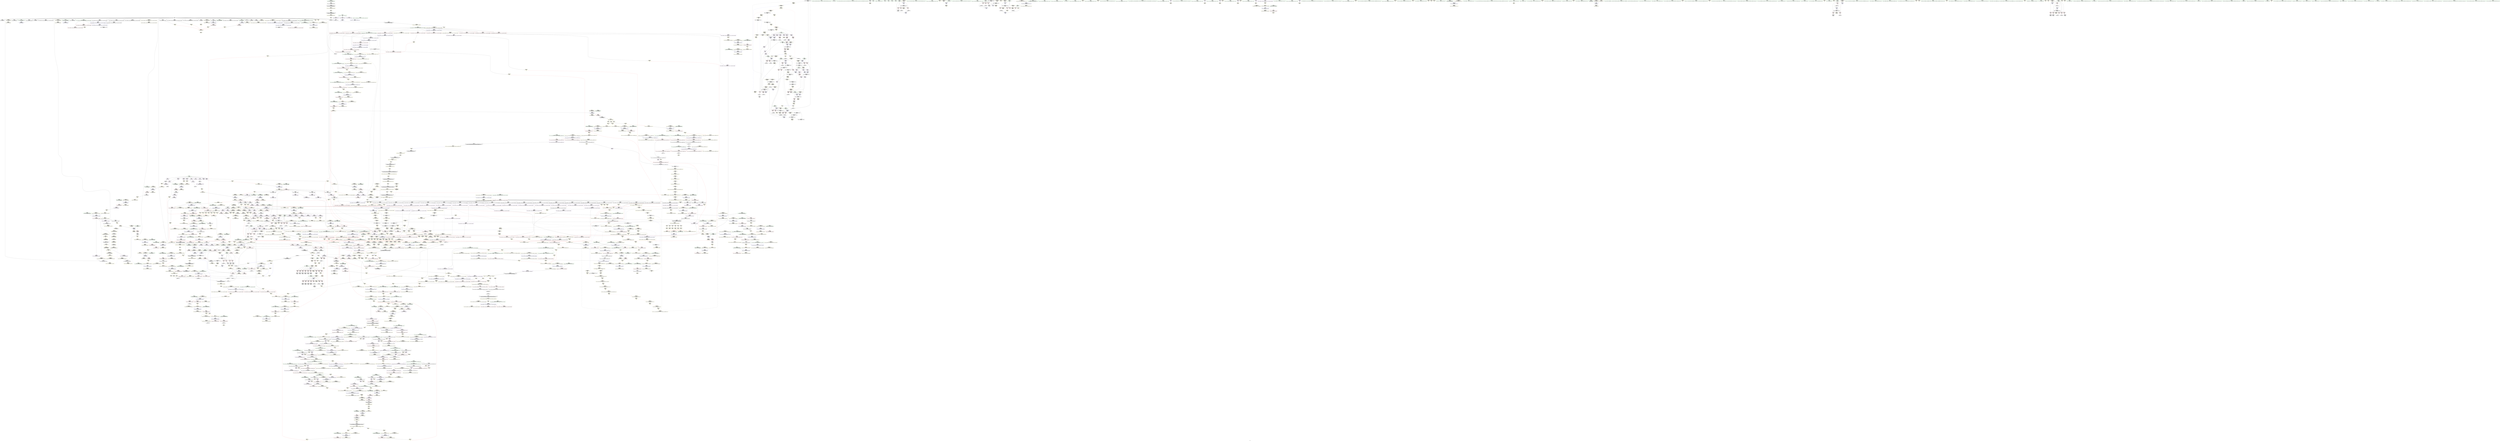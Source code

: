 digraph "SVFG" {
	label="SVFG";

	Node0x5605faafce60 [shape=record,color=grey,label="{NodeID: 0\nNullPtr}"];
	Node0x5605faafce60 -> Node0x5605fad6fa60[style=solid];
	Node0x5605faafce60 -> Node0x5605fad6fb60[style=solid];
	Node0x5605faafce60 -> Node0x5605fad6fc30[style=solid];
	Node0x5605faafce60 -> Node0x5605fad6fd00[style=solid];
	Node0x5605faafce60 -> Node0x5605fad6fdd0[style=solid];
	Node0x5605faafce60 -> Node0x5605fad6fea0[style=solid];
	Node0x5605faafce60 -> Node0x5605fad6ff70[style=solid];
	Node0x5605faafce60 -> Node0x5605fad70040[style=solid];
	Node0x5605faafce60 -> Node0x5605fad70110[style=solid];
	Node0x5605faafce60 -> Node0x5605fad701e0[style=solid];
	Node0x5605faafce60 -> Node0x5605fad702b0[style=solid];
	Node0x5605faafce60 -> Node0x5605fad70380[style=solid];
	Node0x5605faafce60 -> Node0x5605fad70450[style=solid];
	Node0x5605faafce60 -> Node0x5605fad70520[style=solid];
	Node0x5605faafce60 -> Node0x5605fad705f0[style=solid];
	Node0x5605faafce60 -> Node0x5605fad706c0[style=solid];
	Node0x5605faafce60 -> Node0x5605fad70790[style=solid];
	Node0x5605faafce60 -> Node0x5605fad70860[style=solid];
	Node0x5605faafce60 -> Node0x5605fad70930[style=solid];
	Node0x5605faafce60 -> Node0x5605fad70a00[style=solid];
	Node0x5605faafce60 -> Node0x5605fad70ad0[style=solid];
	Node0x5605faafce60 -> Node0x5605fad79e40[style=solid];
	Node0x5605faafce60 -> Node0x5605fad7c980[style=solid];
	Node0x5605faafce60 -> Node0x5605fad7ca50[style=solid];
	Node0x5605faafce60 -> Node0x5605fad7cb20[style=solid];
	Node0x5605faafce60 -> Node0x5605fad9e430[style=solid];
	Node0x5605faafce60 -> Node0x5605fada3d90[style=solid];
	Node0x5605faafce60 -> Node0x5605fadac540[style=solid];
	Node0x5605faafce60 -> Node0x5605fadbb7d0[style=solid];
	Node0x5605faafce60 -> Node0x5605fadc1770[style=solid];
	Node0x5605faafce60 -> Node0x5605fadc18f0[style=solid];
	Node0x5605fae2b370 [shape=record,color=yellow,style=double,label="{NodeID: 1882\nRETMU(371V_2)\npts\{1694 \}\nFun[_ZNSt11__copy_moveILb1ELb1ESt26random_access_iterator_tagE8__copy_mIiEEPT_PKS3_S6_S4_]}"];
	Node0x5605fad76290 [shape=record,color=red,label="{NodeID: 775\n1277\<--1257\n\<--__last.addr\n_ZSt34__uninitialized_move_if_noexcept_aIPiS0_SaIiEET0_T_S3_S2_RT1_\n}"];
	Node0x5605fad76290 -> Node0x5605fadabb80[style=solid];
	Node0x5605fad90dc0 [shape=record,color=black,label="{NodeID: 1550\nMR_54V_3 = PHI(MR_54V_5, MR_54V_2, )\npts\{90000 \}\n}"];
	Node0x5605fad90dc0 -> Node0x5605fad7b050[style=dashed];
	Node0x5605fad90dc0 -> Node0x5605fad7b120[style=dashed];
	Node0x5605fad90dc0 -> Node0x5605fae269e0[style=dashed];
	Node0x5605fad6cd40 [shape=record,color=purple,label="{NodeID: 443\n397\<--7\narrayidx2\<--dp\n_Z3dfsi\n}"];
	Node0x5605fad6cd40 -> Node0x5605fad88290[style=solid];
	Node0x5605fadac3a0 [shape=record,color=yellow,style=double,label="{NodeID: 1218\nAPARM(1411)\nCS[]|{<s0>99}}"];
	Node0x5605fadac3a0:s0 -> Node0x5605fadb43c0[style=solid,color=red];
	Node0x5605fad60c00 [shape=record,color=green,label="{NodeID: 111\n770\<--771\n_ZNSt16allocator_traitsISaIiEE10deallocateERS0_Pim\<--_ZNSt16allocator_traitsISaIiEE10deallocateERS0_Pim_field_insensitive\n}"];
	Node0x5605fae32500 [shape=record,color=yellow,style=double,label="{NodeID: 1993\nRETMU(13V_2)\npts\{120000 \}\nFun[_ZNSt6vectorIiSaIiEE17_M_realloc_insertIJRKiEEEvN9__gnu_cxx17__normal_iteratorIPiS1_EEDpOT_]|{<s0>16}}"];
	Node0x5605fae32500:s0 -> Node0x5605fae3ad70[style=dashed,color=blue];
	Node0x5605fad7bd50 [shape=record,color=blue,label="{NodeID: 886\n380\<--458\nret\<--cond\n_Z3dfsi\n}"];
	Node0x5605fad7bd50 -> Node0x5605fad44680[style=dashed];
	Node0x5605fae1b0f0 [shape=record,color=yellow,style=double,label="{NodeID: 1661\n373V_1 = ENCHI(MR_373V_0)\npts\{1696 \}\nFun[_ZNSt11__copy_moveILb1ELb1ESt26random_access_iterator_tagE8__copy_mIiEEPT_PKS3_S6_S4_]}"];
	Node0x5605fae1b0f0 -> Node0x5605fada2940[style=dashed];
	Node0x5605fad82790 [shape=record,color=purple,label="{NodeID: 554\n1781\<--1473\noffset_0\<--\n}"];
	Node0x5605fad82790 -> Node0x5605fada11b0[style=solid];
	Node0x5605fadb1510 [shape=record,color=yellow,style=double,label="{NodeID: 1329\nFPARM(1662)\nFun[_ZSt13__copy_move_aILb1EPiS0_ET1_T0_S2_S1_]}"];
	Node0x5605fadb1510 -> Node0x5605fada2600[style=solid];
	Node0x5605fad65340 [shape=record,color=green,label="{NodeID: 222\n1520\<--1521\nagg.tmp2\<--agg.tmp2_field_insensitive\n_ZSt18uninitialized_copyISt13move_iteratorIPiES1_ET0_T_S4_S3_\n}"];
	Node0x5605fad65340 -> Node0x5605fad6af30[style=solid];
	Node0x5605fad65340 -> Node0x5605fad82e10[style=solid];
	Node0x5605fae39f20 [shape=record,color=yellow,style=double,label="{NodeID: 2104\nCSMU(41V_1)\npts\{1442 \}\nCS[]|{<s0>112}}"];
	Node0x5605fae39f20:s0 -> Node0x5605fad8d570[style=dashed,color=red];
	Node0x5605fada1010 [shape=record,color=blue,label="{NodeID: 997\n1459\<--1453\n__result.addr\<--__result\n_ZSt22__uninitialized_copy_aISt13move_iteratorIPiES1_iET0_T_S4_S3_RSaIT1_E\n}"];
	Node0x5605fada1010 -> Node0x5605fad77880[style=dashed];
	Node0x5605fada1010 -> Node0x5605fae2a590[style=dashed];
	Node0x5605fad8f480 [shape=record,color=yellow,style=double,label="{NodeID: 1772\n15V_1 = ENCHI(MR_15V_0)\npts\{120001 \}\nFun[_ZNSt6vectorIiSaIiEE17_M_realloc_insertIJRKiEEEvN9__gnu_cxx17__normal_iteratorIPiS1_EEDpOT_]}"];
	Node0x5605fad8f480 -> Node0x5605fad8c2c0[style=dashed];
	Node0x5605fad8f480 -> Node0x5605fad8c460[style=dashed];
	Node0x5605fad8f480 -> Node0x5605fad9eb80[style=dashed];
	Node0x5605fad8f480 -> Node0x5605fae38540[style=dashed];
	Node0x5605fad8f480 -> Node0x5605fae38780[style=dashed];
	Node0x5605fad881c0 [shape=record,color=red,label="{NodeID: 665\n392\<--391\n\<--arrayidx\n_Z3dfsi\n}"];
	Node0x5605fad881c0 -> Node0x5605fadc2af0[style=solid];
	Node0x5605fadb9900 [shape=record,color=yellow,style=double,label="{NodeID: 1440\nFRet(1646)\nFun[_ZSt12__miter_baseIPiEDTcl12__miter_basecldtfp_4baseEEESt13move_iteratorIT_E]|{<s0>114|<s1>116}}"];
	Node0x5605fadb9900:s0 -> Node0x5605fadaeed0[style=solid,color=blue];
	Node0x5605fadb9900:s1 -> Node0x5605fadaef60[style=solid,color=blue];
	Node0x5605fad73370 [shape=record,color=black,label="{NodeID: 333\n679\<--678\n\<--_M_impl\n_ZNSt12_Vector_baseIiSaIiEE19_M_get_Tp_allocatorEv\n}"];
	Node0x5605fad73370 -> Node0x5605fad73440[style=solid];
	Node0x5605fada6a40 [shape=record,color=yellow,style=double,label="{NodeID: 1108\nAPARM(575)\nCS[]}"];
	Node0x5605faae26d0 [shape=record,color=green,label="{NodeID: 1\n13\<--1\n__dso_handle\<--dummyObj\nGlob }"];
	Node0x5605fae2b450 [shape=record,color=yellow,style=double,label="{NodeID: 1883\nRETMU(373V_2)\npts\{1696 \}\nFun[_ZNSt11__copy_moveILb1ELb1ESt26random_access_iterator_tagE8__copy_mIiEEPT_PKS3_S6_S4_]}"];
	Node0x5605fad76360 [shape=record,color=red,label="{NodeID: 776\n1281\<--1259\n\<--__result.addr\n_ZSt34__uninitialized_move_if_noexcept_aIPiS0_SaIiEET0_T_S3_S2_RT1_\n}"];
	Node0x5605fad76360 -> Node0x5605fadabdf0[style=solid];
	Node0x5605fad912c0 [shape=record,color=black,label="{NodeID: 1551\nMR_24V_3 = PHI(MR_24V_4, MR_24V_2, )\npts\{134 \}\n}"];
	Node0x5605fad912c0 -> Node0x5605fad84dc0[style=dashed];
	Node0x5605fad912c0 -> Node0x5605fad84e90[style=dashed];
	Node0x5605fad912c0 -> Node0x5605fad84f60[style=dashed];
	Node0x5605fad912c0 -> Node0x5605fad85030[style=dashed];
	Node0x5605fad912c0 -> Node0x5605fad7a760[style=dashed];
	Node0x5605fad912c0 -> Node0x5605fae28130[style=dashed];
	Node0x5605fad912c0 -> Node0x5605fae354c0[style=dashed];
	Node0x5605fad6ce10 [shape=record,color=purple,label="{NodeID: 444\n469\<--7\narrayidx27\<--dp\n_Z3dfsi\n}"];
	Node0x5605fad6ce10 -> Node0x5605fad7bef0[style=solid];
	Node0x5605fadac470 [shape=record,color=yellow,style=double,label="{NodeID: 1219\nAPARM(1412)\nCS[]|{<s0>99}}"];
	Node0x5605fadac470:s0 -> Node0x5605fadb44b0[style=solid,color=red];
	Node0x5605fad60d00 [shape=record,color=green,label="{NodeID: 112\n776\<--777\nthis.addr\<--this.addr_field_insensitive\n_ZNSt12_Vector_baseIiSaIiEE12_Vector_implD2Ev\n}"];
	Node0x5605fad60d00 -> Node0x5605fad8a170[style=solid];
	Node0x5605fad60d00 -> Node0x5605fad7d8f0[style=solid];
	Node0x5605fae325e0 [shape=record,color=yellow,style=double,label="{NodeID: 1994\nRETMU(15V_2)\npts\{120001 \}\nFun[_ZNSt6vectorIiSaIiEE17_M_realloc_insertIJRKiEEEvN9__gnu_cxx17__normal_iteratorIPiS1_EEDpOT_]|{<s0>16}}"];
	Node0x5605fae325e0:s0 -> Node0x5605fae3ae50[style=dashed,color=blue];
	Node0x5605fad7be20 [shape=record,color=blue,label="{NodeID: 887\n382\<--463\ni\<--inc\n_Z3dfsi\n}"];
	Node0x5605fad7be20 -> Node0x5605fae105e0[style=dashed];
	Node0x5605fae1b1d0 [shape=record,color=yellow,style=double,label="{NodeID: 1662\n375V_1 = ENCHI(MR_375V_0)\npts\{1698 \}\nFun[_ZNSt11__copy_moveILb1ELb1ESt26random_access_iterator_tagE8__copy_mIiEEPT_PKS3_S6_S4_]}"];
	Node0x5605fae1b1d0 -> Node0x5605fada2a10[style=dashed];
	Node0x5605fad82860 [shape=record,color=purple,label="{NodeID: 555\n1782\<--1474\noffset_0\<--\n}"];
	Node0x5605fad82860 -> Node0x5605fad794f0[style=solid];
	Node0x5605fadb1600 [shape=record,color=yellow,style=double,label="{NodeID: 1330\nFPARM(1192)\nFun[_ZN9__gnu_cxxmiIPiSt6vectorIiSaIiEEEENS_17__normal_iteratorIT_T0_E15difference_typeERKS8_SB_]}"];
	Node0x5605fadb1600 -> Node0x5605fad9f610[style=solid];
	Node0x5605fad65410 [shape=record,color=green,label="{NodeID: 223\n1541\<--1542\n_ZNSt20__uninitialized_copyILb1EE13__uninit_copyISt13move_iteratorIPiES3_EET0_T_S6_S5_\<--_ZNSt20__uninitialized_copyILb1EE13__uninit_copyISt13move_iteratorIPiES3_EET0_T_S6_S5__field_insensitive\n}"];
	Node0x5605fae3a080 [shape=record,color=yellow,style=double,label="{NodeID: 2105\nCSMU(4V_1)\npts\{120000 120001 120002 \}\nCS[]|{<s0>126}}"];
	Node0x5605fae3a080:s0 -> Node0x5605fae195e0[style=dashed,color=red];
	Node0x5605fada10e0 [shape=record,color=blue,label="{NodeID: 998\n1461\<--1454\n.addr\<--\n_ZSt22__uninitialized_copy_aISt13move_iteratorIPiES1_iET0_T_S4_S3_RSaIT1_E\n}"];
	Node0x5605fada10e0 -> Node0x5605fae2a670[style=dashed];
	Node0x5605fae243d0 [shape=record,color=yellow,style=double,label="{NodeID: 1773\n17V_1 = ENCHI(MR_17V_0)\npts\{120002 \}\nFun[_ZNSt6vectorIiSaIiEE17_M_realloc_insertIJRKiEEEvN9__gnu_cxx17__normal_iteratorIPiS1_EEDpOT_]}"];
	Node0x5605fae243d0 -> Node0x5605fad8c600[style=dashed];
	Node0x5605fae243d0 -> Node0x5605fad9ec50[style=dashed];
	Node0x5605fad88290 [shape=record,color=red,label="{NodeID: 666\n398\<--397\n\<--arrayidx2\n_Z3dfsi\n}"];
	Node0x5605fad88290 -> Node0x5605fad7b870[style=solid];
	Node0x5605fadb9a20 [shape=record,color=yellow,style=double,label="{NodeID: 1441\nFRet(518)\nFun[main]}"];
	Node0x5605fad73440 [shape=record,color=black,label="{NodeID: 334\n672\<--679\n_ZNSt12_Vector_baseIiSaIiEE19_M_get_Tp_allocatorEv_ret\<--\n_ZNSt12_Vector_baseIiSaIiEE19_M_get_Tp_allocatorEv\n}"];
	Node0x5605fad73440 -> Node0x5605fadba620[style=solid];
	Node0x5605fada6b10 [shape=record,color=yellow,style=double,label="{NodeID: 1109\nAPARM(597)\nCS[]|{<s0>33}}"];
	Node0x5605fada6b10:s0 -> Node0x5605fadb8f40[style=solid,color=red];
	Node0x5605faafd2e0 [shape=record,color=green,label="{NodeID: 2\n14\<--1\n.str\<--dummyObj\nGlob }"];
	Node0x5605fae2b530 [shape=record,color=yellow,style=double,label="{NodeID: 1884\nRETMU(375V_2)\npts\{1698 \}\nFun[_ZNSt11__copy_moveILb1ELb1ESt26random_access_iterator_tagE8__copy_mIiEEPT_PKS3_S6_S4_]}"];
	Node0x5605fad76430 [shape=record,color=red,label="{NodeID: 777\n1282\<--1261\n\<--__alloc.addr\n_ZSt34__uninitialized_move_if_noexcept_aIPiS0_SaIiEET0_T_S3_S2_RT1_\n}"];
	Node0x5605fad76430 -> Node0x5605fadabec0[style=solid];
	Node0x5605fad917c0 [shape=record,color=black,label="{NodeID: 1552\nMR_26V_2 = PHI(MR_26V_4, MR_26V_1, )\npts\{136 \}\n}"];
	Node0x5605fad917c0 -> Node0x5605fad7a5c0[style=dashed];
	Node0x5605fad917c0 -> Node0x5605fae28210[style=dashed];
	Node0x5605fad6cee0 [shape=record,color=purple,label="{NodeID: 445\n473\<--7\narrayidx29\<--dp\n_Z3dfsi\n}"];
	Node0x5605fad6cee0 -> Node0x5605fad88500[style=solid];
	Node0x5605fadac540 [shape=record,color=yellow,style=double,label="{NodeID: 1220\nAPARM(3)\nCS[]|{<s0>99}}"];
	Node0x5605fadac540:s0 -> Node0x5605fadb45a0[style=solid,color=red];
	Node0x5605fad60dd0 [shape=record,color=green,label="{NodeID: 113\n782\<--783\n_ZNSaIiED2Ev\<--_ZNSaIiED2Ev_field_insensitive\n}"];
	Node0x5605fae326c0 [shape=record,color=yellow,style=double,label="{NodeID: 1995\nRETMU(17V_2)\npts\{120002 \}\nFun[_ZNSt6vectorIiSaIiEE17_M_realloc_insertIJRKiEEEvN9__gnu_cxx17__normal_iteratorIPiS1_EEDpOT_]|{<s0>16}}"];
	Node0x5605fae326c0:s0 -> Node0x5605fae3af30[style=dashed,color=blue];
	Node0x5605fad7bef0 [shape=record,color=blue,label="{NodeID: 888\n469\<--466\narrayidx27\<--\n_Z3dfsi\n}"];
	Node0x5605fad7bef0 -> Node0x5605fad88500[style=dashed];
	Node0x5605fad7bef0 -> Node0x5605fae15b10[style=dashed];
	Node0x5605fae1b2b0 [shape=record,color=yellow,style=double,label="{NodeID: 1663\n377V_1 = ENCHI(MR_377V_0)\npts\{1700 \}\nFun[_ZNSt11__copy_moveILb1ELb1ESt26random_access_iterator_tagE8__copy_mIiEEPT_PKS3_S6_S4_]}"];
	Node0x5605fae1b2b0 -> Node0x5605fada2ae0[style=dashed];
	Node0x5605fad82930 [shape=record,color=purple,label="{NodeID: 556\n1784\<--1480\noffset_0\<--\n}"];
	Node0x5605fad82930 -> Node0x5605fada1280[style=solid];
	Node0x5605fadb16f0 [shape=record,color=yellow,style=double,label="{NodeID: 1331\nFPARM(1193)\nFun[_ZN9__gnu_cxxmiIPiSt6vectorIiSaIiEEEENS_17__normal_iteratorIT_T0_E15difference_typeERKS8_SB_]}"];
	Node0x5605fadb16f0 -> Node0x5605fad9f6e0[style=solid];
	Node0x5605fad65510 [shape=record,color=green,label="{NodeID: 224\n1553\<--1554\n__first\<--__first_field_insensitive\n_ZNSt20__uninitialized_copyILb1EE13__uninit_copyISt13move_iteratorIPiES3_EET0_T_S6_S5_\n}"];
	Node0x5605fad65510 -> Node0x5605fad6b0d0[style=solid];
	Node0x5605fad65510 -> Node0x5605fad83220[style=solid];
	Node0x5605fae3a1e0 [shape=record,color=yellow,style=double,label="{NodeID: 2106\n4V_3 = CSCHI(MR_4V_2)\npts\{120000 120001 120002 \}\nCS[]}"];
	Node0x5605fae3a1e0 -> Node0x5605fad42d80[style=dashed];
	Node0x5605fae3a1e0 -> Node0x5605fae29940[style=dashed];
	Node0x5605fada11b0 [shape=record,color=blue, style = dotted,label="{NodeID: 999\n1781\<--1783\noffset_0\<--dummyVal\n_ZSt22__uninitialized_copy_aISt13move_iteratorIPiES1_iET0_T_S4_S3_RSaIT1_E\n}"];
	Node0x5605fada11b0 -> Node0x5605fad77950[style=dashed];
	Node0x5605fada11b0 -> Node0x5605fae2a910[style=dashed];
	Node0x5605fae24480 [shape=record,color=yellow,style=double,label="{NodeID: 1774\n222V_1 = ENCHI(MR_222V_0)\npts\{9030000 \}\nFun[_ZNSt6vectorIiSaIiEE17_M_realloc_insertIJRKiEEEvN9__gnu_cxx17__normal_iteratorIPiS1_EEDpOT_]}"];
	Node0x5605fae24480 -> Node0x5605fad9ddb0[style=dashed];
	Node0x5605fad88360 [shape=record,color=red,label="{NodeID: 667\n430\<--427\n\<--call13\n_Z3dfsi\n}"];
	Node0x5605fad88360 -> Node0x5605fada5930[style=solid];
	Node0x5605fadb9ae0 [shape=record,color=yellow,style=double,label="{NodeID: 1442\nFRet(1358)\nFun[_ZNSt16allocator_traitsISaIiEE8max_sizeERKS0_]|{<s0>97}}"];
	Node0x5605fadb9ae0:s0 -> Node0x5605fadb0df0[style=solid,color=blue];
	Node0x5605fad73510 [shape=record,color=black,label="{NodeID: 335\n700\<--696\nsub.ptr.lhs.cast\<--\n_ZNSt12_Vector_baseIiSaIiEED2Ev\n}"];
	Node0x5605fad73510 -> Node0x5605fadbe2f0[style=solid];
	Node0x5605fada6be0 [shape=record,color=yellow,style=double,label="{NodeID: 1110\nAPARM(607)\nCS[]}"];
	Node0x5605fabc2090 [shape=record,color=green,label="{NodeID: 3\n16\<--1\n.str.1\<--dummyObj\nGlob }"];
	Node0x5605fae2b610 [shape=record,color=yellow,style=double,label="{NodeID: 1885\nRETMU(377V_2)\npts\{1700 \}\nFun[_ZNSt11__copy_moveILb1ELb1ESt26random_access_iterator_tagE8__copy_mIiEEPT_PKS3_S6_S4_]}"];
	Node0x5605fad76500 [shape=record,color=red,label="{NodeID: 778\n1284\<--1283\n\<--coerce.dive4\n_ZSt34__uninitialized_move_if_noexcept_aIPiS0_SaIiEET0_T_S3_S2_RT1_\n}"];
	Node0x5605fad76500 -> Node0x5605fadabc50[style=solid];
	Node0x5605fad91cc0 [shape=record,color=black,label="{NodeID: 1553\nMR_13V_2 = PHI(MR_13V_3, MR_13V_1, )\npts\{120000 \}\n}"];
	Node0x5605fad91cc0 -> Node0x5605fae128e0[style=dashed];
	Node0x5605fad91cc0 -> Node0x5605fae282f0[style=dashed];
	Node0x5605fad6cfb0 [shape=record,color=purple,label="{NodeID: 446\n32\<--10\n\<--vec\n__cxx_global_var_init\n}"];
	Node0x5605fad6cfb0 -> Node0x5605fadbc310[style=solid];
	Node0x5605fadac610 [shape=record,color=yellow,style=double,label="{NodeID: 1221\nAPARM(1430)\nCS[]|{<s0>100}}"];
	Node0x5605fadac610:s0 -> Node0x5605fadb1c60[style=solid,color=red];
	Node0x5605fad659b0 [shape=record,color=green,label="{NodeID: 114\n789\<--790\n__a.addr\<--__a.addr_field_insensitive\n_ZNSt16allocator_traitsISaIiEE10deallocateERS0_Pim\n}"];
	Node0x5605fad659b0 -> Node0x5605fad8a240[style=solid];
	Node0x5605fad659b0 -> Node0x5605fad7d9c0[style=solid];
	Node0x5605fae327a0 [shape=record,color=yellow,style=double,label="{NodeID: 1996\nRETMU(222V_2)\npts\{9030000 \}\nFun[_ZNSt6vectorIiSaIiEE17_M_realloc_insertIJRKiEEEvN9__gnu_cxx17__normal_iteratorIPiS1_EEDpOT_]}"];
	Node0x5605fad7bfc0 [shape=record,color=blue,label="{NodeID: 889\n376\<--474\nretval\<--\n_Z3dfsi\n}"];
	Node0x5605fad7bfc0 -> Node0x5605fae13d10[style=dashed];
	Node0x5605fae1b390 [shape=record,color=yellow,style=double,label="{NodeID: 1664\n130V_1 = ENCHI(MR_130V_0)\npts\{1405 \}\nFun[_ZNSt16allocator_traitsISaIiEE8allocateERS0_m]}"];
	Node0x5605fae1b390 -> Node0x5605fada0a60[style=dashed];
	Node0x5605fad82a00 [shape=record,color=purple,label="{NodeID: 557\n1785\<--1481\noffset_0\<--\n}"];
	Node0x5605fad82a00 -> Node0x5605fad795c0[style=solid];
	Node0x5605fadb17e0 [shape=record,color=yellow,style=double,label="{NodeID: 1332\nFPARM(592)\nFun[_ZNSt12_Vector_baseIiSaIiEEC2Ev]}"];
	Node0x5605fadb17e0 -> Node0x5605fad7c7e0[style=solid];
	Node0x5605fad655e0 [shape=record,color=green,label="{NodeID: 225\n1555\<--1556\n__last\<--__last_field_insensitive\n_ZNSt20__uninitialized_copyILb1EE13__uninit_copyISt13move_iteratorIPiES3_EET0_T_S6_S5_\n}"];
	Node0x5605fad655e0 -> Node0x5605fad6b1a0[style=solid];
	Node0x5605fad655e0 -> Node0x5605fad832f0[style=solid];
	Node0x5605fae3a340 [shape=record,color=yellow,style=double,label="{NodeID: 2107\n4V_2 = CSCHI(MR_4V_1)\npts\{120000 120001 120002 \}\nCS[]}"];
	Node0x5605fae3a340 -> Node0x5605fae2f260[style=dashed];
	Node0x5605fada1280 [shape=record,color=blue, style = dotted,label="{NodeID: 1000\n1784\<--1786\noffset_0\<--dummyVal\n_ZSt22__uninitialized_copy_aISt13move_iteratorIPiES1_iET0_T_S4_S3_RSaIT1_E\n}"];
	Node0x5605fada1280 -> Node0x5605fad77a20[style=dashed];
	Node0x5605fada1280 -> Node0x5605fae2a9f0[style=dashed];
	Node0x5605fae24530 [shape=record,color=yellow,style=double,label="{NodeID: 1775\n224V_1 = ENCHI(MR_224V_0)\npts\{9130000 \}\nFun[_ZNSt6vectorIiSaIiEE17_M_realloc_insertIJRKiEEEvN9__gnu_cxx17__normal_iteratorIPiS1_EEDpOT_]}"];
	Node0x5605fae24530 -> Node0x5605fad9e0f0[style=dashed];
	Node0x5605fad88430 [shape=record,color=red,label="{NodeID: 668\n444\<--443\n\<--call21\n_Z3dfsi\n}"];
	Node0x5605fad88430 -> Node0x5605fadbfdf0[style=solid];
	Node0x5605fadb9c00 [shape=record,color=yellow,style=double,label="{NodeID: 1443\nFRet(317)\nFun[_Z5availi]|{<s0>17|<s1>18|<s2>21}}"];
	Node0x5605fadb9c00:s0 -> Node0x5605fadae5d0[style=solid,color=blue];
	Node0x5605fadb9c00:s1 -> Node0x5605fadae660[style=solid,color=blue];
	Node0x5605fadb9c00:s2 -> Node0x5605fadae810[style=solid,color=blue];
	Node0x5605fad735e0 [shape=record,color=black,label="{NodeID: 336\n701\<--699\nsub.ptr.rhs.cast\<--\n_ZNSt12_Vector_baseIiSaIiEED2Ev\n}"];
	Node0x5605fad735e0 -> Node0x5605fadbe2f0[style=solid];
	Node0x5605fada6cb0 [shape=record,color=yellow,style=double,label="{NodeID: 1111\nAPARM(624)\nCS[]|{<s0>36}}"];
	Node0x5605fada6cb0:s0 -> Node0x5605fadb4300[style=solid,color=red];
	Node0x5605faaa60e0 [shape=record,color=green,label="{NodeID: 4\n18\<--1\n.str.2\<--dummyObj\nGlob }"];
	Node0x5605fae2b6f0 [shape=record,color=yellow,style=double,label="{NodeID: 1886\nRETMU(130V_2)\npts\{1405 \}\nFun[_ZNSt16allocator_traitsISaIiEE8allocateERS0_m]}"];
	Node0x5605fad765d0 [shape=record,color=red,label="{NodeID: 779\n1286\<--1285\n\<--coerce.dive5\n_ZSt34__uninitialized_move_if_noexcept_aIPiS0_SaIiEET0_T_S3_S2_RT1_\n}"];
	Node0x5605fad765d0 -> Node0x5605fadabd20[style=solid];
	Node0x5605fad921c0 [shape=record,color=black,label="{NodeID: 1554\nMR_15V_4 = PHI(MR_15V_5, MR_15V_2, )\npts\{120001 \}\n}"];
	Node0x5605fad921c0 -> Node0x5605fae12de0[style=dashed];
	Node0x5605fad921c0 -> Node0x5605fae283d0[style=dashed];
	Node0x5605fad6d080 [shape=record,color=purple,label="{NodeID: 447\n39\<--10\n\<--vec\n__cxx_global_var_init\n}"];
	Node0x5605fadac6e0 [shape=record,color=yellow,style=double,label="{NodeID: 1222\nAPARM(1440)\nCS[]}"];
	Node0x5605fad65a40 [shape=record,color=green,label="{NodeID: 115\n791\<--792\n__p.addr\<--__p.addr_field_insensitive\n_ZNSt16allocator_traitsISaIiEE10deallocateERS0_Pim\n}"];
	Node0x5605fad65a40 -> Node0x5605fad8a310[style=solid];
	Node0x5605fad65a40 -> Node0x5605fad7da90[style=solid];
	Node0x5605fae32880 [shape=record,color=yellow,style=double,label="{NodeID: 1997\nRETMU(224V_2)\npts\{9130000 \}\nFun[_ZNSt6vectorIiSaIiEE17_M_realloc_insertIJRKiEEEvN9__gnu_cxx17__normal_iteratorIPiS1_EEDpOT_]}"];
	Node0x5605fad7c090 [shape=record,color=blue,label="{NodeID: 890\n481\<--480\nthis.addr\<--this\n_ZNKSt6vectorIiSaIiEE4sizeEv\n}"];
	Node0x5605fad7c090 -> Node0x5605fad885d0[style=dashed];
	Node0x5605fad7c090 -> Node0x5605fae2d800[style=dashed];
	Node0x5605fae1b4a0 [shape=record,color=yellow,style=double,label="{NodeID: 1665\n132V_1 = ENCHI(MR_132V_0)\npts\{1407 \}\nFun[_ZNSt16allocator_traitsISaIiEE8allocateERS0_m]}"];
	Node0x5605fae1b4a0 -> Node0x5605fada0b30[style=dashed];
	Node0x5605fad82ad0 [shape=record,color=purple,label="{NodeID: 558\n1503\<--1494\ncoerce.dive\<--retval\n_ZSt32__make_move_if_noexcept_iteratorIiSt13move_iteratorIPiEET0_PT_\n}"];
	Node0x5605fad82ad0 -> Node0x5605fad77bc0[style=solid];
	Node0x5605fadb18d0 [shape=record,color=yellow,style=double,label="{NodeID: 1333\nFPARM(647)\nFun[_ZN9__gnu_cxx13new_allocatorIiEC2Ev]}"];
	Node0x5605fadb18d0 -> Node0x5605fad7ccc0[style=solid];
	Node0x5605fad656b0 [shape=record,color=green,label="{NodeID: 226\n1557\<--1558\n__result.addr\<--__result.addr_field_insensitive\n_ZNSt20__uninitialized_copyILb1EE13__uninit_copyISt13move_iteratorIPiES3_EET0_T_S6_S5_\n}"];
	Node0x5605fad656b0 -> Node0x5605fad77f00[style=solid];
	Node0x5605fad656b0 -> Node0x5605fada1aa0[style=solid];
	Node0x5605fae3a4a0 [shape=record,color=yellow,style=double,label="{NodeID: 2108\n15V_3 = CSCHI(MR_15V_2)\npts\{120001 \}\nCS[]}"];
	Node0x5605fae3a4a0 -> Node0x5605fad903c0[style=dashed];
	Node0x5605fada1350 [shape=record,color=blue,label="{NodeID: 1001\n1496\<--1493\n__i.addr\<--__i\n_ZSt32__make_move_if_noexcept_iteratorIiSt13move_iteratorIPiEET0_PT_\n}"];
	Node0x5605fada1350 -> Node0x5605fad77af0[style=dashed];
	Node0x5605fada1350 -> Node0x5605fae2a290[style=dashed];
	Node0x5605fae245e0 [shape=record,color=yellow,style=double,label="{NodeID: 1776\n292V_1 = ENCHI(MR_292V_0)\npts\{1339 \}\nFun[_ZSt3maxImERKT_S2_S2_]}"];
	Node0x5605fae245e0 -> Node0x5605fada0240[style=dashed];
	Node0x5605fad88500 [shape=record,color=red,label="{NodeID: 669\n474\<--473\n\<--arrayidx29\n_Z3dfsi\n}"];
	Node0x5605fad88500 -> Node0x5605fad7bfc0[style=solid];
	Node0x5605fadb9d50 [shape=record,color=yellow,style=double,label="{NodeID: 1444\nFRet(1137)\nFun[_ZNKSt6vectorIiSaIiEE12_M_check_lenEmPKc]|{<s0>54}}"];
	Node0x5605fadb9d50:s0 -> Node0x5605fadaf590[style=solid,color=blue];
	Node0x5605fad736b0 [shape=record,color=black,label="{NodeID: 337\n766\<--765\n\<--_M_impl\n_ZNSt12_Vector_baseIiSaIiEE13_M_deallocateEPim\n}"];
	Node0x5605fad736b0 -> Node0x5605fada51e0[style=solid];
	Node0x5605fada6d80 [shape=record,color=yellow,style=double,label="{NodeID: 1112\nAPARM(641)\nCS[]|{<s0>37}}"];
	Node0x5605fada6d80:s0 -> Node0x5605fadb18d0[style=solid,color=red];
	Node0x5605faaaca40 [shape=record,color=green,label="{NodeID: 5\n20\<--1\n.str.3\<--dummyObj\nGlob }"];
	Node0x5605fae2b800 [shape=record,color=yellow,style=double,label="{NodeID: 1887\nRETMU(132V_2)\npts\{1407 \}\nFun[_ZNSt16allocator_traitsISaIiEE8allocateERS0_m]}"];
	Node0x5605fad766a0 [shape=record,color=red,label="{NodeID: 780\n1296\<--1293\nthis1\<--this.addr\n_ZNK9__gnu_cxx17__normal_iteratorIPiSt6vectorIiSaIiEEE4baseEv\n}"];
	Node0x5605fad766a0 -> Node0x5605fad821e0[style=solid];
	Node0x5605fad926c0 [shape=record,color=black,label="{NodeID: 1555\nMR_30V_2 = PHI(MR_30V_3, MR_30V_1, )\npts\{1442 120002 \}\n}"];
	Node0x5605fad926c0 -> Node0x5605fae132e0[style=dashed];
	Node0x5605fad926c0 -> Node0x5605fae284b0[style=dashed];
	Node0x5605fad6d150 [shape=record,color=purple,label="{NodeID: 448\n40\<--10\n\<--vec\n__cxx_global_var_init\n}"];
	Node0x5605fad6d150 -> Node0x5605fadc1d70[style=solid];
	Node0x5605fadac7b0 [shape=record,color=yellow,style=double,label="{NodeID: 1223\nAPARM(1473)\nCS[]}"];
	Node0x5605fad65b10 [shape=record,color=green,label="{NodeID: 116\n793\<--794\n__n.addr\<--__n.addr_field_insensitive\n_ZNSt16allocator_traitsISaIiEE10deallocateERS0_Pim\n}"];
	Node0x5605fad65b10 -> Node0x5605fad8a3e0[style=solid];
	Node0x5605fad65b10 -> Node0x5605fad7db60[style=solid];
	Node0x5605fae32960 [shape=record,color=yellow,style=double,label="{NodeID: 1998\nRETMU(292V_2)\npts\{1339 \}\nFun[_ZSt3maxImERKT_S2_S2_]}"];
	Node0x5605fad7c160 [shape=record,color=blue,label="{NodeID: 891\n502\<--500\nthis.addr\<--this\n_ZNSt6vectorIiSaIiEEixEm\n}"];
	Node0x5605fad7c160 -> Node0x5605fad88840[style=dashed];
	Node0x5605fad7c160 -> Node0x5605fae2be80[style=dashed];
	Node0x5605fae1b580 [shape=record,color=yellow,style=double,label="{NodeID: 1666\n148V_1 = ENCHI(MR_148V_0)\npts\{684 \}\nFun[_ZNSt12_Vector_baseIiSaIiEED2Ev]}"];
	Node0x5605fae1b580 -> Node0x5605fad7d0d0[style=dashed];
	Node0x5605fad82ba0 [shape=record,color=purple,label="{NodeID: 559\n1522\<--1510\ncoerce.dive\<--__first\n_ZSt18uninitialized_copyISt13move_iteratorIPiES1_ET0_T_S4_S3_\n}"];
	Node0x5605fad82ba0 -> Node0x5605fada1420[style=solid];
	Node0x5605fadb19c0 [shape=record,color=yellow,style=double,label="{NodeID: 1334\nFPARM(840)\nFun[_ZN9__gnu_cxx13new_allocatorIiED2Ev]}"];
	Node0x5605fadb19c0 -> Node0x5605fad9d800[style=solid];
	Node0x5605fad65780 [shape=record,color=green,label="{NodeID: 227\n1559\<--1560\nagg.tmp\<--agg.tmp_field_insensitive\n_ZNSt20__uninitialized_copyILb1EE13__uninit_copyISt13move_iteratorIPiES3_EET0_T_S6_S5_\n}"];
	Node0x5605fad65780 -> Node0x5605fad6b270[style=solid];
	Node0x5605fad65780 -> Node0x5605fad833c0[style=solid];
	Node0x5605fae3a600 [shape=record,color=yellow,style=double,label="{NodeID: 2109\n13V_4 = CSCHI(MR_13V_3)\npts\{120000 \}\nCS[]}"];
	Node0x5605fae3a600 -> Node0x5605fae128e0[style=dashed];
	Node0x5605fada1420 [shape=record,color=blue,label="{NodeID: 1002\n1522\<--1507\ncoerce.dive\<--__first.coerce\n_ZSt18uninitialized_copyISt13move_iteratorIPiES1_ET0_T_S4_S3_\n}"];
	Node0x5605fada1420 -> Node0x5605fad79690[style=dashed];
	Node0x5605fada1420 -> Node0x5605fae2d260[style=dashed];
	Node0x5605fae246f0 [shape=record,color=yellow,style=double,label="{NodeID: 1777\n294V_1 = ENCHI(MR_294V_0)\npts\{1341 \}\nFun[_ZSt3maxImERKT_S2_S2_]}"];
	Node0x5605fae246f0 -> Node0x5605fada0310[style=dashed];
	Node0x5605fad885d0 [shape=record,color=red,label="{NodeID: 670\n484\<--481\nthis1\<--this.addr\n_ZNKSt6vectorIiSaIiEE4sizeEv\n}"];
	Node0x5605fad885d0 -> Node0x5605fad72b50[style=solid];
	Node0x5605fad885d0 -> Node0x5605fad72c20[style=solid];
	Node0x5605fadb9e10 [shape=record,color=yellow,style=double,label="{NodeID: 1445\nFRet(1250)\nFun[_ZSt34__uninitialized_move_if_noexcept_aIPiS0_SaIiEET0_T_S3_S2_RT1_]|{<s0>62|<s1>65}}"];
	Node0x5605fadb9e10:s0 -> Node0x5605fadaf980[style=solid,color=blue];
	Node0x5605fadb9e10:s1 -> Node0x5605fadafb30[style=solid,color=blue];
	Node0x5605fad73780 [shape=record,color=black,label="{NodeID: 338\n780\<--779\n\<--this1\n_ZNSt12_Vector_baseIiSaIiEE12_Vector_implD2Ev\n}"];
	Node0x5605fad73780 -> Node0x5605fada5450[style=solid];
	Node0x5605fada6e50 [shape=record,color=yellow,style=double,label="{NodeID: 1113\nAPARM(666)\nCS[]|{<s0>38}}"];
	Node0x5605fada6e50:s0 -> Node0x5605fa76ac60[style=solid,color=red];
	Node0x5605faaaf2c0 [shape=record,color=green,label="{NodeID: 6\n22\<--1\n.str.4\<--dummyObj\nGlob }"];
	Node0x5605fae2b8e0 [shape=record,color=yellow,style=double,label="{NodeID: 1888\nRETMU(148V_2)\npts\{684 \}\nFun[_ZNSt12_Vector_baseIiSaIiEED2Ev]}"];
	Node0x5605fad76770 [shape=record,color=red,label="{NodeID: 781\n1308\<--1302\n\<--__a.addr\n_ZNSt16allocator_traitsISaIiEE7destroyIiEEvRS0_PT_\n}"];
	Node0x5605fad76770 -> Node0x5605fad69d50[style=solid];
	Node0x5605fad92bf0 [shape=record,color=black,label="{NodeID: 1556\nMR_48V_3 = PHI(MR_48V_4, MR_48V_2, )\npts\{257 \}\n}"];
	Node0x5605fad92bf0 -> Node0x5605fad85b90[style=dashed];
	Node0x5605fad92bf0 -> Node0x5605fad85c60[style=dashed];
	Node0x5605fad92bf0 -> Node0x5605fad85d30[style=dashed];
	Node0x5605fad92bf0 -> Node0x5605fad7ade0[style=dashed];
	Node0x5605fad92bf0 -> Node0x5605fae26740[style=dashed];
	Node0x5605fad6d220 [shape=record,color=purple,label="{NodeID: 449\n71\<--10\n\<--vec\n__cxx_global_array_dtor\n}"];
	Node0x5605fadac880 [shape=record,color=yellow,style=double,label="{NodeID: 1224\nAPARM(1474)\nCS[]}"];
	Node0x5605fad65be0 [shape=record,color=green,label="{NodeID: 117\n803\<--804\n_ZN9__gnu_cxx13new_allocatorIiE10deallocateEPim\<--_ZN9__gnu_cxx13new_allocatorIiE10deallocateEPim_field_insensitive\n}"];
	Node0x5605fae32a70 [shape=record,color=yellow,style=double,label="{NodeID: 1999\nRETMU(294V_2)\npts\{1341 \}\nFun[_ZSt3maxImERKT_S2_S2_]}"];
	Node0x5605fad7c230 [shape=record,color=blue,label="{NodeID: 892\n504\<--501\n__n.addr\<--__n\n_ZNSt6vectorIiSaIiEEixEm\n}"];
	Node0x5605fad7c230 -> Node0x5605fad88910[style=dashed];
	Node0x5605fad7c230 -> Node0x5605fae2bf90[style=dashed];
	Node0x5605fae1b690 [shape=record,color=yellow,style=double,label="{NodeID: 1667\n150V_1 = ENCHI(MR_150V_0)\npts\{686 \}\nFun[_ZNSt12_Vector_baseIiSaIiEED2Ev]}"];
	Node0x5605fae1b690 -> Node0x5605fad7d1a0[style=dashed];
	Node0x5605fae1b690 -> Node0x5605fae2b9f0[style=dashed];
	Node0x5605fad82c70 [shape=record,color=purple,label="{NodeID: 560\n1524\<--1512\ncoerce.dive1\<--__last\n_ZSt18uninitialized_copyISt13move_iteratorIPiES1_ET0_T_S4_S3_\n}"];
	Node0x5605fad82c70 -> Node0x5605fada14f0[style=solid];
	Node0x5605fadb1b10 [shape=record,color=yellow,style=double,label="{NodeID: 1335\nFPARM(1318)\nFun[_ZNKSt6vectorIiSaIiEE8max_sizeEv]}"];
	Node0x5605fadb1b10 -> Node0x5605fada0170[style=solid];
	Node0x5605fad65850 [shape=record,color=green,label="{NodeID: 228\n1561\<--1562\nagg.tmp2\<--agg.tmp2_field_insensitive\n_ZNSt20__uninitialized_copyILb1EE13__uninit_copyISt13move_iteratorIPiES3_EET0_T_S6_S5_\n}"];
	Node0x5605fad65850 -> Node0x5605fad6b340[style=solid];
	Node0x5605fad65850 -> Node0x5605fad83490[style=solid];
	Node0x5605fae3a760 [shape=record,color=yellow,style=double,label="{NodeID: 2110\n15V_6 = CSCHI(MR_15V_5)\npts\{120001 \}\nCS[]}"];
	Node0x5605fae3a760 -> Node0x5605fae12de0[style=dashed];
	Node0x5605fada14f0 [shape=record,color=blue,label="{NodeID: 1003\n1524\<--1508\ncoerce.dive1\<--__last.coerce\n_ZSt18uninitialized_copyISt13move_iteratorIPiES1_ET0_T_S4_S3_\n}"];
	Node0x5605fada14f0 -> Node0x5605fad79760[style=dashed];
	Node0x5605fada14f0 -> Node0x5605fae2d340[style=dashed];
	Node0x5605fae247d0 [shape=record,color=yellow,style=double,label="{NodeID: 1778\n243V_1 = ENCHI(MR_243V_0)\npts\{1144 \}\nFun[_ZSt3maxImERKT_S2_S2_]}"];
	Node0x5605fae247d0 -> Node0x5605fad76ec0[style=dashed];
	Node0x5605fae247d0 -> Node0x5605fae32b50[style=dashed];
	Node0x5605fad886a0 [shape=record,color=red,label="{NodeID: 671\n488\<--487\n\<--_M_finish\n_ZNKSt6vectorIiSaIiEE4sizeEv\n}"];
	Node0x5605fad886a0 -> Node0x5605fad72cf0[style=solid];
	Node0x5605fadb9f30 [shape=record,color=yellow,style=double,label="{NodeID: 1446\nFRet(1583)\nFun[_ZSt4copyISt13move_iteratorIPiES1_ET0_T_S4_S3_]|{<s0>112}}"];
	Node0x5605fadb9f30:s0 -> Node0x5605fadb1150[style=solid,color=blue];
	Node0x5605fad73850 [shape=record,color=black,label="{NodeID: 339\n799\<--798\n\<--\n_ZNSt16allocator_traitsISaIiEE10deallocateERS0_Pim\n}"];
	Node0x5605fad73850 -> Node0x5605fada8c60[style=solid];
	Node0x5605fada6f20 [shape=record,color=yellow,style=double,label="{NodeID: 1114\nAPARM(667)\nCS[]|{<s0>38}}"];
	Node0x5605fada6f20:s0 -> Node0x5605fadb1240[style=solid,color=red];
	Node0x5605fad5d090 [shape=record,color=green,label="{NodeID: 7\n25\<--1\n\<--dummyObj\nCan only get source location for instruction, argument, global var or function.}"];
	Node0x5605fae2b9f0 [shape=record,color=yellow,style=double,label="{NodeID: 1889\nRETMU(150V_1)\npts\{686 \}\nFun[_ZNSt12_Vector_baseIiSaIiEED2Ev]}"];
	Node0x5605fad76840 [shape=record,color=red,label="{NodeID: 782\n1310\<--1304\n\<--__p.addr\n_ZNSt16allocator_traitsISaIiEE7destroyIiEEvRS0_PT_\n}"];
	Node0x5605fad76840 -> Node0x5605fadac060[style=solid];
	Node0x5605fad930f0 [shape=record,color=black,label="{NodeID: 1557\nMR_52V_2 = PHI(MR_52V_3, MR_52V_1, )\npts\{60000 \}\n}"];
	Node0x5605fad930f0 -> Node0x5605fad862e0[style=dashed];
	Node0x5605fad930f0 -> Node0x5605fad863b0[style=dashed];
	Node0x5605fad930f0 -> Node0x5605fad7ad10[style=dashed];
	Node0x5605fad930f0 -> Node0x5605fae26900[style=dashed];
	Node0x5605fad6d2f0 [shape=record,color=purple,label="{NodeID: 450\n72\<--10\n\<--vec\n__cxx_global_array_dtor\n}"];
	Node0x5605fad6d2f0 -> Node0x5605fadbc8b0[style=solid];
	Node0x5605fadac950 [shape=record,color=yellow,style=double,label="{NodeID: 1225\nAPARM(1476)\nCS[]}"];
	Node0x5605fad65ce0 [shape=record,color=green,label="{NodeID: 118\n810\<--811\nthis.addr\<--this.addr_field_insensitive\n_ZN9__gnu_cxx13new_allocatorIiE10deallocateEPim\n}"];
	Node0x5605fad65ce0 -> Node0x5605fad8a4b0[style=solid];
	Node0x5605fad65ce0 -> Node0x5605fad7dc30[style=solid];
	Node0x5605fae32b50 [shape=record,color=yellow,style=double,label="{NodeID: 2000\nRETMU(243V_1)\npts\{1144 \}\nFun[_ZSt3maxImERKT_S2_S2_]}"];
	Node0x5605fad7c300 [shape=record,color=blue,label="{NodeID: 893\n519\<--279\nretval\<--\nmain\n}"];
	Node0x5605fad7c300 -> Node0x5605fae2e180[style=dashed];
	Node0x5605fae1b770 [shape=record,color=yellow,style=double,label="{NodeID: 1668\n152V_1 = ENCHI(MR_152V_0)\npts\{688 \}\nFun[_ZNSt12_Vector_baseIiSaIiEED2Ev]}"];
	Node0x5605fae1b770 -> Node0x5605fad7d270[style=dashed];
	Node0x5605fae1b770 -> Node0x5605fae2bad0[style=dashed];
	Node0x5605fad82d40 [shape=record,color=purple,label="{NodeID: 561\n1536\<--1518\ncoerce.dive3\<--agg.tmp\n_ZSt18uninitialized_copyISt13move_iteratorIPiES1_ET0_T_S4_S3_\n}"];
	Node0x5605fad82d40 -> Node0x5605fad77d60[style=solid];
	Node0x5605fadb1c60 [shape=record,color=yellow,style=double,label="{NodeID: 1336\nFPARM(1379)\nFun[_ZNK9__gnu_cxx13new_allocatorIiE8max_sizeEv]}"];
	Node0x5605fadb1c60 -> Node0x5605fada0720[style=solid];
	Node0x5605fad65920 [shape=record,color=green,label="{NodeID: 229\n1580\<--1581\n_ZSt4copyISt13move_iteratorIPiES1_ET0_T_S4_S3_\<--_ZSt4copyISt13move_iteratorIPiES1_ET0_T_S4_S3__field_insensitive\n}"];
	Node0x5605fae3a840 [shape=record,color=yellow,style=double,label="{NodeID: 2111\n30V_4 = CSCHI(MR_30V_3)\npts\{1442 120002 \}\nCS[]}"];
	Node0x5605fae3a840 -> Node0x5605fae132e0[style=dashed];
	Node0x5605fada15c0 [shape=record,color=blue,label="{NodeID: 1004\n1514\<--1509\n__result.addr\<--__result\n_ZSt18uninitialized_copyISt13move_iteratorIPiES1_ET0_T_S4_S3_\n}"];
	Node0x5605fada15c0 -> Node0x5605fad77c90[style=dashed];
	Node0x5605fada15c0 -> Node0x5605fae2d0a0[style=dashed];
	Node0x5605fae248b0 [shape=record,color=yellow,style=double,label="{NodeID: 1779\n249V_1 = ENCHI(MR_249V_0)\npts\{1150 \}\nFun[_ZSt3maxImERKT_S2_S2_]}"];
	Node0x5605fae248b0 -> Node0x5605fad76df0[style=dashed];
	Node0x5605fae248b0 -> Node0x5605fae32c30[style=dashed];
	Node0x5605fad88770 [shape=record,color=red,label="{NodeID: 672\n492\<--491\n\<--_M_start\n_ZNKSt6vectorIiSaIiEE4sizeEv\n}"];
	Node0x5605fad88770 -> Node0x5605fad72dc0[style=solid];
	Node0x5605fadba020 [shape=record,color=yellow,style=double,label="{NodeID: 1447\nFRet(1492)\nFun[_ZSt32__make_move_if_noexcept_iteratorIiSt13move_iteratorIPiEET0_PT_]|{<s0>92|<s1>93}}"];
	Node0x5605fadba020:s0 -> Node0x5605fadb0bb0[style=solid,color=blue];
	Node0x5605fadba020:s1 -> Node0x5605fadb0c40[style=solid,color=blue];
	Node0x5605fad73920 [shape=record,color=black,label="{NodeID: 340\n821\<--820\n\<--\n_ZN9__gnu_cxx13new_allocatorIiE10deallocateEPim\n}"];
	Node0x5605fad73920 -> Node0x5605fada8ed0[style=solid];
	Node0x5605fada6ff0 [shape=record,color=yellow,style=double,label="{NodeID: 1115\nAPARM(1041)\nCS[]|{<s0>73}}"];
	Node0x5605fada6ff0:s0 -> Node0x5605fadb6af0[style=solid,color=red];
	Node0x5605fad5d150 [shape=record,color=green,label="{NodeID: 8\n138\<--1\n\<--dummyObj\nCan only get source location for instruction, argument, global var or function.}"];
	Node0x5605fae2bad0 [shape=record,color=yellow,style=double,label="{NodeID: 1890\nRETMU(152V_1)\npts\{688 \}\nFun[_ZNSt12_Vector_baseIiSaIiEED2Ev]}"];
	Node0x5605fad76910 [shape=record,color=red,label="{NodeID: 783\n1322\<--1319\nthis1\<--this.addr\n_ZNKSt6vectorIiSaIiEE8max_sizeEv\n}"];
	Node0x5605fad76910 -> Node0x5605fad69e20[style=solid];
	Node0x5605fad935f0 [shape=record,color=black,label="{NodeID: 1558\nMR_99V_4 = PHI(MR_99V_5, MR_99V_3, )\npts\{528 \}\n}"];
	Node0x5605fad935f0 -> Node0x5605fad88ec0[style=dashed];
	Node0x5605fad935f0 -> Node0x5605fad88f90[style=dashed];
	Node0x5605fad935f0 -> Node0x5605fad89060[style=dashed];
	Node0x5605fad935f0 -> Node0x5605fad7c570[style=dashed];
	Node0x5605fad935f0 -> Node0x5605fad41e50[style=dashed];
	Node0x5605fad6d3c0 [shape=record,color=purple,label="{NodeID: 451\n79\<--10\n\<--vec\n__cxx_global_array_dtor\n}"];
	Node0x5605fad6d3c0 -> Node0x5605fadc0cf0[style=solid];
	Node0x5605fadaca20 [shape=record,color=yellow,style=double,label="{NodeID: 1226\nAPARM(1477)\nCS[]}"];
	Node0x5605fad65db0 [shape=record,color=green,label="{NodeID: 119\n812\<--813\n__p.addr\<--__p.addr_field_insensitive\n_ZN9__gnu_cxx13new_allocatorIiE10deallocateEPim\n}"];
	Node0x5605fad65db0 -> Node0x5605fad8a580[style=solid];
	Node0x5605fad65db0 -> Node0x5605fad9d590[style=solid];
	Node0x5605fae32c30 [shape=record,color=yellow,style=double,label="{NodeID: 2001\nRETMU(249V_1)\npts\{1150 \}\nFun[_ZSt3maxImERKT_S2_S2_]}"];
	Node0x5605fad7c3d0 [shape=record,color=blue,label="{NodeID: 894\n525\<--138\nt\<--\nmain\n}"];
	Node0x5605fad7c3d0 -> Node0x5605fad41d60[style=dashed];
	Node0x5605fae1b850 [shape=record,color=yellow,style=double,label="{NodeID: 1669\n13V_1 = ENCHI(MR_13V_0)\npts\{120000 \}\nFun[_ZNSt12_Vector_baseIiSaIiEED2Ev]}"];
	Node0x5605fae1b850 -> Node0x5605fad89a20[style=dashed];
	Node0x5605fae1b850 -> Node0x5605fad89bc0[style=dashed];
	Node0x5605fae1b850 -> Node0x5605fae2bbb0[style=dashed];
	Node0x5605fad82e10 [shape=record,color=purple,label="{NodeID: 562\n1538\<--1520\ncoerce.dive4\<--agg.tmp2\n_ZSt18uninitialized_copyISt13move_iteratorIPiES1_ET0_T_S4_S3_\n}"];
	Node0x5605fad82e10 -> Node0x5605fad77e30[style=solid];
	Node0x5605fadb1d50 [shape=record,color=yellow,style=double,label="{NodeID: 1337\nFPARM(375)\nFun[_Z3dfsi]}"];
	Node0x5605fadb1d50 -> Node0x5605fad7b7a0[style=solid];
	Node0x5605fad6dde0 [shape=record,color=green,label="{NodeID: 230\n1587\<--1588\n__first\<--__first_field_insensitive\n_ZSt4copyISt13move_iteratorIPiES1_ET0_T_S4_S3_\n}"];
	Node0x5605fad6dde0 -> Node0x5605fad6b4e0[style=solid];
	Node0x5605fad6dde0 -> Node0x5605fad838a0[style=solid];
	Node0x5605fae3a950 [shape=record,color=yellow,style=double,label="{NodeID: 2112\n15V_2 = CSCHI(MR_15V_1)\npts\{120001 \}\nCS[]}"];
	Node0x5605fae3a950 -> Node0x5605fae2c7d0[style=dashed];
	Node0x5605fada1690 [shape=record,color=blue,label="{NodeID: 1005\n1516\<--1528\n__assignable\<--\n_ZSt18uninitialized_copyISt13move_iteratorIPiES1_ET0_T_S4_S3_\n}"];
	Node0x5605fada1690 -> Node0x5605fae2d180[style=dashed];
	Node0x5605fae24990 [shape=record,color=yellow,style=double,label="{NodeID: 1780\n290V_1 = ENCHI(MR_290V_0)\npts\{1337 \}\nFun[_ZSt3maxImERKT_S2_S2_]}"];
	Node0x5605fae24990 -> Node0x5605fada03e0[style=dashed];
	Node0x5605fae24990 -> Node0x5605fada04b0[style=dashed];
	Node0x5605fad88840 [shape=record,color=red,label="{NodeID: 673\n508\<--502\nthis1\<--this.addr\n_ZNSt6vectorIiSaIiEEixEm\n}"];
	Node0x5605fad88840 -> Node0x5605fad72f60[style=solid];
	Node0x5605fadba170 [shape=record,color=yellow,style=double,label="{NodeID: 1448\nFRet(1682)\nFun[_ZSt12__niter_baseIPiET_S1_]|{<s0>118|<s1>119|<s2>120}}"];
	Node0x5605fadba170:s0 -> Node0x5605fadaf080[style=solid,color=blue];
	Node0x5605fadba170:s1 -> Node0x5605fadaf110[style=solid,color=blue];
	Node0x5605fadba170:s2 -> Node0x5605fadaf1a0[style=solid,color=blue];
	Node0x5605fad739f0 [shape=record,color=black,label="{NodeID: 341\n834\<--833\n\<--this1\n_ZNSaIiED2Ev\n}"];
	Node0x5605fad739f0 -> Node0x5605fada8fa0[style=solid];
	Node0x5605fada70c0 [shape=record,color=yellow,style=double,label="{NodeID: 1116\nAPARM(1036)\nCS[]|{<s0>74}}"];
	Node0x5605fada70c0:s0 -> Node0x5605fadb5740[style=solid,color=red];
	Node0x5605fad5d670 [shape=record,color=green,label="{NodeID: 9\n142\<--1\n\<--dummyObj\nCan only get source location for instruction, argument, global var or function.}"];
	Node0x5605fae2bbb0 [shape=record,color=yellow,style=double,label="{NodeID: 1891\nRETMU(13V_1)\npts\{120000 \}\nFun[_ZNSt12_Vector_baseIiSaIiEED2Ev]}"];
	Node0x5605fad769e0 [shape=record,color=red,label="{NodeID: 784\n1356\<--1336\n\<--retval\n_ZSt3maxImERKT_S2_S2_\n}"];
	Node0x5605fad769e0 -> Node0x5605fad69fc0[style=solid];
	Node0x5605fad93af0 [shape=record,color=black,label="{NodeID: 1559\nMR_60V_2 = PHI(MR_60V_3, MR_60V_1, )\npts\{324 \}\n}"];
	Node0x5605fad93af0 -> Node0x5605fae29780[style=dashed];
	Node0x5605fad6d490 [shape=record,color=purple,label="{NodeID: 452\n146\<--10\narrayidx\<--vec\n_Z5buildv\n}"];
	Node0x5605fad6d490 -> Node0x5605fada4680[style=solid];
	Node0x5605fadacaf0 [shape=record,color=yellow,style=double,label="{NodeID: 1227\nAPARM(1480)\nCS[]}"];
	Node0x5605fad65e80 [shape=record,color=green,label="{NodeID: 120\n814\<--815\n.addr\<--.addr_field_insensitive\n_ZN9__gnu_cxx13new_allocatorIiE10deallocateEPim\n}"];
	Node0x5605fad65e80 -> Node0x5605fad9d660[style=solid];
	Node0x5605fae32d10 [shape=record,color=yellow,style=double,label="{NodeID: 2002\nRETMU(290V_3)\npts\{1337 \}\nFun[_ZSt3maxImERKT_S2_S2_]}"];
	Node0x5605fad7c4a0 [shape=record,color=blue,label="{NodeID: 895\n527\<--279\ni\<--\nmain\n}"];
	Node0x5605fad7c4a0 -> Node0x5605fad935f0[style=dashed];
	Node0x5605fae1b930 [shape=record,color=yellow,style=double,label="{NodeID: 1670\n17V_1 = ENCHI(MR_17V_0)\npts\{120002 \}\nFun[_ZNSt12_Vector_baseIiSaIiEED2Ev]}"];
	Node0x5605fae1b930 -> Node0x5605fad89af0[style=dashed];
	Node0x5605fae1b930 -> Node0x5605fae2bc90[style=dashed];
	Node0x5605fad82ee0 [shape=record,color=purple,label="{NodeID: 563\n1787\<--1529\noffset_0\<--\n}"];
	Node0x5605fad82ee0 -> Node0x5605fada1760[style=solid];
	Node0x5605fadb1e70 [shape=record,color=yellow,style=double,label="{NodeID: 1338\nFPARM(739)\nFun[_ZNSt12_Destroy_auxILb1EE9__destroyIPiEEvT_S3_]}"];
	Node0x5605fadb1e70 -> Node0x5605fad7d4e0[style=solid];
	Node0x5605fad6deb0 [shape=record,color=green,label="{NodeID: 231\n1589\<--1590\n__last\<--__last_field_insensitive\n_ZSt4copyISt13move_iteratorIPiES1_ET0_T_S4_S3_\n}"];
	Node0x5605fad6deb0 -> Node0x5605fad6b5b0[style=solid];
	Node0x5605fad6deb0 -> Node0x5605fad83970[style=solid];
	Node0x5605fae3aab0 [shape=record,color=yellow,style=double,label="{NodeID: 2113\n41V_2 = CSCHI(MR_41V_1)\npts\{1442 \}\nCS[]}"];
	Node0x5605fae3aab0 -> Node0x5605fad953f0[style=dashed];
	Node0x5605fada1760 [shape=record,color=blue, style = dotted,label="{NodeID: 1006\n1787\<--1789\noffset_0\<--dummyVal\n_ZSt18uninitialized_copyISt13move_iteratorIPiES1_ET0_T_S4_S3_\n}"];
	Node0x5605fada1760 -> Node0x5605fad77d60[style=dashed];
	Node0x5605fada1760 -> Node0x5605fae2d420[style=dashed];
	Node0x5605fae24a70 [shape=record,color=yellow,style=double,label="{NodeID: 1781\n24V_1 = ENCHI(MR_24V_0)\npts\{134 \}\nFun[_ZNSt16allocator_traitsISaIiEE9constructIiJRKiEEEvRS0_PT_DpOT0_]}"];
	Node0x5605fae24a70 -> Node0x5605fae32df0[style=dashed];
	Node0x5605fae24a70 -> Node0x5605fae381a0[style=dashed];
	Node0x5605fad88910 [shape=record,color=red,label="{NodeID: 674\n513\<--504\n\<--__n.addr\n_ZNSt6vectorIiSaIiEEixEm\n}"];
	Node0x5605fadba2c0 [shape=record,color=yellow,style=double,label="{NodeID: 1449\nFRet(1549)\nFun[_ZNSt20__uninitialized_copyILb1EE13__uninit_copyISt13move_iteratorIPiES3_EET0_T_S6_S5_]|{<s0>109}}"];
	Node0x5605fadba2c0:s0 -> Node0x5605fadb10c0[style=solid,color=blue];
	Node0x5605fad73ac0 [shape=record,color=black,label="{NodeID: 342\n857\<--855\n\<--this1\n_ZNSt6vectorIiSaIiEE15_M_erase_at_endEPi\n}"];
	Node0x5605fad73ac0 -> Node0x5605fad80160[style=solid];
	Node0x5605fad73ac0 -> Node0x5605fad80230[style=solid];
	Node0x5605fada7190 [shape=record,color=yellow,style=double,label="{NodeID: 1117\nAPARM(1040)\nCS[]|{<s0>74}}"];
	Node0x5605fada7190:s0 -> Node0x5605fadb58c0[style=solid,color=red];
	Node0x5605fad5d770 [shape=record,color=green,label="{NodeID: 10\n156\<--1\n\<--dummyObj\nCan only get source location for instruction, argument, global var or function.}"];
	Node0x5605fae2bc90 [shape=record,color=yellow,style=double,label="{NodeID: 1892\nRETMU(17V_1)\npts\{120002 \}\nFun[_ZNSt12_Vector_baseIiSaIiEED2Ev]}"];
	Node0x5605fad76ab0 [shape=record,color=red,label="{NodeID: 785\n1344\<--1338\n\<--__a.addr\n_ZSt3maxImERKT_S2_S2_\n}"];
	Node0x5605fad76ab0 -> Node0x5605fad76df0[style=solid];
	Node0x5605fad93ff0 [shape=record,color=black,label="{NodeID: 1560\nMR_52V_2 = PHI(MR_52V_5, MR_52V_1, )\npts\{60000 \}\n}"];
	Node0x5605fad93ff0 -> Node0x5605fae29860[style=dashed];
	Node0x5605fad6d560 [shape=record,color=purple,label="{NodeID: 453\n170\<--10\narrayidx9\<--vec\n_Z5buildv\n}"];
	Node0x5605fad6d560 -> Node0x5605fada4750[style=solid];
	Node0x5605fadacbc0 [shape=record,color=yellow,style=double,label="{NodeID: 1228\nAPARM(1481)\nCS[]}"];
	Node0x5605fad65f50 [shape=record,color=green,label="{NodeID: 121\n823\<--824\n_ZdlPv\<--_ZdlPv_field_insensitive\n}"];
	Node0x5605fae32df0 [shape=record,color=yellow,style=double,label="{NodeID: 2003\nRETMU(24V_1)\npts\{134 \}\nFun[_ZNSt16allocator_traitsISaIiEE9constructIiJRKiEEEvRS0_PT_DpOT0_]}"];
	Node0x5605fad7c570 [shape=record,color=blue,label="{NodeID: 896\n527\<--555\ni\<--inc\nmain\n}"];
	Node0x5605fad7c570 -> Node0x5605fad935f0[style=dashed];
	Node0x5605fae1ba10 [shape=record,color=yellow,style=double,label="{NodeID: 1671\n239V_1 = ENCHI(MR_239V_0)\npts\{1133 \}\nFun[_ZSt7forwardIRKiEOT_RNSt16remove_referenceIS2_E4typeE]}"];
	Node0x5605fae1ba10 -> Node0x5605fad9f130[style=dashed];
	Node0x5605fad82fb0 [shape=record,color=purple,label="{NodeID: 564\n1788\<--1530\noffset_0\<--\n}"];
	Node0x5605fad82fb0 -> Node0x5605fad79690[style=solid];
	Node0x5605fadb1f30 [shape=record,color=yellow,style=double,label="{NodeID: 1339\nFPARM(740)\nFun[_ZNSt12_Destroy_auxILb1EE9__destroyIPiEEvT_S3_]}"];
	Node0x5605fadb1f30 -> Node0x5605fad7d5b0[style=solid];
	Node0x5605fad6df80 [shape=record,color=green,label="{NodeID: 232\n1591\<--1592\n__result.addr\<--__result.addr_field_insensitive\n_ZSt4copyISt13move_iteratorIPiES1_ET0_T_S4_S3_\n}"];
	Node0x5605fad6df80 -> Node0x5605fad78170[style=solid];
	Node0x5605fad6df80 -> Node0x5605fada1eb0[style=solid];
	Node0x5605fae3ac10 [shape=record,color=yellow,style=double,label="{NodeID: 2114\n41V_4 = CSCHI(MR_41V_1)\npts\{1442 \}\nCS[]}"];
	Node0x5605fae3ac10 -> Node0x5605fad953f0[style=dashed];
	Node0x5605fada1830 [shape=record,color=blue, style = dotted,label="{NodeID: 1007\n1790\<--1792\noffset_0\<--dummyVal\n_ZSt18uninitialized_copyISt13move_iteratorIPiES1_ET0_T_S4_S3_\n}"];
	Node0x5605fada1830 -> Node0x5605fad77e30[style=dashed];
	Node0x5605fada1830 -> Node0x5605fae2d500[style=dashed];
	Node0x5605fae24b80 [shape=record,color=yellow,style=double,label="{NodeID: 1782\n194V_1 = ENCHI(MR_194V_0)\npts\{879 \}\nFun[_ZNSt16allocator_traitsISaIiEE9constructIiJRKiEEEvRS0_PT_DpOT0_]}"];
	Node0x5605fae24b80 -> Node0x5605fad9db40[style=dashed];
	Node0x5605fad889e0 [shape=record,color=red,label="{NodeID: 675\n512\<--511\n\<--_M_start\n_ZNSt6vectorIiSaIiEEixEm\n}"];
	Node0x5605fad889e0 -> Node0x5605fad84330[style=solid];
	Node0x5605fadba380 [shape=record,color=yellow,style=double,label="{NodeID: 1450\nFRet(1450)\nFun[_ZSt22__uninitialized_copy_aISt13move_iteratorIPiES1_iET0_T_S4_S3_RSaIT1_E]|{<s0>94}}"];
	Node0x5605fadba380:s0 -> Node0x5605fadb0cd0[style=solid,color=blue];
	Node0x5605fad73b90 [shape=record,color=black,label="{NodeID: 343\n861\<--855\n\<--this1\n_ZNSt6vectorIiSaIiEE15_M_erase_at_endEPi\n}"];
	Node0x5605fad73b90 -> Node0x5605fada9070[style=solid];
	Node0x5605fada7260 [shape=record,color=yellow,style=double,label="{NodeID: 1118\nAPARM(1042)\nCS[]|{<s0>74}}"];
	Node0x5605fada7260:s0 -> Node0x5605fadb5a40[style=solid,color=red];
	Node0x5605fad5d870 [shape=record,color=green,label="{NodeID: 11\n261\<--1\n\<--dummyObj\nCan only get source location for instruction, argument, global var or function.}"];
	Node0x5605fae2bd70 [shape=record,color=yellow,style=double,label="{NodeID: 1893\nRETMU(239V_2)\npts\{1133 \}\nFun[_ZSt7forwardIRKiEOT_RNSt16remove_referenceIS2_E4typeE]}"];
	Node0x5605fad76b80 [shape=record,color=red,label="{NodeID: 786\n1353\<--1338\n\<--__a.addr\n_ZSt3maxImERKT_S2_S2_\n}"];
	Node0x5605fad76b80 -> Node0x5605fada04b0[style=solid];
	Node0x5605fad944f0 [shape=record,color=black,label="{NodeID: 1561\nMR_56V_3 = PHI(MR_56V_4, MR_56V_2, )\npts\{320 \}\n}"];
	Node0x5605fad944f0 -> Node0x5605fad86480[style=dashed];
	Node0x5605fad944f0 -> Node0x5605fae29590[style=dashed];
	Node0x5605fad6d630 [shape=record,color=purple,label="{NodeID: 454\n416\<--10\narrayidx7\<--vec\n_Z3dfsi\n}"];
	Node0x5605fad6d630 -> Node0x5605fada56c0[style=solid];
	Node0x5605fadacc90 [shape=record,color=yellow,style=double,label="{NodeID: 1229\nAPARM(1476)\nCS[]}"];
	Node0x5605fad66050 [shape=record,color=green,label="{NodeID: 122\n830\<--831\nthis.addr\<--this.addr_field_insensitive\n_ZNSaIiED2Ev\n}"];
	Node0x5605fad66050 -> Node0x5605fad8a650[style=solid];
	Node0x5605fad66050 -> Node0x5605fad9d730[style=solid];
	Node0x5605fae32f00 [shape=record,color=yellow,style=double,label="{NodeID: 2004\nRETMU(194V_2)\npts\{879 \}\nFun[_ZNSt16allocator_traitsISaIiEE9constructIiJRKiEEEvRS0_PT_DpOT0_]}"];
	Node0x5605fad7c640 [shape=record,color=blue,label="{NodeID: 897\n529\<--562\nans\<--call6\nmain\n}"];
	Node0x5605fad7c640 -> Node0x5605fad89130[style=dashed];
	Node0x5605fad7c640 -> Node0x5605fad89200[style=dashed];
	Node0x5605fad7c640 -> Node0x5605fad42350[style=dashed];
	Node0x5605fae1bb20 [shape=record,color=yellow,style=double,label="{NodeID: 1672\n88V_1 = ENCHI(MR_88V_0)\npts\{505 \}\nFun[_ZNSt6vectorIiSaIiEEixEm]}"];
	Node0x5605fae1bb20 -> Node0x5605fad7c230[style=dashed];
	Node0x5605fad83080 [shape=record,color=purple,label="{NodeID: 565\n1790\<--1532\noffset_0\<--\n}"];
	Node0x5605fad83080 -> Node0x5605fada1830[style=solid];
	Node0x5605fadb2050 [shape=record,color=yellow,style=double,label="{NodeID: 1340\nFPARM(1647)\nFun[_ZSt12__miter_baseIPiEDTcl12__miter_basecldtfp_4baseEEESt13move_iteratorIT_E]}"];
	Node0x5605fadb2050 -> Node0x5605fada2390[style=solid];
	Node0x5605fad6e050 [shape=record,color=green,label="{NodeID: 233\n1593\<--1594\nagg.tmp\<--agg.tmp_field_insensitive\n_ZSt4copyISt13move_iteratorIPiES1_ET0_T_S4_S3_\n}"];
	Node0x5605fad6e050 -> Node0x5605fad6b680[style=solid];
	Node0x5605fad6e050 -> Node0x5605fad83a40[style=solid];
	Node0x5605fae3ad70 [shape=record,color=yellow,style=double,label="{NodeID: 2115\n13V_3 = CSCHI(MR_13V_1)\npts\{120000 \}\nCS[]}"];
	Node0x5605fae3ad70 -> Node0x5605fae0ed70[style=dashed];
	Node0x5605fada1900 [shape=record,color=blue,label="{NodeID: 1008\n1563\<--1550\ncoerce.dive\<--__first.coerce\n_ZNSt20__uninitialized_copyILb1EE13__uninit_copyISt13move_iteratorIPiES3_EET0_T_S6_S5_\n}"];
	Node0x5605fada1900 -> Node0x5605fad79830[style=dashed];
	Node0x5605fada1900 -> Node0x5605fae2fd70[style=dashed];
	Node0x5605fae24c60 [shape=record,color=yellow,style=double,label="{NodeID: 1783\n196V_1 = ENCHI(MR_196V_0)\npts\{881 \}\nFun[_ZNSt16allocator_traitsISaIiEE9constructIiJRKiEEEvRS0_PT_DpOT0_]}"];
	Node0x5605fae24c60 -> Node0x5605fad9dc10[style=dashed];
	Node0x5605fad88ab0 [shape=record,color=red,label="{NodeID: 676\n540\<--521\n\<--T\nmain\n}"];
	Node0x5605fad88ab0 -> Node0x5605fadc1470[style=solid];
	Node0x5605fadba440 [shape=record,color=yellow,style=double,label="{NodeID: 1451\nFRet(1369)\nFun[_ZNKSt12_Vector_baseIiSaIiEE19_M_get_Tp_allocatorEv]|{<s0>96}}"];
	Node0x5605fadba440:s0 -> Node0x5605fadb0d60[style=solid,color=blue];
	Node0x5605fad73c60 [shape=record,color=black,label="{NodeID: 344\n865\<--855\n\<--this1\n_ZNSt6vectorIiSaIiEE15_M_erase_at_endEPi\n}"];
	Node0x5605fad73c60 -> Node0x5605fad80300[style=solid];
	Node0x5605fad73c60 -> Node0x5605fad803d0[style=solid];
	Node0x5605fada7330 [shape=record,color=yellow,style=double,label="{NodeID: 1119\nAPARM(1044)\nCS[]|{<s0>75}}"];
	Node0x5605fada7330:s0 -> Node0x5605fadb7000[style=solid,color=red];
	Node0x5605fad5d970 [shape=record,color=green,label="{NodeID: 12\n270\<--1\n\<--dummyObj\nCan only get source location for instruction, argument, global var or function.}"];
	Node0x5605fae2be80 [shape=record,color=yellow,style=double,label="{NodeID: 1894\nRETMU(86V_2)\npts\{503 \}\nFun[_ZNSt6vectorIiSaIiEEixEm]}"];
	Node0x5605fad76c50 [shape=record,color=red,label="{NodeID: 787\n1346\<--1340\n\<--__b.addr\n_ZSt3maxImERKT_S2_S2_\n}"];
	Node0x5605fad76c50 -> Node0x5605fad76ec0[style=solid];
	Node0x5605fad949f0 [shape=record,color=black,label="{NodeID: 1562\nMR_52V_5 = PHI(MR_52V_6, MR_52V_4, )\npts\{60000 \}\n}"];
	Node0x5605fad949f0 -> Node0x5605fad86f10[style=dashed];
	Node0x5605fad949f0 -> Node0x5605fad93ff0[style=dashed];
	Node0x5605fad6d700 [shape=record,color=purple,label="{NodeID: 455\n424\<--10\narrayidx11\<--vec\n_Z3dfsi\n}"];
	Node0x5605fad6d700 -> Node0x5605fada5790[style=solid];
	Node0x5605fadacd60 [shape=record,color=yellow,style=double,label="{NodeID: 1230\nAPARM(1477)\nCS[]}"];
	Node0x5605fad66120 [shape=record,color=green,label="{NodeID: 123\n836\<--837\n_ZN9__gnu_cxx13new_allocatorIiED2Ev\<--_ZN9__gnu_cxx13new_allocatorIiED2Ev_field_insensitive\n}"];
	Node0x5605fae32fe0 [shape=record,color=yellow,style=double,label="{NodeID: 2005\nRETMU(196V_2)\npts\{881 \}\nFun[_ZNSt16allocator_traitsISaIiEE9constructIiJRKiEEEvRS0_PT_DpOT0_]}"];
	Node0x5605fad7c710 [shape=record,color=blue,label="{NodeID: 898\n525\<--581\nt\<--inc12\nmain\n}"];
	Node0x5605fad7c710 -> Node0x5605fad41d60[style=dashed];
	Node0x5605fae1bc30 [shape=record,color=yellow,style=double,label="{NodeID: 1673\n86V_1 = ENCHI(MR_86V_0)\npts\{503 \}\nFun[_ZNSt6vectorIiSaIiEEixEm]}"];
	Node0x5605fae1bc30 -> Node0x5605fad7c160[style=dashed];
	Node0x5605fad83150 [shape=record,color=purple,label="{NodeID: 566\n1791\<--1533\noffset_0\<--\n}"];
	Node0x5605fad83150 -> Node0x5605fad79760[style=solid];
	Node0x5605fadb2170 [shape=record,color=yellow,style=double,label="{NodeID: 1341\nFPARM(1764)\nFun[_ZN9__gnu_cxx13new_allocatorIiE7destroyIiEEvPT_]}"];
	Node0x5605fadb2170 -> Node0x5605fada3090[style=solid];
	Node0x5605fad6e120 [shape=record,color=green,label="{NodeID: 234\n1595\<--1596\nagg.tmp3\<--agg.tmp3_field_insensitive\n_ZSt4copyISt13move_iteratorIPiES1_ET0_T_S4_S3_\n}"];
	Node0x5605fad6e120 -> Node0x5605fad6b750[style=solid];
	Node0x5605fad6e120 -> Node0x5605fad83b10[style=solid];
	Node0x5605fae3ae50 [shape=record,color=yellow,style=double,label="{NodeID: 2116\n15V_4 = CSCHI(MR_15V_1)\npts\{120001 \}\nCS[]}"];
	Node0x5605fae3ae50 -> Node0x5605fae0f240[style=dashed];
	Node0x5605fada19d0 [shape=record,color=blue,label="{NodeID: 1009\n1565\<--1551\ncoerce.dive1\<--__last.coerce\n_ZNSt20__uninitialized_copyILb1EE13__uninit_copyISt13move_iteratorIPiES3_EET0_T_S6_S5_\n}"];
	Node0x5605fada19d0 -> Node0x5605fad79900[style=dashed];
	Node0x5605fada19d0 -> Node0x5605fae2fe50[style=dashed];
	Node0x5605fae24d40 [shape=record,color=yellow,style=double,label="{NodeID: 1784\n198V_1 = ENCHI(MR_198V_0)\npts\{883 \}\nFun[_ZNSt16allocator_traitsISaIiEE9constructIiJRKiEEEvRS0_PT_DpOT0_]}"];
	Node0x5605fae24d40 -> Node0x5605fad9dce0[style=dashed];
	Node0x5605fad88b80 [shape=record,color=red,label="{NodeID: 677\n561\<--523\n\<--n\nmain\n}"];
	Node0x5605fad88b80 -> Node0x5605fada6630[style=solid];
	Node0x5605fadba620 [shape=record,color=yellow,style=double,label="{NodeID: 1452\nFRet(672)\nFun[_ZNSt12_Vector_baseIiSaIiEE19_M_get_Tp_allocatorEv]|{<s0>6|<s1>49|<s2>61|<s3>64|<s4>69|<s5>73}}"];
	Node0x5605fadba620:s0 -> Node0x5605fadae4b0[style=solid,color=blue];
	Node0x5605fadba620:s1 -> Node0x5605fadaf470[style=solid,color=blue];
	Node0x5605fadba620:s2 -> Node0x5605fadaf8f0[style=solid,color=blue];
	Node0x5605fadba620:s3 -> Node0x5605fadafaa0[style=solid,color=blue];
	Node0x5605fadba620:s4 -> Node0x5605fadafc50[style=solid,color=blue];
	Node0x5605fadba620:s5 -> Node0x5605fadaee40[style=solid,color=blue];
	Node0x5605fad73d30 [shape=record,color=black,label="{NodeID: 345\n888\<--887\n\<--\n_ZNSt16allocator_traitsISaIiEE9constructIiJRKiEEEvRS0_PT_DpOT0_\n}"];
	Node0x5605fad73d30 -> Node0x5605fada9550[style=solid];
	Node0x5605fada7400 [shape=record,color=yellow,style=double,label="{NodeID: 1120\nAPARM(1048)\nCS[]|{<s0>75}}"];
	Node0x5605fada7400:s0 -> Node0x5605fadb7150[style=solid,color=red];
	Node0x5605fad5de70 [shape=record,color=green,label="{NodeID: 13\n279\<--1\n\<--dummyObj\nCan only get source location for instruction, argument, global var or function.}"];
	Node0x5605fae2bf90 [shape=record,color=yellow,style=double,label="{NodeID: 1895\nRETMU(88V_2)\npts\{505 \}\nFun[_ZNSt6vectorIiSaIiEEixEm]}"];
	Node0x5605fad76d20 [shape=record,color=red,label="{NodeID: 788\n1350\<--1340\n\<--__b.addr\n_ZSt3maxImERKT_S2_S2_\n}"];
	Node0x5605fad76d20 -> Node0x5605fada03e0[style=solid];
	Node0x5605fad94ef0 [shape=record,color=black,label="{NodeID: 1563\nMR_54V_5 = PHI(MR_54V_6, MR_54V_4, )\npts\{90000 \}\n}"];
	Node0x5605fad94ef0 -> Node0x5605fad90dc0[style=dashed];
	Node0x5605fad6d7d0 [shape=record,color=purple,label="{NodeID: 456\n440\<--10\narrayidx19\<--vec\n_Z3dfsi\n}"];
	Node0x5605fad6d7d0 -> Node0x5605fada5a00[style=solid];
	Node0x5605fadace30 [shape=record,color=yellow,style=double,label="{NodeID: 1231\nAPARM(1485)\nCS[]|{<s0>105}}"];
	Node0x5605fadace30:s0 -> Node0x5605fadb4d50[style=solid,color=red];
	Node0x5605fad66220 [shape=record,color=green,label="{NodeID: 124\n841\<--842\nthis.addr\<--this.addr_field_insensitive\n_ZN9__gnu_cxx13new_allocatorIiED2Ev\n}"];
	Node0x5605fad66220 -> Node0x5605fad8a720[style=solid];
	Node0x5605fad66220 -> Node0x5605fad9d800[style=solid];
	Node0x5605fae330c0 [shape=record,color=yellow,style=double,label="{NodeID: 2006\nRETMU(198V_2)\npts\{883 \}\nFun[_ZNSt16allocator_traitsISaIiEE9constructIiJRKiEEEvRS0_PT_DpOT0_]}"];
	Node0x5605fad7c7e0 [shape=record,color=blue,label="{NodeID: 899\n593\<--592\nthis.addr\<--this\n_ZNSt12_Vector_baseIiSaIiEEC2Ev\n}"];
	Node0x5605fad7c7e0 -> Node0x5605fad892d0[style=dashed];
	Node0x5605fad7c7e0 -> Node0x5605fae279f0[style=dashed];
	Node0x5605fae1bd10 [shape=record,color=yellow,style=double,label="{NodeID: 1674\n13V_1 = ENCHI(MR_13V_0)\npts\{120000 \}\nFun[_ZNSt6vectorIiSaIiEEixEm]}"];
	Node0x5605fae1bd10 -> Node0x5605fad889e0[style=dashed];
	Node0x5605fae1bd10 -> Node0x5605fae2c070[style=dashed];
	Node0x5605fad83220 [shape=record,color=purple,label="{NodeID: 567\n1563\<--1553\ncoerce.dive\<--__first\n_ZNSt20__uninitialized_copyILb1EE13__uninit_copyISt13move_iteratorIPiES3_EET0_T_S6_S5_\n}"];
	Node0x5605fad83220 -> Node0x5605fada1900[style=solid];
	Node0x5605fadb2230 [shape=record,color=yellow,style=double,label="{NodeID: 1342\nFPARM(1765)\nFun[_ZN9__gnu_cxx13new_allocatorIiE7destroyIiEEvPT_]}"];
	Node0x5605fadb2230 -> Node0x5605fada3160[style=solid];
	Node0x5605fad6e1f0 [shape=record,color=green,label="{NodeID: 235\n1608\<--1609\n_ZSt12__miter_baseIPiEDTcl12__miter_basecldtfp_4baseEEESt13move_iteratorIT_E\<--_ZSt12__miter_baseIPiEDTcl12__miter_basecldtfp_4baseEEESt13move_iteratorIT_E_field_insensitive\n}"];
	Node0x5605fae3af30 [shape=record,color=yellow,style=double,label="{NodeID: 2117\n17V_3 = CSCHI(MR_17V_1)\npts\{120002 \}\nCS[]}"];
	Node0x5605fae3af30 -> Node0x5605fae0f710[style=dashed];
	Node0x5605fada1aa0 [shape=record,color=blue,label="{NodeID: 1010\n1557\<--1552\n__result.addr\<--__result\n_ZNSt20__uninitialized_copyILb1EE13__uninit_copyISt13move_iteratorIPiES3_EET0_T_S6_S5_\n}"];
	Node0x5605fada1aa0 -> Node0x5605fad77f00[style=dashed];
	Node0x5605fada1aa0 -> Node0x5605fae2fc90[style=dashed];
	Node0x5605fae24e20 [shape=record,color=yellow,style=double,label="{NodeID: 1785\n41V_1 = ENCHI(MR_41V_0)\npts\{1442 \}\nFun[_ZNSt16allocator_traitsISaIiEE9constructIiJRKiEEEvRS0_PT_DpOT0_]}"];
	Node0x5605fae24e20 -> Node0x5605fae38300[style=dashed];
	Node0x5605fad88c50 [shape=record,color=red,label="{NodeID: 678\n539\<--525\n\<--t\nmain\n}"];
	Node0x5605fad88c50 -> Node0x5605fadc1470[style=solid];
	Node0x5605fadba800 [shape=record,color=yellow,style=double,label="{NodeID: 1453\nFRet(1733)\nFun[_ZSt12__miter_baseIPiET_S1_]|{<s0>123}}"];
	Node0x5605fadba800:s0 -> Node0x5605fadaf350[style=solid,color=blue];
	Node0x5605fad73e00 [shape=record,color=black,label="{NodeID: 346\n942\<--926\n\<--this1\n_ZNSt6vectorIiSaIiEE17_M_realloc_insertIJRKiEEEvN9__gnu_cxx17__normal_iteratorIPiS1_EEDpOT_\n}"];
	Node0x5605fad73e00 -> Node0x5605fada9ca0[style=solid];
	Node0x5605fada74d0 [shape=record,color=yellow,style=double,label="{NodeID: 1121\nAPARM(1060)\nCS[]|{<s0>75}}"];
	Node0x5605fada74d0:s0 -> Node0x5605fadb72a0[style=solid,color=red];
	Node0x5605fad5df00 [shape=record,color=green,label="{NodeID: 14\n282\<--1\n\<--dummyObj\nCan only get source location for instruction, argument, global var or function.}"];
	Node0x5605fae2c070 [shape=record,color=yellow,style=double,label="{NodeID: 1896\nRETMU(13V_1)\npts\{120000 \}\nFun[_ZNSt6vectorIiSaIiEEixEm]}"];
	Node0x5605fad76df0 [shape=record,color=red,label="{NodeID: 789\n1345\<--1344\n\<--\n_ZSt3maxImERKT_S2_S2_\n}"];
	Node0x5605fad76df0 -> Node0x5605fadc2c70[style=solid];
	Node0x5605fad953f0 [shape=record,color=black,label="{NodeID: 1564\nMR_41V_3 = PHI(MR_41V_4, MR_41V_2, )\npts\{1442 \}\n}"];
	Node0x5605fad953f0 -> Node0x5605fae33b20[style=dashed];
	Node0x5605fad6d8a0 [shape=record,color=purple,label="{NodeID: 457\n533\<--14\n\<--.str\nmain\n}"];
	Node0x5605fad6d8a0 -> Node0x5605fada6150[style=solid];
	Node0x5605fadacf00 [shape=record,color=yellow,style=double,label="{NodeID: 1232\nAPARM(1487)\nCS[]|{<s0>105}}"];
	Node0x5605fadacf00:s0 -> Node0x5605fadb4e10[style=solid,color=red];
	Node0x5605fad662f0 [shape=record,color=green,label="{NodeID: 125\n849\<--850\nthis.addr\<--this.addr_field_insensitive\n_ZNSt6vectorIiSaIiEE15_M_erase_at_endEPi\n}"];
	Node0x5605fad662f0 -> Node0x5605fad8a7f0[style=solid];
	Node0x5605fad662f0 -> Node0x5605fad9d8d0[style=solid];
	Node0x5605fae331a0 [shape=record,color=yellow,style=double,label="{NodeID: 2007\nRETMU(41V_2)\npts\{1442 \}\nFun[_ZNSt16allocator_traitsISaIiEE9constructIiJRKiEEEvRS0_PT_DpOT0_]|{<s0>14|<s1>59}}"];
	Node0x5605fae331a0:s0 -> Node0x5605fae3aab0[style=dashed,color=blue];
	Node0x5605fae331a0:s1 -> Node0x5605fae3c180[style=dashed,color=blue];
	Node0x5605fad7c8b0 [shape=record,color=blue,label="{NodeID: 900\n620\<--619\nthis.addr\<--this\n_ZNSt12_Vector_baseIiSaIiEE12_Vector_implC2Ev\n}"];
	Node0x5605fad7c8b0 -> Node0x5605fad893a0[style=dashed];
	Node0x5605fad7c8b0 -> Node0x5605fae34360[style=dashed];
	Node0x5605fae1bdf0 [shape=record,color=yellow,style=double,label="{NodeID: 1675\n24V_1 = ENCHI(MR_24V_0)\npts\{134 \}\nFun[_ZN9__gnu_cxx13new_allocatorIiE9constructIiJRKiEEEvPT_DpOT0_]}"];
	Node0x5605fae1bdf0 -> Node0x5605fad8cbb0[style=dashed];
	Node0x5605fae1bdf0 -> Node0x5605fae2c150[style=dashed];
	Node0x5605fad832f0 [shape=record,color=purple,label="{NodeID: 568\n1565\<--1555\ncoerce.dive1\<--__last\n_ZNSt20__uninitialized_copyILb1EE13__uninit_copyISt13move_iteratorIPiES3_EET0_T_S6_S5_\n}"];
	Node0x5605fad832f0 -> Node0x5605fada19d0[style=solid];
	Node0x5605fadb2380 [shape=record,color=yellow,style=double,label="{NodeID: 1343\nFPARM(1683)\nFun[_ZSt12__niter_baseIPiET_S1_]}"];
	Node0x5605fadb2380 -> Node0x5605fada27a0[style=solid];
	Node0x5605fad6e2f0 [shape=record,color=green,label="{NodeID: 236\n1618\<--1619\n_ZSt14__copy_move_a2ILb1EPiS0_ET1_T0_S2_S1_\<--_ZSt14__copy_move_a2ILb1EPiS0_ET1_T0_S2_S1__field_insensitive\n}"];
	Node0x5605fae3b010 [shape=record,color=yellow,style=double,label="{NodeID: 2118\n52V_3 = CSCHI(MR_52V_1)\npts\{60000 \}\nCS[]}"];
	Node0x5605fae3b010 -> Node0x5605fad86e40[style=dashed];
	Node0x5605fae3b010 -> Node0x5605fad7b530[style=dashed];
	Node0x5605fae3b010 -> Node0x5605fad7b600[style=dashed];
	Node0x5605fada1b70 [shape=record,color=blue, style = dotted,label="{NodeID: 1011\n1793\<--1795\noffset_0\<--dummyVal\n_ZNSt20__uninitialized_copyILb1EE13__uninit_copyISt13move_iteratorIPiES3_EET0_T_S6_S5_\n}"];
	Node0x5605fada1b70 -> Node0x5605fad77fd0[style=dashed];
	Node0x5605fada1b70 -> Node0x5605fae2ff30[style=dashed];
	Node0x5605fae24f00 [shape=record,color=yellow,style=double,label="{NodeID: 1786\n116V_1 = ENCHI(MR_116V_0)\npts\{638 \}\nFun[_ZNSaIiEC2Ev]}"];
	Node0x5605fae24f00 -> Node0x5605fad7cbf0[style=dashed];
	Node0x5605fad88d20 [shape=record,color=red,label="{NodeID: 679\n564\<--525\n\<--t\nmain\n}"];
	Node0x5605fad88d20 -> Node0x5605fada67d0[style=solid];
	Node0x5605fadba8c0 [shape=record,color=yellow,style=double,label="{NodeID: 1454\nFRet(1689)\nFun[_ZNSt11__copy_moveILb1ELb1ESt26random_access_iterator_tagE8__copy_mIiEEPT_PKS3_S6_S4_]|{<s0>124}}"];
	Node0x5605fadba8c0:s0 -> Node0x5605fadaf3e0[style=solid,color=blue];
	Node0x5605fad73ed0 [shape=record,color=black,label="{NodeID: 347\n950\<--926\n\<--this1\n_ZNSt6vectorIiSaIiEE17_M_realloc_insertIJRKiEEEvN9__gnu_cxx17__normal_iteratorIPiS1_EEDpOT_\n}"];
	Node0x5605fad73ed0 -> Node0x5605fad80640[style=solid];
	Node0x5605fada75a0 [shape=record,color=yellow,style=double,label="{NodeID: 1122\nAPARM(1602)\nCS[]}"];
	Node0x5605fad5dfc0 [shape=record,color=green,label="{NodeID: 15\n497\<--1\n\<--dummyObj\nCan only get source location for instruction, argument, global var or function.}"];
	Node0x5605fae2c150 [shape=record,color=yellow,style=double,label="{NodeID: 1897\nRETMU(24V_1)\npts\{134 \}\nFun[_ZN9__gnu_cxx13new_allocatorIiE9constructIiJRKiEEEvPT_DpOT0_]}"];
	Node0x5605fad76ec0 [shape=record,color=red,label="{NodeID: 790\n1347\<--1346\n\<--\n_ZSt3maxImERKT_S2_S2_\n}"];
	Node0x5605fad76ec0 -> Node0x5605fadc2c70[style=solid];
	Node0x5605fae0ed70 [shape=record,color=black,label="{NodeID: 1565\nMR_13V_2 = PHI(MR_13V_3, MR_13V_1, )\npts\{120000 \}\n}"];
	Node0x5605fae0ed70 -> Node0x5605fae33c00[style=dashed];
	Node0x5605fad6d970 [shape=record,color=purple,label="{NodeID: 458\n551\<--14\n\<--.str\nmain\n}"];
	Node0x5605fad6d970 -> Node0x5605fada62f0[style=solid];
	Node0x5605fadacfd0 [shape=record,color=yellow,style=double,label="{NodeID: 1233\nAPARM(1483)\nCS[]|{<s0>105}}"];
	Node0x5605fadacfd0:s0 -> Node0x5605fadb4f00[style=solid,color=red];
	Node0x5605fad663c0 [shape=record,color=green,label="{NodeID: 126\n851\<--852\n__pos.addr\<--__pos.addr_field_insensitive\n_ZNSt6vectorIiSaIiEE15_M_erase_at_endEPi\n}"];
	Node0x5605fad663c0 -> Node0x5605fad8a8c0[style=solid];
	Node0x5605fad663c0 -> Node0x5605fad8a990[style=solid];
	Node0x5605fad663c0 -> Node0x5605fad9d9a0[style=solid];
	Node0x5605fae33280 [shape=record,color=yellow,style=double,label="{NodeID: 2008\nRETMU(116V_2)\npts\{638 \}\nFun[_ZNSaIiEC2Ev]}"];
	Node0x5605fad7c980 [shape=record,color=blue, style = dotted,label="{NodeID: 901\n628\<--3\n_M_start\<--dummyVal\n_ZNSt12_Vector_baseIiSaIiEE12_Vector_implC2Ev\n}"];
	Node0x5605fad7c980 -> Node0x5605fae34470[style=dashed];
	Node0x5605fae1bf00 [shape=record,color=yellow,style=double,label="{NodeID: 1676\n236V_1 = ENCHI(MR_236V_0)\npts\{1117 \}\nFun[_ZN9__gnu_cxx13new_allocatorIiE9constructIiJRKiEEEvPT_DpOT0_]}"];
	Node0x5605fae1bf00 -> Node0x5605fad9ef90[style=dashed];
	Node0x5605fad833c0 [shape=record,color=purple,label="{NodeID: 569\n1575\<--1559\ncoerce.dive3\<--agg.tmp\n_ZNSt20__uninitialized_copyILb1EE13__uninit_copyISt13move_iteratorIPiES3_EET0_T_S6_S5_\n}"];
	Node0x5605fad833c0 -> Node0x5605fad77fd0[style=solid];
	Node0x5605fadb24d0 [shape=record,color=yellow,style=double,label="{NodeID: 1344\nFPARM(318)\nFun[_Z5availi]}"];
	Node0x5605fadb24d0 -> Node0x5605fad7b2c0[style=solid];
	Node0x5605fad6e3f0 [shape=record,color=green,label="{NodeID: 237\n1625\<--1626\n__first.addr\<--__first.addr_field_insensitive\n_ZSt14__copy_move_a2ILb1EPiS0_ET1_T0_S2_S1_\n}"];
	Node0x5605fad6e3f0 -> Node0x5605fad783e0[style=solid];
	Node0x5605fad6e3f0 -> Node0x5605fada2120[style=solid];
	Node0x5605fae3b170 [shape=record,color=yellow,style=double,label="{NodeID: 2119\n52V_3 = CSCHI(MR_52V_1)\npts\{60000 \}\nCS[]}"];
	Node0x5605fae3b170 -> Node0x5605fae114e0[style=dashed];
	Node0x5605fada1c40 [shape=record,color=blue, style = dotted,label="{NodeID: 1012\n1796\<--1798\noffset_0\<--dummyVal\n_ZNSt20__uninitialized_copyILb1EE13__uninit_copyISt13move_iteratorIPiES3_EET0_T_S6_S5_\n}"];
	Node0x5605fada1c40 -> Node0x5605fad780a0[style=dashed];
	Node0x5605fada1c40 -> Node0x5605fae30010[style=dashed];
	Node0x5605fae25010 [shape=record,color=yellow,style=double,label="{NodeID: 1787\n134V_1 = ENCHI(MR_134V_0)\npts\{1422 \}\nFun[_ZN9__gnu_cxx13new_allocatorIiE8allocateEmPKv]}"];
	Node0x5605fae25010 -> Node0x5605fada0c00[style=dashed];
	Node0x5605fad88df0 [shape=record,color=red,label="{NodeID: 680\n580\<--525\n\<--t\nmain\n}"];
	Node0x5605fad88df0 -> Node0x5605fadbd6f0[style=solid];
	Node0x5605fadba980 [shape=record,color=yellow,style=double,label="{NodeID: 1455\nFRet(1091)\nFun[_ZNSt6vectorIiSaIiEE3endEv]|{<s0>15}}"];
	Node0x5605fadba980:s0 -> Node0x5605fadae540[style=solid,color=blue];
	Node0x5605fad73fa0 [shape=record,color=black,label="{NodeID: 348\n960\<--926\n\<--this1\n_ZNSt6vectorIiSaIiEE17_M_realloc_insertIJRKiEEEvN9__gnu_cxx17__normal_iteratorIPiS1_EEDpOT_\n}"];
	Node0x5605fad73fa0 -> Node0x5605fad80710[style=solid];
	Node0x5605fad73fa0 -> Node0x5605fad807e0[style=solid];
	Node0x5605fada7670 [shape=record,color=yellow,style=double,label="{NodeID: 1123\nAPARM(1603)\nCS[]}"];
	Node0x5605fad5e0c0 [shape=record,color=green,label="{NodeID: 16\n929\<--1\n\<--dummyObj\nCan only get source location for instruction, argument, global var or function.}"];
	Node0x5605fae2c260 [shape=record,color=yellow,style=double,label="{NodeID: 1898\nRETMU(234V_2)\npts\{1115 \}\nFun[_ZN9__gnu_cxx13new_allocatorIiE9constructIiJRKiEEEvPT_DpOT0_]}"];
	Node0x5605fad76f90 [shape=record,color=red,label="{NodeID: 791\n1363\<--1360\n\<--__a.addr\n_ZNSt16allocator_traitsISaIiEE8max_sizeERKS0_\n}"];
	Node0x5605fad76f90 -> Node0x5605fad6a090[style=solid];
	Node0x5605fae0f240 [shape=record,color=black,label="{NodeID: 1566\nMR_15V_3 = PHI(MR_15V_4, MR_15V_2, )\npts\{120001 \}\n}"];
	Node0x5605fae0f240 -> Node0x5605fae33ce0[style=dashed];
	Node0x5605fad6da40 [shape=record,color=purple,label="{NodeID: 459\n559\<--14\n\<--.str\nmain\n}"];
	Node0x5605fad6da40 -> Node0x5605fada6490[style=solid];
	Node0x5605fadad0a0 [shape=record,color=yellow,style=double,label="{NodeID: 1234\nAPARM(1494)\nCS[]|{<s0>106}}"];
	Node0x5605fadad0a0:s0 -> Node0x5605fadb9000[style=solid,color=red];
	Node0x5605fad66490 [shape=record,color=green,label="{NodeID: 127\n878\<--879\n__a.addr\<--__a.addr_field_insensitive\n_ZNSt16allocator_traitsISaIiEE9constructIiJRKiEEEvRS0_PT_DpOT0_\n}"];
	Node0x5605fad66490 -> Node0x5605fad8ab30[style=solid];
	Node0x5605fad66490 -> Node0x5605fad9db40[style=solid];
	Node0x5605fae33390 [shape=record,color=yellow,style=double,label="{NodeID: 2009\nRETMU(134V_2)\npts\{1422 \}\nFun[_ZN9__gnu_cxx13new_allocatorIiE8allocateEmPKv]}"];
	Node0x5605fad7ca50 [shape=record,color=blue, style = dotted,label="{NodeID: 902\n630\<--3\n_M_finish\<--dummyVal\n_ZNSt12_Vector_baseIiSaIiEE12_Vector_implC2Ev\n}"];
	Node0x5605fad7ca50 -> Node0x5605fae34550[style=dashed];
	Node0x5605fae1bfe0 [shape=record,color=yellow,style=double,label="{NodeID: 1677\n41V_1 = ENCHI(MR_41V_0)\npts\{1442 \}\nFun[_ZN9__gnu_cxx13new_allocatorIiE9constructIiJRKiEEEvPT_DpOT0_]}"];
	Node0x5605fae1bfe0 -> Node0x5605fad9f060[style=dashed];
	Node0x5605fad83490 [shape=record,color=purple,label="{NodeID: 570\n1577\<--1561\ncoerce.dive4\<--agg.tmp2\n_ZNSt20__uninitialized_copyILb1EE13__uninit_copyISt13move_iteratorIPiES3_EET0_T_S6_S5_\n}"];
	Node0x5605fad83490 -> Node0x5605fad780a0[style=solid];
	Node0x5605fadb2620 [shape=record,color=yellow,style=double,label="{NodeID: 1345\nFPARM(1138)\nFun[_ZNKSt6vectorIiSaIiEE12_M_check_lenEmPKc]}"];
	Node0x5605fadb2620 -> Node0x5605fad9f200[style=solid];
	Node0x5605fad6e4c0 [shape=record,color=green,label="{NodeID: 238\n1627\<--1628\n__last.addr\<--__last.addr_field_insensitive\n_ZSt14__copy_move_a2ILb1EPiS0_ET1_T0_S2_S1_\n}"];
	Node0x5605fad6e4c0 -> Node0x5605fad784b0[style=solid];
	Node0x5605fad6e4c0 -> Node0x5605fada21f0[style=solid];
	Node0x5605fae3b2d0 [shape=record,color=yellow,style=double,label="{NodeID: 2120\n52V_5 = CSCHI(MR_52V_4)\npts\{60000 \}\nCS[]}"];
	Node0x5605fae3b2d0 -> Node0x5605fad45080[style=dashed];
	Node0x5605fae3b2d0 -> Node0x5605fae36e60[style=dashed];
	Node0x5605fada1d10 [shape=record,color=blue,label="{NodeID: 1013\n1597\<--1584\ncoerce.dive\<--__first.coerce\n_ZSt4copyISt13move_iteratorIPiES1_ET0_T_S4_S3_\n}"];
	Node0x5605fada1d10 -> Node0x5605fad799d0[style=dashed];
	Node0x5605fada1d10 -> Node0x5605fae2f530[style=dashed];
	Node0x5605fae25120 [shape=record,color=yellow,style=double,label="{NodeID: 1788\n136V_1 = ENCHI(MR_136V_0)\npts\{1424 \}\nFun[_ZN9__gnu_cxx13new_allocatorIiE8allocateEmPKv]}"];
	Node0x5605fae25120 -> Node0x5605fada0cd0[style=dashed];
	Node0x5605fad88ec0 [shape=record,color=red,label="{NodeID: 681\n545\<--527\n\<--i\nmain\n}"];
	Node0x5605fad88ec0 -> Node0x5605fadc15f0[style=solid];
	Node0x5605fadbaa40 [shape=record,color=yellow,style=double,label="{NodeID: 1456\nFRet(1226)\nFun[_ZNSt12_Vector_baseIiSaIiEE11_M_allocateEm]|{<s0>57}}"];
	Node0x5605fadbaa40:s0 -> Node0x5605fadaf740[style=solid,color=blue];
	Node0x5605fad74070 [shape=record,color=black,label="{NodeID: 349\n969\<--926\n\<--this1\n_ZNSt6vectorIiSaIiEE17_M_realloc_insertIJRKiEEEvN9__gnu_cxx17__normal_iteratorIPiS1_EEDpOT_\n}"];
	Node0x5605fad74070 -> Node0x5605fada9fe0[style=solid];
	Node0x5605fada7740 [shape=record,color=yellow,style=double,label="{NodeID: 1124\nAPARM(1476)\nCS[]}"];
	Node0x5605fad5e1c0 [shape=record,color=green,label="{NodeID: 17\n1238\<--1\n\<--dummyObj\nCan only get source location for instruction, argument, global var or function.}"];
	Node0x5605fae2c340 [shape=record,color=yellow,style=double,label="{NodeID: 1899\nRETMU(236V_2)\npts\{1117 \}\nFun[_ZN9__gnu_cxx13new_allocatorIiE9constructIiJRKiEEEvPT_DpOT0_]}"];
	Node0x5605fad77060 [shape=record,color=red,label="{NodeID: 792\n1374\<--1371\nthis1\<--this.addr\n_ZNKSt12_Vector_baseIiSaIiEE19_M_get_Tp_allocatorEv\n}"];
	Node0x5605fad77060 -> Node0x5605fad822b0[style=solid];
	Node0x5605fae0f710 [shape=record,color=black,label="{NodeID: 1567\nMR_17V_2 = PHI(MR_17V_3, MR_17V_1, )\npts\{120002 \}\n}"];
	Node0x5605fae0f710 -> Node0x5605fae33dc0[style=dashed];
	Node0x5605fad6db10 [shape=record,color=purple,label="{NodeID: 460\n565\<--16\n\<--.str.1\nmain\n}"];
	Node0x5605fad6db10 -> Node0x5605fada6700[style=solid];
	Node0x5605fadad170 [shape=record,color=yellow,style=double,label="{NodeID: 1235\nAPARM(1499)\nCS[]|{<s0>106}}"];
	Node0x5605fadad170:s0 -> Node0x5605fadb90f0[style=solid,color=red];
	Node0x5605fad66560 [shape=record,color=green,label="{NodeID: 128\n880\<--881\n__p.addr\<--__p.addr_field_insensitive\n_ZNSt16allocator_traitsISaIiEE9constructIiJRKiEEEvRS0_PT_DpOT0_\n}"];
	Node0x5605fad66560 -> Node0x5605fad8ac00[style=solid];
	Node0x5605fad66560 -> Node0x5605fad9dc10[style=solid];
	Node0x5605fae334a0 [shape=record,color=yellow,style=double,label="{NodeID: 2010\nRETMU(136V_2)\npts\{1424 \}\nFun[_ZN9__gnu_cxx13new_allocatorIiE8allocateEmPKv]}"];
	Node0x5605fad7cb20 [shape=record,color=blue, style = dotted,label="{NodeID: 903\n632\<--3\n_M_end_of_storage\<--dummyVal\n_ZNSt12_Vector_baseIiSaIiEE12_Vector_implC2Ev\n}"];
	Node0x5605fad7cb20 -> Node0x5605fae34630[style=dashed];
	Node0x5605fae1c0c0 [shape=record,color=yellow,style=double,label="{NodeID: 1678\n232V_1 = ENCHI(MR_232V_0)\npts\{1113 \}\nFun[_ZN9__gnu_cxx13new_allocatorIiE9constructIiJRKiEEEvPT_DpOT0_]}"];
	Node0x5605fae1c0c0 -> Node0x5605fad9edf0[style=dashed];
	Node0x5605fad83560 [shape=record,color=purple,label="{NodeID: 571\n1793\<--1568\noffset_0\<--\n}"];
	Node0x5605fad83560 -> Node0x5605fada1b70[style=solid];
	Node0x5605fadb26e0 [shape=record,color=yellow,style=double,label="{NodeID: 1346\nFPARM(1139)\nFun[_ZNKSt6vectorIiSaIiEE12_M_check_lenEmPKc]}"];
	Node0x5605fadb26e0 -> Node0x5605fad9f2d0[style=solid];
	Node0x5605fad6e590 [shape=record,color=green,label="{NodeID: 239\n1629\<--1630\n__result.addr\<--__result.addr_field_insensitive\n_ZSt14__copy_move_a2ILb1EPiS0_ET1_T0_S2_S1_\n}"];
	Node0x5605fad6e590 -> Node0x5605fad78580[style=solid];
	Node0x5605fad6e590 -> Node0x5605fada22c0[style=solid];
	Node0x5605fae3b430 [shape=record,color=yellow,style=double,label="{NodeID: 2121\n52V_6 = CSCHI(MR_52V_5)\npts\{60000 \}\nCS[]}"];
	Node0x5605fae3b430 -> Node0x5605fad45080[style=dashed];
	Node0x5605fada1de0 [shape=record,color=blue,label="{NodeID: 1014\n1599\<--1585\ncoerce.dive1\<--__last.coerce\n_ZSt4copyISt13move_iteratorIPiES1_ET0_T_S4_S3_\n}"];
	Node0x5605fada1de0 -> Node0x5605fad79aa0[style=dashed];
	Node0x5605fada1de0 -> Node0x5605fae2f610[style=dashed];
	Node0x5605fae25200 [shape=record,color=yellow,style=double,label="{NodeID: 1789\n138V_1 = ENCHI(MR_138V_0)\npts\{1426 \}\nFun[_ZN9__gnu_cxx13new_allocatorIiE8allocateEmPKv]}"];
	Node0x5605fae25200 -> Node0x5605fada0da0[style=dashed];
	Node0x5605fad88f90 [shape=record,color=red,label="{NodeID: 682\n548\<--527\n\<--i\nmain\n}"];
	Node0x5605fad88f90 -> Node0x5605fad73100[style=solid];
	Node0x5605fadbab00 [shape=record,color=yellow,style=double,label="{NodeID: 1457\nFRet(1333)\nFun[_ZSt3maxImERKT_S2_S2_]|{<s0>84}}"];
	Node0x5605fadbab00:s0 -> Node0x5605fadb07c0[style=solid,color=blue];
	Node0x5605fad74140 [shape=record,color=black,label="{NodeID: 350\n980\<--926\n\<--this1\n_ZNSt6vectorIiSaIiEE17_M_realloc_insertIJRKiEEEvN9__gnu_cxx17__normal_iteratorIPiS1_EEDpOT_\n}"];
	Node0x5605fad74140 -> Node0x5605fad80980[style=solid];
	Node0x5605fad74140 -> Node0x5605fad80a50[style=solid];
	Node0x5605fada7810 [shape=record,color=yellow,style=double,label="{NodeID: 1125\nAPARM(1477)\nCS[]}"];
	Node0x5605fad5e2c0 [shape=record,color=green,label="{NodeID: 18\n1385\<--1\n\<--dummyObj\nCan only get source location for instruction, argument, global var or function.}"];
	Node0x5605fae2c420 [shape=record,color=yellow,style=double,label="{NodeID: 1900\nRETMU(41V_2)\npts\{1442 \}\nFun[_ZN9__gnu_cxx13new_allocatorIiE9constructIiJRKiEEEvPT_DpOT0_]|{<s0>53}}"];
	Node0x5605fae2c420:s0 -> Node0x5605fae3c2e0[style=dashed,color=blue];
	Node0x5605fad77130 [shape=record,color=red,label="{NodeID: 793\n1383\<--1380\nthis1\<--this.addr\n_ZNK9__gnu_cxx13new_allocatorIiE8max_sizeEv\n}"];
	Node0x5605fae0fbe0 [shape=record,color=black,label="{NodeID: 1568\nMR_46V_2 = PHI(MR_46V_3, MR_46V_1, )\npts\{2080000 \}\n}"];
	Node0x5605fae0fbe0 -> Node0x5605fae33ea0[style=dashed];
	Node0x5605fad6dbe0 [shape=record,color=purple,label="{NodeID: 461\n572\<--18\n\<--.str.2\nmain\n}"];
	Node0x5605fad6dbe0 -> Node0x5605fada68a0[style=solid];
	Node0x5605fadad240 [shape=record,color=yellow,style=double,label="{NodeID: 1236\nAPARM(1529)\nCS[]}"];
	Node0x5605fad66630 [shape=record,color=green,label="{NodeID: 129\n882\<--883\n__args.addr\<--__args.addr_field_insensitive\n_ZNSt16allocator_traitsISaIiEE9constructIiJRKiEEEvRS0_PT_DpOT0_\n}"];
	Node0x5605fad66630 -> Node0x5605fad8acd0[style=solid];
	Node0x5605fad66630 -> Node0x5605fad9dce0[style=solid];
	Node0x5605fae33580 [shape=record,color=yellow,style=double,label="{NodeID: 2011\nRETMU(138V_2)\npts\{1426 \}\nFun[_ZN9__gnu_cxx13new_allocatorIiE8allocateEmPKv]}"];
	Node0x5605fad7cbf0 [shape=record,color=blue,label="{NodeID: 904\n637\<--636\nthis.addr\<--this\n_ZNSaIiEC2Ev\n}"];
	Node0x5605fad7cbf0 -> Node0x5605fad89470[style=dashed];
	Node0x5605fad7cbf0 -> Node0x5605fae33280[style=dashed];
	Node0x5605fae1c1a0 [shape=record,color=yellow,style=double,label="{NodeID: 1679\n234V_1 = ENCHI(MR_234V_0)\npts\{1115 \}\nFun[_ZN9__gnu_cxx13new_allocatorIiE9constructIiJRKiEEEvPT_DpOT0_]}"];
	Node0x5605fae1c1a0 -> Node0x5605fad9eec0[style=dashed];
	Node0x5605fad83630 [shape=record,color=purple,label="{NodeID: 572\n1794\<--1569\noffset_0\<--\n}"];
	Node0x5605fad83630 -> Node0x5605fad79830[style=solid];
	Node0x5605fadb27a0 [shape=record,color=yellow,style=double,label="{NodeID: 1347\nFPARM(1140)\nFun[_ZNKSt6vectorIiSaIiEE12_M_check_lenEmPKc]}"];
	Node0x5605fadb27a0 -> Node0x5605fad9f3a0[style=solid];
	Node0x5605fad6e660 [shape=record,color=green,label="{NodeID: 240\n1636\<--1637\n_ZSt12__niter_baseIPiET_S1_\<--_ZSt12__niter_baseIPiET_S1__field_insensitive\n}"];
	Node0x5605fae3b590 [shape=record,color=yellow,style=double,label="{NodeID: 2122\n54V_4 = CSCHI(MR_54V_3)\npts\{90000 \}\nCS[]}"];
	Node0x5605fae3b590 -> Node0x5605fad8f9c0[style=dashed];
	Node0x5605fada1eb0 [shape=record,color=blue,label="{NodeID: 1015\n1591\<--1586\n__result.addr\<--__result\n_ZSt4copyISt13move_iteratorIPiES1_ET0_T_S4_S3_\n}"];
	Node0x5605fada1eb0 -> Node0x5605fad78170[style=dashed];
	Node0x5605fada1eb0 -> Node0x5605fae2f450[style=dashed];
	Node0x5605fae252e0 [shape=record,color=yellow,style=double,label="{NodeID: 1790\n381V_1 = ENCHI(MR_381V_0)\npts\{1743 \}\nFun[_ZNKSt13move_iteratorIPiE4baseEv]}"];
	Node0x5605fae252e0 -> Node0x5605fada2d50[style=dashed];
	Node0x5605fad89060 [shape=record,color=red,label="{NodeID: 683\n554\<--527\n\<--i\nmain\n}"];
	Node0x5605fad89060 -> Node0x5605fadbdcf0[style=solid];
	Node0x5605fadbabc0 [shape=record,color=yellow,style=double,label="{NodeID: 1458\nFRet(1621)\nFun[_ZSt14__copy_move_a2ILb1EPiS0_ET1_T0_S2_S1_]|{<s0>117}}"];
	Node0x5605fadbabc0:s0 -> Node0x5605fadaeff0[style=solid,color=blue];
	Node0x5605fad74210 [shape=record,color=black,label="{NodeID: 351\n985\<--926\n\<--this1\n_ZNSt6vectorIiSaIiEE17_M_realloc_insertIJRKiEEEvN9__gnu_cxx17__normal_iteratorIPiS1_EEDpOT_\n}"];
	Node0x5605fad74210 -> Node0x5605fadaa4c0[style=solid];
	Node0x5605fada78e0 [shape=record,color=yellow,style=double,label="{NodeID: 1126\nAPARM(1606)\nCS[]|{<s0>114}}"];
	Node0x5605fada78e0:s0 -> Node0x5605fadb2050[style=solid,color=red];
	Node0x5605fad5e3c0 [shape=record,color=green,label="{NodeID: 19\n1476\<--1\n\<--dummyObj\nCan only get source location for instruction, argument, global var or function.}"];
	Node0x5605fae2c500 [shape=record,color=yellow,style=double,label="{NodeID: 1901\nRETMU(232V_2)\npts\{1113 \}\nFun[_ZN9__gnu_cxx13new_allocatorIiE9constructIiJRKiEEEvPT_DpOT0_]}"];
	Node0x5605fad77200 [shape=record,color=red,label="{NodeID: 794\n1395\<--1389\nthis1\<--this.addr\n_ZN9__gnu_cxx17__normal_iteratorIPiSt6vectorIiSaIiEEEC2ERKS1_\n}"];
	Node0x5605fad77200 -> Node0x5605fad82380[style=solid];
	Node0x5605fae100e0 [shape=record,color=black,label="{NodeID: 1569\nMR_69V_6 = PHI(MR_69V_8, MR_69V_5, )\npts\{381 \}\n}"];
	Node0x5605fae100e0 -> Node0x5605fad878d0[style=dashed];
	Node0x5605fae100e0 -> Node0x5605fad879a0[style=dashed];
	Node0x5605fae100e0 -> Node0x5605fad87a70[style=dashed];
	Node0x5605fae100e0 -> Node0x5605fad7bd50[style=dashed];
	Node0x5605fae100e0 -> Node0x5605fad44680[style=dashed];
	Node0x5605fae100e0 -> Node0x5605fae14210[style=dashed];
	Node0x5605fad6dcb0 [shape=record,color=purple,label="{NodeID: 462\n576\<--20\n\<--.str.3\nmain\n}"];
	Node0x5605fad6dcb0 -> Node0x5605fada6970[style=solid];
	Node0x5605fadad310 [shape=record,color=yellow,style=double,label="{NodeID: 1237\nAPARM(1530)\nCS[]}"];
	Node0x5605fad66700 [shape=record,color=green,label="{NodeID: 130\n892\<--893\n_ZSt7forwardIRKiEOT_RNSt16remove_referenceIS2_E4typeE\<--_ZSt7forwardIRKiEOT_RNSt16remove_referenceIS2_E4typeE_field_insensitive\n}"];
	Node0x5605fae33660 [shape=record,color=yellow,style=double,label="{NodeID: 2012\nRETMU(381V_2)\npts\{1743 \}\nFun[_ZNKSt13move_iteratorIPiE4baseEv]}"];
	Node0x5605fad7ccc0 [shape=record,color=blue,label="{NodeID: 905\n648\<--647\nthis.addr\<--this\n_ZN9__gnu_cxx13new_allocatorIiEC2Ev\n}"];
	Node0x5605fad7ccc0 -> Node0x5605fad89540[style=dashed];
	Node0x5605fad7ccc0 -> Node0x5605fae27be0[style=dashed];
	Node0x5605fae1c280 [shape=record,color=yellow,style=double,label="{NodeID: 1680\n32V_1 = ENCHI(MR_32V_0)\npts\{189 \}\nFun[_ZNSt6vectorIiSaIiEE5clearEv]}"];
	Node0x5605fae1c280 -> Node0x5605fad7a830[style=dashed];
	Node0x5605fad83700 [shape=record,color=purple,label="{NodeID: 573\n1796\<--1571\noffset_0\<--\n}"];
	Node0x5605fad83700 -> Node0x5605fada1c40[style=solid];
	Node0x5605fadb2890 [shape=record,color=yellow,style=double,label="{NodeID: 1348\nFPARM(847)\nFun[_ZNSt6vectorIiSaIiEE15_M_erase_at_endEPi]}"];
	Node0x5605fadb2890 -> Node0x5605fad9d8d0[style=solid];
	Node0x5605fad6e760 [shape=record,color=green,label="{NodeID: 241\n1643\<--1644\n_ZSt13__copy_move_aILb1EPiS0_ET1_T0_S2_S1_\<--_ZSt13__copy_move_aILb1EPiS0_ET1_T0_S2_S1__field_insensitive\n}"];
	Node0x5605fae3b670 [shape=record,color=yellow,style=double,label="{NodeID: 2123\n17V_2 = CSCHI(MR_17V_1)\npts\{120002 \}\nCS[]}"];
	Node0x5605fae3b670 -> Node0x5605fae2e6f0[style=dashed];
	Node0x5605fada1f80 [shape=record,color=blue, style = dotted,label="{NodeID: 1016\n1799\<--1801\noffset_0\<--dummyVal\n_ZSt4copyISt13move_iteratorIPiES1_ET0_T_S4_S3_\n}"];
	Node0x5605fada1f80 -> Node0x5605fad78240[style=dashed];
	Node0x5605fada1f80 -> Node0x5605fae2f6f0[style=dashed];
	Node0x5605fae253f0 [shape=record,color=yellow,style=double,label="{NodeID: 1791\n357V_1 = ENCHI(MR_357V_0)\npts\{16490000 \}\nFun[_ZNKSt13move_iteratorIPiE4baseEv]}"];
	Node0x5605fae253f0 -> Node0x5605fad791b0[style=dashed];
	Node0x5605fae253f0 -> Node0x5605fae33770[style=dashed];
	Node0x5605fad89130 [shape=record,color=red,label="{NodeID: 684\n569\<--529\n\<--ans\nmain\n}"];
	Node0x5605fad89130 -> Node0x5605fadc03f0[style=solid];
	Node0x5605fadbacb0 [shape=record,color=yellow,style=double,label="{NodeID: 1459\nFRet(1401)\nFun[_ZNSt16allocator_traitsISaIiEE8allocateERS0_m]|{<s0>91}}"];
	Node0x5605fadbacb0:s0 -> Node0x5605fadb0b20[style=solid,color=blue];
	Node0x5605fad742e0 [shape=record,color=black,label="{NodeID: 352\n1001\<--926\n\<--this1\n_ZNSt6vectorIiSaIiEE17_M_realloc_insertIJRKiEEEvN9__gnu_cxx17__normal_iteratorIPiS1_EEDpOT_\n}"];
	Node0x5605fad742e0 -> Node0x5605fad80b20[style=solid];
	Node0x5605fada79b0 [shape=record,color=yellow,style=double,label="{NodeID: 1127\nAPARM(1610)\nCS[]}"];
	Node0x5605fad5e4c0 [shape=record,color=green,label="{NodeID: 20\n1477\<--1\n\<--dummyObj\nCan only get source location for instruction, argument, global var or function.}"];
	Node0x5605fae2c5e0 [shape=record,color=yellow,style=double,label="{NodeID: 1902\nRETMU(32V_2)\npts\{189 \}\nFun[_ZNSt6vectorIiSaIiEE5clearEv]}"];
	Node0x5605fad772d0 [shape=record,color=red,label="{NodeID: 795\n1397\<--1391\n\<--__i.addr\n_ZN9__gnu_cxx17__normal_iteratorIPiSt6vectorIiSaIiEEEC2ERKS1_\n}"];
	Node0x5605fad772d0 -> Node0x5605fad773a0[style=solid];
	Node0x5605fae105e0 [shape=record,color=black,label="{NodeID: 1570\nMR_71V_4 = PHI(MR_71V_5, MR_71V_3, )\npts\{383 \}\n}"];
	Node0x5605fae105e0 -> Node0x5605fad87b40[style=dashed];
	Node0x5605fae105e0 -> Node0x5605fad87c10[style=dashed];
	Node0x5605fae105e0 -> Node0x5605fad87ce0[style=dashed];
	Node0x5605fae105e0 -> Node0x5605fad87db0[style=dashed];
	Node0x5605fae105e0 -> Node0x5605fad7be20[style=dashed];
	Node0x5605fae105e0 -> Node0x5605fae14710[style=dashed];
	Node0x5605fad7dd40 [shape=record,color=purple,label="{NodeID: 463\n927\<--22\n\<--.str.4\n_ZNSt6vectorIiSaIiEE17_M_realloc_insertIJRKiEEEvN9__gnu_cxx17__normal_iteratorIPiS1_EEDpOT_\n}"];
	Node0x5605fad7dd40 -> Node0x5605fada9960[style=solid];
	Node0x5605fadad3e0 [shape=record,color=yellow,style=double,label="{NodeID: 1238\nAPARM(1476)\nCS[]}"];
	Node0x5605fad66800 [shape=record,color=green,label="{NodeID: 131\n895\<--896\n_ZN9__gnu_cxx13new_allocatorIiE9constructIiJRKiEEEvPT_DpOT0_\<--_ZN9__gnu_cxx13new_allocatorIiE9constructIiJRKiEEEvPT_DpOT0__field_insensitive\n}"];
	Node0x5605fae33770 [shape=record,color=yellow,style=double,label="{NodeID: 2013\nRETMU(357V_1)\npts\{16490000 \}\nFun[_ZNKSt13move_iteratorIPiE4baseEv]}"];
	Node0x5605fad7cd90 [shape=record,color=blue,label="{NodeID: 906\n657\<--654\n__first.addr\<--__first\n_ZSt8_DestroyIPiiEvT_S1_RSaIT0_E\n}"];
	Node0x5605fad7cd90 -> Node0x5605fad89610[style=dashed];
	Node0x5605fad7cd90 -> Node0x5605fae2deb0[style=dashed];
	Node0x5605fae1c390 [shape=record,color=yellow,style=double,label="{NodeID: 1681\n13V_1 = ENCHI(MR_13V_0)\npts\{120000 \}\nFun[_ZNSt6vectorIiSaIiEE5clearEv]}"];
	Node0x5605fae1c390 -> Node0x5605fad85440[style=dashed];
	Node0x5605fae1c390 -> Node0x5605fae2c6f0[style=dashed];
	Node0x5605fad837d0 [shape=record,color=purple,label="{NodeID: 574\n1797\<--1572\noffset_0\<--\n}"];
	Node0x5605fad837d0 -> Node0x5605fad79900[style=solid];
	Node0x5605fadb2980 [shape=record,color=yellow,style=double,label="{NodeID: 1349\nFPARM(848)\nFun[_ZNSt6vectorIiSaIiEE15_M_erase_at_endEPi]}"];
	Node0x5605fadb2980 -> Node0x5605fad9d9a0[style=solid];
	Node0x5605fad6e860 [shape=record,color=green,label="{NodeID: 242\n1648\<--1649\n__it\<--__it_field_insensitive\n_ZSt12__miter_baseIPiEDTcl12__miter_basecldtfp_4baseEEESt13move_iteratorIT_E\n}"];
	Node0x5605fad6e860 -> Node0x5605fad83f20[style=solid];
	Node0x5605fad6e860 -> Node0x5605fada8510[style=solid];
	Node0x5605fae3b7d0 [shape=record,color=yellow,style=double,label="{NodeID: 2124\n106V_2 = CSCHI(MR_106V_1)\npts\{1442 120000 120001 \}\nCS[]}"];
	Node0x5605fae3b7d0 -> Node0x5605fae2e8e0[style=dashed];
	Node0x5605fae3b7d0 -> Node0x5605fae37770[style=dashed];
	Node0x5605fada2050 [shape=record,color=blue, style = dotted,label="{NodeID: 1017\n1802\<--1804\noffset_0\<--dummyVal\n_ZSt4copyISt13move_iteratorIPiES1_ET0_T_S4_S3_\n}"];
	Node0x5605fada2050 -> Node0x5605fad78310[style=dashed];
	Node0x5605fada2050 -> Node0x5605fae2f7d0[style=dashed];
	Node0x5605fae254d0 [shape=record,color=yellow,style=double,label="{NodeID: 1792\n24V_1 = ENCHI(MR_24V_0)\npts\{134 \}\nFun[_ZNSt6vectorIiSaIiEE9push_backERKi]}"];
	Node0x5605fae254d0 -> Node0x5605fae33850[style=dashed];
	Node0x5605fae254d0 -> Node0x5605fae35a50[style=dashed];
	Node0x5605fae254d0 -> Node0x5605fae35f00[style=dashed];
	Node0x5605fad89200 [shape=record,color=red,label="{NodeID: 685\n575\<--529\n\<--ans\nmain\n}"];
	Node0x5605fad89200 -> Node0x5605fada6a40[style=solid];
	Node0x5605fadbada0 [shape=record,color=yellow,style=double,label="{NodeID: 1460\nFRet(1417)\nFun[_ZN9__gnu_cxx13new_allocatorIiE8allocateEmPKv]|{<s0>99}}"];
	Node0x5605fadbada0:s0 -> Node0x5605fadb0f10[style=solid,color=blue];
	Node0x5605fad743b0 [shape=record,color=black,label="{NodeID: 353\n1021\<--926\n\<--this1\n_ZNSt6vectorIiSaIiEE17_M_realloc_insertIJRKiEEEvN9__gnu_cxx17__normal_iteratorIPiS1_EEDpOT_\n}"];
	Node0x5605fad743b0 -> Node0x5605fadaa9a0[style=solid];
	Node0x5605fada7a80 [shape=record,color=yellow,style=double,label="{NodeID: 1128\nAPARM(1611)\nCS[]}"];
	Node0x5605fad5e5c0 [shape=record,color=green,label="{NodeID: 21\n1528\<--1\n\<--dummyObj\nCan only get source location for instruction, argument, global var or function.}"];
	Node0x5605fae2c6f0 [shape=record,color=yellow,style=double,label="{NodeID: 1903\nRETMU(13V_1)\npts\{120000 \}\nFun[_ZNSt6vectorIiSaIiEE5clearEv]}"];
	Node0x5605fad773a0 [shape=record,color=red,label="{NodeID: 796\n1398\<--1397\n\<--\n_ZN9__gnu_cxx17__normal_iteratorIPiSt6vectorIiSaIiEEEC2ERKS1_\n}"];
	Node0x5605fad773a0 -> Node0x5605fada0990[style=solid];
	Node0x5605fae10ae0 [shape=record,color=black,label="{NodeID: 1571\nMR_73V_3 = PHI(MR_73V_4, MR_73V_1, )\npts\{385 \}\n}"];
	Node0x5605fae10ae0 -> Node0x5605fad7bbb0[style=dashed];
	Node0x5605fae10ae0 -> Node0x5605fae14c10[style=dashed];
	Node0x5605fad7de10 [shape=record,color=purple,label="{NodeID: 464\n1778\<--24\nllvm.global_ctors_0\<--llvm.global_ctors\nGlob }"];
	Node0x5605fad7de10 -> Node0x5605fad79c40[style=solid];
	Node0x5605fadad4b0 [shape=record,color=yellow,style=double,label="{NodeID: 1239\nAPARM(1477)\nCS[]}"];
	Node0x5605fad66900 [shape=record,color=green,label="{NodeID: 132\n902\<--903\n__position\<--__position_field_insensitive\n_ZNSt6vectorIiSaIiEE17_M_realloc_insertIJRKiEEEvN9__gnu_cxx17__normal_iteratorIPiS1_EEDpOT_\n}"];
	Node0x5605fad66900 -> Node0x5605fad804a0[style=solid];
	Node0x5605fad66900 -> Node0x5605fada9b00[style=solid];
	Node0x5605fad66900 -> Node0x5605fada9f10[style=solid];
	Node0x5605fad66900 -> Node0x5605fadaa3f0[style=solid];
	Node0x5605fae33850 [shape=record,color=yellow,style=double,label="{NodeID: 2014\nRETMU(24V_1)\npts\{134 \}\nFun[_ZNSt6vectorIiSaIiEE9push_backERKi]}"];
	Node0x5605fad7ce60 [shape=record,color=blue,label="{NodeID: 907\n659\<--655\n__last.addr\<--__last\n_ZSt8_DestroyIPiiEvT_S1_RSaIT0_E\n}"];
	Node0x5605fad7ce60 -> Node0x5605fad896e0[style=dashed];
	Node0x5605fad7ce60 -> Node0x5605fae2dfc0[style=dashed];
	Node0x5605fae1c470 [shape=record,color=yellow,style=double,label="{NodeID: 1682\n15V_1 = ENCHI(MR_15V_0)\npts\{120001 \}\nFun[_ZNSt6vectorIiSaIiEE5clearEv]}"];
	Node0x5605fae1c470 -> Node0x5605fae358f0[style=dashed];
	Node0x5605fad838a0 [shape=record,color=purple,label="{NodeID: 575\n1597\<--1587\ncoerce.dive\<--__first\n_ZSt4copyISt13move_iteratorIPiES1_ET0_T_S4_S3_\n}"];
	Node0x5605fad838a0 -> Node0x5605fada1d10[style=solid];
	Node0x5605fadb2aa0 [shape=record,color=yellow,style=double,label="{NodeID: 1350\nFPARM(1493)\nFun[_ZSt32__make_move_if_noexcept_iteratorIiSt13move_iteratorIPiEET0_PT_]}"];
	Node0x5605fadb2aa0 -> Node0x5605fada1350[style=solid];
	Node0x5605fad6e930 [shape=record,color=green,label="{NodeID: 243\n1653\<--1654\n_ZNKSt13move_iteratorIPiE4baseEv\<--_ZNKSt13move_iteratorIPiE4baseEv_field_insensitive\n}"];
	Node0x5605fae3b8e0 [shape=record,color=yellow,style=double,label="{NodeID: 2125\n104V_3 = CSCHI(MR_104V_2)\npts\{60000 90000 \}\nCS[]}"];
	Node0x5605fae3b8e0 -> Node0x5605fae375e0[style=dashed];
	Node0x5605fada2120 [shape=record,color=blue,label="{NodeID: 1018\n1625\<--1622\n__first.addr\<--__first\n_ZSt14__copy_move_a2ILb1EPiS0_ET1_T0_S2_S1_\n}"];
	Node0x5605fada2120 -> Node0x5605fad783e0[style=dashed];
	Node0x5605fada2120 -> Node0x5605fae31970[style=dashed];
	Node0x5605fae255e0 [shape=record,color=yellow,style=double,label="{NodeID: 1793\n37V_1 = ENCHI(MR_37V_0)\npts\{204 \}\nFun[_ZNSt6vectorIiSaIiEE9push_backERKi]}"];
	Node0x5605fae255e0 -> Node0x5605fad7a900[style=dashed];
	Node0x5605fad892d0 [shape=record,color=red,label="{NodeID: 686\n596\<--593\nthis1\<--this.addr\n_ZNSt12_Vector_baseIiSaIiEEC2Ev\n}"];
	Node0x5605fad892d0 -> Node0x5605fad7f600[style=solid];
	Node0x5605fadbaef0 [shape=record,color=yellow,style=double,label="{NodeID: 1461\nFRet(1130)\nFun[_ZSt7forwardIRKiEOT_RNSt16remove_referenceIS2_E4typeE]|{<s0>52|<s1>58|<s2>78}}"];
	Node0x5605fadbaef0:s0 -> Node0x5605fadaf500[style=solid,color=blue];
	Node0x5605fadbaef0:s1 -> Node0x5605fadaf7d0[style=solid,color=blue];
	Node0x5605fadbaef0:s2 -> Node0x5605fadafce0[style=solid,color=blue];
	Node0x5605fad74480 [shape=record,color=black,label="{NodeID: 354\n1025\<--926\n\<--this1\n_ZNSt6vectorIiSaIiEE17_M_realloc_insertIJRKiEEEvN9__gnu_cxx17__normal_iteratorIPiS1_EEDpOT_\n}"];
	Node0x5605fad74480 -> Node0x5605fada34a0[style=solid];
	Node0x5605fada7b50 [shape=record,color=yellow,style=double,label="{NodeID: 1129\nAPARM(1476)\nCS[]}"];
	Node0x5605fad5e6c0 [shape=record,color=green,label="{NodeID: 22\n4\<--6\nflg\<--flg_field_insensitive\nGlob }"];
	Node0x5605fad5e6c0 -> Node0x5605fad6c1e0[style=solid];
	Node0x5605fad5e6c0 -> Node0x5605fad6c2b0[style=solid];
	Node0x5605fad5e6c0 -> Node0x5605fad6c380[style=solid];
	Node0x5605fad5e6c0 -> Node0x5605fad6c450[style=solid];
	Node0x5605fad5e6c0 -> Node0x5605fad6c520[style=solid];
	Node0x5605fad5e6c0 -> Node0x5605fad6c5f0[style=solid];
	Node0x5605fad5e6c0 -> Node0x5605fad6c6c0[style=solid];
	Node0x5605fad5e6c0 -> Node0x5605fad6c790[style=solid];
	Node0x5605fad5e6c0 -> Node0x5605fad6c860[style=solid];
	Node0x5605fad5e6c0 -> Node0x5605fad6c930[style=solid];
	Node0x5605fae2c7d0 [shape=record,color=yellow,style=double,label="{NodeID: 1904\nRETMU(15V_2)\npts\{120001 \}\nFun[_ZNSt6vectorIiSaIiEE5clearEv]|{<s0>11}}"];
	Node0x5605fae2c7d0:s0 -> Node0x5605fae3a4a0[style=dashed,color=blue];
	Node0x5605fad77470 [shape=record,color=red,label="{NodeID: 797\n1410\<--1404\n\<--__a.addr\n_ZNSt16allocator_traitsISaIiEE8allocateERS0_m\n}"];
	Node0x5605fad77470 -> Node0x5605fad6a4a0[style=solid];
	Node0x5605fae10fe0 [shape=record,color=black,label="{NodeID: 1572\nMR_75V_3 = PHI(MR_75V_5, MR_75V_1, )\npts\{387 \}\n}"];
	Node0x5605fae10fe0 -> Node0x5605fad7bc80[style=dashed];
	Node0x5605fae10fe0 -> Node0x5605fad44b80[style=dashed];
	Node0x5605fae10fe0 -> Node0x5605fae15110[style=dashed];
	Node0x5605fad7dee0 [shape=record,color=purple,label="{NodeID: 465\n1779\<--24\nllvm.global_ctors_1\<--llvm.global_ctors\nGlob }"];
	Node0x5605fad7dee0 -> Node0x5605fad79d40[style=solid];
	Node0x5605fadad580 [shape=record,color=yellow,style=double,label="{NodeID: 1240\nAPARM(1532)\nCS[]}"];
	Node0x5605fad669d0 [shape=record,color=green,label="{NodeID: 133\n904\<--905\nthis.addr\<--this.addr_field_insensitive\n_ZNSt6vectorIiSaIiEE17_M_realloc_insertIJRKiEEEvN9__gnu_cxx17__normal_iteratorIPiS1_EEDpOT_\n}"];
	Node0x5605fad669d0 -> Node0x5605fad8ada0[style=solid];
	Node0x5605fad669d0 -> Node0x5605fad9de80[style=solid];
	Node0x5605fae33960 [shape=record,color=yellow,style=double,label="{NodeID: 2015\nRETMU(37V_2)\npts\{204 \}\nFun[_ZNSt6vectorIiSaIiEE9push_backERKi]}"];
	Node0x5605fad7cf30 [shape=record,color=blue,label="{NodeID: 908\n661\<--656\n.addr\<--\n_ZSt8_DestroyIPiiEvT_S1_RSaIT0_E\n}"];
	Node0x5605fad7cf30 -> Node0x5605fae2e0a0[style=dashed];
	Node0x5605fae1c550 [shape=record,color=yellow,style=double,label="{NodeID: 1683\n184V_1 = ENCHI(MR_184V_0)\npts\{831 \}\nFun[_ZNSaIiED2Ev]}"];
	Node0x5605fae1c550 -> Node0x5605fad9d730[style=dashed];
	Node0x5605fad83970 [shape=record,color=purple,label="{NodeID: 576\n1599\<--1589\ncoerce.dive1\<--__last\n_ZSt4copyISt13move_iteratorIPiES1_ET0_T_S4_S3_\n}"];
	Node0x5605fad83970 -> Node0x5605fada1de0[style=solid];
	Node0x5605fadb2bc0 [shape=record,color=yellow,style=double,label="{NodeID: 1351\nFPARM(1451)\nFun[_ZSt22__uninitialized_copy_aISt13move_iteratorIPiES1_iET0_T_S4_S3_RSaIT1_E]}"];
	Node0x5605fadb2bc0 -> Node0x5605fada0e70[style=solid];
	Node0x5605fad6ea30 [shape=record,color=green,label="{NodeID: 244\n1656\<--1657\n_ZSt12__miter_baseIPiET_S1_\<--_ZSt12__miter_baseIPiET_S1__field_insensitive\n}"];
	Node0x5605fae3ba70 [shape=record,color=yellow,style=double,label="{NodeID: 2126\n104V_4 = CSCHI(MR_104V_3)\npts\{60000 90000 \}\nCS[]}"];
	Node0x5605fae3ba70 -> Node0x5605fad42850[style=dashed];
	Node0x5605fada21f0 [shape=record,color=blue,label="{NodeID: 1019\n1627\<--1623\n__last.addr\<--__last\n_ZSt14__copy_move_a2ILb1EPiS0_ET1_T0_S2_S1_\n}"];
	Node0x5605fada21f0 -> Node0x5605fad784b0[style=dashed];
	Node0x5605fada21f0 -> Node0x5605fae31a50[style=dashed];
	Node0x5605fae256c0 [shape=record,color=yellow,style=double,label="{NodeID: 1794\n39V_1 = ENCHI(MR_39V_0)\npts\{206 \}\nFun[_ZNSt6vectorIiSaIiEE9push_backERKi]}"];
	Node0x5605fae256c0 -> Node0x5605fad7a9d0[style=dashed];
	Node0x5605fad893a0 [shape=record,color=red,label="{NodeID: 687\n623\<--620\nthis1\<--this.addr\n_ZNSt12_Vector_baseIiSaIiEE12_Vector_implC2Ev\n}"];
	Node0x5605fad893a0 -> Node0x5605fad731d0[style=solid];
	Node0x5605fad893a0 -> Node0x5605fad7f6d0[style=solid];
	Node0x5605fad893a0 -> Node0x5605fad7f7a0[style=solid];
	Node0x5605fad893a0 -> Node0x5605fad7f870[style=solid];
	Node0x5605fadbb040 [shape=record,color=yellow,style=double,label="{NodeID: 1462\nFRet(499)\nFun[_ZNSt6vectorIiSaIiEEixEm]|{<s0>20|<s1>22}}"];
	Node0x5605fadbb040:s0 -> Node0x5605fadae780[style=solid,color=blue];
	Node0x5605fadbb040:s1 -> Node0x5605fadae8a0[style=solid,color=blue];
	Node0x5605fad74550 [shape=record,color=black,label="{NodeID: 355\n1033\<--926\n\<--this1\n_ZNSt6vectorIiSaIiEE17_M_realloc_insertIJRKiEEEvN9__gnu_cxx17__normal_iteratorIPiS1_EEDpOT_\n}"];
	Node0x5605fad74550 -> Node0x5605fad80bf0[style=solid];
	Node0x5605fad74550 -> Node0x5605fad80cc0[style=solid];
	Node0x5605fada7c20 [shape=record,color=yellow,style=double,label="{NodeID: 1130\nAPARM(1477)\nCS[]}"];
	Node0x5605fad5e7c0 [shape=record,color=green,label="{NodeID: 23\n7\<--9\ndp\<--dp_field_insensitive\nGlob }"];
	Node0x5605fad5e7c0 -> Node0x5605fad6ca00[style=solid];
	Node0x5605fad5e7c0 -> Node0x5605fad6cad0[style=solid];
	Node0x5605fad5e7c0 -> Node0x5605fad6cba0[style=solid];
	Node0x5605fad5e7c0 -> Node0x5605fad6cc70[style=solid];
	Node0x5605fad5e7c0 -> Node0x5605fad6cd40[style=solid];
	Node0x5605fad5e7c0 -> Node0x5605fad6ce10[style=solid];
	Node0x5605fad5e7c0 -> Node0x5605fad6cee0[style=solid];
	Node0x5605fae2c8b0 [shape=record,color=yellow,style=double,label="{NodeID: 1905\nRETMU(184V_2)\npts\{831 \}\nFun[_ZNSaIiED2Ev]}"];
	Node0x5605fad77540 [shape=record,color=red,label="{NodeID: 798\n1412\<--1406\n\<--__n.addr\n_ZNSt16allocator_traitsISaIiEE8allocateERS0_m\n}"];
	Node0x5605fad77540 -> Node0x5605fadac470[style=solid];
	Node0x5605fae114e0 [shape=record,color=black,label="{NodeID: 1573\nMR_52V_4 = PHI(MR_52V_7, MR_52V_3, )\npts\{60000 \}\n}"];
	Node0x5605fae114e0 -> Node0x5605fae15610[style=dashed];
	Node0x5605fae114e0 -> Node0x5605fae36a40[style=dashed];
	Node0x5605fad7dfe0 [shape=record,color=purple,label="{NodeID: 466\n1780\<--24\nllvm.global_ctors_2\<--llvm.global_ctors\nGlob }"];
	Node0x5605fad7dfe0 -> Node0x5605fad79e40[style=solid];
	Node0x5605fadad650 [shape=record,color=yellow,style=double,label="{NodeID: 1241\nAPARM(1533)\nCS[]}"];
	Node0x5605fad66aa0 [shape=record,color=green,label="{NodeID: 134\n906\<--907\n__args.addr\<--__args.addr_field_insensitive\n_ZNSt6vectorIiSaIiEE17_M_realloc_insertIJRKiEEEvN9__gnu_cxx17__normal_iteratorIPiS1_EEDpOT_\n}"];
	Node0x5605fad66aa0 -> Node0x5605fad8ae70[style=solid];
	Node0x5605fad66aa0 -> Node0x5605fad9df50[style=solid];
	Node0x5605fae33a40 [shape=record,color=yellow,style=double,label="{NodeID: 2016\nRETMU(39V_2)\npts\{206 \}\nFun[_ZNSt6vectorIiSaIiEE9push_backERKi]}"];
	Node0x5605fad7d000 [shape=record,color=blue,label="{NodeID: 909\n674\<--673\nthis.addr\<--this\n_ZNSt12_Vector_baseIiSaIiEE19_M_get_Tp_allocatorEv\n}"];
	Node0x5605fad7d000 -> Node0x5605fad897b0[style=dashed];
	Node0x5605fad7d000 -> Node0x5605fae300f0[style=dashed];
	Node0x5605fae1c660 [shape=record,color=yellow,style=double,label="{NodeID: 1684\n282V_1 = ENCHI(MR_282V_0)\npts\{1303 \}\nFun[_ZNSt16allocator_traitsISaIiEE7destroyIiEEvRS0_PT_]}"];
	Node0x5605fae1c660 -> Node0x5605fad9ffd0[style=dashed];
	Node0x5605fad83a40 [shape=record,color=purple,label="{NodeID: 577\n1605\<--1593\ncoerce.dive2\<--agg.tmp\n_ZSt4copyISt13move_iteratorIPiES1_ET0_T_S4_S3_\n}"];
	Node0x5605fad83a40 -> Node0x5605fad78240[style=solid];
	Node0x5605fadb2c80 [shape=record,color=yellow,style=double,label="{NodeID: 1352\nFPARM(1452)\nFun[_ZSt22__uninitialized_copy_aISt13move_iteratorIPiES1_iET0_T_S4_S3_RSaIT1_E]}"];
	Node0x5605fadb2c80 -> Node0x5605fada0f40[style=solid];
	Node0x5605fad6eb30 [shape=record,color=green,label="{NodeID: 245\n1663\<--1664\n__first.addr\<--__first.addr_field_insensitive\n_ZSt13__copy_move_aILb1EPiS0_ET1_T0_S2_S1_\n}"];
	Node0x5605fad6eb30 -> Node0x5605fad78650[style=solid];
	Node0x5605fad6eb30 -> Node0x5605fada2460[style=solid];
	Node0x5605fae3bc00 [shape=record,color=yellow,style=double,label="{NodeID: 2127\n4V_2 = CSCHI(MR_4V_1)\npts\{120000 120001 120002 \}\nCS[]}"];
	Node0x5605fae3bc00 -> Node0x5605fae27b00[style=dashed];
	Node0x5605fada22c0 [shape=record,color=blue,label="{NodeID: 1020\n1629\<--1624\n__result.addr\<--__result\n_ZSt14__copy_move_a2ILb1EPiS0_ET1_T0_S2_S1_\n}"];
	Node0x5605fada22c0 -> Node0x5605fad78580[style=dashed];
	Node0x5605fada22c0 -> Node0x5605fae31b30[style=dashed];
	Node0x5605fae257a0 [shape=record,color=yellow,style=double,label="{NodeID: 1795\n41V_1 = ENCHI(MR_41V_0)\npts\{1442 \}\nFun[_ZNSt6vectorIiSaIiEE9push_backERKi]}"];
	Node0x5605fae257a0 -> Node0x5605fae35bb0[style=dashed];
	Node0x5605fae257a0 -> Node0x5605fae36060[style=dashed];
	Node0x5605fad89470 [shape=record,color=red,label="{NodeID: 688\n640\<--637\nthis1\<--this.addr\n_ZNSaIiEC2Ev\n}"];
	Node0x5605fad89470 -> Node0x5605fad732a0[style=solid];
	Node0x5605fadbb130 [shape=record,color=yellow,style=double,label="{NodeID: 1463\nFRet(1740)\nFun[_ZNKSt13move_iteratorIPiE4baseEv]|{<s0>122}}"];
	Node0x5605fadbb130:s0 -> Node0x5605fadaf2c0[style=solid,color=blue];
	Node0x5605fad74620 [shape=record,color=black,label="{NodeID: 356\n1037\<--926\n\<--this1\n_ZNSt6vectorIiSaIiEE17_M_realloc_insertIJRKiEEEvN9__gnu_cxx17__normal_iteratorIPiS1_EEDpOT_\n}"];
	Node0x5605fad74620 -> Node0x5605fad80d90[style=solid];
	Node0x5605fad74620 -> Node0x5605fad80e60[style=solid];
	Node0x5605fada7cf0 [shape=record,color=yellow,style=double,label="{NodeID: 1131\nAPARM(1614)\nCS[]|{<s0>116}}"];
	Node0x5605fada7cf0:s0 -> Node0x5605fadb2050[style=solid,color=red];
	Node0x5605fad5e8c0 [shape=record,color=green,label="{NodeID: 24\n10\<--12\nvec\<--vec_field_insensitive\nGlob }"];
	Node0x5605fad5e8c0 -> Node0x5605fad6cfb0[style=solid];
	Node0x5605fad5e8c0 -> Node0x5605fad6d080[style=solid];
	Node0x5605fad5e8c0 -> Node0x5605fad6d150[style=solid];
	Node0x5605fad5e8c0 -> Node0x5605fad6d220[style=solid];
	Node0x5605fad5e8c0 -> Node0x5605fad6d2f0[style=solid];
	Node0x5605fad5e8c0 -> Node0x5605fad6d3c0[style=solid];
	Node0x5605fad5e8c0 -> Node0x5605fad6d490[style=solid];
	Node0x5605fad5e8c0 -> Node0x5605fad6d560[style=solid];
	Node0x5605fad5e8c0 -> Node0x5605fad6d630[style=solid];
	Node0x5605fad5e8c0 -> Node0x5605fad6d700[style=solid];
	Node0x5605fad5e8c0 -> Node0x5605fad6d7d0[style=solid];
	Node0x5605fae2c9c0 [shape=record,color=yellow,style=double,label="{NodeID: 1906\nRETMU(282V_2)\npts\{1303 \}\nFun[_ZNSt16allocator_traitsISaIiEE7destroyIiEEvRS0_PT_]}"];
	Node0x5605fad77610 [shape=record,color=red,label="{NodeID: 799\n1430\<--1421\nthis1\<--this.addr\n_ZN9__gnu_cxx13new_allocatorIiE8allocateEmPKv\n}"];
	Node0x5605fad77610 -> Node0x5605fadac610[style=solid];
	Node0x5605fae119e0 [shape=record,color=black,label="{NodeID: 1574\nMR_54V_3 = PHI(MR_54V_5, MR_54V_1, )\npts\{90000 \}\n}"];
	Node0x5605fae119e0 -> Node0x5605fad7bef0[style=dashed];
	Node0x5605fae119e0 -> Node0x5605fad8f9c0[style=dashed];
	Node0x5605fae119e0 -> Node0x5605fae36f40[style=dashed];
	Node0x5605fad7e0e0 [shape=record,color=purple,label="{NodeID: 467\n35\<--34\narrayctor.next\<--arrayctor.cur\n__cxx_global_var_init\n}"];
	Node0x5605fad7e0e0 -> Node0x5605fadbc310[style=solid];
	Node0x5605fad7e0e0 -> Node0x5605fadc1d70[style=solid];
	Node0x5605fadad720 [shape=record,color=yellow,style=double,label="{NodeID: 1242\nAPARM(1476)\nCS[]}"];
	Node0x5605fad66b70 [shape=record,color=green,label="{NodeID: 135\n908\<--909\n__len\<--__len_field_insensitive\n_ZNSt6vectorIiSaIiEE17_M_realloc_insertIJRKiEEEvN9__gnu_cxx17__normal_iteratorIPiS1_EEDpOT_\n}"];
	Node0x5605fad66b70 -> Node0x5605fad8af40[style=solid];
	Node0x5605fad66b70 -> Node0x5605fad8b010[style=solid];
	Node0x5605fad66b70 -> Node0x5605fad8b0e0[style=solid];
	Node0x5605fad66b70 -> Node0x5605fad9e020[style=solid];
	Node0x5605fae33b20 [shape=record,color=yellow,style=double,label="{NodeID: 2017\nRETMU(41V_3)\npts\{1442 \}\nFun[_ZNSt6vectorIiSaIiEE9push_backERKi]|{<s0>12}}"];
	Node0x5605fae33b20:s0 -> Node0x5605fae3a840[style=dashed,color=blue];
	Node0x5605fad7d0d0 [shape=record,color=blue,label="{NodeID: 910\n683\<--682\nthis.addr\<--this\n_ZNSt12_Vector_baseIiSaIiEED2Ev\n}"];
	Node0x5605fad7d0d0 -> Node0x5605fad89880[style=dashed];
	Node0x5605fad7d0d0 -> Node0x5605fae2b8e0[style=dashed];
	Node0x5605fae1c770 [shape=record,color=yellow,style=double,label="{NodeID: 1685\n284V_1 = ENCHI(MR_284V_0)\npts\{1305 \}\nFun[_ZNSt16allocator_traitsISaIiEE7destroyIiEEvRS0_PT_]}"];
	Node0x5605fae1c770 -> Node0x5605fada00a0[style=dashed];
	Node0x5605fad83b10 [shape=record,color=purple,label="{NodeID: 578\n1613\<--1595\ncoerce.dive4\<--agg.tmp3\n_ZSt4copyISt13move_iteratorIPiES1_ET0_T_S4_S3_\n}"];
	Node0x5605fad83b10 -> Node0x5605fad78310[style=solid];
	Node0x5605fadb2d70 [shape=record,color=yellow,style=double,label="{NodeID: 1353\nFPARM(1453)\nFun[_ZSt22__uninitialized_copy_aISt13move_iteratorIPiES1_iET0_T_S4_S3_RSaIT1_E]}"];
	Node0x5605fadb2d70 -> Node0x5605fada1010[style=solid];
	Node0x5605fad6ec00 [shape=record,color=green,label="{NodeID: 246\n1665\<--1666\n__last.addr\<--__last.addr_field_insensitive\n_ZSt13__copy_move_aILb1EPiS0_ET1_T0_S2_S1_\n}"];
	Node0x5605fad6ec00 -> Node0x5605fad78720[style=solid];
	Node0x5605fad6ec00 -> Node0x5605fada2530[style=solid];
	Node0x5605fae3bd60 [shape=record,color=yellow,style=double,label="{NodeID: 2128\n41V_2 = CSCHI(MR_41V_1)\npts\{1442 \}\nCS[]}"];
	Node0x5605fae3bd60 -> Node0x5605fae2f340[style=dashed];
	Node0x5605fada2390 [shape=record,color=blue,label="{NodeID: 1021\n1650\<--1647\ncoerce.dive\<--__it.coerce\n_ZSt12__miter_baseIPiEDTcl12__miter_basecldtfp_4baseEEESt13move_iteratorIT_E\n}"];
	Node0x5605fada2390 -> Node0x5605fae29180[style=dashed];
	Node0x5605fada2390 -> Node0x5605fae37ca0[style=dashed];
	Node0x5605fae25880 [shape=record,color=yellow,style=double,label="{NodeID: 1796\n13V_1 = ENCHI(MR_13V_0)\npts\{120000 \}\nFun[_ZNSt6vectorIiSaIiEE9push_backERKi]}"];
	Node0x5605fae25880 -> Node0x5605fae0ed70[style=dashed];
	Node0x5605fae25880 -> Node0x5605fae35cc0[style=dashed];
	Node0x5605fae25880 -> Node0x5605fae36140[style=dashed];
	Node0x5605fad89540 [shape=record,color=red,label="{NodeID: 689\n651\<--648\nthis1\<--this.addr\n_ZN9__gnu_cxx13new_allocatorIiEC2Ev\n}"];
	Node0x5605fadbb1f0 [shape=record,color=yellow,style=double,label="{NodeID: 1464\nFRet(1211)\nFun[_ZNSt6vectorIiSaIiEE5beginEv]|{<s0>55}}"];
	Node0x5605fadbb1f0:s0 -> Node0x5605fadaf620[style=solid,color=blue];
	Node0x5605fad746f0 [shape=record,color=black,label="{NodeID: 357\n1041\<--926\n\<--this1\n_ZNSt6vectorIiSaIiEE17_M_realloc_insertIJRKiEEEvN9__gnu_cxx17__normal_iteratorIPiS1_EEDpOT_\n}"];
	Node0x5605fad746f0 -> Node0x5605fada6ff0[style=solid];
	Node0x5605fada7dc0 [shape=record,color=yellow,style=double,label="{NodeID: 1132\nAPARM(1607)\nCS[]|{<s0>117}}"];
	Node0x5605fada7dc0:s0 -> Node0x5605fadb73f0[style=solid,color=red];
	Node0x5605fad5e9c0 [shape=record,color=green,label="{NodeID: 25\n24\<--28\nllvm.global_ctors\<--llvm.global_ctors_field_insensitive\nGlob }"];
	Node0x5605fad5e9c0 -> Node0x5605fad7de10[style=solid];
	Node0x5605fad5e9c0 -> Node0x5605fad7dee0[style=solid];
	Node0x5605fad5e9c0 -> Node0x5605fad7dfe0[style=solid];
	Node0x5605fae2cad0 [shape=record,color=yellow,style=double,label="{NodeID: 1907\nRETMU(284V_2)\npts\{1305 \}\nFun[_ZNSt16allocator_traitsISaIiEE7destroyIiEEvRS0_PT_]}"];
	Node0x5605fad776e0 [shape=record,color=red,label="{NodeID: 800\n1431\<--1423\n\<--__n.addr\n_ZN9__gnu_cxx13new_allocatorIiE8allocateEmPKv\n}"];
	Node0x5605fad776e0 -> Node0x5605fadc21f0[style=solid];
	Node0x5605fae11ee0 [shape=record,color=black,label="{NodeID: 1575\nMR_69V_5 = PHI(MR_69V_4, MR_69V_3, )\npts\{381 \}\n}"];
	Node0x5605fae11ee0 -> Node0x5605fae100e0[style=dashed];
	Node0x5605fad7e1b0 [shape=record,color=purple,label="{NodeID: 468\n75\<--74\narraydestroy.element\<--arraydestroy.elementPast\n__cxx_global_array_dtor\n}"];
	Node0x5605fad7e1b0 -> Node0x5605fada3b20[style=solid];
	Node0x5605fad7e1b0 -> Node0x5605fadbc8b0[style=solid];
	Node0x5605fad7e1b0 -> Node0x5605fadc0cf0[style=solid];
	Node0x5605fadad7f0 [shape=record,color=yellow,style=double,label="{NodeID: 1243\nAPARM(1477)\nCS[]}"];
	Node0x5605fad66c40 [shape=record,color=green,label="{NodeID: 136\n910\<--911\n__elems_before\<--__elems_before_field_insensitive\n_ZNSt6vectorIiSaIiEE17_M_realloc_insertIJRKiEEEvN9__gnu_cxx17__normal_iteratorIPiS1_EEDpOT_\n}"];
	Node0x5605fad66c40 -> Node0x5605fad8b1b0[style=solid];
	Node0x5605fad66c40 -> Node0x5605fad8b280[style=solid];
	Node0x5605fad66c40 -> Node0x5605fad9e1c0[style=solid];
	Node0x5605fae33c00 [shape=record,color=yellow,style=double,label="{NodeID: 2018\nRETMU(13V_2)\npts\{120000 \}\nFun[_ZNSt6vectorIiSaIiEE9push_backERKi]|{<s0>12}}"];
	Node0x5605fae33c00:s0 -> Node0x5605fae3a600[style=dashed,color=blue];
	Node0x5605fad7d1a0 [shape=record,color=blue,label="{NodeID: 911\n685\<--713\nexn.slot\<--\n_ZNSt12_Vector_baseIiSaIiEED2Ev\n}"];
	Node0x5605fad7d1a0 -> Node0x5605fad89950[style=dashed];
	Node0x5605fae1c850 [shape=record,color=yellow,style=double,label="{NodeID: 1686\n122V_1 = ENCHI(MR_122V_0)\npts\{1390 \}\nFun[_ZN9__gnu_cxx17__normal_iteratorIPiSt6vectorIiSaIiEEEC2ERKS1_]}"];
	Node0x5605fae1c850 -> Node0x5605fada07f0[style=dashed];
	Node0x5605fad83be0 [shape=record,color=purple,label="{NodeID: 579\n1799\<--1602\noffset_0\<--\n}"];
	Node0x5605fad83be0 -> Node0x5605fada1f80[style=solid];
	Node0x5605fadb2e60 [shape=record,color=yellow,style=double,label="{NodeID: 1354\nFPARM(1454)\nFun[_ZSt22__uninitialized_copy_aISt13move_iteratorIPiES1_iET0_T_S4_S3_RSaIT1_E]}"];
	Node0x5605fadb2e60 -> Node0x5605fada10e0[style=solid];
	Node0x5605fad6ecd0 [shape=record,color=green,label="{NodeID: 247\n1667\<--1668\n__result.addr\<--__result.addr_field_insensitive\n_ZSt13__copy_move_aILb1EPiS0_ET1_T0_S2_S1_\n}"];
	Node0x5605fad6ecd0 -> Node0x5605fad787f0[style=solid];
	Node0x5605fad6ecd0 -> Node0x5605fada2600[style=solid];
	Node0x5605fae3bec0 [shape=record,color=yellow,style=double,label="{NodeID: 2129\n41V_2 = CSCHI(MR_41V_1)\npts\{1442 \}\nCS[]}"];
	Node0x5605fae3bec0 -> Node0x5605fae31860[style=dashed];
	Node0x5605fada2460 [shape=record,color=blue,label="{NodeID: 1022\n1663\<--1660\n__first.addr\<--__first\n_ZSt13__copy_move_aILb1EPiS0_ET1_T0_S2_S1_\n}"];
	Node0x5605fada2460 -> Node0x5605fad78650[style=dashed];
	Node0x5605fada2460 -> Node0x5605fae27370[style=dashed];
	Node0x5605fae25960 [shape=record,color=yellow,style=double,label="{NodeID: 1797\n15V_1 = ENCHI(MR_15V_0)\npts\{120001 \}\nFun[_ZNSt6vectorIiSaIiEE9push_backERKi]}"];
	Node0x5605fae25960 -> Node0x5605fad85780[style=dashed];
	Node0x5605fae25960 -> Node0x5605fad85920[style=dashed];
	Node0x5605fae25960 -> Node0x5605fad859f0[style=dashed];
	Node0x5605fae25960 -> Node0x5605fad7aaa0[style=dashed];
	Node0x5605fae25960 -> Node0x5605fae35e20[style=dashed];
	Node0x5605fae25960 -> Node0x5605fae36220[style=dashed];
	Node0x5605fad89610 [shape=record,color=red,label="{NodeID: 690\n666\<--657\n\<--__first.addr\n_ZSt8_DestroyIPiiEvT_S1_RSaIT0_E\n}"];
	Node0x5605fad89610 -> Node0x5605fada6e50[style=solid];
	Node0x5605fadbb2e0 [shape=record,color=yellow,style=double,label="{NodeID: 1465\nFRet(1506)\nFun[_ZSt18uninitialized_copyISt13move_iteratorIPiES1_ET0_T_S4_S3_]|{<s0>105}}"];
	Node0x5605fadbb2e0:s0 -> Node0x5605fadb1030[style=solid,color=blue];
	Node0x5605fad747c0 [shape=record,color=black,label="{NodeID: 358\n1044\<--926\n\<--this1\n_ZNSt6vectorIiSaIiEE17_M_realloc_insertIJRKiEEEvN9__gnu_cxx17__normal_iteratorIPiS1_EEDpOT_\n}"];
	Node0x5605fad747c0 -> Node0x5605fada7330[style=solid];
	Node0x5605fada7e90 [shape=record,color=yellow,style=double,label="{NodeID: 1133\nAPARM(1615)\nCS[]|{<s0>117}}"];
	Node0x5605fada7e90:s0 -> Node0x5605fadb74b0[style=solid,color=red];
	Node0x5605fad5eac0 [shape=record,color=green,label="{NodeID: 26\n29\<--30\n__cxx_global_var_init\<--__cxx_global_var_init_field_insensitive\n}"];
	Node0x5605fae2cbb0 [shape=record,color=yellow,style=double,label="{NodeID: 1908\nRETMU(122V_2)\npts\{1390 \}\nFun[_ZN9__gnu_cxx17__normal_iteratorIPiSt6vectorIiSaIiEEEC2ERKS1_]}"];
	Node0x5605fad777b0 [shape=record,color=red,label="{NodeID: 801\n1439\<--1423\n\<--__n.addr\n_ZN9__gnu_cxx13new_allocatorIiE8allocateEmPKv\n}"];
	Node0x5605fad777b0 -> Node0x5605fadbf670[style=solid];
	Node0x5605fae123e0 [shape=record,color=black,label="{NodeID: 1576\nMR_26V_4 = PHI(MR_26V_5, MR_26V_3, )\npts\{136 \}\n}"];
	Node0x5605fae123e0 -> Node0x5605fad85100[style=dashed];
	Node0x5605fae123e0 -> Node0x5605fad851d0[style=dashed];
	Node0x5605fae123e0 -> Node0x5605fad852a0[style=dashed];
	Node0x5605fae123e0 -> Node0x5605fad7a690[style=dashed];
	Node0x5605fae123e0 -> Node0x5605fad917c0[style=dashed];
	Node0x5605fad7e280 [shape=record,color=purple,label="{NodeID: 469\n94\<--93\n_M_impl\<--\n_ZNSt6vectorIiSaIiEED2Ev\n}"];
	Node0x5605fadad8c0 [shape=record,color=yellow,style=double,label="{NodeID: 1244\nAPARM(1537)\nCS[]|{<s0>109}}"];
	Node0x5605fadad8c0:s0 -> Node0x5605fadb6730[style=solid,color=red];
	Node0x5605fad66d10 [shape=record,color=green,label="{NodeID: 137\n912\<--913\nref.tmp\<--ref.tmp_field_insensitive\n_ZNSt6vectorIiSaIiEE17_M_realloc_insertIJRKiEEEvN9__gnu_cxx17__normal_iteratorIPiS1_EEDpOT_\n}"];
	Node0x5605fad66d10 -> Node0x5605fad80570[style=solid];
	Node0x5605fad66d10 -> Node0x5605fada9bd0[style=solid];
	Node0x5605fae33ce0 [shape=record,color=yellow,style=double,label="{NodeID: 2019\nRETMU(15V_3)\npts\{120001 \}\nFun[_ZNSt6vectorIiSaIiEE9push_backERKi]|{<s0>12}}"];
	Node0x5605fae33ce0:s0 -> Node0x5605fae3a760[style=dashed,color=blue];
	Node0x5605fad7d270 [shape=record,color=blue,label="{NodeID: 912\n687\<--715\nehselector.slot\<--\n_ZNSt12_Vector_baseIiSaIiEED2Ev\n}"];
	Node0x5605fae1c960 [shape=record,color=yellow,style=double,label="{NodeID: 1687\n124V_1 = ENCHI(MR_124V_0)\npts\{1392 \}\nFun[_ZN9__gnu_cxx17__normal_iteratorIPiSt6vectorIiSaIiEEEC2ERKS1_]}"];
	Node0x5605fae1c960 -> Node0x5605fada08c0[style=dashed];
	Node0x5605fad83cb0 [shape=record,color=purple,label="{NodeID: 580\n1800\<--1603\noffset_0\<--\n}"];
	Node0x5605fad83cb0 -> Node0x5605fad799d0[style=solid];
	Node0x5605fadb2f50 [shape=record,color=yellow,style=double,label="{NodeID: 1355\nFPARM(1370)\nFun[_ZNKSt12_Vector_baseIiSaIiEE19_M_get_Tp_allocatorEv]}"];
	Node0x5605fadb2f50 -> Node0x5605fada0650[style=solid];
	Node0x5605fad6eda0 [shape=record,color=green,label="{NodeID: 248\n1669\<--1670\n__simple\<--__simple_field_insensitive\n_ZSt13__copy_move_aILb1EPiS0_ET1_T0_S2_S1_\n}"];
	Node0x5605fad6eda0 -> Node0x5605fada26d0[style=solid];
	Node0x5605fae3c020 [shape=record,color=yellow,style=double,label="{NodeID: 2130\n41V_2 = CSCHI(MR_41V_1)\npts\{1442 \}\nCS[]}"];
	Node0x5605fae3c020 -> Node0x5605fae27260[style=dashed];
	Node0x5605fada2530 [shape=record,color=blue,label="{NodeID: 1023\n1665\<--1661\n__last.addr\<--__last\n_ZSt13__copy_move_aILb1EPiS0_ET1_T0_S2_S1_\n}"];
	Node0x5605fada2530 -> Node0x5605fad78720[style=dashed];
	Node0x5605fada2530 -> Node0x5605fae27450[style=dashed];
	Node0x5605fae25a40 [shape=record,color=yellow,style=double,label="{NodeID: 1798\n17V_1 = ENCHI(MR_17V_0)\npts\{120002 \}\nFun[_ZNSt6vectorIiSaIiEE9push_backERKi]}"];
	Node0x5605fae25a40 -> Node0x5605fad85850[style=dashed];
	Node0x5605fae25a40 -> Node0x5605fae0f710[style=dashed];
	Node0x5605fae25a40 -> Node0x5605fae36300[style=dashed];
	Node0x5605fad896e0 [shape=record,color=red,label="{NodeID: 691\n667\<--659\n\<--__last.addr\n_ZSt8_DestroyIPiiEvT_S1_RSaIT0_E\n}"];
	Node0x5605fad896e0 -> Node0x5605fada6f20[style=solid];
	Node0x5605fadbb490 [shape=record,color=yellow,style=double,label="{NodeID: 1466\nFRet(479)\nFun[_ZNKSt6vectorIiSaIiEE4sizeEv]|{<s0>19|<s1>80|<s2>82|<s3>83|<s4>85}}"];
	Node0x5605fadbb490:s0 -> Node0x5605fadae6f0[style=solid,color=blue];
	Node0x5605fadbb490:s1 -> Node0x5605fadafe00[style=solid,color=blue];
	Node0x5605fadbb490:s2 -> Node0x5605fadafe90[style=solid,color=blue];
	Node0x5605fadbb490:s3 -> Node0x5605fadb0730[style=solid,color=blue];
	Node0x5605fadbb490:s4 -> Node0x5605fadb0850[style=solid,color=blue];
	Node0x5605fad74890 [shape=record,color=black,label="{NodeID: 359\n1045\<--926\n\<--this1\n_ZNSt6vectorIiSaIiEE17_M_realloc_insertIJRKiEEEvN9__gnu_cxx17__normal_iteratorIPiS1_EEDpOT_\n}"];
	Node0x5605fad74890 -> Node0x5605fad80f30[style=solid];
	Node0x5605fad74890 -> Node0x5605fad81000[style=solid];
	Node0x5605fada7f60 [shape=record,color=yellow,style=double,label="{NodeID: 1134\nAPARM(1616)\nCS[]|{<s0>117}}"];
	Node0x5605fada7f60:s0 -> Node0x5605fadb7570[style=solid,color=red];
	Node0x5605fad5ebc0 [shape=record,color=green,label="{NodeID: 27\n37\<--38\n_ZNSt6vectorIiSaIiEEC2Ev\<--_ZNSt6vectorIiSaIiEEC2Ev_field_insensitive\n}"];
	Node0x5605fae2ccc0 [shape=record,color=yellow,style=double,label="{NodeID: 1909\nRETMU(124V_2)\npts\{1392 \}\nFun[_ZN9__gnu_cxx17__normal_iteratorIPiSt6vectorIiSaIiEEEC2ERKS1_]}"];
	Node0x5605fad77880 [shape=record,color=red,label="{NodeID: 802\n1483\<--1459\n\<--__result.addr\n_ZSt22__uninitialized_copy_aISt13move_iteratorIPiES1_iET0_T_S4_S3_RSaIT1_E\n}"];
	Node0x5605fad77880 -> Node0x5605fadacfd0[style=solid];
	Node0x5605fae128e0 [shape=record,color=black,label="{NodeID: 1577\nMR_13V_3 = PHI(MR_13V_4, MR_13V_2, )\npts\{120000 \}\n}"];
	Node0x5605fae128e0 -> Node0x5605fad91cc0[style=dashed];
	Node0x5605fae128e0 -> Node0x5605fae35620[style=dashed];
	Node0x5605fad7e350 [shape=record,color=purple,label="{NodeID: 470\n95\<--93\n_M_start\<--\n_ZNSt6vectorIiSaIiEED2Ev\n}"];
	Node0x5605fad7e350 -> Node0x5605fad849b0[style=solid];
	Node0x5605fadad990 [shape=record,color=yellow,style=double,label="{NodeID: 1245\nAPARM(1539)\nCS[]|{<s0>109}}"];
	Node0x5605fadad990:s0 -> Node0x5605fadb6820[style=solid,color=red];
	Node0x5605fad66de0 [shape=record,color=green,label="{NodeID: 138\n914\<--915\n__new_start\<--__new_start_field_insensitive\n_ZNSt6vectorIiSaIiEE17_M_realloc_insertIJRKiEEEvN9__gnu_cxx17__normal_iteratorIPiS1_EEDpOT_\n}"];
	Node0x5605fad66de0 -> Node0x5605fad8b350[style=solid];
	Node0x5605fad66de0 -> Node0x5605fad8b420[style=solid];
	Node0x5605fad66de0 -> Node0x5605fad8b4f0[style=solid];
	Node0x5605fad66de0 -> Node0x5605fad8b5c0[style=solid];
	Node0x5605fad66de0 -> Node0x5605fad8b690[style=solid];
	Node0x5605fad66de0 -> Node0x5605fad8b760[style=solid];
	Node0x5605fad66de0 -> Node0x5605fad8b830[style=solid];
	Node0x5605fad66de0 -> Node0x5605fad8b900[style=solid];
	Node0x5605fad66de0 -> Node0x5605fad9e290[style=solid];
	Node0x5605fae33dc0 [shape=record,color=yellow,style=double,label="{NodeID: 2020\nRETMU(17V_2)\npts\{120002 \}\nFun[_ZNSt6vectorIiSaIiEE9push_backERKi]|{<s0>12}}"];
	Node0x5605fae33dc0:s0 -> Node0x5605fae3a840[style=dashed,color=blue];
	Node0x5605fad7d340 [shape=record,color=blue,label="{NodeID: 913\n726\<--724\n__first.addr\<--__first\n_ZSt8_DestroyIPiEvT_S1_\n}"];
	Node0x5605fad7d340 -> Node0x5605fad89c90[style=dashed];
	Node0x5605fad7d340 -> Node0x5605fae26660[style=dashed];
	Node0x5605fae1ca40 [shape=record,color=yellow,style=double,label="{NodeID: 1688\n126V_1 = ENCHI(MR_126V_0)\npts\{120000 120001 \}\nFun[_ZN9__gnu_cxx17__normal_iteratorIPiSt6vectorIiSaIiEEEC2ERKS1_]}"];
	Node0x5605fae1ca40 -> Node0x5605fad773a0[style=dashed];
	Node0x5605fae1ca40 -> Node0x5605fae2cda0[style=dashed];
	Node0x5605fad83d80 [shape=record,color=purple,label="{NodeID: 581\n1802\<--1610\noffset_0\<--\n}"];
	Node0x5605fad83d80 -> Node0x5605fada2050[style=solid];
	Node0x5605fadb3040 [shape=record,color=yellow,style=double,label="{NodeID: 1356\nFPARM(84)\nFun[_ZNSt6vectorIiSaIiEED2Ev]}"];
	Node0x5605fadb3040 -> Node0x5605fad7a0e0[style=solid];
	Node0x5605fad6ee70 [shape=record,color=green,label="{NodeID: 249\n1679\<--1680\n_ZNSt11__copy_moveILb1ELb1ESt26random_access_iterator_tagE8__copy_mIiEEPT_PKS3_S6_S4_\<--_ZNSt11__copy_moveILb1ELb1ESt26random_access_iterator_tagE8__copy_mIiEEPT_PKS3_S6_S4__field_insensitive\n}"];
	Node0x5605fae3c180 [shape=record,color=yellow,style=double,label="{NodeID: 2131\n41V_2 = CSCHI(MR_41V_1)\npts\{1442 \}\nCS[]}"];
	Node0x5605fae3c180 -> Node0x5605fad43280[style=dashed];
	Node0x5605fae3c180 -> Node0x5605fae38aa0[style=dashed];
	Node0x5605fada2600 [shape=record,color=blue,label="{NodeID: 1024\n1667\<--1662\n__result.addr\<--__result\n_ZSt13__copy_move_aILb1EPiS0_ET1_T0_S2_S1_\n}"];
	Node0x5605fada2600 -> Node0x5605fad787f0[style=dashed];
	Node0x5605fada2600 -> Node0x5605fae27530[style=dashed];
	Node0x5605fae25b20 [shape=record,color=yellow,style=double,label="{NodeID: 1799\n46V_1 = ENCHI(MR_46V_0)\npts\{2080000 \}\nFun[_ZNSt6vectorIiSaIiEE9push_backERKi]}"];
	Node0x5605fae25b20 -> Node0x5605fad7ab70[style=dashed];
	Node0x5605fae25b20 -> Node0x5605fae0fbe0[style=dashed];
	Node0x5605fad897b0 [shape=record,color=red,label="{NodeID: 692\n677\<--674\nthis1\<--this.addr\n_ZNSt12_Vector_baseIiSaIiEE19_M_get_Tp_allocatorEv\n}"];
	Node0x5605fad897b0 -> Node0x5605fad7f940[style=solid];
	Node0x5605fadbb640 [shape=record,color=black,label="{NodeID: 1467\n458 = PHI(454, 456, )\n}"];
	Node0x5605fadbb640 -> Node0x5605fad7bd50[style=solid];
	Node0x5605fad74960 [shape=record,color=black,label="{NodeID: 360\n1049\<--926\n\<--this1\n_ZNSt6vectorIiSaIiEE17_M_realloc_insertIJRKiEEEvN9__gnu_cxx17__normal_iteratorIPiS1_EEDpOT_\n}"];
	Node0x5605fad74960 -> Node0x5605fad810d0[style=solid];
	Node0x5605fad74960 -> Node0x5605fad811a0[style=solid];
	Node0x5605fada8030 [shape=record,color=yellow,style=double,label="{NodeID: 1135\nAPARM(1634)\nCS[]|{<s0>118}}"];
	Node0x5605fada8030:s0 -> Node0x5605fadb2380[style=solid,color=red];
	Node0x5605fad5ecc0 [shape=record,color=green,label="{NodeID: 28\n44\<--45\n__cxx_global_array_dtor\<--__cxx_global_array_dtor_field_insensitive\n}"];
	Node0x5605fad5ecc0 -> Node0x5605fada3cc0[style=solid];
	Node0x5605fae2cda0 [shape=record,color=yellow,style=double,label="{NodeID: 1910\nRETMU(126V_1)\npts\{120000 120001 \}\nFun[_ZN9__gnu_cxx17__normal_iteratorIPiSt6vectorIiSaIiEEEC2ERKS1_]}"];
	Node0x5605fad77950 [shape=record,color=red,label="{NodeID: 803\n1485\<--1484\n\<--coerce.dive3\n_ZSt22__uninitialized_copy_aISt13move_iteratorIPiES1_iET0_T_S4_S3_RSaIT1_E\n}"];
	Node0x5605fad77950 -> Node0x5605fadace30[style=solid];
	Node0x5605fae12de0 [shape=record,color=black,label="{NodeID: 1578\nMR_15V_5 = PHI(MR_15V_6, MR_15V_4, )\npts\{120001 \}\n}"];
	Node0x5605fae12de0 -> Node0x5605fad921c0[style=dashed];
	Node0x5605fae12de0 -> Node0x5605fae35700[style=dashed];
	Node0x5605fad7e420 [shape=record,color=purple,label="{NodeID: 471\n98\<--97\n_M_impl2\<--\n_ZNSt6vectorIiSaIiEED2Ev\n}"];
	Node0x5605fadada60 [shape=record,color=yellow,style=double,label="{NodeID: 1246\nAPARM(1535)\nCS[]|{<s0>109}}"];
	Node0x5605fadada60:s0 -> Node0x5605fadb6910[style=solid,color=red];
	Node0x5605fad66eb0 [shape=record,color=green,label="{NodeID: 139\n916\<--917\n__new_finish\<--__new_finish_field_insensitive\n_ZNSt6vectorIiSaIiEE17_M_realloc_insertIJRKiEEEvN9__gnu_cxx17__normal_iteratorIPiS1_EEDpOT_\n}"];
	Node0x5605fad66eb0 -> Node0x5605fad8b9d0[style=solid];
	Node0x5605fad66eb0 -> Node0x5605fad8baa0[style=solid];
	Node0x5605fad66eb0 -> Node0x5605fad8bb70[style=solid];
	Node0x5605fad66eb0 -> Node0x5605fad8bc40[style=solid];
	Node0x5605fad66eb0 -> Node0x5605fad8bd10[style=solid];
	Node0x5605fad66eb0 -> Node0x5605fad9e360[style=solid];
	Node0x5605fad66eb0 -> Node0x5605fad9e430[style=solid];
	Node0x5605fad66eb0 -> Node0x5605fad9e500[style=solid];
	Node0x5605fad66eb0 -> Node0x5605fad9e5d0[style=solid];
	Node0x5605fad66eb0 -> Node0x5605fad9e6a0[style=solid];
	Node0x5605fae33ea0 [shape=record,color=yellow,style=double,label="{NodeID: 2021\nRETMU(46V_2)\npts\{2080000 \}\nFun[_ZNSt6vectorIiSaIiEE9push_backERKi]}"];
	Node0x5605fad7d410 [shape=record,color=blue,label="{NodeID: 914\n728\<--725\n__last.addr\<--__last\n_ZSt8_DestroyIPiEvT_S1_\n}"];
	Node0x5605fad7d410 -> Node0x5605fad89d60[style=dashed];
	Node0x5605fad7d410 -> Node0x5605fae27180[style=dashed];
	Node0x5605fae1cb20 [shape=record,color=yellow,style=double,label="{NodeID: 1689\n128V_1 = ENCHI(MR_128V_0)\npts\{10940000 12140000 \}\nFun[_ZN9__gnu_cxx17__normal_iteratorIPiSt6vectorIiSaIiEEEC2ERKS1_]}"];
	Node0x5605fae1cb20 -> Node0x5605fada0990[style=dashed];
	Node0x5605fad83e50 [shape=record,color=purple,label="{NodeID: 582\n1803\<--1611\noffset_0\<--\n}"];
	Node0x5605fad83e50 -> Node0x5605fad79aa0[style=solid];
	Node0x5605fadb3130 [shape=record,color=yellow,style=double,label="{NodeID: 1357\nFPARM(1690)\nFun[_ZNSt11__copy_moveILb1ELb1ESt26random_access_iterator_tagE8__copy_mIiEEPT_PKS3_S6_S4_]}"];
	Node0x5605fadb3130 -> Node0x5605fada2870[style=solid];
	Node0x5605fad6ef70 [shape=record,color=green,label="{NodeID: 250\n1684\<--1685\n__it.addr\<--__it.addr_field_insensitive\n_ZSt12__niter_baseIPiET_S1_\n}"];
	Node0x5605fad6ef70 -> Node0x5605fad788c0[style=solid];
	Node0x5605fad6ef70 -> Node0x5605fada27a0[style=solid];
	Node0x5605fae3c2e0 [shape=record,color=yellow,style=double,label="{NodeID: 2132\n41V_2 = CSCHI(MR_41V_1)\npts\{1442 \}\nCS[]}"];
	Node0x5605fae3c2e0 -> Node0x5605fae331a0[style=dashed];
	Node0x5605fada26d0 [shape=record,color=blue,label="{NodeID: 1025\n1669\<--1528\n__simple\<--\n_ZSt13__copy_move_aILb1EPiS0_ET1_T0_S2_S1_\n}"];
	Node0x5605fada26d0 -> Node0x5605fae27610[style=dashed];
	Node0x5605fae25c00 [shape=record,color=yellow,style=double,label="{NodeID: 1800\n258V_1 = ENCHI(MR_258V_0)\npts\{1216 \}\nFun[_ZNSt6vectorIiSaIiEE5beginEv]}"];
	Node0x5605fae25c00 -> Node0x5605fad9f7b0[style=dashed];
	Node0x5605fad89880 [shape=record,color=red,label="{NodeID: 693\n690\<--683\nthis1\<--this.addr\n_ZNSt12_Vector_baseIiSaIiEED2Ev\n}"];
	Node0x5605fad89880 -> Node0x5605fad7fa10[style=solid];
	Node0x5605fad89880 -> Node0x5605fad7fae0[style=solid];
	Node0x5605fad89880 -> Node0x5605fad7fbb0[style=solid];
	Node0x5605fad89880 -> Node0x5605fad7fc80[style=solid];
	Node0x5605fad89880 -> Node0x5605fad7fd50[style=solid];
	Node0x5605fad89880 -> Node0x5605fad7fe20[style=solid];
	Node0x5605fad89880 -> Node0x5605fad7fef0[style=solid];
	Node0x5605fad89880 -> Node0x5605fad7ffc0[style=solid];
	Node0x5605fad89880 -> Node0x5605fada4410[style=solid];
	Node0x5605fadbb7d0 [shape=record,color=black,label="{NodeID: 1468\n1248 = PHI(1243, 3, )\n}"];
	Node0x5605fadbb7d0 -> Node0x5605fad75a70[style=solid];
	Node0x5605fad74a30 [shape=record,color=black,label="{NodeID: 361\n1053\<--926\n\<--this1\n_ZNSt6vectorIiSaIiEE17_M_realloc_insertIJRKiEEEvN9__gnu_cxx17__normal_iteratorIPiS1_EEDpOT_\n}"];
	Node0x5605fad74a30 -> Node0x5605fad81270[style=solid];
	Node0x5605fad74a30 -> Node0x5605fad81340[style=solid];
	Node0x5605fada8100 [shape=record,color=yellow,style=double,label="{NodeID: 1136\nAPARM(1638)\nCS[]|{<s0>119}}"];
	Node0x5605fada8100:s0 -> Node0x5605fadb2380[style=solid,color=red];
	Node0x5605fad5edc0 [shape=record,color=green,label="{NodeID: 29\n46\<--47\n__cxa_atexit\<--__cxa_atexit_field_insensitive\n}"];
	Node0x5605fae2ce80 [shape=record,color=yellow,style=double,label="{NodeID: 1911\nRETMU(128V_2)\npts\{10940000 12140000 \}\nFun[_ZN9__gnu_cxx17__normal_iteratorIPiSt6vectorIiSaIiEEEC2ERKS1_]|{<s0>77|<s1>90}}"];
	Node0x5605fae2ce80:s0 -> Node0x5605fae3c700[style=dashed,color=blue];
	Node0x5605fae2ce80:s1 -> Node0x5605fae3c860[style=dashed,color=blue];
	Node0x5605fad77a20 [shape=record,color=red,label="{NodeID: 804\n1487\<--1486\n\<--coerce.dive4\n_ZSt22__uninitialized_copy_aISt13move_iteratorIPiES1_iET0_T_S4_S3_RSaIT1_E\n}"];
	Node0x5605fad77a20 -> Node0x5605fadacf00[style=solid];
	Node0x5605fae132e0 [shape=record,color=black,label="{NodeID: 1579\nMR_30V_3 = PHI(MR_30V_4, MR_30V_2, )\npts\{1442 120002 \}\n}"];
	Node0x5605fae132e0 -> Node0x5605fad926c0[style=dashed];
	Node0x5605fae132e0 -> Node0x5605fae357e0[style=dashed];
	Node0x5605fad7e4f0 [shape=record,color=purple,label="{NodeID: 472\n99\<--97\n_M_finish\<--\n_ZNSt6vectorIiSaIiEED2Ev\n}"];
	Node0x5605fad7e4f0 -> Node0x5605fad84a80[style=solid];
	Node0x5605fadadb30 [shape=record,color=yellow,style=double,label="{NodeID: 1247\nAPARM(1568)\nCS[]}"];
	Node0x5605fad66f80 [shape=record,color=green,label="{NodeID: 140\n918\<--919\nexn.slot\<--exn.slot_field_insensitive\n_ZNSt6vectorIiSaIiEE17_M_realloc_insertIJRKiEEEvN9__gnu_cxx17__normal_iteratorIPiS1_EEDpOT_\n}"];
	Node0x5605fad66f80 -> Node0x5605fad8bde0[style=solid];
	Node0x5605fad66f80 -> Node0x5605fad8beb0[style=solid];
	Node0x5605fad66f80 -> Node0x5605fad9e770[style=solid];
	Node0x5605fad66f80 -> Node0x5605fad9e910[style=solid];
	Node0x5605fae33f80 [shape=record,color=yellow,style=double,label="{NodeID: 2022\nRETMU(258V_2)\npts\{1216 \}\nFun[_ZNSt6vectorIiSaIiEE5beginEv]}"];
	Node0x5605fad7d4e0 [shape=record,color=blue,label="{NodeID: 915\n741\<--739\n.addr\<--\n_ZNSt12_Destroy_auxILb1EE9__destroyIPiEEvT_S3_\n}"];
	Node0x5605fad7d4e0 -> Node0x5605fae28f90[style=dashed];
	Node0x5605fae1cc30 [shape=record,color=yellow,style=double,label="{NodeID: 1690\n41V_1 = ENCHI(MR_41V_0)\npts\{1442 \}\nFun[_ZSt18uninitialized_copyISt13move_iteratorIPiES1_ET0_T_S4_S3_]}"];
	Node0x5605fae1cc30 -> Node0x5605fae39dc0[style=dashed];
	Node0x5605fad83f20 [shape=record,color=purple,label="{NodeID: 583\n1650\<--1648\ncoerce.dive\<--__it\n_ZSt12__miter_baseIPiEDTcl12__miter_basecldtfp_4baseEEESt13move_iteratorIT_E\n}"];
	Node0x5605fad83f20 -> Node0x5605fada2390[style=solid];
	Node0x5605fadb3220 [shape=record,color=yellow,style=double,label="{NodeID: 1358\nFPARM(1691)\nFun[_ZNSt11__copy_moveILb1ELb1ESt26random_access_iterator_tagE8__copy_mIiEEPT_PKS3_S6_S4_]}"];
	Node0x5605fadb3220 -> Node0x5605fada2940[style=solid];
	Node0x5605fad6f040 [shape=record,color=green,label="{NodeID: 251\n1693\<--1694\n__first.addr\<--__first.addr_field_insensitive\n_ZNSt11__copy_moveILb1ELb1ESt26random_access_iterator_tagE8__copy_mIiEEPT_PKS3_S6_S4_\n}"];
	Node0x5605fad6f040 -> Node0x5605fad78990[style=solid];
	Node0x5605fad6f040 -> Node0x5605fad78a60[style=solid];
	Node0x5605fad6f040 -> Node0x5605fada2870[style=solid];
	Node0x5605fae3c440 [shape=record,color=yellow,style=double,label="{NodeID: 2133\n41V_3 = CSCHI(MR_41V_2)\npts\{1442 \}\nCS[]}"];
	Node0x5605fae3c440 -> Node0x5605fad43280[style=dashed];
	Node0x5605fae3c440 -> Node0x5605fae38c00[style=dashed];
	Node0x5605fada27a0 [shape=record,color=blue,label="{NodeID: 1026\n1684\<--1683\n__it.addr\<--__it\n_ZSt12__niter_baseIPiET_S1_\n}"];
	Node0x5605fada27a0 -> Node0x5605fad788c0[style=dashed];
	Node0x5605fada27a0 -> Node0x5605fae29480[style=dashed];
	Node0x5605fae25d10 [shape=record,color=yellow,style=double,label="{NodeID: 1801\n260V_1 = ENCHI(MR_260V_0)\npts\{12140000 \}\nFun[_ZNSt6vectorIiSaIiEE5beginEv]}"];
	Node0x5605fae25d10 -> Node0x5605fae39760[style=dashed];
	Node0x5605fad89950 [shape=record,color=red,label="{NodeID: 694\n720\<--685\nexn\<--exn.slot\n_ZNSt12_Vector_baseIiSaIiEED2Ev\n}"];
	Node0x5605fad89950 -> Node0x5605fada5e10[style=solid];
	Node0x5605fadbbd70 [shape=record,color=black,label="{NodeID: 1469\n1189 = PHI(1185, 1187, )\n}"];
	Node0x5605fadbbd70 -> Node0x5605fad754c0[style=solid];
	Node0x5605fad74b00 [shape=record,color=black,label="{NodeID: 362\n1063\<--926\n\<--this1\n_ZNSt6vectorIiSaIiEE17_M_realloc_insertIJRKiEEEvN9__gnu_cxx17__normal_iteratorIPiS1_EEDpOT_\n}"];
	Node0x5605fad74b00 -> Node0x5605fad81410[style=solid];
	Node0x5605fad74b00 -> Node0x5605fad814e0[style=solid];
	Node0x5605fada81d0 [shape=record,color=yellow,style=double,label="{NodeID: 1137\nAPARM(1640)\nCS[]|{<s0>120}}"];
	Node0x5605fada81d0:s0 -> Node0x5605fadb2380[style=solid,color=red];
	Node0x5605fad5eec0 [shape=record,color=green,label="{NodeID: 30\n51\<--52\nthis.addr\<--this.addr_field_insensitive\n_ZNSt6vectorIiSaIiEEC2Ev\n}"];
	Node0x5605fad5eec0 -> Node0x5605fad84740[style=solid];
	Node0x5605fad5eec0 -> Node0x5605fad79f40[style=solid];
	Node0x5605fae2cf90 [shape=record,color=yellow,style=double,label="{NodeID: 1912\nRETMU(41V_2)\npts\{1442 \}\nFun[_ZSt18uninitialized_copyISt13move_iteratorIPiES1_ET0_T_S4_S3_]|{<s0>105}}"];
	Node0x5605fae2cf90:s0 -> Node0x5605fae3cb20[style=dashed,color=blue];
	Node0x5605fad77af0 [shape=record,color=red,label="{NodeID: 805\n1499\<--1496\n\<--__i.addr\n_ZSt32__make_move_if_noexcept_iteratorIiSt13move_iteratorIPiEET0_PT_\n}"];
	Node0x5605fad77af0 -> Node0x5605fadad170[style=solid];
	Node0x5605fae13810 [shape=record,color=black,label="{NodeID: 1580\nMR_41V_3 = PHI(MR_41V_2, MR_41V_1, )\npts\{1442 \}\n}"];
	Node0x5605fae13810 -> Node0x5605fae2b260[style=dashed];
	Node0x5605fad7e5c0 [shape=record,color=purple,label="{NodeID: 473\n193\<--192\n_M_impl\<--\n_ZNSt6vectorIiSaIiEE5clearEv\n}"];
	Node0x5605fadadc00 [shape=record,color=yellow,style=double,label="{NodeID: 1248\nAPARM(1569)\nCS[]}"];
	Node0x5605fad67050 [shape=record,color=green,label="{NodeID: 141\n920\<--921\nehselector.slot\<--ehselector.slot_field_insensitive\n_ZNSt6vectorIiSaIiEE17_M_realloc_insertIJRKiEEEvN9__gnu_cxx17__normal_iteratorIPiS1_EEDpOT_\n}"];
	Node0x5605fad67050 -> Node0x5605fad8bf80[style=solid];
	Node0x5605fad67050 -> Node0x5605fad9e840[style=solid];
	Node0x5605fad67050 -> Node0x5605fad9e9e0[style=solid];
	Node0x5605fae34090 [shape=record,color=yellow,style=double,label="{NodeID: 2023\nRETMU(260V_2)\npts\{12140000 \}\nFun[_ZNSt6vectorIiSaIiEE5beginEv]}"];
	Node0x5605fad7d5b0 [shape=record,color=blue,label="{NodeID: 916\n743\<--740\n.addr1\<--\n_ZNSt12_Destroy_auxILb1EE9__destroyIPiEEvT_S3_\n}"];
	Node0x5605fad7d5b0 -> Node0x5605fae290a0[style=dashed];
	Node0x5605fae1cd40 [shape=record,color=yellow,style=double,label="{NodeID: 1691\n316V_1 = ENCHI(MR_316V_0)\npts\{1515 \}\nFun[_ZSt18uninitialized_copyISt13move_iteratorIPiES1_ET0_T_S4_S3_]}"];
	Node0x5605fae1cd40 -> Node0x5605fada15c0[style=dashed];
	Node0x5605fad83ff0 [shape=record,color=purple,label="{NodeID: 584\n1805\<--1715\noffset_0\<--\n}"];
	Node0x5605fad83ff0 -> Node0x5605fada2bb0[style=solid];
	Node0x5605fadb3310 [shape=record,color=yellow,style=double,label="{NodeID: 1359\nFPARM(1692)\nFun[_ZNSt11__copy_moveILb1ELb1ESt26random_access_iterator_tagE8__copy_mIiEEPT_PKS3_S6_S4_]}"];
	Node0x5605fadb3310 -> Node0x5605fada2a10[style=solid];
	Node0x5605fad6f110 [shape=record,color=green,label="{NodeID: 252\n1695\<--1696\n__last.addr\<--__last.addr_field_insensitive\n_ZNSt11__copy_moveILb1ELb1ESt26random_access_iterator_tagE8__copy_mIiEEPT_PKS3_S6_S4_\n}"];
	Node0x5605fad6f110 -> Node0x5605fad78b30[style=solid];
	Node0x5605fad6f110 -> Node0x5605fada2940[style=solid];
	Node0x5605fae3c5a0 [shape=record,color=yellow,style=double,label="{NodeID: 2134\n41V_4 = CSCHI(MR_41V_3)\npts\{1442 \}\nCS[]}"];
	Node0x5605fae3c5a0 -> Node0x5605fad43280[style=dashed];
	Node0x5605fae3c5a0 -> Node0x5605fae32420[style=dashed];
	Node0x5605fada2870 [shape=record,color=blue,label="{NodeID: 1027\n1693\<--1690\n__first.addr\<--__first\n_ZNSt11__copy_moveILb1ELb1ESt26random_access_iterator_tagE8__copy_mIiEEPT_PKS3_S6_S4_\n}"];
	Node0x5605fada2870 -> Node0x5605fad78990[style=dashed];
	Node0x5605fada2870 -> Node0x5605fad78a60[style=dashed];
	Node0x5605fada2870 -> Node0x5605fae2b370[style=dashed];
	Node0x5605fae25df0 [shape=record,color=yellow,style=double,label="{NodeID: 1802\n126V_1 = ENCHI(MR_126V_0)\npts\{120000 120001 \}\nFun[_ZNSt6vectorIiSaIiEE5beginEv]}"];
	Node0x5605fae25df0 -> Node0x5605fae34170[style=dashed];
	Node0x5605fae25df0 -> Node0x5605fae398c0[style=dashed];
	Node0x5605fad89a20 [shape=record,color=red,label="{NodeID: 695\n693\<--692\n\<--_M_start\n_ZNSt12_Vector_baseIiSaIiEED2Ev\n}"];
	Node0x5605fad89a20 -> Node0x5605fada44e0[style=solid];
	Node0x5605fadbc310 [shape=record,color=black,label="{NodeID: 1470\n34 = PHI(32, 35, )\n}"];
	Node0x5605fadbc310 -> Node0x5605fad7e0e0[style=solid];
	Node0x5605fadbc310 -> Node0x5605fada3bf0[style=solid];
	Node0x5605fad74bd0 [shape=record,color=black,label="{NodeID: 363\n1068\<--926\n\<--this1\n_ZNSt6vectorIiSaIiEE17_M_realloc_insertIJRKiEEEvN9__gnu_cxx17__normal_iteratorIPiS1_EEDpOT_\n}"];
	Node0x5605fad74bd0 -> Node0x5605fad815b0[style=solid];
	Node0x5605fad74bd0 -> Node0x5605fad81680[style=solid];
	Node0x5605fada82a0 [shape=record,color=yellow,style=double,label="{NodeID: 1138\nAPARM(1635)\nCS[]|{<s0>121}}"];
	Node0x5605fada82a0:s0 -> Node0x5605fadb1330[style=solid,color=red];
	Node0x5605fad5ef90 [shape=record,color=green,label="{NodeID: 31\n57\<--58\n_ZNSt12_Vector_baseIiSaIiEEC2Ev\<--_ZNSt12_Vector_baseIiSaIiEEC2Ev_field_insensitive\n}"];
	Node0x5605fae2d0a0 [shape=record,color=yellow,style=double,label="{NodeID: 1913\nRETMU(316V_2)\npts\{1515 \}\nFun[_ZSt18uninitialized_copyISt13move_iteratorIPiES1_ET0_T_S4_S3_]}"];
	Node0x5605fad77bc0 [shape=record,color=red,label="{NodeID: 806\n1504\<--1503\n\<--coerce.dive\n_ZSt32__make_move_if_noexcept_iteratorIiSt13move_iteratorIPiEET0_PT_\n}"];
	Node0x5605fad77bc0 -> Node0x5605fad6abf0[style=solid];
	Node0x5605fae13d10 [shape=record,color=black,label="{NodeID: 1581\nMR_65V_3 = PHI(MR_65V_4, MR_65V_2, )\npts\{377 \}\n}"];
	Node0x5605fae13d10 -> Node0x5605fad86fe0[style=dashed];
	Node0x5605fae13d10 -> Node0x5605fae285c0[style=dashed];
	Node0x5605fad7e690 [shape=record,color=purple,label="{NodeID: 474\n194\<--192\n_M_start\<--\n_ZNSt6vectorIiSaIiEE5clearEv\n}"];
	Node0x5605fad7e690 -> Node0x5605fad85440[style=solid];
	Node0x5605fadadcd0 [shape=record,color=yellow,style=double,label="{NodeID: 1249\nAPARM(1476)\nCS[]}"];
	Node0x5605fad67120 [shape=record,color=green,label="{NodeID: 142\n930\<--931\n_ZNKSt6vectorIiSaIiEE12_M_check_lenEmPKc\<--_ZNKSt6vectorIiSaIiEE12_M_check_lenEmPKc_field_insensitive\n}"];
	Node0x5605fae34170 [shape=record,color=yellow,style=double,label="{NodeID: 2024\nRETMU(126V_1)\npts\{120000 120001 \}\nFun[_ZNSt6vectorIiSaIiEE5beginEv]}"];
	Node0x5605fad7d680 [shape=record,color=blue,label="{NodeID: 917\n752\<--749\nthis.addr\<--this\n_ZNSt12_Vector_baseIiSaIiEE13_M_deallocateEPim\n}"];
	Node0x5605fad7d680 -> Node0x5605fad89e30[style=dashed];
	Node0x5605fad7d680 -> Node0x5605fae26f80[style=dashed];
	Node0x5605fae1ce20 [shape=record,color=yellow,style=double,label="{NodeID: 1692\n318V_1 = ENCHI(MR_318V_0)\npts\{1517 \}\nFun[_ZSt18uninitialized_copyISt13move_iteratorIPiES1_ET0_T_S4_S3_]}"];
	Node0x5605fae1ce20 -> Node0x5605fada1690[style=dashed];
	Node0x5605fad840c0 [shape=record,color=purple,label="{NodeID: 585\n1806\<--1717\noffset_0\<--\n}"];
	Node0x5605fad840c0 -> Node0x5605fad79b70[style=solid];
	Node0x5605fadb34c0 [shape=record,color=yellow,style=double,label="{NodeID: 1360\nFPARM(607)\nFun[__clang_call_terminate]}"];
	Node0x5605fadb34c0 -> Node0x5605fada6be0[style=solid];
	Node0x5605fad6f1e0 [shape=record,color=green,label="{NodeID: 253\n1697\<--1698\n__result.addr\<--__result.addr_field_insensitive\n_ZNSt11__copy_moveILb1ELb1ESt26random_access_iterator_tagE8__copy_mIiEEPT_PKS3_S6_S4_\n}"];
	Node0x5605fad6f1e0 -> Node0x5605fad78c00[style=solid];
	Node0x5605fad6f1e0 -> Node0x5605fad78cd0[style=solid];
	Node0x5605fad6f1e0 -> Node0x5605fada2a10[style=solid];
	Node0x5605fae3c700 [shape=record,color=yellow,style=double,label="{NodeID: 2135\n228V_2 = CSCHI(MR_228V_1)\npts\{10940000 \}\nCS[]}"];
	Node0x5605fae3c700 -> Node0x5605fad8c870[style=dashed];
	Node0x5605fae3c700 -> Node0x5605fae26ac0[style=dashed];
	Node0x5605fada2940 [shape=record,color=blue,label="{NodeID: 1028\n1695\<--1691\n__last.addr\<--__last\n_ZNSt11__copy_moveILb1ELb1ESt26random_access_iterator_tagE8__copy_mIiEEPT_PKS3_S6_S4_\n}"];
	Node0x5605fada2940 -> Node0x5605fad78b30[style=dashed];
	Node0x5605fada2940 -> Node0x5605fae2b450[style=dashed];
	Node0x5605fae25ed0 [shape=record,color=yellow,style=double,label="{NodeID: 1803\n170V_1 = ENCHI(MR_170V_0)\npts\{777 \}\nFun[_ZNSt12_Vector_baseIiSaIiEE12_Vector_implD2Ev]}"];
	Node0x5605fae25ed0 -> Node0x5605fad7d8f0[style=dashed];
	Node0x5605fad89af0 [shape=record,color=red,label="{NodeID: 696\n696\<--695\n\<--_M_end_of_storage\n_ZNSt12_Vector_baseIiSaIiEED2Ev\n}"];
	Node0x5605fad89af0 -> Node0x5605fad73510[style=solid];
	Node0x5605fadbc8b0 [shape=record,color=black,label="{NodeID: 1471\n74 = PHI(72, 75, )\n}"];
	Node0x5605fadbc8b0 -> Node0x5605fad7e1b0[style=solid];
	Node0x5605fad74ca0 [shape=record,color=black,label="{NodeID: 364\n1075\<--926\n\<--this1\n_ZNSt6vectorIiSaIiEE17_M_realloc_insertIJRKiEEEvN9__gnu_cxx17__normal_iteratorIPiS1_EEDpOT_\n}"];
	Node0x5605fad74ca0 -> Node0x5605fad81750[style=solid];
	Node0x5605fad74ca0 -> Node0x5605fad81820[style=solid];
	Node0x5605fada8370 [shape=record,color=yellow,style=double,label="{NodeID: 1139\nAPARM(1639)\nCS[]|{<s0>121}}"];
	Node0x5605fada8370:s0 -> Node0x5605fadb1420[style=solid,color=red];
	Node0x5605fad5f090 [shape=record,color=green,label="{NodeID: 32\n63\<--64\n__clang_call_terminate\<--__clang_call_terminate_field_insensitive\n}"];
	Node0x5605fae2d180 [shape=record,color=yellow,style=double,label="{NodeID: 1914\nRETMU(318V_2)\npts\{1517 \}\nFun[_ZSt18uninitialized_copyISt13move_iteratorIPiES1_ET0_T_S4_S3_]}"];
	Node0x5605fad77c90 [shape=record,color=red,label="{NodeID: 807\n1535\<--1514\n\<--__result.addr\n_ZSt18uninitialized_copyISt13move_iteratorIPiES1_ET0_T_S4_S3_\n}"];
	Node0x5605fad77c90 -> Node0x5605fadada60[style=solid];
	Node0x5605fae14210 [shape=record,color=black,label="{NodeID: 1582\nMR_69V_2 = PHI(MR_69V_6, MR_69V_1, )\npts\{381 \}\n}"];
	Node0x5605fae14210 -> Node0x5605fae287b0[style=dashed];
	Node0x5605fad7e760 [shape=record,color=purple,label="{NodeID: 475\n243\<--207\ncoerce.dive\<--agg.tmp\n_ZNSt6vectorIiSaIiEE9push_backERKi\n}"];
	Node0x5605fad7e760 -> Node0x5605fad7ab70[style=solid];
	Node0x5605fadadda0 [shape=record,color=yellow,style=double,label="{NodeID: 1250\nAPARM(1477)\nCS[]}"];
	Node0x5605fad67220 [shape=record,color=green,label="{NodeID: 143\n934\<--935\n_ZNSt6vectorIiSaIiEE5beginEv\<--_ZNSt6vectorIiSaIiEE5beginEv_field_insensitive\n}"];
	Node0x5605fae34250 [shape=record,color=yellow,style=double,label="{NodeID: 2025\nRETMU(170V_2)\npts\{777 \}\nFun[_ZNSt12_Vector_baseIiSaIiEE12_Vector_implD2Ev]}"];
	Node0x5605fad7d750 [shape=record,color=blue,label="{NodeID: 918\n754\<--750\n__p.addr\<--__p\n_ZNSt12_Vector_baseIiSaIiEE13_M_deallocateEPim\n}"];
	Node0x5605fad7d750 -> Node0x5605fad89f00[style=dashed];
	Node0x5605fad7d750 -> Node0x5605fad89fd0[style=dashed];
	Node0x5605fad7d750 -> Node0x5605fae27090[style=dashed];
	Node0x5605fae1cf00 [shape=record,color=yellow,style=double,label="{NodeID: 1693\n320V_1 = ENCHI(MR_320V_0)\npts\{15110000 \}\nFun[_ZSt18uninitialized_copyISt13move_iteratorIPiES1_ET0_T_S4_S3_]}"];
	Node0x5605fae1cf00 -> Node0x5605fada1420[style=dashed];
	Node0x5605fad84190 [shape=record,color=purple,label="{NodeID: 586\n1746\<--1745\n_M_current\<--this1\n_ZNKSt13move_iteratorIPiE4baseEv\n}"];
	Node0x5605fad84190 -> Node0x5605fad791b0[style=solid];
	Node0x5605fadb3670 [shape=record,color=yellow,style=double,label="{NodeID: 1361\nFPARM(1402)\nFun[_ZNSt16allocator_traitsISaIiEE8allocateERS0_m]}"];
	Node0x5605fadb3670 -> Node0x5605fada0a60[style=solid];
	Node0x5605fad6f2b0 [shape=record,color=green,label="{NodeID: 254\n1699\<--1700\n_Num\<--_Num_field_insensitive\n_ZNSt11__copy_moveILb1ELb1ESt26random_access_iterator_tagE8__copy_mIiEEPT_PKS3_S6_S4_\n}"];
	Node0x5605fad6f2b0 -> Node0x5605fad78da0[style=solid];
	Node0x5605fad6f2b0 -> Node0x5605fad78e70[style=solid];
	Node0x5605fad6f2b0 -> Node0x5605fad78f40[style=solid];
	Node0x5605fad6f2b0 -> Node0x5605fada2ae0[style=solid];
	Node0x5605fae3c860 [shape=record,color=yellow,style=double,label="{NodeID: 2136\n260V_2 = CSCHI(MR_260V_1)\npts\{12140000 \}\nCS[]}"];
	Node0x5605fae3c860 -> Node0x5605fad75e80[style=dashed];
	Node0x5605fae3c860 -> Node0x5605fae34090[style=dashed];
	Node0x5605fada2a10 [shape=record,color=blue,label="{NodeID: 1029\n1697\<--1692\n__result.addr\<--__result\n_ZNSt11__copy_moveILb1ELb1ESt26random_access_iterator_tagE8__copy_mIiEEPT_PKS3_S6_S4_\n}"];
	Node0x5605fada2a10 -> Node0x5605fad78c00[style=dashed];
	Node0x5605fada2a10 -> Node0x5605fad78cd0[style=dashed];
	Node0x5605fada2a10 -> Node0x5605fae2b530[style=dashed];
	Node0x5605fae25fe0 [shape=record,color=yellow,style=double,label="{NodeID: 1804\n13V_1 = ENCHI(MR_13V_0)\npts\{120000 \}\nFun[_ZNSt12_Vector_baseIiSaIiEE12_Vector_implC2Ev]}"];
	Node0x5605fae25fe0 -> Node0x5605fad7c980[style=dashed];
	Node0x5605fad89bc0 [shape=record,color=red,label="{NodeID: 697\n699\<--698\n\<--_M_start4\n_ZNSt12_Vector_baseIiSaIiEED2Ev\n}"];
	Node0x5605fad89bc0 -> Node0x5605fad735e0[style=solid];
	Node0x5605fadbce50 [shape=record,color=black,label="{NodeID: 1472\n281 = PHI(156, 282, )\n}"];
	Node0x5605fadbce50 -> Node0x5605fad7aeb0[style=solid];
	Node0x5605fad74d70 [shape=record,color=black,label="{NodeID: 365\n952\<--951\n\<--_M_impl\n_ZNSt6vectorIiSaIiEE17_M_realloc_insertIJRKiEEEvN9__gnu_cxx17__normal_iteratorIPiS1_EEDpOT_\n}"];
	Node0x5605fad74d70 -> Node0x5605fada9210[style=solid];
	Node0x5605fada8440 [shape=record,color=yellow,style=double,label="{NodeID: 1140\nAPARM(1641)\nCS[]|{<s0>121}}"];
	Node0x5605fada8440:s0 -> Node0x5605fadb1510[style=solid,color=red];
	Node0x5605fad5f190 [shape=record,color=green,label="{NodeID: 33\n68\<--69\n.addr\<--.addr_field_insensitive\n__cxx_global_array_dtor\n}"];
	Node0x5605fad5f190 -> Node0x5605fad7a010[style=solid];
	Node0x5605fae2d260 [shape=record,color=yellow,style=double,label="{NodeID: 1915\nRETMU(320V_2)\npts\{15110000 \}\nFun[_ZSt18uninitialized_copyISt13move_iteratorIPiES1_ET0_T_S4_S3_]}"];
	Node0x5605fad77d60 [shape=record,color=red,label="{NodeID: 808\n1537\<--1536\n\<--coerce.dive3\n_ZSt18uninitialized_copyISt13move_iteratorIPiES1_ET0_T_S4_S3_\n}"];
	Node0x5605fad77d60 -> Node0x5605fadad8c0[style=solid];
	Node0x5605fae14710 [shape=record,color=black,label="{NodeID: 1583\nMR_71V_2 = PHI(MR_71V_4, MR_71V_1, )\npts\{383 \}\n}"];
	Node0x5605fae14710 -> Node0x5605fae28890[style=dashed];
	Node0x5605fad7e830 [shape=record,color=purple,label="{NodeID: 476\n246\<--207\ncoerce.dive8\<--agg.tmp\n_ZNSt6vectorIiSaIiEE9push_backERKi\n}"];
	Node0x5605fad7e830 -> Node0x5605fad85ac0[style=solid];
	Node0x5605fadade70 [shape=record,color=yellow,style=double,label="{NodeID: 1251\nAPARM(1571)\nCS[]}"];
	Node0x5605fad67320 [shape=record,color=green,label="{NodeID: 144\n939\<--940\n_ZN9__gnu_cxxmiIPiSt6vectorIiSaIiEEEENS_17__normal_iteratorIT_T0_E15difference_typeERKS8_SB_\<--_ZN9__gnu_cxxmiIPiSt6vectorIiSaIiEEEENS_17__normal_iteratorIT_T0_E15difference_typeERKS8_SB__field_insensitive\n}"];
	Node0x5605fae34360 [shape=record,color=yellow,style=double,label="{NodeID: 2026\nRETMU(111V_2)\npts\{621 \}\nFun[_ZNSt12_Vector_baseIiSaIiEE12_Vector_implC2Ev]}"];
	Node0x5605fad7d820 [shape=record,color=blue,label="{NodeID: 919\n756\<--751\n__n.addr\<--__n\n_ZNSt12_Vector_baseIiSaIiEE13_M_deallocateEPim\n}"];
	Node0x5605fad7d820 -> Node0x5605fad8a0a0[style=dashed];
	Node0x5605fad7d820 -> Node0x5605fae31780[style=dashed];
	Node0x5605fae1cfe0 [shape=record,color=yellow,style=double,label="{NodeID: 1694\n322V_1 = ENCHI(MR_322V_0)\npts\{15130000 \}\nFun[_ZSt18uninitialized_copyISt13move_iteratorIPiES1_ET0_T_S4_S3_]}"];
	Node0x5605fae1cfe0 -> Node0x5605fada14f0[style=dashed];
	Node0x5605fad84260 [shape=record,color=purple,label="{NodeID: 587\n1759\<--1758\n_M_current\<--this1\n_ZNSt13move_iteratorIPiEC2ES0_\n}"];
	Node0x5605fad84260 -> Node0x5605fada2fc0[style=solid];
	Node0x5605fadb3730 [shape=record,color=yellow,style=double,label="{NodeID: 1362\nFPARM(1403)\nFun[_ZNSt16allocator_traitsISaIiEE8allocateERS0_m]}"];
	Node0x5605fadb3730 -> Node0x5605fada0b30[style=solid];
	Node0x5605fad6f380 [shape=record,color=green,label="{NodeID: 255\n1721\<--1722\nllvm.memmove.p0i8.p0i8.i64\<--llvm.memmove.p0i8.p0i8.i64_field_insensitive\n}"];
	Node0x5605fae3c9c0 [shape=record,color=yellow,style=double,label="{NodeID: 2137\n41V_2 = CSCHI(MR_41V_1)\npts\{1442 \}\nCS[]}"];
	Node0x5605fae3c9c0 -> Node0x5605fae2eeb0[style=dashed];
	Node0x5605fada2ae0 [shape=record,color=blue,label="{NodeID: 1030\n1699\<--1709\n_Num\<--sub.ptr.div\n_ZNSt11__copy_moveILb1ELb1ESt26random_access_iterator_tagE8__copy_mIiEEPT_PKS3_S6_S4_\n}"];
	Node0x5605fada2ae0 -> Node0x5605fad78da0[style=dashed];
	Node0x5605fada2ae0 -> Node0x5605fad78e70[style=dashed];
	Node0x5605fada2ae0 -> Node0x5605fad78f40[style=dashed];
	Node0x5605fada2ae0 -> Node0x5605fae2b610[style=dashed];
	Node0x5605fae260f0 [shape=record,color=yellow,style=double,label="{NodeID: 1805\n15V_1 = ENCHI(MR_15V_0)\npts\{120001 \}\nFun[_ZNSt12_Vector_baseIiSaIiEE12_Vector_implC2Ev]}"];
	Node0x5605fae260f0 -> Node0x5605fad7ca50[style=dashed];
	Node0x5605fad89c90 [shape=record,color=red,label="{NodeID: 698\n732\<--726\n\<--__first.addr\n_ZSt8_DestroyIPiEvT_S1_\n}"];
	Node0x5605fad89c90 -> Node0x5605fada5040[style=solid];
	Node0x5605fadbd3f0 [shape=record,color=grey,label="{NodeID: 1473\n353 = Binary(352, 138, )\n}"];
	Node0x5605fadbd3f0 -> Node0x5605fad7b530[style=solid];
	Node0x5605fad74e40 [shape=record,color=black,label="{NodeID: 366\n1003\<--1002\n\<--_M_impl17\n_ZNSt6vectorIiSaIiEE17_M_realloc_insertIJRKiEEEvN9__gnu_cxx17__normal_iteratorIPiS1_EEDpOT_\n}"];
	Node0x5605fad74e40 -> Node0x5605fada3980[style=solid];
	Node0x5605fada8510 [shape=record,color=yellow,style=double,label="{NodeID: 1141\nAPARM(1648)\nCS[]|{<s0>122}}"];
	Node0x5605fada8510:s0 -> Node0x5605fadb4690[style=solid,color=red];
	Node0x5605fad5f260 [shape=record,color=green,label="{NodeID: 34\n77\<--78\n_ZNSt6vectorIiSaIiEED2Ev\<--_ZNSt6vectorIiSaIiEED2Ev_field_insensitive\n}"];
	Node0x5605fae2d340 [shape=record,color=yellow,style=double,label="{NodeID: 1916\nRETMU(322V_2)\npts\{15130000 \}\nFun[_ZSt18uninitialized_copyISt13move_iteratorIPiES1_ET0_T_S4_S3_]}"];
	Node0x5605fad77e30 [shape=record,color=red,label="{NodeID: 809\n1539\<--1538\n\<--coerce.dive4\n_ZSt18uninitialized_copyISt13move_iteratorIPiES1_ET0_T_S4_S3_\n}"];
	Node0x5605fad77e30 -> Node0x5605fadad990[style=solid];
	Node0x5605fae14c10 [shape=record,color=black,label="{NodeID: 1584\nMR_73V_2 = PHI(MR_73V_3, MR_73V_1, )\npts\{385 \}\n}"];
	Node0x5605fae14c10 -> Node0x5605fae28970[style=dashed];
	Node0x5605fad7e900 [shape=record,color=purple,label="{NodeID: 477\n213\<--212\n_M_impl\<--\n_ZNSt6vectorIiSaIiEE9push_backERKi\n}"];
	Node0x5605fadadf40 [shape=record,color=yellow,style=double,label="{NodeID: 1252\nAPARM(1572)\nCS[]}"];
	Node0x5605fad67420 [shape=record,color=green,label="{NodeID: 145\n945\<--946\n_ZNSt12_Vector_baseIiSaIiEE11_M_allocateEm\<--_ZNSt12_Vector_baseIiSaIiEE11_M_allocateEm_field_insensitive\n}"];
	Node0x5605fae34470 [shape=record,color=yellow,style=double,label="{NodeID: 2027\nRETMU(13V_2)\npts\{120000 \}\nFun[_ZNSt12_Vector_baseIiSaIiEE12_Vector_implC2Ev]|{<s0>33}}"];
	Node0x5605fae34470:s0 -> Node0x5605fae3bc00[style=dashed,color=blue];
	Node0x5605fad7d8f0 [shape=record,color=blue,label="{NodeID: 920\n776\<--775\nthis.addr\<--this\n_ZNSt12_Vector_baseIiSaIiEE12_Vector_implD2Ev\n}"];
	Node0x5605fad7d8f0 -> Node0x5605fad8a170[style=dashed];
	Node0x5605fad7d8f0 -> Node0x5605fae34250[style=dashed];
	Node0x5605fae1d0c0 [shape=record,color=yellow,style=double,label="{NodeID: 1695\n324V_1 = ENCHI(MR_324V_0)\npts\{15190000 \}\nFun[_ZSt18uninitialized_copyISt13move_iteratorIPiES1_ET0_T_S4_S3_]}"];
	Node0x5605fae1d0c0 -> Node0x5605fada1760[style=dashed];
	Node0x5605fad84330 [shape=record,color=purple,label="{NodeID: 588\n514\<--512\nadd.ptr\<--\n_ZNSt6vectorIiSaIiEEixEm\n}"];
	Node0x5605fad84330 -> Node0x5605fad73030[style=solid];
	Node0x5605fadb37f0 [shape=record,color=yellow,style=double,label="{NodeID: 1363\nFPARM(682)\nFun[_ZNSt12_Vector_baseIiSaIiEED2Ev]}"];
	Node0x5605fadb37f0 -> Node0x5605fad7d0d0[style=solid];
	Node0x5605fad6f480 [shape=record,color=green,label="{NodeID: 256\n1735\<--1736\n__it.addr\<--__it.addr_field_insensitive\n_ZSt12__miter_baseIPiET_S1_\n}"];
	Node0x5605fad6f480 -> Node0x5605fad79010[style=solid];
	Node0x5605fad6f480 -> Node0x5605fada2c80[style=solid];
	Node0x5605fae3cb20 [shape=record,color=yellow,style=double,label="{NodeID: 2138\n41V_2 = CSCHI(MR_41V_1)\npts\{1442 \}\nCS[]}"];
	Node0x5605fae3cb20 -> Node0x5605fae2a480[style=dashed];
	Node0x5605fada2bb0 [shape=record,color=blue, style = dotted,label="{NodeID: 1031\n1805\<--1807\noffset_0\<--dummyVal\n_ZNSt11__copy_moveILb1ELb1ESt26random_access_iterator_tagE8__copy_mIiEEPT_PKS3_S6_S4_\n}"];
	Node0x5605fada2bb0 -> Node0x5605fae13810[style=dashed];
	Node0x5605fae261d0 [shape=record,color=yellow,style=double,label="{NodeID: 1806\n111V_1 = ENCHI(MR_111V_0)\npts\{621 \}\nFun[_ZNSt12_Vector_baseIiSaIiEE12_Vector_implC2Ev]}"];
	Node0x5605fae261d0 -> Node0x5605fad7c8b0[style=dashed];
	Node0x5605fad89d60 [shape=record,color=red,label="{NodeID: 699\n733\<--728\n\<--__last.addr\n_ZSt8_DestroyIPiEvT_S1_\n}"];
	Node0x5605fad89d60 -> Node0x5605fada5110[style=solid];
	Node0x5605fadbd570 [shape=record,color=grey,label="{NodeID: 1474\n339 = Binary(338, 261, )\n}"];
	Node0x5605fadbd570 -> Node0x5605fada5520[style=solid];
	Node0x5605fad74f10 [shape=record,color=black,label="{NodeID: 367\n1057\<--1052\nsub.ptr.lhs.cast\<--\n_ZNSt6vectorIiSaIiEE17_M_realloc_insertIJRKiEEEvN9__gnu_cxx17__normal_iteratorIPiS1_EEDpOT_\n}"];
	Node0x5605fad74f10 -> Node0x5605fadbf370[style=solid];
	Node0x5605fada85e0 [shape=record,color=yellow,style=double,label="{NodeID: 1142\nAPARM(1652)\nCS[]|{<s0>123}}"];
	Node0x5605fada85e0:s0 -> Node0x5605fadb6cd0[style=solid,color=red];
	Node0x5605fad5f360 [shape=record,color=green,label="{NodeID: 35\n85\<--86\nthis.addr\<--this.addr_field_insensitive\n_ZNSt6vectorIiSaIiEED2Ev\n}"];
	Node0x5605fad5f360 -> Node0x5605fad84810[style=solid];
	Node0x5605fad5f360 -> Node0x5605fad7a0e0[style=solid];
	Node0x5605fae2d420 [shape=record,color=yellow,style=double,label="{NodeID: 1917\nRETMU(324V_2)\npts\{15190000 \}\nFun[_ZSt18uninitialized_copyISt13move_iteratorIPiES1_ET0_T_S4_S3_]}"];
	Node0x5605fad77f00 [shape=record,color=red,label="{NodeID: 810\n1574\<--1557\n\<--__result.addr\n_ZNSt20__uninitialized_copyILb1EE13__uninit_copyISt13move_iteratorIPiES3_EET0_T_S6_S5_\n}"];
	Node0x5605fad77f00 -> Node0x5605fadae350[style=solid];
	Node0x5605fae15110 [shape=record,color=black,label="{NodeID: 1585\nMR_75V_2 = PHI(MR_75V_3, MR_75V_1, )\npts\{387 \}\n}"];
	Node0x5605fae15110 -> Node0x5605fae28a50[style=dashed];
	Node0x5605fad7e9d0 [shape=record,color=purple,label="{NodeID: 478\n214\<--212\n_M_finish\<--\n_ZNSt6vectorIiSaIiEE9push_backERKi\n}"];
	Node0x5605fad7e9d0 -> Node0x5605fad85780[style=solid];
	Node0x5605fadae010 [shape=record,color=yellow,style=double,label="{NodeID: 1253\nAPARM(1476)\nCS[]}"];
	Node0x5605fad67520 [shape=record,color=green,label="{NodeID: 146\n965\<--966\n_ZNK9__gnu_cxx17__normal_iteratorIPiSt6vectorIiSaIiEEE4baseEv\<--_ZNK9__gnu_cxx17__normal_iteratorIPiSt6vectorIiSaIiEEE4baseEv_field_insensitive\n}"];
	Node0x5605fae34550 [shape=record,color=yellow,style=double,label="{NodeID: 2028\nRETMU(15V_2)\npts\{120001 \}\nFun[_ZNSt12_Vector_baseIiSaIiEE12_Vector_implC2Ev]|{<s0>33}}"];
	Node0x5605fae34550:s0 -> Node0x5605fae3bc00[style=dashed,color=blue];
	Node0x5605fad7d9c0 [shape=record,color=blue,label="{NodeID: 921\n789\<--786\n__a.addr\<--__a\n_ZNSt16allocator_traitsISaIiEE10deallocateERS0_Pim\n}"];
	Node0x5605fad7d9c0 -> Node0x5605fad8a240[style=dashed];
	Node0x5605fad7d9c0 -> Node0x5605fae2dbe0[style=dashed];
	Node0x5605fae1d1a0 [shape=record,color=yellow,style=double,label="{NodeID: 1696\n326V_1 = ENCHI(MR_326V_0)\npts\{15210000 \}\nFun[_ZSt18uninitialized_copyISt13move_iteratorIPiES1_ET0_T_S4_S3_]}"];
	Node0x5605fae1d1a0 -> Node0x5605fada1830[style=dashed];
	Node0x5605fad84400 [shape=record,color=purple,label="{NodeID: 589\n955\<--953\nadd.ptr\<--\n_ZNSt6vectorIiSaIiEE17_M_realloc_insertIJRKiEEEvN9__gnu_cxx17__normal_iteratorIPiS1_EEDpOT_\n}"];
	Node0x5605fad84400 -> Node0x5605fada92e0[style=solid];
	Node0x5605fadb3910 [shape=record,color=yellow,style=double,label="{NodeID: 1364\nFPARM(1131)\nFun[_ZSt7forwardIRKiEOT_RNSt16remove_referenceIS2_E4typeE]}"];
	Node0x5605fadb3910 -> Node0x5605fad9f130[style=solid];
	Node0x5605fad6f550 [shape=record,color=green,label="{NodeID: 257\n1742\<--1743\nthis.addr\<--this.addr_field_insensitive\n_ZNKSt13move_iteratorIPiE4baseEv\n}"];
	Node0x5605fad6f550 -> Node0x5605fad790e0[style=solid];
	Node0x5605fad6f550 -> Node0x5605fada2d50[style=solid];
	Node0x5605fae3cc80 [shape=record,color=yellow,style=double,label="{NodeID: 2139\n313V_2 = CSCHI(MR_313V_1)\npts\{14950000 \}\nCS[]}"];
	Node0x5605fae3cc80 -> Node0x5605fad77bc0[style=dashed];
	Node0x5605fae3cc80 -> Node0x5605fae2a3a0[style=dashed];
	Node0x5605fada2c80 [shape=record,color=blue,label="{NodeID: 1032\n1735\<--1734\n__it.addr\<--__it\n_ZSt12__miter_baseIPiET_S1_\n}"];
	Node0x5605fada2c80 -> Node0x5605fad79010[style=dashed];
	Node0x5605fada2c80 -> Node0x5605fae30200[style=dashed];
	Node0x5605fae262b0 [shape=record,color=yellow,style=double,label="{NodeID: 1807\n17V_1 = ENCHI(MR_17V_0)\npts\{120002 \}\nFun[_ZNSt12_Vector_baseIiSaIiEE12_Vector_implC2Ev]}"];
	Node0x5605fae262b0 -> Node0x5605fad7cb20[style=dashed];
	Node0x5605fad89e30 [shape=record,color=red,label="{NodeID: 700\n761\<--752\nthis1\<--this.addr\n_ZNSt12_Vector_baseIiSaIiEE13_M_deallocateEPim\n}"];
	Node0x5605fad89e30 -> Node0x5605fad80090[style=solid];
	Node0x5605fadbd6f0 [shape=record,color=grey,label="{NodeID: 1475\n581 = Binary(580, 138, )\n}"];
	Node0x5605fadbd6f0 -> Node0x5605fad7c710[style=solid];
	Node0x5605fad74fe0 [shape=record,color=black,label="{NodeID: 368\n1058\<--1056\nsub.ptr.rhs.cast\<--\n_ZNSt6vectorIiSaIiEE17_M_realloc_insertIJRKiEEEvN9__gnu_cxx17__normal_iteratorIPiS1_EEDpOT_\n}"];
	Node0x5605fad74fe0 -> Node0x5605fadbf370[style=solid];
	Node0x5605fada86b0 [shape=record,color=yellow,style=double,label="{NodeID: 1143\nAPARM(1675)\nCS[]|{<s0>124}}"];
	Node0x5605fada86b0:s0 -> Node0x5605fadb3130[style=solid,color=red];
	Node0x5605fad5f430 [shape=record,color=green,label="{NodeID: 36\n87\<--88\nexn.slot\<--exn.slot_field_insensitive\n_ZNSt6vectorIiSaIiEED2Ev\n}"];
	Node0x5605fad5f430 -> Node0x5605fad848e0[style=solid];
	Node0x5605fad5f430 -> Node0x5605fad7a1b0[style=solid];
	Node0x5605fae2d500 [shape=record,color=yellow,style=double,label="{NodeID: 1918\nRETMU(326V_2)\npts\{15210000 \}\nFun[_ZSt18uninitialized_copyISt13move_iteratorIPiES1_ET0_T_S4_S3_]}"];
	Node0x5605fad77fd0 [shape=record,color=red,label="{NodeID: 811\n1576\<--1575\n\<--coerce.dive3\n_ZNSt20__uninitialized_copyILb1EE13__uninit_copyISt13move_iteratorIPiES3_EET0_T_S6_S5_\n}"];
	Node0x5605fad77fd0 -> Node0x5605fadae1b0[style=solid];
	Node0x5605fae15610 [shape=record,color=black,label="{NodeID: 1586\nMR_52V_2 = PHI(MR_52V_4, MR_52V_1, )\npts\{60000 \}\n}"];
	Node0x5605fae15610 -> Node0x5605fae28c10[style=dashed];
	Node0x5605fad7eaa0 [shape=record,color=purple,label="{NodeID: 479\n217\<--216\n_M_impl2\<--\n_ZNSt6vectorIiSaIiEE9push_backERKi\n}"];
	Node0x5605fadae0e0 [shape=record,color=yellow,style=double,label="{NodeID: 1254\nAPARM(1477)\nCS[]}"];
	Node0x5605fad67620 [shape=record,color=green,label="{NodeID: 147\n972\<--973\n_ZSt34__uninitialized_move_if_noexcept_aIPiS0_SaIiEET0_T_S3_S2_RT1_\<--_ZSt34__uninitialized_move_if_noexcept_aIPiS0_SaIiEET0_T_S3_S2_RT1__field_insensitive\n}"];
	Node0x5605fae34630 [shape=record,color=yellow,style=double,label="{NodeID: 2029\nRETMU(17V_2)\npts\{120002 \}\nFun[_ZNSt12_Vector_baseIiSaIiEE12_Vector_implC2Ev]|{<s0>33}}"];
	Node0x5605fae34630:s0 -> Node0x5605fae3bc00[style=dashed,color=blue];
	Node0x5605fad7da90 [shape=record,color=blue,label="{NodeID: 922\n791\<--787\n__p.addr\<--__p\n_ZNSt16allocator_traitsISaIiEE10deallocateERS0_Pim\n}"];
	Node0x5605fad7da90 -> Node0x5605fad8a310[style=dashed];
	Node0x5605fad7da90 -> Node0x5605fae2dcf0[style=dashed];
	Node0x5605fae1d280 [shape=record,color=yellow,style=double,label="{NodeID: 1697\n15V_1 = ENCHI(MR_15V_0)\npts\{120001 \}\nFun[_ZNKSt6vectorIiSaIiEE4sizeEv]}"];
	Node0x5605fae1d280 -> Node0x5605fad886a0[style=dashed];
	Node0x5605fae1d280 -> Node0x5605fae2d6f0[style=dashed];
	Node0x5605fad844d0 [shape=record,color=purple,label="{NodeID: 590\n1006\<--1004\nadd.ptr18\<--\n_ZNSt6vectorIiSaIiEE17_M_realloc_insertIJRKiEEEvN9__gnu_cxx17__normal_iteratorIPiS1_EEDpOT_\n}"];
	Node0x5605fad844d0 -> Node0x5605fada3a50[style=solid];
	Node0x5605fadb3a60 [shape=record,color=yellow,style=double,label="{NodeID: 1365\nFPARM(500)\nFun[_ZNSt6vectorIiSaIiEEixEm]}"];
	Node0x5605fadb3a60 -> Node0x5605fad7c160[style=solid];
	Node0x5605fad6f620 [shape=record,color=green,label="{NodeID: 258\n1752\<--1753\nthis.addr\<--this.addr_field_insensitive\n_ZNSt13move_iteratorIPiEC2ES0_\n}"];
	Node0x5605fad6f620 -> Node0x5605fad79280[style=solid];
	Node0x5605fad6f620 -> Node0x5605fada2e20[style=solid];
	Node0x5605fae3cde0 [shape=record,color=yellow,style=double,label="{NodeID: 2140\n41V_2 = CSCHI(MR_41V_1)\npts\{1442 \}\nCS[]}"];
	Node0x5605fae3cde0 -> Node0x5605fae2cf90[style=dashed];
	Node0x5605fada2d50 [shape=record,color=blue,label="{NodeID: 1033\n1742\<--1741\nthis.addr\<--this\n_ZNKSt13move_iteratorIPiE4baseEv\n}"];
	Node0x5605fada2d50 -> Node0x5605fad790e0[style=dashed];
	Node0x5605fada2d50 -> Node0x5605fae33660[style=dashed];
	Node0x5605fae26390 [shape=record,color=yellow,style=double,label="{NodeID: 1808\n384V_1 = ENCHI(MR_384V_0)\npts\{1753 \}\nFun[_ZNSt13move_iteratorIPiEC2ES0_]}"];
	Node0x5605fae26390 -> Node0x5605fada2e20[style=dashed];
	Node0x5605fad89f00 [shape=record,color=red,label="{NodeID: 701\n762\<--754\n\<--__p.addr\n_ZNSt12_Vector_baseIiSaIiEE13_M_deallocateEPim\n}"];
	Node0x5605fad89f00 -> Node0x5605fadc18f0[style=solid];
	Node0x5605fadbd870 [shape=record,color=grey,label="{NodeID: 1476\n162 = Binary(156, 161, )\n}"];
	Node0x5605fadbd870 -> Node0x5605fad7a5c0[style=solid];
	Node0x5605fad750b0 [shape=record,color=black,label="{NodeID: 369\n1099\<--1098\n\<--this1\n_ZNSt6vectorIiSaIiEE3endEv\n}"];
	Node0x5605fad750b0 -> Node0x5605fad819c0[style=solid];
	Node0x5605fad750b0 -> Node0x5605fad81a90[style=solid];
	Node0x5605fada8780 [shape=record,color=yellow,style=double,label="{NodeID: 1144\nAPARM(1676)\nCS[]|{<s0>124}}"];
	Node0x5605fada8780:s0 -> Node0x5605fadb3220[style=solid,color=red];
	Node0x5605fad5f500 [shape=record,color=green,label="{NodeID: 37\n89\<--90\nehselector.slot\<--ehselector.slot_field_insensitive\n_ZNSt6vectorIiSaIiEED2Ev\n}"];
	Node0x5605fad5f500 -> Node0x5605fad7a280[style=solid];
	Node0x5605fae2d5e0 [shape=record,color=yellow,style=double,label="{NodeID: 1919\nRETMU(13V_1)\npts\{120000 \}\nFun[_ZNKSt6vectorIiSaIiEE4sizeEv]}"];
	Node0x5605fad780a0 [shape=record,color=red,label="{NodeID: 812\n1578\<--1577\n\<--coerce.dive4\n_ZNSt20__uninitialized_copyILb1EE13__uninit_copyISt13move_iteratorIPiES3_EET0_T_S6_S5_\n}"];
	Node0x5605fad780a0 -> Node0x5605fadae280[style=solid];
	Node0x5605fae15b10 [shape=record,color=black,label="{NodeID: 1587\nMR_54V_2 = PHI(MR_54V_6, MR_54V_1, )\npts\{90000 \}\n}"];
	Node0x5605fae15b10 -> Node0x5605fae28cf0[style=dashed];
	Node0x5605fad7eb70 [shape=record,color=purple,label="{NodeID: 480\n218\<--216\n_M_end_of_storage\<--\n_ZNSt6vectorIiSaIiEE9push_backERKi\n}"];
	Node0x5605fad7eb70 -> Node0x5605fad85850[style=solid];
	Node0x5605fadae1b0 [shape=record,color=yellow,style=double,label="{NodeID: 1255\nAPARM(1576)\nCS[]|{<s0>112}}"];
	Node0x5605fadae1b0:s0 -> Node0x5605fadb6190[style=solid,color=red];
	Node0x5605fad67720 [shape=record,color=green,label="{NodeID: 148\n1008\<--1009\n_ZNSt16allocator_traitsISaIiEE7destroyIiEEvRS0_PT_\<--_ZNSt16allocator_traitsISaIiEE7destroyIiEEvRS0_PT__field_insensitive\n}"];
	Node0x5605fae34710 [shape=record,color=yellow,style=double,label="{NodeID: 2030\nRETMU(384V_2)\npts\{1753 \}\nFun[_ZNSt13move_iteratorIPiEC2ES0_]}"];
	Node0x5605fad7db60 [shape=record,color=blue,label="{NodeID: 923\n793\<--788\n__n.addr\<--__n\n_ZNSt16allocator_traitsISaIiEE10deallocateERS0_Pim\n}"];
	Node0x5605fad7db60 -> Node0x5605fad8a3e0[style=dashed];
	Node0x5605fad7db60 -> Node0x5605fae2ddd0[style=dashed];
	Node0x5605fae1d390 [shape=record,color=yellow,style=double,label="{NodeID: 1698\n82V_1 = ENCHI(MR_82V_0)\npts\{482 \}\nFun[_ZNKSt6vectorIiSaIiEE4sizeEv]}"];
	Node0x5605fae1d390 -> Node0x5605fad7c090[style=dashed];
	Node0x5605fad845a0 [shape=record,color=purple,label="{NodeID: 591\n1074\<--1072\nadd.ptr39\<--\n_ZNSt6vectorIiSaIiEE17_M_realloc_insertIJRKiEEEvN9__gnu_cxx17__normal_iteratorIPiS1_EEDpOT_\n}"];
	Node0x5605fad845a0 -> Node0x5605fad9ec50[style=solid];
	Node0x5605fadb3b50 [shape=record,color=yellow,style=double,label="{NodeID: 1366\nFPARM(501)\nFun[_ZNSt6vectorIiSaIiEEixEm]}"];
	Node0x5605fadb3b50 -> Node0x5605fad7c230[style=solid];
	Node0x5605fad6f6f0 [shape=record,color=green,label="{NodeID: 259\n1754\<--1755\n__i.addr\<--__i.addr_field_insensitive\n_ZNSt13move_iteratorIPiEC2ES0_\n}"];
	Node0x5605fad6f6f0 -> Node0x5605fad79350[style=solid];
	Node0x5605fad6f6f0 -> Node0x5605fada2ef0[style=solid];
	Node0x5605fae3cf40 [shape=record,color=yellow,style=double,label="{NodeID: 2141\n41V_2 = CSCHI(MR_41V_1)\npts\{1442 \}\nCS[]}"];
	Node0x5605fae3cf40 -> Node0x5605fae2fb80[style=dashed];
	Node0x5605fada2e20 [shape=record,color=blue,label="{NodeID: 1034\n1752\<--1750\nthis.addr\<--this\n_ZNSt13move_iteratorIPiEC2ES0_\n}"];
	Node0x5605fada2e20 -> Node0x5605fad79280[style=dashed];
	Node0x5605fada2e20 -> Node0x5605fae34710[style=dashed];
	Node0x5605fae264a0 [shape=record,color=yellow,style=double,label="{NodeID: 1809\n386V_1 = ENCHI(MR_386V_0)\npts\{1755 \}\nFun[_ZNSt13move_iteratorIPiEC2ES0_]}"];
	Node0x5605fae264a0 -> Node0x5605fada2ef0[style=dashed];
	Node0x5605fad89fd0 [shape=record,color=red,label="{NodeID: 702\n767\<--754\n\<--__p.addr\n_ZNSt12_Vector_baseIiSaIiEE13_M_deallocateEPim\n}"];
	Node0x5605fad89fd0 -> Node0x5605fada52b0[style=solid];
	Node0x5605fadbd9f0 [shape=record,color=grey,label="{NodeID: 1477\n343 = Binary(342, 261, )\n}"];
	Node0x5605fadbd9f0 -> Node0x5605fad71e50[style=solid];
	Node0x5605fad75180 [shape=record,color=black,label="{NodeID: 370\n1091\<--1106\n_ZNSt6vectorIiSaIiEE3endEv_ret\<--\n_ZNSt6vectorIiSaIiEE3endEv\n}"];
	Node0x5605fad75180 -> Node0x5605fadba980[style=solid];
	Node0x5605fada8850 [shape=record,color=yellow,style=double,label="{NodeID: 1145\nAPARM(1677)\nCS[]|{<s0>124}}"];
	Node0x5605fada8850:s0 -> Node0x5605fadb3310[style=solid,color=red];
	Node0x5605fad5f5d0 [shape=record,color=green,label="{NodeID: 38\n103\<--104\n_ZNSt12_Vector_baseIiSaIiEE19_M_get_Tp_allocatorEv\<--_ZNSt12_Vector_baseIiSaIiEE19_M_get_Tp_allocatorEv_field_insensitive\n}"];
	Node0x5605fae2d6f0 [shape=record,color=yellow,style=double,label="{NodeID: 1920\nRETMU(15V_1)\npts\{120001 \}\nFun[_ZNKSt6vectorIiSaIiEE4sizeEv]}"];
	Node0x5605fad78170 [shape=record,color=red,label="{NodeID: 813\n1616\<--1591\n\<--__result.addr\n_ZSt4copyISt13move_iteratorIPiES1_ET0_T_S4_S3_\n}"];
	Node0x5605fad78170 -> Node0x5605fada7f60[style=solid];
	Node0x5605fae16010 [shape=record,color=black,label="{NodeID: 1588\nMR_290V_3 = PHI(MR_290V_4, MR_290V_2, )\npts\{1337 \}\n}"];
	Node0x5605fae16010 -> Node0x5605fad769e0[style=dashed];
	Node0x5605fae16010 -> Node0x5605fae32d10[style=dashed];
	Node0x5605fad7ec40 [shape=record,color=purple,label="{NodeID: 481\n223\<--222\n_M_impl3\<--\n_ZNSt6vectorIiSaIiEE9push_backERKi\n}"];
	Node0x5605fad7ec40 -> Node0x5605fad71700[style=solid];
	Node0x5605fadae280 [shape=record,color=yellow,style=double,label="{NodeID: 1256\nAPARM(1578)\nCS[]|{<s0>112}}"];
	Node0x5605fadae280:s0 -> Node0x5605fadb6280[style=solid,color=red];
	Node0x5605fad67820 [shape=record,color=green,label="{NodeID: 149\n1017\<--1018\n__cxa_end_catch\<--__cxa_end_catch_field_insensitive\n}"];
	Node0x5605fae34820 [shape=record,color=yellow,style=double,label="{NodeID: 2031\nRETMU(386V_2)\npts\{1755 \}\nFun[_ZNSt13move_iteratorIPiEC2ES0_]}"];
	Node0x5605fad7dc30 [shape=record,color=blue,label="{NodeID: 924\n810\<--807\nthis.addr\<--this\n_ZN9__gnu_cxx13new_allocatorIiE10deallocateEPim\n}"];
	Node0x5605fad7dc30 -> Node0x5605fad8a4b0[style=dashed];
	Node0x5605fad7dc30 -> Node0x5605fae2f8b0[style=dashed];
	Node0x5605fae1d470 [shape=record,color=yellow,style=double,label="{NodeID: 1699\n13V_1 = ENCHI(MR_13V_0)\npts\{120000 \}\nFun[_ZNKSt6vectorIiSaIiEE4sizeEv]}"];
	Node0x5605fae1d470 -> Node0x5605fad88770[style=dashed];
	Node0x5605fae1d470 -> Node0x5605fae2d5e0[style=dashed];
	Node0x5605fad84670 [shape=record,color=purple,label="{NodeID: 592\n1726\<--1724\nadd.ptr\<--\n_ZNSt11__copy_moveILb1ELb1ESt26random_access_iterator_tagE8__copy_mIiEEPT_PKS3_S6_S4_\n}"];
	Node0x5605fad84670 -> Node0x5605fad6bf70[style=solid];
	Node0x5605fadb3c70 [shape=record,color=yellow,style=double,label="{NodeID: 1367\nFPARM(1109)\nFun[_ZN9__gnu_cxx13new_allocatorIiE9constructIiJRKiEEEvPT_DpOT0_]}"];
	Node0x5605fadb3c70 -> Node0x5605fad9edf0[style=solid];
	Node0x5605fad6f7c0 [shape=record,color=green,label="{NodeID: 260\n1766\<--1767\nthis.addr\<--this.addr_field_insensitive\n_ZN9__gnu_cxx13new_allocatorIiE7destroyIiEEvPT_\n}"];
	Node0x5605fad6f7c0 -> Node0x5605fad79420[style=solid];
	Node0x5605fad6f7c0 -> Node0x5605fada3090[style=solid];
	Node0x5605fae3d0a0 [shape=record,color=yellow,style=double,label="{NodeID: 2142\n4V_2 = CSCHI(MR_4V_1)\npts\{120000 120001 120002 \}\nCS[]}"];
	Node0x5605fae3d0a0 -> Node0x5605fae2abe0[style=dashed];
	Node0x5605fada2ef0 [shape=record,color=blue,label="{NodeID: 1035\n1754\<--1751\n__i.addr\<--__i\n_ZNSt13move_iteratorIPiEC2ES0_\n}"];
	Node0x5605fada2ef0 -> Node0x5605fad79350[style=dashed];
	Node0x5605fada2ef0 -> Node0x5605fae34820[style=dashed];
	Node0x5605fae26580 [shape=record,color=yellow,style=double,label="{NodeID: 1810\n313V_1 = ENCHI(MR_313V_0)\npts\{14950000 \}\nFun[_ZNSt13move_iteratorIPiEC2ES0_]}"];
	Node0x5605fae26580 -> Node0x5605fada2fc0[style=dashed];
	Node0x5605fad8a0a0 [shape=record,color=red,label="{NodeID: 703\n768\<--756\n\<--__n.addr\n_ZNSt12_Vector_baseIiSaIiEE13_M_deallocateEPim\n}"];
	Node0x5605fad8a0a0 -> Node0x5605fada5380[style=solid];
	Node0x5605fadbdb70 [shape=record,color=grey,label="{NodeID: 1478\n177 = Binary(176, 175, )\n}"];
	Node0x5605fadbdb70 -> Node0x5605fad7a690[style=solid];
	Node0x5605fad75250 [shape=record,color=black,label="{NodeID: 371\n1123\<--1122\n\<--\n_ZN9__gnu_cxx13new_allocatorIiE9constructIiJRKiEEEvPT_DpOT0_\n}"];
	Node0x5605fad75250 -> Node0x5605fad75320[style=solid];
	Node0x5605fada8920 [shape=record,color=yellow,style=double,label="{NodeID: 1146\nAPARM(1715)\nCS[]}"];
	Node0x5605fad5f6d0 [shape=record,color=green,label="{NodeID: 39\n106\<--107\n_ZSt8_DestroyIPiiEvT_S1_RSaIT0_E\<--_ZSt8_DestroyIPiiEvT_S1_RSaIT0_E_field_insensitive\n}"];
	Node0x5605fae2d800 [shape=record,color=yellow,style=double,label="{NodeID: 1921\nRETMU(82V_2)\npts\{482 \}\nFun[_ZNKSt6vectorIiSaIiEE4sizeEv]}"];
	Node0x5605fad78240 [shape=record,color=red,label="{NodeID: 814\n1606\<--1605\n\<--coerce.dive2\n_ZSt4copyISt13move_iteratorIPiES1_ET0_T_S4_S3_\n}"];
	Node0x5605fad78240 -> Node0x5605fada78e0[style=solid];
	Node0x5605fa7374f0 [shape=record,color=yellow,style=double,label="{NodeID: 1589\n156V_1 = ENCHI(MR_156V_0)\npts\{727 \}\nFun[_ZSt8_DestroyIPiEvT_S1_]}"];
	Node0x5605fa7374f0 -> Node0x5605fad7d340[style=dashed];
	Node0x5605fad7ed10 [shape=record,color=purple,label="{NodeID: 482\n226\<--225\n_M_impl4\<--\n_ZNSt6vectorIiSaIiEE9push_backERKi\n}"];
	Node0x5605fadae350 [shape=record,color=yellow,style=double,label="{NodeID: 1257\nAPARM(1574)\nCS[]|{<s0>112}}"];
	Node0x5605fadae350:s0 -> Node0x5605fadb6370[style=solid,color=red];
	Node0x5605fad67920 [shape=record,color=green,label="{NodeID: 150\n1030\<--1031\n__cxa_rethrow\<--__cxa_rethrow_field_insensitive\n}"];
	Node0x5605fae34900 [shape=record,color=yellow,style=double,label="{NodeID: 2032\nRETMU(313V_2)\npts\{14950000 \}\nFun[_ZNSt13move_iteratorIPiEC2ES0_]|{<s0>106}}"];
	Node0x5605fae34900:s0 -> Node0x5605fae3cc80[style=dashed,color=blue];
	Node0x5605fad9d590 [shape=record,color=blue,label="{NodeID: 925\n812\<--808\n__p.addr\<--__p\n_ZN9__gnu_cxx13new_allocatorIiE10deallocateEPim\n}"];
	Node0x5605fad9d590 -> Node0x5605fad8a580[style=dashed];
	Node0x5605fad9d590 -> Node0x5605fae2f9c0[style=dashed];
	Node0x5605fae1d550 [shape=record,color=yellow,style=double,label="{NodeID: 1700\n280V_1 = ENCHI(MR_280V_0)\npts\{1294 \}\nFun[_ZNK9__gnu_cxx17__normal_iteratorIPiSt6vectorIiSaIiEEE4baseEv]}"];
	Node0x5605fae1d550 -> Node0x5605fad9ff00[style=dashed];
	Node0x5605fad84740 [shape=record,color=red,label="{NodeID: 593\n54\<--51\nthis1\<--this.addr\n_ZNSt6vectorIiSaIiEEC2Ev\n}"];
	Node0x5605fad84740 -> Node0x5605fad70ba0[style=solid];
	Node0x5605fadb3d30 [shape=record,color=yellow,style=double,label="{NodeID: 1368\nFPARM(1110)\nFun[_ZN9__gnu_cxx13new_allocatorIiE9constructIiJRKiEEEvPT_DpOT0_]}"];
	Node0x5605fadb3d30 -> Node0x5605fad9eec0[style=solid];
	Node0x5605fad6f890 [shape=record,color=green,label="{NodeID: 261\n1768\<--1769\n__p.addr\<--__p.addr_field_insensitive\n_ZN9__gnu_cxx13new_allocatorIiE7destroyIiEEvPT_\n}"];
	Node0x5605fad6f890 -> Node0x5605fada3160[style=solid];
	Node0x5605fada2fc0 [shape=record,color=blue,label="{NodeID: 1036\n1759\<--1760\n_M_current\<--\n_ZNSt13move_iteratorIPiEC2ES0_\n}"];
	Node0x5605fada2fc0 -> Node0x5605fae34900[style=dashed];
	Node0x5605fae26660 [shape=record,color=yellow,style=double,label="{NodeID: 1811\nRETMU(156V_2)\npts\{727 \}\nFun[_ZSt8_DestroyIPiEvT_S1_]}"];
	Node0x5605fad8a170 [shape=record,color=red,label="{NodeID: 704\n779\<--776\nthis1\<--this.addr\n_ZNSt12_Vector_baseIiSaIiEE12_Vector_implD2Ev\n}"];
	Node0x5605fad8a170 -> Node0x5605fad73780[style=solid];
	Node0x5605fadbdcf0 [shape=record,color=grey,label="{NodeID: 1479\n555 = Binary(554, 138, )\n}"];
	Node0x5605fadbdcf0 -> Node0x5605fad7c570[style=solid];
	Node0x5605fad75320 [shape=record,color=black,label="{NodeID: 372\n1124\<--1123\n\<--\n_ZN9__gnu_cxx13new_allocatorIiE9constructIiJRKiEEEvPT_DpOT0_\n}"];
	Node0x5605fad75320 -> Node0x5605fad9f060[style=solid];
	Node0x5605fada89f0 [shape=record,color=yellow,style=double,label="{NodeID: 1147\nAPARM(1717)\nCS[]}"];
	Node0x5605fad5f7d0 [shape=record,color=green,label="{NodeID: 40\n110\<--111\n_ZNSt12_Vector_baseIiSaIiEED2Ev\<--_ZNSt12_Vector_baseIiSaIiEED2Ev_field_insensitive\n}"];
	Node0x5605fae2d8e0 [shape=record,color=yellow,style=double,label="{NodeID: 1922\nRETMU(280V_2)\npts\{1294 \}\nFun[_ZNK9__gnu_cxx17__normal_iteratorIPiSt6vectorIiSaIiEEE4baseEv]}"];
	Node0x5605fad78310 [shape=record,color=red,label="{NodeID: 815\n1614\<--1613\n\<--coerce.dive4\n_ZSt4copyISt13move_iteratorIPiES1_ET0_T_S4_S3_\n}"];
	Node0x5605fad78310 -> Node0x5605fada7cf0[style=solid];
	Node0x5605fa7375a0 [shape=record,color=yellow,style=double,label="{NodeID: 1590\n158V_1 = ENCHI(MR_158V_0)\npts\{729 \}\nFun[_ZSt8_DestroyIPiEvT_S1_]}"];
	Node0x5605fa7375a0 -> Node0x5605fad7d410[style=dashed];
	Node0x5605fad7ede0 [shape=record,color=purple,label="{NodeID: 483\n227\<--225\n_M_finish5\<--\n_ZNSt6vectorIiSaIiEE9push_backERKi\n}"];
	Node0x5605fad7ede0 -> Node0x5605fad85920[style=solid];
	Node0x5605fadae420 [shape=record,color=yellow,style=double,label="{NodeID: 1258\nARet(43)\nCS[]}"];
	Node0x5605fad67a20 [shape=record,color=green,label="{NodeID: 151\n1093\<--1094\nretval\<--retval_field_insensitive\n_ZNSt6vectorIiSaIiEE3endEv\n}"];
	Node0x5605fad67a20 -> Node0x5605fad818f0[style=solid];
	Node0x5605fad67a20 -> Node0x5605fadaab40[style=solid];
	Node0x5605fae349e0 [shape=record,color=yellow,style=double,label="{NodeID: 2033\nCSMU(4V_1)\npts\{120000 120001 120002 \}\nCS[]|{<s0>5|<s1>5|<s2>5}}"];
	Node0x5605fae349e0:s0 -> Node0x5605fae1ac60[style=dashed,color=red];
	Node0x5605fae349e0:s1 -> Node0x5605fae1ad40[style=dashed,color=red];
	Node0x5605fae349e0:s2 -> Node0x5605fae1ae20[style=dashed,color=red];
	Node0x5605fad9d660 [shape=record,color=blue,label="{NodeID: 926\n814\<--809\n.addr\<--\n_ZN9__gnu_cxx13new_allocatorIiE10deallocateEPim\n}"];
	Node0x5605fad9d660 -> Node0x5605fae2faa0[style=dashed];
	Node0x5605fae1d660 [shape=record,color=yellow,style=double,label="{NodeID: 1701\n19V_1 = ENCHI(MR_19V_0)\npts\{69 \}\nFun[__cxx_global_array_dtor]}"];
	Node0x5605fae1d660 -> Node0x5605fad7a010[style=dashed];
	Node0x5605fad84810 [shape=record,color=red,label="{NodeID: 594\n92\<--85\nthis1\<--this.addr\n_ZNSt6vectorIiSaIiEED2Ev\n}"];
	Node0x5605fad84810 -> Node0x5605fad70c70[style=solid];
	Node0x5605fad84810 -> Node0x5605fad70d40[style=solid];
	Node0x5605fad84810 -> Node0x5605fad70e10[style=solid];
	Node0x5605fad84810 -> Node0x5605fad70ee0[style=solid];
	Node0x5605fad84810 -> Node0x5605fad70fb0[style=solid];
	Node0x5605fadb3e20 [shape=record,color=yellow,style=double,label="{NodeID: 1369\nFPARM(1111)\nFun[_ZN9__gnu_cxx13new_allocatorIiE9constructIiJRKiEEEvPT_DpOT0_]}"];
	Node0x5605fadb3e20 -> Node0x5605fad9ef90[style=solid];
	Node0x5605fad6f960 [shape=record,color=green,label="{NodeID: 262\n26\<--1774\n_GLOBAL__sub_I_music960633_2_0.cpp\<--_GLOBAL__sub_I_music960633_2_0.cpp_field_insensitive\n}"];
	Node0x5605fad6f960 -> Node0x5605fad79d40[style=solid];
	Node0x5605fada3090 [shape=record,color=blue,label="{NodeID: 1037\n1766\<--1764\nthis.addr\<--this\n_ZN9__gnu_cxx13new_allocatorIiE7destroyIiEEvPT_\n}"];
	Node0x5605fada3090 -> Node0x5605fad79420[style=dashed];
	Node0x5605fada3090 -> Node0x5605fae29290[style=dashed];
	Node0x5605fae27180 [shape=record,color=yellow,style=double,label="{NodeID: 1812\nRETMU(158V_2)\npts\{729 \}\nFun[_ZSt8_DestroyIPiEvT_S1_]}"];
	Node0x5605fad8a240 [shape=record,color=red,label="{NodeID: 705\n798\<--789\n\<--__a.addr\n_ZNSt16allocator_traitsISaIiEE10deallocateERS0_Pim\n}"];
	Node0x5605fad8a240 -> Node0x5605fad73850[style=solid];
	Node0x5605fadbde70 [shape=record,color=grey,label="{NodeID: 1480\n496 = Binary(495, 497, )\n}"];
	Node0x5605fadbde70 -> Node0x5605fad72e90[style=solid];
	Node0x5605fad753f0 [shape=record,color=black,label="{NodeID: 373\n1130\<--1135\n_ZSt7forwardIRKiEOT_RNSt16remove_referenceIS2_E4typeE_ret\<--\n_ZSt7forwardIRKiEOT_RNSt16remove_referenceIS2_E4typeE\n}"];
	Node0x5605fad753f0 -> Node0x5605fadbaef0[style=solid];
	Node0x5605fada8ac0 [shape=record,color=yellow,style=double,label="{NodeID: 1148\nAPARM(1719)\nCS[]}"];
	Node0x5605fad5f8d0 [shape=record,color=green,label="{NodeID: 41\n128\<--129\n_Z5buildv\<--_Z5buildv_field_insensitive\n}"];
	Node0x5605fae2d9f0 [shape=record,color=yellow,style=double,label="{NodeID: 1923\nRETMU(19V_2)\npts\{69 \}\nFun[__cxx_global_array_dtor]}"];
	Node0x5605fad783e0 [shape=record,color=red,label="{NodeID: 816\n1634\<--1625\n\<--__first.addr\n_ZSt14__copy_move_a2ILb1EPiS0_ET1_T0_S2_S1_\n}"];
	Node0x5605fad783e0 -> Node0x5605fada8030[style=solid];
	Node0x5605fa737fc0 [shape=record,color=yellow,style=double,label="{NodeID: 1591\n41V_1 = ENCHI(MR_41V_0)\npts\{1442 \}\nFun[_ZSt13__copy_move_aILb1EPiS0_ET1_T0_S2_S1_]}"];
	Node0x5605fa737fc0 -> Node0x5605fae37e00[style=dashed];
	Node0x5605fad7eeb0 [shape=record,color=purple,label="{NodeID: 484\n234\<--233\n_M_impl6\<--\n_ZNSt6vectorIiSaIiEE9push_backERKi\n}"];
	Node0x5605fadae4b0 [shape=record,color=yellow,style=double,label="{NodeID: 1259\nARet(102)\nCS[]}"];
	Node0x5605fadae4b0 -> Node0x5605fada33d0[style=solid];
	Node0x5605fad67af0 [shape=record,color=green,label="{NodeID: 152\n1095\<--1096\nthis.addr\<--this.addr_field_insensitive\n_ZNSt6vectorIiSaIiEE3endEv\n}"];
	Node0x5605fad67af0 -> Node0x5605fad8c7a0[style=solid];
	Node0x5605fad67af0 -> Node0x5605fad9ed20[style=solid];
	Node0x5605fae34b40 [shape=record,color=yellow,style=double,label="{NodeID: 2034\nCSMU(4V_2)\npts\{120000 120001 120002 \}\nCS[]|{<s0>1}}"];
	Node0x5605fae34b40:s0 -> Node0x5605fae1eed0[style=dashed,color=red];
	Node0x5605fad9d730 [shape=record,color=blue,label="{NodeID: 927\n830\<--829\nthis.addr\<--this\n_ZNSaIiED2Ev\n}"];
	Node0x5605fad9d730 -> Node0x5605fad8a650[style=dashed];
	Node0x5605fad9d730 -> Node0x5605fae2c8b0[style=dashed];
	Node0x5605fae1d770 [shape=record,color=yellow,style=double,label="{NodeID: 1702\n4V_1 = ENCHI(MR_4V_0)\npts\{120000 120001 120002 \}\nFun[__cxx_global_array_dtor]}"];
	Node0x5605fae1d770 -> Node0x5605fae2db00[style=dashed];
	Node0x5605fae1d770 -> Node0x5605fae349e0[style=dashed];
	Node0x5605fad848e0 [shape=record,color=red,label="{NodeID: 595\n121\<--87\nexn\<--exn.slot\n_ZNSt6vectorIiSaIiEED2Ev\n}"];
	Node0x5605fad848e0 -> Node0x5605fada4340[style=solid];
	Node0x5605fadb3f10 [shape=record,color=yellow,style=double,label="{NodeID: 1370\nFPARM(187)\nFun[_ZNSt6vectorIiSaIiEE5clearEv]}"];
	Node0x5605fadb3f10 -> Node0x5605fad7a830[style=solid];
	Node0x5605fad6fa60 [shape=record,color=black,label="{NodeID: 263\n2\<--3\ndummyVal\<--dummyVal\n}"];
	Node0x5605fada3160 [shape=record,color=blue,label="{NodeID: 1038\n1768\<--1765\n__p.addr\<--__p\n_ZN9__gnu_cxx13new_allocatorIiE7destroyIiEEvPT_\n}"];
	Node0x5605fada3160 -> Node0x5605fae293a0[style=dashed];
	Node0x5605fae27260 [shape=record,color=yellow,style=double,label="{NodeID: 1813\nRETMU(41V_2)\npts\{1442 \}\nFun[_ZSt13__copy_move_aILb1EPiS0_ET1_T0_S2_S1_]|{<s0>121}}"];
	Node0x5605fae27260:s0 -> Node0x5605fae3bec0[style=dashed,color=blue];
	Node0x5605fad8a310 [shape=record,color=red,label="{NodeID: 706\n800\<--791\n\<--__p.addr\n_ZNSt16allocator_traitsISaIiEE10deallocateERS0_Pim\n}"];
	Node0x5605fad8a310 -> Node0x5605fada8d30[style=solid];
	Node0x5605fadbdff0 [shape=record,color=grey,label="{NodeID: 1481\n1708 = Binary(1706, 1707, )\n}"];
	Node0x5605fadbdff0 -> Node0x5605fadbe170[style=solid];
	Node0x5605fad754c0 [shape=record,color=black,label="{NodeID: 374\n1137\<--1189\n_ZNKSt6vectorIiSaIiEE12_M_check_lenEmPKc_ret\<--cond\n_ZNKSt6vectorIiSaIiEE12_M_check_lenEmPKc\n}"];
	Node0x5605fad754c0 -> Node0x5605fadb9d50[style=solid];
	Node0x5605fada8b90 [shape=record,color=yellow,style=double,label="{NodeID: 1149\nAPARM(1477)\nCS[]}"];
	Node0x5605fad5f9d0 [shape=record,color=green,label="{NodeID: 42\n131\<--132\ni\<--i_field_insensitive\n_Z5buildv\n}"];
	Node0x5605fad5f9d0 -> Node0x5605fad84b50[style=solid];
	Node0x5605fad5f9d0 -> Node0x5605fad84c20[style=solid];
	Node0x5605fad5f9d0 -> Node0x5605fad84cf0[style=solid];
	Node0x5605fad5f9d0 -> Node0x5605fad7a350[style=solid];
	Node0x5605fad5f9d0 -> Node0x5605fad7a420[style=solid];
	Node0x5605fae2db00 [shape=record,color=yellow,style=double,label="{NodeID: 1924\nRETMU(4V_1)\npts\{120000 120001 120002 \}\nFun[__cxx_global_array_dtor]}"];
	Node0x5605fad784b0 [shape=record,color=red,label="{NodeID: 817\n1638\<--1627\n\<--__last.addr\n_ZSt14__copy_move_a2ILb1EPiS0_ET1_T0_S2_S1_\n}"];
	Node0x5605fad784b0 -> Node0x5605fada8100[style=solid];
	Node0x5605fae17010 [shape=record,color=yellow,style=double,label="{NodeID: 1592\n360V_1 = ENCHI(MR_360V_0)\npts\{1664 \}\nFun[_ZSt13__copy_move_aILb1EPiS0_ET1_T0_S2_S1_]}"];
	Node0x5605fae17010 -> Node0x5605fada2460[style=dashed];
	Node0x5605fad7ef80 [shape=record,color=purple,label="{NodeID: 485\n235\<--233\n_M_finish7\<--\n_ZNSt6vectorIiSaIiEE9push_backERKi\n}"];
	Node0x5605fad7ef80 -> Node0x5605fad859f0[style=solid];
	Node0x5605fad7ef80 -> Node0x5605fad7aaa0[style=solid];
	Node0x5605fadae540 [shape=record,color=yellow,style=double,label="{NodeID: 1260\nARet(240)\nCS[]}"];
	Node0x5605fadae540 -> Node0x5605fad7ab70[style=solid];
	Node0x5605fad67bc0 [shape=record,color=green,label="{NodeID: 153\n1103\<--1104\n_ZN9__gnu_cxx17__normal_iteratorIPiSt6vectorIiSaIiEEEC2ERKS1_\<--_ZN9__gnu_cxx17__normal_iteratorIPiSt6vectorIiSaIiEEEC2ERKS1__field_insensitive\n}"];
	Node0x5605fae34ca0 [shape=record,color=yellow,style=double,label="{NodeID: 2035\nCSMU(4V_1)\npts\{120000 120001 120002 \}\nCS[]|{<s0>3}}"];
	Node0x5605fae34ca0:s0 -> Node0x5605fae17690[style=dashed,color=red];
	Node0x5605fad9d800 [shape=record,color=blue,label="{NodeID: 928\n841\<--840\nthis.addr\<--this\n_ZN9__gnu_cxx13new_allocatorIiED2Ev\n}"];
	Node0x5605fad9d800 -> Node0x5605fad8a720[style=dashed];
	Node0x5605fad9d800 -> Node0x5605fae27cf0[style=dashed];
	Node0x5605fae1d850 [shape=record,color=yellow,style=double,label="{NodeID: 1703\n172V_1 = ENCHI(MR_172V_0)\npts\{790 \}\nFun[_ZNSt16allocator_traitsISaIiEE10deallocateERS0_Pim]}"];
	Node0x5605fae1d850 -> Node0x5605fad7d9c0[style=dashed];
	Node0x5605fad849b0 [shape=record,color=red,label="{NodeID: 596\n96\<--95\n\<--_M_start\n_ZNSt6vectorIiSaIiEED2Ev\n}"];
	Node0x5605fad849b0 -> Node0x5605fada3230[style=solid];
	Node0x5605fadb4000 [shape=record,color=yellow,style=double,label="{NodeID: 1371\nFPARM(829)\nFun[_ZNSaIiED2Ev]}"];
	Node0x5605fadb4000 -> Node0x5605fad9d730[style=solid];
	Node0x5605fad6fb60 [shape=record,color=black,label="{NodeID: 264\n60\<--3\n\<--dummyVal\n_ZNSt6vectorIiSaIiEEC2Ev\n}"];
	Node0x5605fada3230 [shape=record,color=yellow,style=double,label="{NodeID: 1039\nAPARM(96)\nCS[]|{<s0>7}}"];
	Node0x5605fada3230:s0 -> Node0x5605fadb5740[style=solid,color=red];
	Node0x5605fae27370 [shape=record,color=yellow,style=double,label="{NodeID: 1814\nRETMU(360V_2)\npts\{1664 \}\nFun[_ZSt13__copy_move_aILb1EPiS0_ET1_T0_S2_S1_]}"];
	Node0x5605fad8a3e0 [shape=record,color=red,label="{NodeID: 707\n801\<--793\n\<--__n.addr\n_ZNSt16allocator_traitsISaIiEE10deallocateERS0_Pim\n}"];
	Node0x5605fad8a3e0 -> Node0x5605fada8e00[style=solid];
	Node0x5605fadbe170 [shape=record,color=grey,label="{NodeID: 1482\n1709 = Binary(1708, 497, )\n}"];
	Node0x5605fadbe170 -> Node0x5605fada2ae0[style=solid];
	Node0x5605fad75590 [shape=record,color=black,label="{NodeID: 375\n1206\<--1202\nsub.ptr.lhs.cast\<--\n_ZN9__gnu_cxxmiIPiSt6vectorIiSaIiEEEENS_17__normal_iteratorIT_T0_E15difference_typeERKS8_SB_\n}"];
	Node0x5605fad75590 -> Node0x5605fadbea70[style=solid];
	Node0x5605fada8c60 [shape=record,color=yellow,style=double,label="{NodeID: 1150\nAPARM(799)\nCS[]|{<s0>46}}"];
	Node0x5605fada8c60:s0 -> Node0x5605fadb6460[style=solid,color=red];
	Node0x5605fad5faa0 [shape=record,color=green,label="{NodeID: 43\n133\<--134\ni1\<--i1_field_insensitive\n_Z5buildv\n}"];
	Node0x5605fad5faa0 -> Node0x5605fad84dc0[style=solid];
	Node0x5605fad5faa0 -> Node0x5605fad84e90[style=solid];
	Node0x5605fad5faa0 -> Node0x5605fad84f60[style=solid];
	Node0x5605fad5faa0 -> Node0x5605fad85030[style=solid];
	Node0x5605fad5faa0 -> Node0x5605fad7a4f0[style=solid];
	Node0x5605fad5faa0 -> Node0x5605fad7a760[style=solid];
	Node0x5605fad5faa0 -> Node0x5605fada4820[style=solid];
	Node0x5605fae2dbe0 [shape=record,color=yellow,style=double,label="{NodeID: 1925\nRETMU(172V_2)\npts\{790 \}\nFun[_ZNSt16allocator_traitsISaIiEE10deallocateERS0_Pim]}"];
	Node0x5605fad78580 [shape=record,color=red,label="{NodeID: 818\n1640\<--1629\n\<--__result.addr\n_ZSt14__copy_move_a2ILb1EPiS0_ET1_T0_S2_S1_\n}"];
	Node0x5605fad78580 -> Node0x5605fada81d0[style=solid];
	Node0x5605fae170f0 [shape=record,color=yellow,style=double,label="{NodeID: 1593\n362V_1 = ENCHI(MR_362V_0)\npts\{1666 \}\nFun[_ZSt13__copy_move_aILb1EPiS0_ET1_T0_S2_S1_]}"];
	Node0x5605fae170f0 -> Node0x5605fada2530[style=dashed];
	Node0x5605fad7f050 [shape=record,color=purple,label="{NodeID: 486\n237\<--236\nincdec.ptr\<--\n_ZNSt6vectorIiSaIiEE9push_backERKi\n}"];
	Node0x5605fad7f050 -> Node0x5605fad7aaa0[style=solid];
	Node0x5605fadae5d0 [shape=record,color=yellow,style=double,label="{NodeID: 1261\nARet(340)\nCS[]}"];
	Node0x5605fadae5d0 -> Node0x5605fad7b460[style=solid];
	Node0x5605fad67cc0 [shape=record,color=green,label="{NodeID: 154\n1112\<--1113\nthis.addr\<--this.addr_field_insensitive\n_ZN9__gnu_cxx13new_allocatorIiE9constructIiJRKiEEEvPT_DpOT0_\n}"];
	Node0x5605fad67cc0 -> Node0x5605fad8c940[style=solid];
	Node0x5605fad67cc0 -> Node0x5605fad9edf0[style=solid];
	Node0x5605fae34e00 [shape=record,color=yellow,style=double,label="{NodeID: 2036\nCSMU(13V_1)\npts\{120000 \}\nCS[]|{<s0>8}}"];
	Node0x5605fae34e00:s0 -> Node0x5605fae1b850[style=dashed,color=red];
	Node0x5605fad9d8d0 [shape=record,color=blue,label="{NodeID: 929\n849\<--847\nthis.addr\<--this\n_ZNSt6vectorIiSaIiEE15_M_erase_at_endEPi\n}"];
	Node0x5605fad9d8d0 -> Node0x5605fad8a7f0[style=dashed];
	Node0x5605fad9d8d0 -> Node0x5605fae29fc0[style=dashed];
	Node0x5605fae1d960 [shape=record,color=yellow,style=double,label="{NodeID: 1704\n174V_1 = ENCHI(MR_174V_0)\npts\{792 \}\nFun[_ZNSt16allocator_traitsISaIiEE10deallocateERS0_Pim]}"];
	Node0x5605fae1d960 -> Node0x5605fad7da90[style=dashed];
	Node0x5605fad84a80 [shape=record,color=red,label="{NodeID: 597\n100\<--99\n\<--_M_finish\n_ZNSt6vectorIiSaIiEED2Ev\n}"];
	Node0x5605fad84a80 -> Node0x5605fada3300[style=solid];
	Node0x5605fadb40f0 [shape=record,color=yellow,style=double,label="{NodeID: 1372\nFPARM(1300)\nFun[_ZNSt16allocator_traitsISaIiEE7destroyIiEEvRS0_PT_]}"];
	Node0x5605fadb40f0 -> Node0x5605fad9ffd0[style=solid];
	Node0x5605fad6fc30 [shape=record,color=black,label="{NodeID: 265\n61\<--3\n\<--dummyVal\n_ZNSt6vectorIiSaIiEEC2Ev\n}"];
	Node0x5605fad6fc30 -> Node0x5605fada4000[style=solid];
	Node0x5605fada3300 [shape=record,color=yellow,style=double,label="{NodeID: 1040\nAPARM(100)\nCS[]|{<s0>7}}"];
	Node0x5605fada3300:s0 -> Node0x5605fadb58c0[style=solid,color=red];
	Node0x5605fae27450 [shape=record,color=yellow,style=double,label="{NodeID: 1815\nRETMU(362V_2)\npts\{1666 \}\nFun[_ZSt13__copy_move_aILb1EPiS0_ET1_T0_S2_S1_]}"];
	Node0x5605fad8a4b0 [shape=record,color=red,label="{NodeID: 708\n819\<--810\nthis1\<--this.addr\n_ZN9__gnu_cxx13new_allocatorIiE10deallocateEPim\n}"];
	Node0x5605fadbe2f0 [shape=record,color=grey,label="{NodeID: 1483\n702 = Binary(700, 701, )\n}"];
	Node0x5605fadbe2f0 -> Node0x5605fadbeef0[style=solid];
	Node0x5605fad75660 [shape=record,color=black,label="{NodeID: 376\n1207\<--1205\nsub.ptr.rhs.cast\<--\n_ZN9__gnu_cxxmiIPiSt6vectorIiSaIiEEEENS_17__normal_iteratorIT_T0_E15difference_typeERKS8_SB_\n}"];
	Node0x5605fad75660 -> Node0x5605fadbea70[style=solid];
	Node0x5605fada8d30 [shape=record,color=yellow,style=double,label="{NodeID: 1151\nAPARM(800)\nCS[]|{<s0>46}}"];
	Node0x5605fada8d30:s0 -> Node0x5605fadb6550[style=solid,color=red];
	Node0x5605fad5fb70 [shape=record,color=green,label="{NodeID: 44\n135\<--136\nj\<--j_field_insensitive\n_Z5buildv\n}"];
	Node0x5605fad5fb70 -> Node0x5605fad85100[style=solid];
	Node0x5605fad5fb70 -> Node0x5605fad851d0[style=solid];
	Node0x5605fad5fb70 -> Node0x5605fad852a0[style=solid];
	Node0x5605fad5fb70 -> Node0x5605fad7a5c0[style=solid];
	Node0x5605fad5fb70 -> Node0x5605fad7a690[style=solid];
	Node0x5605fae2dcf0 [shape=record,color=yellow,style=double,label="{NodeID: 1926\nRETMU(174V_2)\npts\{792 \}\nFun[_ZNSt16allocator_traitsISaIiEE10deallocateERS0_Pim]}"];
	Node0x5605fad78650 [shape=record,color=red,label="{NodeID: 819\n1675\<--1663\n\<--__first.addr\n_ZSt13__copy_move_aILb1EPiS0_ET1_T0_S2_S1_\n}"];
	Node0x5605fad78650 -> Node0x5605fada86b0[style=solid];
	Node0x5605fae171d0 [shape=record,color=yellow,style=double,label="{NodeID: 1594\n364V_1 = ENCHI(MR_364V_0)\npts\{1668 \}\nFun[_ZSt13__copy_move_aILb1EPiS0_ET1_T0_S2_S1_]}"];
	Node0x5605fae171d0 -> Node0x5605fada2600[style=dashed];
	Node0x5605fad7f120 [shape=record,color=purple,label="{NodeID: 487\n486\<--485\n_M_impl\<--\n_ZNKSt6vectorIiSaIiEE4sizeEv\n}"];
	Node0x5605fadae660 [shape=record,color=yellow,style=double,label="{NodeID: 1262\nARet(402)\nCS[]}"];
	Node0x5605fadae660 -> Node0x5605fadbfaf0[style=solid];
	Node0x5605fad67d90 [shape=record,color=green,label="{NodeID: 155\n1114\<--1115\n__p.addr\<--__p.addr_field_insensitive\n_ZN9__gnu_cxx13new_allocatorIiE9constructIiJRKiEEEvPT_DpOT0_\n}"];
	Node0x5605fad67d90 -> Node0x5605fad8ca10[style=solid];
	Node0x5605fad67d90 -> Node0x5605fad9eec0[style=solid];
	Node0x5605fae34f60 [shape=record,color=yellow,style=double,label="{NodeID: 2037\nCSMU(17V_1)\npts\{120002 \}\nCS[]|{<s0>8}}"];
	Node0x5605fae34f60:s0 -> Node0x5605fae1b930[style=dashed,color=red];
	Node0x5605fad9d9a0 [shape=record,color=blue,label="{NodeID: 930\n851\<--848\n__pos.addr\<--__pos\n_ZNSt6vectorIiSaIiEE15_M_erase_at_endEPi\n}"];
	Node0x5605fad9d9a0 -> Node0x5605fad8a8c0[style=dashed];
	Node0x5605fad9d9a0 -> Node0x5605fad8a990[style=dashed];
	Node0x5605fad9d9a0 -> Node0x5605fae2a0d0[style=dashed];
	Node0x5605fae1da40 [shape=record,color=yellow,style=double,label="{NodeID: 1705\n176V_1 = ENCHI(MR_176V_0)\npts\{794 \}\nFun[_ZNSt16allocator_traitsISaIiEE10deallocateERS0_Pim]}"];
	Node0x5605fae1da40 -> Node0x5605fad7db60[style=dashed];
	Node0x5605fad84b50 [shape=record,color=red,label="{NodeID: 598\n140\<--131\n\<--i\n_Z5buildv\n}"];
	Node0x5605fad84b50 -> Node0x5605fadc1a70[style=solid];
	Node0x5605fadb49f0 [shape=record,color=yellow,style=double,label="{NodeID: 1373\nFPARM(1301)\nFun[_ZNSt16allocator_traitsISaIiEE7destroyIiEEvRS0_PT_]}"];
	Node0x5605fadb49f0 -> Node0x5605fada00a0[style=solid];
	Node0x5605fad6fd00 [shape=record,color=black,label="{NodeID: 266\n113\<--3\n\<--dummyVal\n_ZNSt6vectorIiSaIiEED2Ev\n}"];
	Node0x5605fada33d0 [shape=record,color=yellow,style=double,label="{NodeID: 1041\nAPARM(102)\nCS[]|{<s0>7}}"];
	Node0x5605fada33d0:s0 -> Node0x5605fadb5a40[style=solid,color=red];
	Node0x5605fae27530 [shape=record,color=yellow,style=double,label="{NodeID: 1816\nRETMU(364V_2)\npts\{1668 \}\nFun[_ZSt13__copy_move_aILb1EPiS0_ET1_T0_S2_S1_]}"];
	Node0x5605fad8a580 [shape=record,color=red,label="{NodeID: 709\n820\<--812\n\<--__p.addr\n_ZN9__gnu_cxx13new_allocatorIiE10deallocateEPim\n}"];
	Node0x5605fad8a580 -> Node0x5605fad73920[style=solid];
	Node0x5605fadbe470 [shape=record,color=grey,label="{NodeID: 1484\n273 = Binary(272, 138, )\n}"];
	Node0x5605fadbe470 -> Node0x5605fad7ade0[style=solid];
	Node0x5605fad75730 [shape=record,color=black,label="{NodeID: 377\n1191\<--1209\n_ZN9__gnu_cxxmiIPiSt6vectorIiSaIiEEEENS_17__normal_iteratorIT_T0_E15difference_typeERKS8_SB__ret\<--sub.ptr.div\n_ZN9__gnu_cxxmiIPiSt6vectorIiSaIiEEEENS_17__normal_iteratorIT_T0_E15difference_typeERKS8_SB_\n}"];
	Node0x5605fad75730 -> Node0x5605fadb92d0[style=solid];
	Node0x5605fada8e00 [shape=record,color=yellow,style=double,label="{NodeID: 1152\nAPARM(801)\nCS[]|{<s0>46}}"];
	Node0x5605fada8e00:s0 -> Node0x5605fadb6640[style=solid,color=red];
	Node0x5605fad5fc40 [shape=record,color=green,label="{NodeID: 45\n148\<--149\n_ZNSt6vectorIiSaIiEE5clearEv\<--_ZNSt6vectorIiSaIiEE5clearEv_field_insensitive\n}"];
	Node0x5605fae2ddd0 [shape=record,color=yellow,style=double,label="{NodeID: 1927\nRETMU(176V_2)\npts\{794 \}\nFun[_ZNSt16allocator_traitsISaIiEE10deallocateERS0_Pim]}"];
	Node0x5605fad78720 [shape=record,color=red,label="{NodeID: 820\n1676\<--1665\n\<--__last.addr\n_ZSt13__copy_move_aILb1EPiS0_ET1_T0_S2_S1_\n}"];
	Node0x5605fad78720 -> Node0x5605fada8780[style=solid];
	Node0x5605fae172b0 [shape=record,color=yellow,style=double,label="{NodeID: 1595\n366V_1 = ENCHI(MR_366V_0)\npts\{1670 \}\nFun[_ZSt13__copy_move_aILb1EPiS0_ET1_T0_S2_S1_]}"];
	Node0x5605fae172b0 -> Node0x5605fada26d0[style=dashed];
	Node0x5605fad7f1f0 [shape=record,color=purple,label="{NodeID: 488\n487\<--485\n_M_finish\<--\n_ZNKSt6vectorIiSaIiEE4sizeEv\n}"];
	Node0x5605fad7f1f0 -> Node0x5605fad886a0[style=solid];
	Node0x5605fadae6f0 [shape=record,color=yellow,style=double,label="{NodeID: 1263\nARet(417)\nCS[]}"];
	Node0x5605fadae6f0 -> Node0x5605fadc2970[style=solid];
	Node0x5605fad67e60 [shape=record,color=green,label="{NodeID: 156\n1116\<--1117\n__args.addr\<--__args.addr_field_insensitive\n_ZN9__gnu_cxx13new_allocatorIiE9constructIiJRKiEEEvPT_DpOT0_\n}"];
	Node0x5605fad67e60 -> Node0x5605fad8cae0[style=solid];
	Node0x5605fad67e60 -> Node0x5605fad9ef90[style=solid];
	Node0x5605fae35040 [shape=record,color=yellow,style=double,label="{NodeID: 2038\nCSMU(13V_1)\npts\{120000 \}\nCS[]|{<s0>9}}"];
	Node0x5605fae35040:s0 -> Node0x5605fae1b850[style=dashed,color=red];
	Node0x5605fad9da70 [shape=record,color=blue,label="{NodeID: 931\n867\<--864\n_M_finish3\<--\n_ZNSt6vectorIiSaIiEE15_M_erase_at_endEPi\n}"];
	Node0x5605fad9da70 -> Node0x5605fae2a1b0[style=dashed];
	Node0x5605fae1db20 [shape=record,color=yellow,style=double,label="{NodeID: 1706\n140V_1 = ENCHI(MR_140V_0)\npts\{658 \}\nFun[_ZSt8_DestroyIPiiEvT_S1_RSaIT0_E]}"];
	Node0x5605fae1db20 -> Node0x5605fad7cd90[style=dashed];
	Node0x5605fad84c20 [shape=record,color=red,label="{NodeID: 599\n144\<--131\n\<--i\n_Z5buildv\n}"];
	Node0x5605fad84c20 -> Node0x5605fad71080[style=solid];
	Node0x5605fadb4b10 [shape=record,color=yellow,style=double,label="{NodeID: 1374\nFPARM(1387)\nFun[_ZN9__gnu_cxx17__normal_iteratorIPiSt6vectorIiSaIiEEEC2ERKS1_]}"];
	Node0x5605fadb4b10 -> Node0x5605fada07f0[style=solid];
	Node0x5605fad6fdd0 [shape=record,color=black,label="{NodeID: 267\n114\<--3\n\<--dummyVal\n_ZNSt6vectorIiSaIiEED2Ev\n}"];
	Node0x5605fad6fdd0 -> Node0x5605fad7a1b0[style=solid];
	Node0x5605fada34a0 [shape=record,color=yellow,style=double,label="{NodeID: 1042\nAPARM(1025)\nCS[]|{<s0>71}}"];
	Node0x5605fada34a0:s0 -> Node0x5605fadb7000[style=solid,color=red];
	Node0x5605fae27610 [shape=record,color=yellow,style=double,label="{NodeID: 1817\nRETMU(366V_2)\npts\{1670 \}\nFun[_ZSt13__copy_move_aILb1EPiS0_ET1_T0_S2_S1_]}"];
	Node0x5605fad8a650 [shape=record,color=red,label="{NodeID: 710\n833\<--830\nthis1\<--this.addr\n_ZNSaIiED2Ev\n}"];
	Node0x5605fad8a650 -> Node0x5605fad739f0[style=solid];
	Node0x5605fadbe5f0 [shape=record,color=grey,label="{NodeID: 1485\n1719 = Binary(497, 1718, )\n}"];
	Node0x5605fadbe5f0 -> Node0x5605fada8ac0[style=solid];
	Node0x5605fad75800 [shape=record,color=black,label="{NodeID: 378\n1219\<--1218\n\<--this1\n_ZNSt6vectorIiSaIiEE5beginEv\n}"];
	Node0x5605fad75800 -> Node0x5605fad81c30[style=solid];
	Node0x5605fad75800 -> Node0x5605fad81d00[style=solid];
	Node0x5605fada8ed0 [shape=record,color=yellow,style=double,label="{NodeID: 1153\nAPARM(821)\nCS[]}"];
	Node0x5605fad5fd40 [shape=record,color=green,label="{NodeID: 46\n172\<--173\n_ZNSt6vectorIiSaIiEE9push_backERKi\<--_ZNSt6vectorIiSaIiEE9push_backERKi_field_insensitive\n}"];
	Node0x5605fae2deb0 [shape=record,color=yellow,style=double,label="{NodeID: 1928\nRETMU(140V_2)\npts\{658 \}\nFun[_ZSt8_DestroyIPiiEvT_S1_RSaIT0_E]}"];
	Node0x5605fad787f0 [shape=record,color=red,label="{NodeID: 821\n1677\<--1667\n\<--__result.addr\n_ZSt13__copy_move_aILb1EPiS0_ET1_T0_S2_S1_\n}"];
	Node0x5605fad787f0 -> Node0x5605fada8850[style=solid];
	Node0x5605fae17390 [shape=record,color=yellow,style=double,label="{NodeID: 1596\n254V_1 = ENCHI(MR_254V_0)\npts\{1197 \}\nFun[_ZN9__gnu_cxxmiIPiSt6vectorIiSaIiEEEENS_17__normal_iteratorIT_T0_E15difference_typeERKS8_SB_]}"];
	Node0x5605fae17390 -> Node0x5605fad9f6e0[style=dashed];
	Node0x5605fad7f2c0 [shape=record,color=purple,label="{NodeID: 489\n490\<--489\n_M_impl2\<--\n_ZNKSt6vectorIiSaIiEE4sizeEv\n}"];
	Node0x5605fadae780 [shape=record,color=yellow,style=double,label="{NodeID: 1264\nARet(427)\nCS[]}"];
	Node0x5605fadae780 -> Node0x5605fad88360[style=solid];
	Node0x5605fad67f30 [shape=record,color=green,label="{NodeID: 157\n1132\<--1133\n__t.addr\<--__t.addr_field_insensitive\n_ZSt7forwardIRKiEOT_RNSt16remove_referenceIS2_E4typeE\n}"];
	Node0x5605fad67f30 -> Node0x5605fad8cc80[style=solid];
	Node0x5605fad67f30 -> Node0x5605fad9f130[style=solid];
	Node0x5605fae351a0 [shape=record,color=yellow,style=double,label="{NodeID: 2039\nCSMU(17V_1)\npts\{120002 \}\nCS[]|{<s0>9}}"];
	Node0x5605fae351a0:s0 -> Node0x5605fae1b930[style=dashed,color=red];
	Node0x5605fad9db40 [shape=record,color=blue,label="{NodeID: 932\n878\<--875\n__a.addr\<--__a\n_ZNSt16allocator_traitsISaIiEE9constructIiJRKiEEEvRS0_PT_DpOT0_\n}"];
	Node0x5605fad9db40 -> Node0x5605fad8ab30[style=dashed];
	Node0x5605fad9db40 -> Node0x5605fae32f00[style=dashed];
	Node0x5605fae1dc30 [shape=record,color=yellow,style=double,label="{NodeID: 1707\n142V_1 = ENCHI(MR_142V_0)\npts\{660 \}\nFun[_ZSt8_DestroyIPiiEvT_S1_RSaIT0_E]}"];
	Node0x5605fae1dc30 -> Node0x5605fad7ce60[style=dashed];
	Node0x5605fad84cf0 [shape=record,color=red,label="{NodeID: 600\n151\<--131\n\<--i\n_Z5buildv\n}"];
	Node0x5605fad84cf0 -> Node0x5605fadbebf0[style=solid];
	Node0x5605fadb4c30 [shape=record,color=yellow,style=double,label="{NodeID: 1375\nFPARM(1388)\nFun[_ZN9__gnu_cxx17__normal_iteratorIPiSt6vectorIiSaIiEEEC2ERKS1_]}"];
	Node0x5605fadb4c30 -> Node0x5605fada08c0[style=solid];
	Node0x5605fad6fea0 [shape=record,color=black,label="{NodeID: 268\n116\<--3\n\<--dummyVal\n_ZNSt6vectorIiSaIiEED2Ev\n}"];
	Node0x5605fad6fea0 -> Node0x5605fad7a280[style=solid];
	Node0x5605fada3570 [shape=record,color=yellow,style=double,label="{NodeID: 1043\nAPARM(1026)\nCS[]|{<s0>71}}"];
	Node0x5605fada3570:s0 -> Node0x5605fadb7150[style=solid,color=red];
	Node0x5605fae276f0 [shape=record,color=yellow,style=double,label="{NodeID: 1818\nRETMU(254V_2)\npts\{1197 \}\nFun[_ZN9__gnu_cxxmiIPiSt6vectorIiSaIiEEEENS_17__normal_iteratorIT_T0_E15difference_typeERKS8_SB_]}"];
	Node0x5605fad8a720 [shape=record,color=red,label="{NodeID: 711\n844\<--841\nthis1\<--this.addr\n_ZN9__gnu_cxx13new_allocatorIiED2Ev\n}"];
	Node0x5605fadbe770 [shape=record,color=grey,label="{NodeID: 1486\n495 = Binary(493, 494, )\n}"];
	Node0x5605fadbe770 -> Node0x5605fadbde70[style=solid];
	Node0x5605fad758d0 [shape=record,color=black,label="{NodeID: 379\n1211\<--1224\n_ZNSt6vectorIiSaIiEE5beginEv_ret\<--\n_ZNSt6vectorIiSaIiEE5beginEv\n}"];
	Node0x5605fad758d0 -> Node0x5605fadbb1f0[style=solid];
	Node0x5605fada8fa0 [shape=record,color=yellow,style=double,label="{NodeID: 1154\nAPARM(834)\nCS[]|{<s0>48}}"];
	Node0x5605fada8fa0:s0 -> Node0x5605fadb19c0[style=solid,color=red];
	Node0x5605fad5fe40 [shape=record,color=green,label="{NodeID: 47\n188\<--189\nthis.addr\<--this.addr_field_insensitive\n_ZNSt6vectorIiSaIiEE5clearEv\n}"];
	Node0x5605fad5fe40 -> Node0x5605fad85370[style=solid];
	Node0x5605fad5fe40 -> Node0x5605fad7a830[style=solid];
	Node0x5605fae2dfc0 [shape=record,color=yellow,style=double,label="{NodeID: 1929\nRETMU(142V_2)\npts\{660 \}\nFun[_ZSt8_DestroyIPiiEvT_S1_RSaIT0_E]}"];
	Node0x5605fad788c0 [shape=record,color=red,label="{NodeID: 822\n1687\<--1684\n\<--__it.addr\n_ZSt12__niter_baseIPiET_S1_\n}"];
	Node0x5605fad788c0 -> Node0x5605fad6bb60[style=solid];
	Node0x5605fae174a0 [shape=record,color=yellow,style=double,label="{NodeID: 1597\n256V_1 = ENCHI(MR_256V_0)\npts\{9030000 9130000 \}\nFun[_ZN9__gnu_cxxmiIPiSt6vectorIiSaIiEEEENS_17__normal_iteratorIT_T0_E15difference_typeERKS8_SB_]}"];
	Node0x5605fae174a0 -> Node0x5605fad8d4a0[style=dashed];
	Node0x5605fae174a0 -> Node0x5605fad75ce0[style=dashed];
	Node0x5605fae174a0 -> Node0x5605fae27800[style=dashed];
	Node0x5605fad7f390 [shape=record,color=purple,label="{NodeID: 490\n491\<--489\n_M_start\<--\n_ZNKSt6vectorIiSaIiEE4sizeEv\n}"];
	Node0x5605fad7f390 -> Node0x5605fad88770[style=solid];
	Node0x5605fadae810 [shape=record,color=yellow,style=double,label="{NodeID: 1265\nARet(431)\nCS[]}"];
	Node0x5605fadae810 -> Node0x5605fadbff70[style=solid];
	Node0x5605fad68000 [shape=record,color=green,label="{NodeID: 158\n1141\<--1142\nthis.addr\<--this.addr_field_insensitive\n_ZNKSt6vectorIiSaIiEE12_M_check_lenEmPKc\n}"];
	Node0x5605fad68000 -> Node0x5605fad8cd50[style=solid];
	Node0x5605fad68000 -> Node0x5605fad9f200[style=solid];
	Node0x5605fae35280 [shape=record,color=yellow,style=double,label="{NodeID: 2040\nCSMU(13V_1)\npts\{120000 \}\nCS[]|{<s0>11}}"];
	Node0x5605fae35280:s0 -> Node0x5605fae1c390[style=dashed,color=red];
	Node0x5605fad9dc10 [shape=record,color=blue,label="{NodeID: 933\n880\<--876\n__p.addr\<--__p\n_ZNSt16allocator_traitsISaIiEE9constructIiJRKiEEEvRS0_PT_DpOT0_\n}"];
	Node0x5605fad9dc10 -> Node0x5605fad8ac00[style=dashed];
	Node0x5605fad9dc10 -> Node0x5605fae32fe0[style=dashed];
	Node0x5605fae1dd10 [shape=record,color=yellow,style=double,label="{NodeID: 1708\n144V_1 = ENCHI(MR_144V_0)\npts\{662 \}\nFun[_ZSt8_DestroyIPiiEvT_S1_RSaIT0_E]}"];
	Node0x5605fae1dd10 -> Node0x5605fad7cf30[style=dashed];
	Node0x5605fad84dc0 [shape=record,color=red,label="{NodeID: 601\n158\<--133\n\<--i1\n_Z5buildv\n}"];
	Node0x5605fad84dc0 -> Node0x5605fadc0270[style=solid];
	Node0x5605fadb4d50 [shape=record,color=yellow,style=double,label="{NodeID: 1376\nFPARM(1507)\nFun[_ZSt18uninitialized_copyISt13move_iteratorIPiES1_ET0_T_S4_S3_]}"];
	Node0x5605fadb4d50 -> Node0x5605fada1420[style=solid];
	Node0x5605fad6ff70 [shape=record,color=black,label="{NodeID: 269\n712\<--3\n\<--dummyVal\n_ZNSt12_Vector_baseIiSaIiEED2Ev\n}"];
	Node0x5605fada3640 [shape=record,color=yellow,style=double,label="{NodeID: 1044\nAPARM(1027)\nCS[]|{<s0>71}}"];
	Node0x5605fada3640:s0 -> Node0x5605fadb72a0[style=solid,color=red];
	Node0x5605fae27800 [shape=record,color=yellow,style=double,label="{NodeID: 1819\nRETMU(256V_1)\npts\{9030000 9130000 \}\nFun[_ZN9__gnu_cxxmiIPiSt6vectorIiSaIiEEEENS_17__normal_iteratorIT_T0_E15difference_typeERKS8_SB_]}"];
	Node0x5605fad8a7f0 [shape=record,color=red,label="{NodeID: 712\n855\<--849\nthis1\<--this.addr\n_ZNSt6vectorIiSaIiEE15_M_erase_at_endEPi\n}"];
	Node0x5605fad8a7f0 -> Node0x5605fad73ac0[style=solid];
	Node0x5605fad8a7f0 -> Node0x5605fad73b90[style=solid];
	Node0x5605fad8a7f0 -> Node0x5605fad73c60[style=solid];
	Node0x5605fadbe8f0 [shape=record,color=grey,label="{NodeID: 1487\n1209 = Binary(1208, 497, )\n}"];
	Node0x5605fadbe8f0 -> Node0x5605fad75730[style=solid];
	Node0x5605fad759a0 [shape=record,color=black,label="{NodeID: 380\n1241\<--1240\n\<--_M_impl\n_ZNSt12_Vector_baseIiSaIiEE11_M_allocateEm\n}"];
	Node0x5605fad759a0 -> Node0x5605fadab910[style=solid];
	Node0x5605fada9070 [shape=record,color=yellow,style=double,label="{NodeID: 1155\nAPARM(861)\nCS[]|{<s0>49}}"];
	Node0x5605fada9070:s0 -> Node0x5605fadb6af0[style=solid,color=red];
	Node0x5605fad60f30 [shape=record,color=green,label="{NodeID: 48\n197\<--198\n_ZNSt6vectorIiSaIiEE15_M_erase_at_endEPi\<--_ZNSt6vectorIiSaIiEE15_M_erase_at_endEPi_field_insensitive\n}"];
	Node0x5605fae2e0a0 [shape=record,color=yellow,style=double,label="{NodeID: 1930\nRETMU(144V_2)\npts\{662 \}\nFun[_ZSt8_DestroyIPiiEvT_S1_RSaIT0_E]}"];
	Node0x5605fad78990 [shape=record,color=red,label="{NodeID: 823\n1705\<--1693\n\<--__first.addr\n_ZNSt11__copy_moveILb1ELb1ESt26random_access_iterator_tagE8__copy_mIiEEPT_PKS3_S6_S4_\n}"];
	Node0x5605fad78990 -> Node0x5605fad6bd00[style=solid];
	Node0x5605fae175b0 [shape=record,color=yellow,style=double,label="{NodeID: 1598\n252V_1 = ENCHI(MR_252V_0)\npts\{1195 \}\nFun[_ZN9__gnu_cxxmiIPiSt6vectorIiSaIiEEEENS_17__normal_iteratorIT_T0_E15difference_typeERKS8_SB_]}"];
	Node0x5605fae175b0 -> Node0x5605fad9f610[style=dashed];
	Node0x5605fad7f460 [shape=record,color=purple,label="{NodeID: 491\n510\<--509\n_M_impl\<--\n_ZNSt6vectorIiSaIiEEixEm\n}"];
	Node0x5605fadae8a0 [shape=record,color=yellow,style=double,label="{NodeID: 1266\nARet(443)\nCS[]}"];
	Node0x5605fadae8a0 -> Node0x5605fad88430[style=solid];
	Node0x5605fad680d0 [shape=record,color=green,label="{NodeID: 159\n1143\<--1144\n__n.addr\<--__n.addr_field_insensitive\n_ZNKSt6vectorIiSaIiEE12_M_check_lenEmPKc\n}"];
	Node0x5605fad680d0 -> Node0x5605fad8ce20[style=solid];
	Node0x5605fad680d0 -> Node0x5605fad9f2d0[style=solid];
	Node0x5605fad680d0 -> Node0x5605fadab290[style=solid];
	Node0x5605fae353e0 [shape=record,color=yellow,style=double,label="{NodeID: 2041\nCSMU(15V_2)\npts\{120001 \}\nCS[]|{<s0>11}}"];
	Node0x5605fae353e0:s0 -> Node0x5605fae1c470[style=dashed,color=red];
	Node0x5605fad9dce0 [shape=record,color=blue,label="{NodeID: 934\n882\<--877\n__args.addr\<--__args\n_ZNSt16allocator_traitsISaIiEE9constructIiJRKiEEEvRS0_PT_DpOT0_\n}"];
	Node0x5605fad9dce0 -> Node0x5605fad8acd0[style=dashed];
	Node0x5605fad9dce0 -> Node0x5605fae330c0[style=dashed];
	Node0x5605fae1ddf0 [shape=record,color=yellow,style=double,label="{NodeID: 1709\n91V_1 = ENCHI(MR_91V_0)\npts\{520 \}\nFun[main]}"];
	Node0x5605fae1ddf0 -> Node0x5605fad7c300[style=dashed];
	Node0x5605fad84e90 [shape=record,color=red,label="{NodeID: 602\n161\<--133\n\<--i1\n_Z5buildv\n}"];
	Node0x5605fad84e90 -> Node0x5605fadbd870[style=solid];
	Node0x5605fadb4e10 [shape=record,color=yellow,style=double,label="{NodeID: 1377\nFPARM(1508)\nFun[_ZSt18uninitialized_copyISt13move_iteratorIPiES1_ET0_T_S4_S3_]}"];
	Node0x5605fadb4e10 -> Node0x5605fada14f0[style=solid];
	Node0x5605fad70040 [shape=record,color=black,label="{NodeID: 270\n713\<--3\n\<--dummyVal\n_ZNSt12_Vector_baseIiSaIiEED2Ev\n}"];
	Node0x5605fad70040 -> Node0x5605fad7d1a0[style=solid];
	Node0x5605fada3710 [shape=record,color=yellow,style=double,label="{NodeID: 1045\nAPARM(1019)\nCS[]|{<s0>70}}"];
	Node0x5605fada3710:s0 -> Node0x5605fadb5740[style=solid,color=red];
	Node0x5605fae27910 [shape=record,color=yellow,style=double,label="{NodeID: 1820\nRETMU(252V_2)\npts\{1195 \}\nFun[_ZN9__gnu_cxxmiIPiSt6vectorIiSaIiEEEENS_17__normal_iteratorIT_T0_E15difference_typeERKS8_SB_]}"];
	Node0x5605fad8a8c0 [shape=record,color=red,label="{NodeID: 713\n856\<--851\n\<--__pos.addr\n_ZNSt6vectorIiSaIiEE15_M_erase_at_endEPi\n}"];
	Node0x5605fad8a8c0 -> Node0x5605fada5ee0[style=solid];
	Node0x5605fadbea70 [shape=record,color=grey,label="{NodeID: 1488\n1208 = Binary(1206, 1207, )\n}"];
	Node0x5605fadbea70 -> Node0x5605fadbe8f0[style=solid];
	Node0x5605fad75a70 [shape=record,color=black,label="{NodeID: 381\n1226\<--1248\n_ZNSt12_Vector_baseIiSaIiEE11_M_allocateEm_ret\<--cond\n_ZNSt12_Vector_baseIiSaIiEE11_M_allocateEm\n}"];
	Node0x5605fad75a70 -> Node0x5605fadbaa40[style=solid];
	Node0x5605fada9140 [shape=record,color=yellow,style=double,label="{NodeID: 1156\nAPARM(871)\nCS[]|{<s0>51}}"];
	Node0x5605fada9140:s0 -> Node0x5605fadb34c0[style=solid,color=red];
	Node0x5605fad61030 [shape=record,color=green,label="{NodeID: 49\n203\<--204\nthis.addr\<--this.addr_field_insensitive\n_ZNSt6vectorIiSaIiEE9push_backERKi\n}"];
	Node0x5605fad61030 -> Node0x5605fad85510[style=solid];
	Node0x5605fad61030 -> Node0x5605fad7a900[style=solid];
	Node0x5605fae2e180 [shape=record,color=yellow,style=double,label="{NodeID: 1931\nRETMU(91V_2)\npts\{520 \}\nFun[main]}"];
	Node0x5605fad78a60 [shape=record,color=red,label="{NodeID: 824\n1716\<--1693\n\<--__first.addr\n_ZNSt11__copy_moveILb1ELb1ESt26random_access_iterator_tagE8__copy_mIiEEPT_PKS3_S6_S4_\n}"];
	Node0x5605fad78a60 -> Node0x5605fad6bea0[style=solid];
	Node0x5605fae17690 [shape=record,color=yellow,style=double,label="{NodeID: 1599\n4V_1 = ENCHI(MR_4V_0)\npts\{120000 120001 120002 \}\nFun[_ZNSt12_Vector_baseIiSaIiEEC2Ev]}"];
	Node0x5605fae17690 -> Node0x5605fae37880[style=dashed];
	Node0x5605fad7f530 [shape=record,color=purple,label="{NodeID: 492\n511\<--509\n_M_start\<--\n_ZNSt6vectorIiSaIiEEixEm\n}"];
	Node0x5605fad7f530 -> Node0x5605fad889e0[style=solid];
	Node0x5605fadae930 [shape=record,color=yellow,style=double,label="{NodeID: 1267\nARet(446)\nCS[]}"];
	Node0x5605fadae930 -> Node0x5605fadbfc70[style=solid];
	Node0x5605fad681a0 [shape=record,color=green,label="{NodeID: 160\n1145\<--1146\n__s.addr\<--__s.addr_field_insensitive\n_ZNKSt6vectorIiSaIiEE12_M_check_lenEmPKc\n}"];
	Node0x5605fad681a0 -> Node0x5605fad8cef0[style=solid];
	Node0x5605fad681a0 -> Node0x5605fad9f3a0[style=solid];
	Node0x5605fae354c0 [shape=record,color=yellow,style=double,label="{NodeID: 2042\nCSMU(24V_3)\npts\{134 \}\nCS[]|{<s0>12}}"];
	Node0x5605fae354c0:s0 -> Node0x5605fae254d0[style=dashed,color=red];
	Node0x5605fad9ddb0 [shape=record,color=blue,label="{NodeID: 935\n922\<--900\ncoerce.dive\<--__position.coerce\n_ZNSt6vectorIiSaIiEE17_M_realloc_insertIJRKiEEEvN9__gnu_cxx17__normal_iteratorIPiS1_EEDpOT_\n}"];
	Node0x5605fad9ddb0 -> Node0x5605fad8c120[style=dashed];
	Node0x5605fad9ddb0 -> Node0x5605fad8c1f0[style=dashed];
	Node0x5605fad9ddb0 -> Node0x5605fae327a0[style=dashed];
	Node0x5605fad9ddb0 -> Node0x5605fae38860[style=dashed];
	Node0x5605fae1df00 [shape=record,color=yellow,style=double,label="{NodeID: 1710\n93V_1 = ENCHI(MR_93V_0)\npts\{522 \}\nFun[main]}"];
	Node0x5605fae1df00 -> Node0x5605fad88ab0[style=dashed];
	Node0x5605fae1df00 -> Node0x5605fae2e290[style=dashed];
	Node0x5605fad84f60 [shape=record,color=red,label="{NodeID: 603\n175\<--133\n\<--i1\n_Z5buildv\n}"];
	Node0x5605fad84f60 -> Node0x5605fadbdb70[style=solid];
	Node0x5605fadb4f00 [shape=record,color=yellow,style=double,label="{NodeID: 1378\nFPARM(1509)\nFun[_ZSt18uninitialized_copyISt13move_iteratorIPiES1_ET0_T_S4_S3_]}"];
	Node0x5605fadb4f00 -> Node0x5605fada15c0[style=solid];
	Node0x5605fad70110 [shape=record,color=black,label="{NodeID: 271\n715\<--3\n\<--dummyVal\n_ZNSt12_Vector_baseIiSaIiEED2Ev\n}"];
	Node0x5605fad70110 -> Node0x5605fad7d270[style=solid];
	Node0x5605fada37e0 [shape=record,color=yellow,style=double,label="{NodeID: 1046\nAPARM(1020)\nCS[]|{<s0>70}}"];
	Node0x5605fada37e0:s0 -> Node0x5605fadb58c0[style=solid,color=red];
	Node0x5605fae279f0 [shape=record,color=yellow,style=double,label="{NodeID: 1821\nRETMU(108V_2)\npts\{594 \}\nFun[_ZNSt12_Vector_baseIiSaIiEEC2Ev]}"];
	Node0x5605fad8a990 [shape=record,color=red,label="{NodeID: 714\n864\<--851\n\<--__pos.addr\n_ZNSt6vectorIiSaIiEE15_M_erase_at_endEPi\n}"];
	Node0x5605fad8a990 -> Node0x5605fad9da70[style=solid];
	Node0x5605fadbebf0 [shape=record,color=grey,label="{NodeID: 1489\n152 = Binary(151, 138, )\n}"];
	Node0x5605fadbebf0 -> Node0x5605fad7a420[style=solid];
	Node0x5605fad75b40 [shape=record,color=black,label="{NodeID: 382\n1250\<--1287\n_ZSt34__uninitialized_move_if_noexcept_aIPiS0_SaIiEET0_T_S3_S2_RT1__ret\<--call6\n_ZSt34__uninitialized_move_if_noexcept_aIPiS0_SaIiEET0_T_S3_S2_RT1_\n}"];
	Node0x5605fad75b40 -> Node0x5605fadb9e10[style=solid];
	Node0x5605fada9210 [shape=record,color=yellow,style=double,label="{NodeID: 1157\nAPARM(952)\nCS[]|{<s0>59}}"];
	Node0x5605fada9210:s0 -> Node0x5605fadb7b40[style=solid,color=red];
	Node0x5605fad61100 [shape=record,color=green,label="{NodeID: 50\n205\<--206\n__x.addr\<--__x.addr_field_insensitive\n_ZNSt6vectorIiSaIiEE9push_backERKi\n}"];
	Node0x5605fad61100 -> Node0x5605fad855e0[style=solid];
	Node0x5605fad61100 -> Node0x5605fad856b0[style=solid];
	Node0x5605fad61100 -> Node0x5605fad7a9d0[style=solid];
	Node0x5605fae2e290 [shape=record,color=yellow,style=double,label="{NodeID: 1932\nRETMU(93V_1)\npts\{522 \}\nFun[main]}"];
	Node0x5605fad78b30 [shape=record,color=red,label="{NodeID: 825\n1704\<--1695\n\<--__last.addr\n_ZNSt11__copy_moveILb1ELb1ESt26random_access_iterator_tagE8__copy_mIiEEPT_PKS3_S6_S4_\n}"];
	Node0x5605fad78b30 -> Node0x5605fad6bc30[style=solid];
	Node0x5605fae177a0 [shape=record,color=yellow,style=double,label="{NodeID: 1600\n108V_1 = ENCHI(MR_108V_0)\npts\{594 \}\nFun[_ZNSt12_Vector_baseIiSaIiEEC2Ev]}"];
	Node0x5605fae177a0 -> Node0x5605fad7c7e0[style=dashed];
	Node0x5605fad7f600 [shape=record,color=purple,label="{NodeID: 493\n597\<--596\n_M_impl\<--this1\n_ZNSt12_Vector_baseIiSaIiEEC2Ev\n}"];
	Node0x5605fad7f600 -> Node0x5605fada6b10[style=solid];
	Node0x5605fadae9c0 [shape=record,color=yellow,style=double,label="{NodeID: 1268\nARet(534)\nCS[]}"];
	Node0x5605fad68270 [shape=record,color=green,label="{NodeID: 161\n1147\<--1148\n__len\<--__len_field_insensitive\n_ZNKSt6vectorIiSaIiEE12_M_check_lenEmPKc\n}"];
	Node0x5605fad68270 -> Node0x5605fad8cfc0[style=solid];
	Node0x5605fad68270 -> Node0x5605fad8d090[style=solid];
	Node0x5605fad68270 -> Node0x5605fad8d160[style=solid];
	Node0x5605fad68270 -> Node0x5605fad9f540[style=solid];
	Node0x5605fae35620 [shape=record,color=yellow,style=double,label="{NodeID: 2043\nCSMU(13V_3)\npts\{120000 \}\nCS[]|{<s0>12}}"];
	Node0x5605fae35620:s0 -> Node0x5605fae25880[style=dashed,color=red];
	Node0x5605fad9de80 [shape=record,color=blue,label="{NodeID: 936\n904\<--899\nthis.addr\<--this\n_ZNSt6vectorIiSaIiEE17_M_realloc_insertIJRKiEEEvN9__gnu_cxx17__normal_iteratorIPiS1_EEDpOT_\n}"];
	Node0x5605fad9de80 -> Node0x5605fad8ada0[style=dashed];
	Node0x5605fad9de80 -> Node0x5605fae31d20[style=dashed];
	Node0x5605fae1dfe0 [shape=record,color=yellow,style=double,label="{NodeID: 1711\n95V_1 = ENCHI(MR_95V_0)\npts\{524 \}\nFun[main]}"];
	Node0x5605fae1dfe0 -> Node0x5605fad88b80[style=dashed];
	Node0x5605fae1dfe0 -> Node0x5605fae2e370[style=dashed];
	Node0x5605fad85030 [shape=record,color=red,label="{NodeID: 604\n181\<--133\n\<--i1\n_Z5buildv\n}"];
	Node0x5605fad85030 -> Node0x5605fadbf970[style=solid];
	Node0x5605fadb50b0 [shape=record,color=yellow,style=double,label="{NodeID: 1379\nFPARM(480)\nFun[_ZNKSt6vectorIiSaIiEE4sizeEv]}"];
	Node0x5605fadb50b0 -> Node0x5605fad7c090[style=solid];
	Node0x5605fad701e0 [shape=record,color=black,label="{NodeID: 272\n870\<--3\n\<--dummyVal\n_ZNSt6vectorIiSaIiEE15_M_erase_at_endEPi\n}"];
	Node0x5605fada38b0 [shape=record,color=yellow,style=double,label="{NodeID: 1047\nAPARM(1022)\nCS[]|{<s0>70}}"];
	Node0x5605fada38b0:s0 -> Node0x5605fadb5a40[style=solid,color=red];
	Node0x5605fae27b00 [shape=record,color=yellow,style=double,label="{NodeID: 1822\nRETMU(4V_2)\npts\{120000 120001 120002 \}\nFun[_ZNSt12_Vector_baseIiSaIiEEC2Ev]|{<s0>3}}"];
	Node0x5605fae27b00:s0 -> Node0x5605fae3a340[style=dashed,color=blue];
	Node0x5605fad8aa60 [shape=record,color=red,label="{NodeID: 715\n860\<--859\n\<--_M_finish\n_ZNSt6vectorIiSaIiEE15_M_erase_at_endEPi\n}"];
	Node0x5605fad8aa60 -> Node0x5605fada5fb0[style=solid];
	Node0x5605fadbed70 [shape=record,color=grey,label="{NodeID: 1490\n1159 = Binary(1155, 1158, )\n}"];
	Node0x5605fadbed70 -> Node0x5605fadc1bf0[style=solid];
	Node0x5605fad75c10 [shape=record,color=black,label="{NodeID: 383\n1291\<--1297\n_ZNK9__gnu_cxx17__normal_iteratorIPiSt6vectorIiSaIiEEE4baseEv_ret\<--_M_current\n_ZNK9__gnu_cxx17__normal_iteratorIPiSt6vectorIiSaIiEEE4baseEv\n}"];
	Node0x5605fad75c10 -> Node0x5605fadb9450[style=solid];
	Node0x5605fada92e0 [shape=record,color=yellow,style=double,label="{NodeID: 1158\nAPARM(955)\nCS[]|{<s0>59}}"];
	Node0x5605fada92e0:s0 -> Node0x5605fadb7c60[style=solid,color=red];
	Node0x5605fad611d0 [shape=record,color=green,label="{NodeID: 51\n207\<--208\nagg.tmp\<--agg.tmp_field_insensitive\n_ZNSt6vectorIiSaIiEE9push_backERKi\n}"];
	Node0x5605fad611d0 -> Node0x5605fad7e760[style=solid];
	Node0x5605fad611d0 -> Node0x5605fad7e830[style=solid];
	Node0x5605fae2e370 [shape=record,color=yellow,style=double,label="{NodeID: 1933\nRETMU(95V_1)\npts\{524 \}\nFun[main]}"];
	Node0x5605fad78c00 [shape=record,color=red,label="{NodeID: 826\n1714\<--1697\n\<--__result.addr\n_ZNSt11__copy_moveILb1ELb1ESt26random_access_iterator_tagE8__copy_mIiEEPT_PKS3_S6_S4_\n}"];
	Node0x5605fad78c00 -> Node0x5605fad6bdd0[style=solid];
	Node0x5605fae17880 [shape=record,color=yellow,style=double,label="{NodeID: 1601\n63V_1 = ENCHI(MR_63V_0)\npts\{649 \}\nFun[_ZN9__gnu_cxx13new_allocatorIiEC2Ev]}"];
	Node0x5605fae17880 -> Node0x5605fad7ccc0[style=dashed];
	Node0x5605fad7f6d0 [shape=record,color=purple,label="{NodeID: 494\n628\<--623\n_M_start\<--this1\n_ZNSt12_Vector_baseIiSaIiEE12_Vector_implC2Ev\n}"];
	Node0x5605fad7f6d0 -> Node0x5605fad7c980[style=solid];
	Node0x5605fadaea50 [shape=record,color=yellow,style=double,label="{NodeID: 1269\nARet(552)\nCS[]}"];
	Node0x5605fad68340 [shape=record,color=green,label="{NodeID: 162\n1149\<--1150\nref.tmp\<--ref.tmp_field_insensitive\n_ZNKSt6vectorIiSaIiEE12_M_check_lenEmPKc\n}"];
	Node0x5605fad68340 -> Node0x5605fad9f470[style=solid];
	Node0x5605fad68340 -> Node0x5605fadab1c0[style=solid];
	Node0x5605fae35700 [shape=record,color=yellow,style=double,label="{NodeID: 2044\nCSMU(15V_5)\npts\{120001 \}\nCS[]|{<s0>12}}"];
	Node0x5605fae35700:s0 -> Node0x5605fae25960[style=dashed,color=red];
	Node0x5605fad9df50 [shape=record,color=blue,label="{NodeID: 937\n906\<--901\n__args.addr\<--__args\n_ZNSt6vectorIiSaIiEE17_M_realloc_insertIJRKiEEEvN9__gnu_cxx17__normal_iteratorIPiS1_EEDpOT_\n}"];
	Node0x5605fad9df50 -> Node0x5605fad8ae70[style=dashed];
	Node0x5605fad9df50 -> Node0x5605fae31e00[style=dashed];
	Node0x5605fae1e0c0 [shape=record,color=yellow,style=double,label="{NodeID: 1712\n97V_1 = ENCHI(MR_97V_0)\npts\{526 \}\nFun[main]}"];
	Node0x5605fae1e0c0 -> Node0x5605fad7c3d0[style=dashed];
	Node0x5605fad85100 [shape=record,color=red,label="{NodeID: 605\n165\<--135\n\<--j\n_Z5buildv\n}"];
	Node0x5605fad85100 -> Node0x5605fadc00f0[style=solid];
	Node0x5605fadb5260 [shape=record,color=yellow,style=double,label="{NodeID: 1380\nFPARM(1292)\nFun[_ZNK9__gnu_cxx17__normal_iteratorIPiSt6vectorIiSaIiEEE4baseEv]}"];
	Node0x5605fadb5260 -> Node0x5605fad9ff00[style=solid];
	Node0x5605fad702b0 [shape=record,color=black,label="{NodeID: 273\n871\<--3\n\<--dummyVal\n_ZNSt6vectorIiSaIiEE15_M_erase_at_endEPi\n}"];
	Node0x5605fad702b0 -> Node0x5605fada9140[style=solid];
	Node0x5605fada3980 [shape=record,color=yellow,style=double,label="{NodeID: 1048\nAPARM(1003)\nCS[]|{<s0>67}}"];
	Node0x5605fada3980:s0 -> Node0x5605fadb40f0[style=solid,color=red];
	Node0x5605fae27be0 [shape=record,color=yellow,style=double,label="{NodeID: 1823\nRETMU(63V_2)\npts\{649 \}\nFun[_ZN9__gnu_cxx13new_allocatorIiEC2Ev]}"];
	Node0x5605fad8ab30 [shape=record,color=red,label="{NodeID: 716\n887\<--878\n\<--__a.addr\n_ZNSt16allocator_traitsISaIiEE9constructIiJRKiEEEvRS0_PT_DpOT0_\n}"];
	Node0x5605fad8ab30 -> Node0x5605fad73d30[style=solid];
	Node0x5605fadbeef0 [shape=record,color=grey,label="{NodeID: 1491\n703 = Binary(702, 497, )\n}"];
	Node0x5605fadbeef0 -> Node0x5605fada45b0[style=solid];
	Node0x5605fad69d50 [shape=record,color=black,label="{NodeID: 384\n1309\<--1308\n\<--\n_ZNSt16allocator_traitsISaIiEE7destroyIiEEvRS0_PT_\n}"];
	Node0x5605fad69d50 -> Node0x5605fadabf90[style=solid];
	Node0x5605fada93b0 [shape=record,color=yellow,style=double,label="{NodeID: 1159\nAPARM(957)\nCS[]|{<s0>59}}"];
	Node0x5605fada93b0:s0 -> Node0x5605fadb41e0[style=solid,color=red];
	Node0x5605fad612a0 [shape=record,color=green,label="{NodeID: 52\n231\<--232\n_ZNSt16allocator_traitsISaIiEE9constructIiJRKiEEEvRS0_PT_DpOT0_\<--_ZNSt16allocator_traitsISaIiEE9constructIiJRKiEEEvRS0_PT_DpOT0__field_insensitive\n}"];
	Node0x5605fae2e450 [shape=record,color=yellow,style=double,label="{NodeID: 1934\nRETMU(97V_3)\npts\{526 \}\nFun[main]}"];
	Node0x5605fad78cd0 [shape=record,color=red,label="{NodeID: 827\n1724\<--1697\n\<--__result.addr\n_ZNSt11__copy_moveILb1ELb1ESt26random_access_iterator_tagE8__copy_mIiEEPT_PKS3_S6_S4_\n}"];
	Node0x5605fad78cd0 -> Node0x5605fad84670[style=solid];
	Node0x5605fae17990 [shape=record,color=yellow,style=double,label="{NodeID: 1602\n186V_1 = ENCHI(MR_186V_0)\npts\{842 \}\nFun[_ZN9__gnu_cxx13new_allocatorIiED2Ev]}"];
	Node0x5605fae17990 -> Node0x5605fad9d800[style=dashed];
	Node0x5605fad7f7a0 [shape=record,color=purple,label="{NodeID: 495\n630\<--623\n_M_finish\<--this1\n_ZNSt12_Vector_baseIiSaIiEE12_Vector_implC2Ev\n}"];
	Node0x5605fad7f7a0 -> Node0x5605fad7ca50[style=solid];
	Node0x5605fadaeae0 [shape=record,color=yellow,style=double,label="{NodeID: 1270\nARet(560)\nCS[]}"];
	Node0x5605fad68410 [shape=record,color=green,label="{NodeID: 163\n1156\<--1157\n_ZNKSt6vectorIiSaIiEE8max_sizeEv\<--_ZNKSt6vectorIiSaIiEE8max_sizeEv_field_insensitive\n}"];
	Node0x5605fae357e0 [shape=record,color=yellow,style=double,label="{NodeID: 2045\nCSMU(30V_3)\npts\{1442 120002 \}\nCS[]|{<s0>12|<s1>12}}"];
	Node0x5605fae357e0:s0 -> Node0x5605fae257a0[style=dashed,color=red];
	Node0x5605fae357e0:s1 -> Node0x5605fae25a40[style=dashed,color=red];
	Node0x5605fad9e020 [shape=record,color=blue,label="{NodeID: 938\n908\<--928\n__len\<--call\n_ZNSt6vectorIiSaIiEE17_M_realloc_insertIJRKiEEEvN9__gnu_cxx17__normal_iteratorIPiS1_EEDpOT_\n}"];
	Node0x5605fad9e020 -> Node0x5605fad8af40[style=dashed];
	Node0x5605fad9e020 -> Node0x5605fad8b010[style=dashed];
	Node0x5605fad9e020 -> Node0x5605fad8b0e0[style=dashed];
	Node0x5605fad9e020 -> Node0x5605fae31ee0[style=dashed];
	Node0x5605fae1e1a0 [shape=record,color=yellow,style=double,label="{NodeID: 1713\n99V_1 = ENCHI(MR_99V_0)\npts\{528 \}\nFun[main]}"];
	Node0x5605fae1e1a0 -> Node0x5605fad41e50[style=dashed];
	Node0x5605fad851d0 [shape=record,color=red,label="{NodeID: 606\n168\<--135\n\<--j\n_Z5buildv\n}"];
	Node0x5605fad851d0 -> Node0x5605fad71150[style=solid];
	Node0x5605fadb53b0 [shape=record,color=yellow,style=double,label="{NodeID: 1381\nFPARM(67)\nFun[__cxx_global_array_dtor]}"];
	Node0x5605fadb53b0 -> Node0x5605fad7a010[style=solid];
	Node0x5605fad70380 [shape=record,color=black,label="{NodeID: 274\n990\<--3\n\<--dummyVal\n_ZNSt6vectorIiSaIiEE17_M_realloc_insertIJRKiEEEvN9__gnu_cxx17__normal_iteratorIPiS1_EEDpOT_\n}"];
	Node0x5605fada3a50 [shape=record,color=yellow,style=double,label="{NodeID: 1049\nAPARM(1006)\nCS[]|{<s0>67}}"];
	Node0x5605fada3a50:s0 -> Node0x5605fadb49f0[style=solid,color=red];
	Node0x5605fae27cf0 [shape=record,color=yellow,style=double,label="{NodeID: 1824\nRETMU(186V_2)\npts\{842 \}\nFun[_ZN9__gnu_cxx13new_allocatorIiED2Ev]}"];
	Node0x5605fad8ac00 [shape=record,color=red,label="{NodeID: 717\n889\<--880\n\<--__p.addr\n_ZNSt16allocator_traitsISaIiEE9constructIiJRKiEEEvRS0_PT_DpOT0_\n}"];
	Node0x5605fad8ac00 -> Node0x5605fada9620[style=solid];
	Node0x5605fadbf070 [shape=record,color=grey,label="{NodeID: 1492\n1060 = Binary(1059, 497, )\n}"];
	Node0x5605fadbf070 -> Node0x5605fada74d0[style=solid];
	Node0x5605fad69e20 [shape=record,color=black,label="{NodeID: 385\n1323\<--1322\n\<--this1\n_ZNKSt6vectorIiSaIiEE8max_sizeEv\n}"];
	Node0x5605fad69e20 -> Node0x5605fadac130[style=solid];
	Node0x5605fada9480 [shape=record,color=yellow,style=double,label="{NodeID: 1160\nAPARM(890)\nCS[]|{<s0>52}}"];
	Node0x5605fada9480:s0 -> Node0x5605fadb3910[style=solid,color=red];
	Node0x5605fad613a0 [shape=record,color=green,label="{NodeID: 53\n241\<--242\n_ZNSt6vectorIiSaIiEE3endEv\<--_ZNSt6vectorIiSaIiEE3endEv_field_insensitive\n}"];
	Node0x5605fae2e530 [shape=record,color=yellow,style=double,label="{NodeID: 1935\nRETMU(99V_2)\npts\{528 \}\nFun[main]}"];
	Node0x5605fad78da0 [shape=record,color=red,label="{NodeID: 828\n1711\<--1699\n\<--_Num\n_ZNSt11__copy_moveILb1ELb1ESt26random_access_iterator_tagE8__copy_mIiEEPT_PKS3_S6_S4_\n}"];
	Node0x5605fad78da0 -> Node0x5605fadc1170[style=solid];
	Node0x5605fae17aa0 [shape=record,color=yellow,style=double,label="{NodeID: 1603\n286V_1 = ENCHI(MR_286V_0)\npts\{1320 \}\nFun[_ZNKSt6vectorIiSaIiEE8max_sizeEv]}"];
	Node0x5605fae17aa0 -> Node0x5605fada0170[style=dashed];
	Node0x5605fad7f870 [shape=record,color=purple,label="{NodeID: 496\n632\<--623\n_M_end_of_storage\<--this1\n_ZNSt12_Vector_baseIiSaIiEE12_Vector_implC2Ev\n}"];
	Node0x5605fad7f870 -> Node0x5605fad7cb20[style=solid];
	Node0x5605fadaeb70 [shape=record,color=yellow,style=double,label="{NodeID: 1271\nARet(562)\nCS[]}"];
	Node0x5605fadaeb70 -> Node0x5605fad7c640[style=solid];
	Node0x5605fad68510 [shape=record,color=green,label="{NodeID: 164\n1165\<--1166\n_ZSt20__throw_length_errorPKc\<--_ZSt20__throw_length_errorPKc_field_insensitive\n}"];
	Node0x5605fae358f0 [shape=record,color=yellow,style=double,label="{NodeID: 2046\nCSMU(15V_1)\npts\{120001 \}\nCS[]|{<s0>13}}"];
	Node0x5605fae358f0:s0 -> Node0x5605fae19e50[style=dashed,color=red];
	Node0x5605fad9e0f0 [shape=record,color=blue,label="{NodeID: 939\n936\<--933\ncoerce.dive3\<--call2\n_ZNSt6vectorIiSaIiEE17_M_realloc_insertIJRKiEEEvN9__gnu_cxx17__normal_iteratorIPiS1_EEDpOT_\n}"];
	Node0x5605fad9e0f0 -> Node0x5605fad8c120[style=dashed];
	Node0x5605fad9e0f0 -> Node0x5605fad8c1f0[style=dashed];
	Node0x5605fad9e0f0 -> Node0x5605fae32880[style=dashed];
	Node0x5605fad9e0f0 -> Node0x5605fae389c0[style=dashed];
	Node0x5605fae1e280 [shape=record,color=yellow,style=double,label="{NodeID: 1714\n101V_1 = ENCHI(MR_101V_0)\npts\{530 \}\nFun[main]}"];
	Node0x5605fae1e280 -> Node0x5605fad42350[style=dashed];
	Node0x5605fad852a0 [shape=record,color=red,label="{NodeID: 607\n176\<--135\n\<--j\n_Z5buildv\n}"];
	Node0x5605fad852a0 -> Node0x5605fadbdb70[style=solid];
	Node0x5605fadb5470 [shape=record,color=yellow,style=double,label="{NodeID: 1382\nFPARM(786)\nFun[_ZNSt16allocator_traitsISaIiEE10deallocateERS0_Pim]}"];
	Node0x5605fadb5470 -> Node0x5605fad7d9c0[style=solid];
	Node0x5605fad70450 [shape=record,color=black,label="{NodeID: 275\n991\<--3\n\<--dummyVal\n_ZNSt6vectorIiSaIiEE17_M_realloc_insertIJRKiEEEvN9__gnu_cxx17__normal_iteratorIPiS1_EEDpOT_\n}"];
	Node0x5605fad70450 -> Node0x5605fad9e770[style=solid];
	Node0x5605fada3b20 [shape=record,color=yellow,style=double,label="{NodeID: 1050\nAPARM(75)\nCS[]|{<s0>5}}"];
	Node0x5605fada3b20:s0 -> Node0x5605fadb3040[style=solid,color=red];
	Node0x5605fae27e00 [shape=record,color=yellow,style=double,label="{NodeID: 1825\nRETMU(286V_2)\npts\{1320 \}\nFun[_ZNKSt6vectorIiSaIiEE8max_sizeEv]}"];
	Node0x5605fad8acd0 [shape=record,color=red,label="{NodeID: 718\n890\<--882\n\<--__args.addr\n_ZNSt16allocator_traitsISaIiEE9constructIiJRKiEEEvRS0_PT_DpOT0_\n}"];
	Node0x5605fad8acd0 -> Node0x5605fada9480[style=solid];
	Node0x5605fadbf1f0 [shape=record,color=grey,label="{NodeID: 1493\n1175 = Binary(1168, 1174, )\n}"];
	Node0x5605fadbf1f0 -> Node0x5605fad9f540[style=solid];
	Node0x5605fad69ef0 [shape=record,color=black,label="{NodeID: 386\n1317\<--1327\n_ZNKSt6vectorIiSaIiEE8max_sizeEv_ret\<--call2\n_ZNKSt6vectorIiSaIiEE8max_sizeEv\n}"];
	Node0x5605fad69ef0 -> Node0x5605fadb95d0[style=solid];
	Node0x5605fada9550 [shape=record,color=yellow,style=double,label="{NodeID: 1161\nAPARM(888)\nCS[]|{<s0>53}}"];
	Node0x5605fada9550:s0 -> Node0x5605fadb3c70[style=solid,color=red];
	Node0x5605fad614a0 [shape=record,color=green,label="{NodeID: 54\n249\<--250\n_ZNSt6vectorIiSaIiEE17_M_realloc_insertIJRKiEEEvN9__gnu_cxx17__normal_iteratorIPiS1_EEDpOT_\<--_ZNSt6vectorIiSaIiEE17_M_realloc_insertIJRKiEEEvN9__gnu_cxx17__normal_iteratorIPiS1_EEDpOT__field_insensitive\n}"];
	Node0x5605fae2e610 [shape=record,color=yellow,style=double,label="{NodeID: 1936\nRETMU(101V_2)\npts\{530 \}\nFun[main]}"];
	Node0x5605fad78e70 [shape=record,color=red,label="{NodeID: 829\n1718\<--1699\n\<--_Num\n_ZNSt11__copy_moveILb1ELb1ESt26random_access_iterator_tagE8__copy_mIiEEPT_PKS3_S6_S4_\n}"];
	Node0x5605fad78e70 -> Node0x5605fadbe5f0[style=solid];
	Node0x5605fae17bb0 [shape=record,color=yellow,style=double,label="{NodeID: 1604\n120V_1 = ENCHI(MR_120V_0)\npts\{1381 \}\nFun[_ZNK9__gnu_cxx13new_allocatorIiE8max_sizeEv]}"];
	Node0x5605fae17bb0 -> Node0x5605fada0720[style=dashed];
	Node0x5605fad7f940 [shape=record,color=purple,label="{NodeID: 497\n678\<--677\n_M_impl\<--this1\n_ZNSt12_Vector_baseIiSaIiEE19_M_get_Tp_allocatorEv\n}"];
	Node0x5605fad7f940 -> Node0x5605fad73370[style=solid];
	Node0x5605fadaec00 [shape=record,color=yellow,style=double,label="{NodeID: 1272\nARet(566)\nCS[]}"];
	Node0x5605fad68610 [shape=record,color=green,label="{NodeID: 165\n1172\<--1173\n_ZSt3maxImERKT_S2_S2_\<--_ZSt3maxImERKT_S2_S2__field_insensitive\n}"];
	Node0x5605fae35a50 [shape=record,color=yellow,style=double,label="{NodeID: 2047\nCSMU(24V_1)\npts\{134 \}\nCS[]|{<s0>14}}"];
	Node0x5605fae35a50:s0 -> Node0x5605fae24a70[style=dashed,color=red];
	Node0x5605fad9e1c0 [shape=record,color=blue,label="{NodeID: 940\n910\<--938\n__elems_before\<--call4\n_ZNSt6vectorIiSaIiEE17_M_realloc_insertIJRKiEEEvN9__gnu_cxx17__normal_iteratorIPiS1_EEDpOT_\n}"];
	Node0x5605fad9e1c0 -> Node0x5605fad8b1b0[style=dashed];
	Node0x5605fad9e1c0 -> Node0x5605fad8b280[style=dashed];
	Node0x5605fad9e1c0 -> Node0x5605fae31fc0[style=dashed];
	Node0x5605fae1e360 [shape=record,color=yellow,style=double,label="{NodeID: 1715\n17V_1 = ENCHI(MR_17V_0)\npts\{120002 \}\nFun[main]}"];
	Node0x5605fae1e360 -> Node0x5605fae371e0[style=dashed];
	Node0x5605fad85370 [shape=record,color=red,label="{NodeID: 608\n191\<--188\nthis1\<--this.addr\n_ZNSt6vectorIiSaIiEE5clearEv\n}"];
	Node0x5605fad85370 -> Node0x5605fad71220[style=solid];
	Node0x5605fad85370 -> Node0x5605fada48f0[style=solid];
	Node0x5605fadb5530 [shape=record,color=yellow,style=double,label="{NodeID: 1383\nFPARM(787)\nFun[_ZNSt16allocator_traitsISaIiEE10deallocateERS0_Pim]}"];
	Node0x5605fadb5530 -> Node0x5605fad7da90[style=solid];
	Node0x5605fad70520 [shape=record,color=black,label="{NodeID: 276\n993\<--3\n\<--dummyVal\n_ZNSt6vectorIiSaIiEE17_M_realloc_insertIJRKiEEEvN9__gnu_cxx17__normal_iteratorIPiS1_EEDpOT_\n}"];
	Node0x5605fad70520 -> Node0x5605fad9e840[style=solid];
	Node0x5605fada3bf0 [shape=record,color=yellow,style=double,label="{NodeID: 1051\nAPARM(34)\nCS[]|{<s0>1}}"];
	Node0x5605fada3bf0:s0 -> Node0x5605fadb60d0[style=solid,color=red];
	Node0x5605fae27f10 [shape=record,color=yellow,style=double,label="{NodeID: 1826\nRETMU(120V_2)\npts\{1381 \}\nFun[_ZNK9__gnu_cxx13new_allocatorIiE8max_sizeEv]}"];
	Node0x5605fad8ada0 [shape=record,color=red,label="{NodeID: 719\n926\<--904\nthis1\<--this.addr\n_ZNSt6vectorIiSaIiEE17_M_realloc_insertIJRKiEEEvN9__gnu_cxx17__normal_iteratorIPiS1_EEDpOT_\n}"];
	Node0x5605fad8ada0 -> Node0x5605fad73e00[style=solid];
	Node0x5605fad8ada0 -> Node0x5605fad73ed0[style=solid];
	Node0x5605fad8ada0 -> Node0x5605fad73fa0[style=solid];
	Node0x5605fad8ada0 -> Node0x5605fad74070[style=solid];
	Node0x5605fad8ada0 -> Node0x5605fad74140[style=solid];
	Node0x5605fad8ada0 -> Node0x5605fad74210[style=solid];
	Node0x5605fad8ada0 -> Node0x5605fad742e0[style=solid];
	Node0x5605fad8ada0 -> Node0x5605fad743b0[style=solid];
	Node0x5605fad8ada0 -> Node0x5605fad74480[style=solid];
	Node0x5605fad8ada0 -> Node0x5605fad74550[style=solid];
	Node0x5605fad8ada0 -> Node0x5605fad74620[style=solid];
	Node0x5605fad8ada0 -> Node0x5605fad746f0[style=solid];
	Node0x5605fad8ada0 -> Node0x5605fad747c0[style=solid];
	Node0x5605fad8ada0 -> Node0x5605fad74890[style=solid];
	Node0x5605fad8ada0 -> Node0x5605fad74960[style=solid];
	Node0x5605fad8ada0 -> Node0x5605fad74a30[style=solid];
	Node0x5605fad8ada0 -> Node0x5605fad74b00[style=solid];
	Node0x5605fad8ada0 -> Node0x5605fad74bd0[style=solid];
	Node0x5605fad8ada0 -> Node0x5605fad74ca0[style=solid];
	Node0x5605fad8ada0 -> Node0x5605fada97c0[style=solid];
	Node0x5605fad8ada0 -> Node0x5605fada9a30[style=solid];
	Node0x5605fadbf370 [shape=record,color=grey,label="{NodeID: 1494\n1059 = Binary(1057, 1058, )\n}"];
	Node0x5605fadbf370 -> Node0x5605fadbf070[style=solid];
	Node0x5605fad69fc0 [shape=record,color=black,label="{NodeID: 387\n1333\<--1356\n_ZSt3maxImERKT_S2_S2__ret\<--\n_ZSt3maxImERKT_S2_S2_\n}"];
	Node0x5605fad69fc0 -> Node0x5605fadbab00[style=solid];
	Node0x5605fada9620 [shape=record,color=yellow,style=double,label="{NodeID: 1162\nAPARM(889)\nCS[]|{<s0>53}}"];
	Node0x5605fada9620:s0 -> Node0x5605fadb3d30[style=solid,color=red];
	Node0x5605fad615a0 [shape=record,color=green,label="{NodeID: 55\n253\<--254\n_Z4initv\<--_Z4initv_field_insensitive\n}"];
	Node0x5605fae2e6f0 [shape=record,color=yellow,style=double,label="{NodeID: 1937\nRETMU(17V_2)\npts\{120002 \}\nFun[main]}"];
	Node0x5605fad78f40 [shape=record,color=red,label="{NodeID: 830\n1725\<--1699\n\<--_Num\n_ZNSt11__copy_moveILb1ELb1ESt26random_access_iterator_tagE8__copy_mIiEEPT_PKS3_S6_S4_\n}"];
	Node0x5605fae17cc0 [shape=record,color=yellow,style=double,label="{NodeID: 1605\n22V_1 = ENCHI(MR_22V_0)\npts\{132 \}\nFun[_Z5buildv]}"];
	Node0x5605fae17cc0 -> Node0x5605fad7a350[style=dashed];
	Node0x5605fad7fa10 [shape=record,color=purple,label="{NodeID: 498\n691\<--690\n_M_impl\<--this1\n_ZNSt12_Vector_baseIiSaIiEED2Ev\n}"];
	Node0x5605fadaec90 [shape=record,color=yellow,style=double,label="{NodeID: 1273\nARet(573)\nCS[]}"];
	Node0x5605fad68710 [shape=record,color=green,label="{NodeID: 166\n1194\<--1195\n__lhs.addr\<--__lhs.addr_field_insensitive\n_ZN9__gnu_cxxmiIPiSt6vectorIiSaIiEEEENS_17__normal_iteratorIT_T0_E15difference_typeERKS8_SB_\n}"];
	Node0x5605fad68710 -> Node0x5605fad8d300[style=solid];
	Node0x5605fad68710 -> Node0x5605fad9f610[style=solid];
	Node0x5605fae35bb0 [shape=record,color=yellow,style=double,label="{NodeID: 2048\nCSMU(41V_1)\npts\{1442 \}\nCS[]|{<s0>14}}"];
	Node0x5605fae35bb0:s0 -> Node0x5605fae24e20[style=dashed,color=red];
	Node0x5605fad9e290 [shape=record,color=blue,label="{NodeID: 941\n914\<--944\n__new_start\<--call5\n_ZNSt6vectorIiSaIiEE17_M_realloc_insertIJRKiEEEvN9__gnu_cxx17__normal_iteratorIPiS1_EEDpOT_\n}"];
	Node0x5605fad9e290 -> Node0x5605fad8b350[style=dashed];
	Node0x5605fad9e290 -> Node0x5605fad8b420[style=dashed];
	Node0x5605fad9e290 -> Node0x5605fad8b4f0[style=dashed];
	Node0x5605fad9e290 -> Node0x5605fad8b5c0[style=dashed];
	Node0x5605fad9e290 -> Node0x5605fad8b690[style=dashed];
	Node0x5605fad9e290 -> Node0x5605fad8b760[style=dashed];
	Node0x5605fad9e290 -> Node0x5605fad8b830[style=dashed];
	Node0x5605fad9e290 -> Node0x5605fad8b900[style=dashed];
	Node0x5605fad9e290 -> Node0x5605fae320a0[style=dashed];
	Node0x5605fae1e440 [shape=record,color=yellow,style=double,label="{NodeID: 1716\n104V_1 = ENCHI(MR_104V_0)\npts\{60000 90000 \}\nFun[main]}"];
	Node0x5605fae1e440 -> Node0x5605fad42850[style=dashed];
	Node0x5605fad85440 [shape=record,color=red,label="{NodeID: 609\n195\<--194\n\<--_M_start\n_ZNSt6vectorIiSaIiEE5clearEv\n}"];
	Node0x5605fad85440 -> Node0x5605fada49c0[style=solid];
	Node0x5605fadb55f0 [shape=record,color=yellow,style=double,label="{NodeID: 1384\nFPARM(788)\nFun[_ZNSt16allocator_traitsISaIiEE10deallocateERS0_Pim]}"];
	Node0x5605fadb55f0 -> Node0x5605fad7db60[style=solid];
	Node0x5605fad705f0 [shape=record,color=black,label="{NodeID: 277\n1011\<--3\n\<--dummyVal\n_ZNSt6vectorIiSaIiEE17_M_realloc_insertIJRKiEEEvN9__gnu_cxx17__normal_iteratorIPiS1_EEDpOT_\n}"];
	Node0x5605fada3cc0 [shape=record,color=yellow,style=double,label="{NodeID: 1052\nAPARM(44)\nCS[]}"];
	Node0x5605fae28020 [shape=record,color=yellow,style=double,label="{NodeID: 1827\nRETMU(22V_3)\npts\{132 \}\nFun[_Z5buildv]}"];
	Node0x5605fad8ae70 [shape=record,color=red,label="{NodeID: 720\n956\<--906\n\<--__args.addr\n_ZNSt6vectorIiSaIiEE17_M_realloc_insertIJRKiEEEvN9__gnu_cxx17__normal_iteratorIPiS1_EEDpOT_\n}"];
	Node0x5605fad8ae70 -> Node0x5605fada9e40[style=solid];
	Node0x5605fadbf4f0 [shape=record,color=grey,label="{NodeID: 1495\n463 = Binary(462, 138, )\n}"];
	Node0x5605fadbf4f0 -> Node0x5605fad7be20[style=solid];
	Node0x5605fad6a090 [shape=record,color=black,label="{NodeID: 388\n1364\<--1363\n\<--\n_ZNSt16allocator_traitsISaIiEE8max_sizeERKS0_\n}"];
	Node0x5605fad6a090 -> Node0x5605fadac2d0[style=solid];
	Node0x5605fada96f0 [shape=record,color=yellow,style=double,label="{NodeID: 1163\nAPARM(891)\nCS[]|{<s0>53}}"];
	Node0x5605fada96f0:s0 -> Node0x5605fadb3e20[style=solid,color=red];
	Node0x5605fad616a0 [shape=record,color=green,label="{NodeID: 56\n256\<--257\ni\<--i_field_insensitive\n_Z4initv\n}"];
	Node0x5605fad616a0 -> Node0x5605fad85b90[style=solid];
	Node0x5605fad616a0 -> Node0x5605fad85c60[style=solid];
	Node0x5605fad616a0 -> Node0x5605fad85d30[style=solid];
	Node0x5605fad616a0 -> Node0x5605fad7ac40[style=solid];
	Node0x5605fad616a0 -> Node0x5605fad7ade0[style=solid];
	Node0x5605fae2e7d0 [shape=record,color=yellow,style=double,label="{NodeID: 1938\nRETMU(104V_2)\npts\{60000 90000 \}\nFun[main]}"];
	Node0x5605fad79010 [shape=record,color=red,label="{NodeID: 831\n1738\<--1735\n\<--__it.addr\n_ZSt12__miter_baseIPiET_S1_\n}"];
	Node0x5605fad79010 -> Node0x5605fad6c040[style=solid];
	Node0x5605fae17dd0 [shape=record,color=yellow,style=double,label="{NodeID: 1606\n24V_1 = ENCHI(MR_24V_0)\npts\{134 \}\nFun[_Z5buildv]}"];
	Node0x5605fae17dd0 -> Node0x5605fad7a4f0[style=dashed];
	Node0x5605fad7fae0 [shape=record,color=purple,label="{NodeID: 499\n692\<--690\n_M_start\<--this1\n_ZNSt12_Vector_baseIiSaIiEED2Ev\n}"];
	Node0x5605fad7fae0 -> Node0x5605fad89a20[style=solid];
	Node0x5605fadaed20 [shape=record,color=yellow,style=double,label="{NodeID: 1274\nARet(577)\nCS[]}"];
	Node0x5605fad687e0 [shape=record,color=green,label="{NodeID: 167\n1196\<--1197\n__rhs.addr\<--__rhs.addr_field_insensitive\n_ZN9__gnu_cxxmiIPiSt6vectorIiSaIiEEEENS_17__normal_iteratorIT_T0_E15difference_typeERKS8_SB_\n}"];
	Node0x5605fad687e0 -> Node0x5605fad8d3d0[style=solid];
	Node0x5605fad687e0 -> Node0x5605fad9f6e0[style=solid];
	Node0x5605fae35cc0 [shape=record,color=yellow,style=double,label="{NodeID: 2049\nCSMU(13V_1)\npts\{120000 \}\nCS[]|{<s0>15}}"];
	Node0x5605fae35cc0:s0 -> Node0x5605fae16a00[style=dashed,color=red];
	Node0x5605fad9e360 [shape=record,color=blue,label="{NodeID: 942\n916\<--948\n__new_finish\<--\n_ZNSt6vectorIiSaIiEE17_M_realloc_insertIJRKiEEEvN9__gnu_cxx17__normal_iteratorIPiS1_EEDpOT_\n}"];
	Node0x5605fad9e360 -> Node0x5605fad9e430[style=dashed];
	Node0x5605fad9e360 -> Node0x5605fad43780[style=dashed];
	Node0x5605fae1e550 [shape=record,color=yellow,style=double,label="{NodeID: 1717\n106V_1 = ENCHI(MR_106V_0)\npts\{1442 120000 120001 \}\nFun[main]}"];
	Node0x5605fae1e550 -> Node0x5605fae37340[style=dashed];
	Node0x5605fad85510 [shape=record,color=red,label="{NodeID: 610\n211\<--203\nthis1\<--this.addr\n_ZNSt6vectorIiSaIiEE9push_backERKi\n}"];
	Node0x5605fad85510 -> Node0x5605fad712f0[style=solid];
	Node0x5605fad85510 -> Node0x5605fad713c0[style=solid];
	Node0x5605fad85510 -> Node0x5605fad71490[style=solid];
	Node0x5605fad85510 -> Node0x5605fad71560[style=solid];
	Node0x5605fad85510 -> Node0x5605fad71630[style=solid];
	Node0x5605fad85510 -> Node0x5605fada4d00[style=solid];
	Node0x5605fad85510 -> Node0x5605fada4dd0[style=solid];
	Node0x5605fadb5740 [shape=record,color=yellow,style=double,label="{NodeID: 1385\nFPARM(654)\nFun[_ZSt8_DestroyIPiiEvT_S1_RSaIT0_E]}"];
	Node0x5605fadb5740 -> Node0x5605fad7cd90[style=solid];
	Node0x5605fad706c0 [shape=record,color=black,label="{NodeID: 278\n1012\<--3\n\<--dummyVal\n_ZNSt6vectorIiSaIiEE17_M_realloc_insertIJRKiEEEvN9__gnu_cxx17__normal_iteratorIPiS1_EEDpOT_\n}"];
	Node0x5605fad706c0 -> Node0x5605fad9e910[style=solid];
	Node0x5605fada3d90 [shape=record,color=yellow,style=double,label="{NodeID: 1053\nAPARM(3)\nCS[]}"];
	Node0x5605fae28130 [shape=record,color=yellow,style=double,label="{NodeID: 1828\nRETMU(24V_3)\npts\{134 \}\nFun[_Z5buildv]}"];
	Node0x5605fad8af40 [shape=record,color=red,label="{NodeID: 721\n943\<--908\n\<--__len\n_ZNSt6vectorIiSaIiEE17_M_realloc_insertIJRKiEEEvN9__gnu_cxx17__normal_iteratorIPiS1_EEDpOT_\n}"];
	Node0x5605fad8af40 -> Node0x5605fada9d70[style=solid];
	Node0x5605fadbf670 [shape=record,color=grey,label="{NodeID: 1496\n1440 = Binary(1439, 497, )\n}"];
	Node0x5605fadbf670 -> Node0x5605fadac6e0[style=solid];
	Node0x5605fad6a160 [shape=record,color=black,label="{NodeID: 389\n1358\<--1365\n_ZNSt16allocator_traitsISaIiEE8max_sizeERKS0__ret\<--call\n_ZNSt16allocator_traitsISaIiEE8max_sizeERKS0_\n}"];
	Node0x5605fad6a160 -> Node0x5605fadb9ae0[style=solid];
	Node0x5605fada97c0 [shape=record,color=yellow,style=double,label="{NodeID: 1164\nAPARM(926)\nCS[]|{<s0>54}}"];
	Node0x5605fada97c0:s0 -> Node0x5605fadb2620[style=solid,color=red];
	Node0x5605fad61770 [shape=record,color=green,label="{NodeID: 57\n258\<--259\ni1\<--i1_field_insensitive\n_Z4initv\n}"];
	Node0x5605fad61770 -> Node0x5605fad85e00[style=solid];
	Node0x5605fad61770 -> Node0x5605fad85ed0[style=solid];
	Node0x5605fad61770 -> Node0x5605fad85fa0[style=solid];
	Node0x5605fad61770 -> Node0x5605fad86070[style=solid];
	Node0x5605fad61770 -> Node0x5605fad86140[style=solid];
	Node0x5605fad61770 -> Node0x5605fad86210[style=solid];
	Node0x5605fad61770 -> Node0x5605fad7af80[style=solid];
	Node0x5605fad61770 -> Node0x5605fad7b1f0[style=solid];
	Node0x5605fae2e8e0 [shape=record,color=yellow,style=double,label="{NodeID: 1939\nRETMU(106V_2)\npts\{1442 120000 120001 \}\nFun[main]}"];
	Node0x5605fad790e0 [shape=record,color=red,label="{NodeID: 832\n1745\<--1742\nthis1\<--this.addr\n_ZNKSt13move_iteratorIPiE4baseEv\n}"];
	Node0x5605fad790e0 -> Node0x5605fad84190[style=solid];
	Node0x5605fae17eb0 [shape=record,color=yellow,style=double,label="{NodeID: 1607\n26V_1 = ENCHI(MR_26V_0)\npts\{136 \}\nFun[_Z5buildv]}"];
	Node0x5605fae17eb0 -> Node0x5605fad917c0[style=dashed];
	Node0x5605fad7fbb0 [shape=record,color=purple,label="{NodeID: 500\n694\<--690\n_M_impl2\<--this1\n_ZNSt12_Vector_baseIiSaIiEED2Ev\n}"];
	Node0x5605fadaedb0 [shape=record,color=yellow,style=double,label="{NodeID: 1275\nARet(608)\nCS[]}"];
	Node0x5605fad688b0 [shape=record,color=green,label="{NodeID: 168\n1213\<--1214\nretval\<--retval_field_insensitive\n_ZNSt6vectorIiSaIiEE5beginEv\n}"];
	Node0x5605fad688b0 -> Node0x5605fad81b60[style=solid];
	Node0x5605fad688b0 -> Node0x5605fadab770[style=solid];
	Node0x5605fae35e20 [shape=record,color=yellow,style=double,label="{NodeID: 2050\nCSMU(15V_1)\npts\{120001 \}\nCS[]|{<s0>15}}"];
	Node0x5605fae35e20:s0 -> Node0x5605fae16a00[style=dashed,color=red];
	Node0x5605fad9e430 [shape=record,color=blue, style = dotted,label="{NodeID: 943\n916\<--3\n__new_finish\<--dummyVal\n_ZNSt6vectorIiSaIiEE17_M_realloc_insertIJRKiEEEvN9__gnu_cxx17__normal_iteratorIPiS1_EEDpOT_\n}"];
	Node0x5605fad9e430 -> Node0x5605fad9e500[style=dashed];
	Node0x5605fad9e430 -> Node0x5605fad43780[style=dashed];
	Node0x5605fae1e660 [shape=record,color=yellow,style=double,label="{NodeID: 1718\n296V_1 = ENCHI(MR_296V_0)\npts\{1361 \}\nFun[_ZNSt16allocator_traitsISaIiEE8max_sizeERKS0_]}"];
	Node0x5605fae1e660 -> Node0x5605fada0580[style=dashed];
	Node0x5605fad855e0 [shape=record,color=red,label="{NodeID: 611\n229\<--205\n\<--__x.addr\n_ZNSt6vectorIiSaIiEE9push_backERKi\n}"];
	Node0x5605fad855e0 -> Node0x5605fada4c30[style=solid];
	Node0x5605fadb58c0 [shape=record,color=yellow,style=double,label="{NodeID: 1386\nFPARM(655)\nFun[_ZSt8_DestroyIPiiEvT_S1_RSaIT0_E]}"];
	Node0x5605fadb58c0 -> Node0x5605fad7ce60[style=solid];
	Node0x5605fad70790 [shape=record,color=black,label="{NodeID: 279\n1014\<--3\n\<--dummyVal\n_ZNSt6vectorIiSaIiEE17_M_realloc_insertIJRKiEEEvN9__gnu_cxx17__normal_iteratorIPiS1_EEDpOT_\n}"];
	Node0x5605fad70790 -> Node0x5605fad9e9e0[style=solid];
	Node0x5605fada3e60 [shape=record,color=yellow,style=double,label="{NodeID: 1054\nAPARM(13)\nCS[]}"];
	Node0x5605fae28210 [shape=record,color=yellow,style=double,label="{NodeID: 1829\nRETMU(26V_2)\npts\{136 \}\nFun[_Z5buildv]}"];
	Node0x5605fad8b010 [shape=record,color=red,label="{NodeID: 722\n1027\<--908\n\<--__len\n_ZNSt6vectorIiSaIiEE17_M_realloc_insertIJRKiEEEvN9__gnu_cxx17__normal_iteratorIPiS1_EEDpOT_\n}"];
	Node0x5605fad8b010 -> Node0x5605fada3640[style=solid];
	Node0x5605fadbf7f0 [shape=record,color=grey,label="{NodeID: 1497\n311 = Binary(310, 138, )\n}"];
	Node0x5605fadbf7f0 -> Node0x5605fad7b1f0[style=solid];
	Node0x5605fad6a230 [shape=record,color=black,label="{NodeID: 390\n1376\<--1375\n\<--_M_impl\n_ZNKSt12_Vector_baseIiSaIiEE19_M_get_Tp_allocatorEv\n}"];
	Node0x5605fad6a230 -> Node0x5605fad6a300[style=solid];
	Node0x5605fada9890 [shape=record,color=yellow,style=double,label="{NodeID: 1165\nAPARM(929)\nCS[]|{<s0>54}}"];
	Node0x5605fada9890:s0 -> Node0x5605fadb26e0[style=solid,color=red];
	Node0x5605fad61840 [shape=record,color=green,label="{NodeID: 58\n315\<--316\n_Z5availi\<--_Z5availi_field_insensitive\n}"];
	Node0x5605fae2e9f0 [shape=record,color=yellow,style=double,label="{NodeID: 1940\nRETMU(296V_2)\npts\{1361 \}\nFun[_ZNSt16allocator_traitsISaIiEE8max_sizeERKS0_]}"];
	Node0x5605fad791b0 [shape=record,color=red,label="{NodeID: 833\n1747\<--1746\n\<--_M_current\n_ZNKSt13move_iteratorIPiE4baseEv\n}"];
	Node0x5605fad791b0 -> Node0x5605fad6c110[style=solid];
	Node0x5605fae17f90 [shape=record,color=yellow,style=double,label="{NodeID: 1608\n13V_1 = ENCHI(MR_13V_0)\npts\{120000 \}\nFun[_Z5buildv]}"];
	Node0x5605fae17f90 -> Node0x5605fad91cc0[style=dashed];
	Node0x5605fae17f90 -> Node0x5605fae35280[style=dashed];
	Node0x5605fad7fc80 [shape=record,color=purple,label="{NodeID: 501\n695\<--690\n_M_end_of_storage\<--this1\n_ZNSt12_Vector_baseIiSaIiEED2Ev\n}"];
	Node0x5605fad7fc80 -> Node0x5605fad89af0[style=solid];
	Node0x5605fadaee40 [shape=record,color=yellow,style=double,label="{NodeID: 1276\nARet(1042)\nCS[]}"];
	Node0x5605fadaee40 -> Node0x5605fada7260[style=solid];
	Node0x5605fad68980 [shape=record,color=green,label="{NodeID: 169\n1215\<--1216\nthis.addr\<--this.addr_field_insensitive\n_ZNSt6vectorIiSaIiEE5beginEv\n}"];
	Node0x5605fad68980 -> Node0x5605fad75db0[style=solid];
	Node0x5605fad68980 -> Node0x5605fad9f7b0[style=solid];
	Node0x5605fae35f00 [shape=record,color=yellow,style=double,label="{NodeID: 2051\nCSMU(24V_1)\npts\{134 \}\nCS[]|{<s0>16}}"];
	Node0x5605fae35f00:s0 -> Node0x5605fad8eab0[style=dashed,color=red];
	Node0x5605fad9e500 [shape=record,color=blue,label="{NodeID: 944\n916\<--971\n__new_finish\<--call11\n_ZNSt6vectorIiSaIiEE17_M_realloc_insertIJRKiEEEvN9__gnu_cxx17__normal_iteratorIPiS1_EEDpOT_\n}"];
	Node0x5605fad9e500 -> Node0x5605fad8b9d0[style=dashed];
	Node0x5605fad9e500 -> Node0x5605fad9e5d0[style=dashed];
	Node0x5605fae1e770 [shape=record,color=yellow,style=double,label="{NodeID: 1719\n267V_1 = ENCHI(MR_267V_0)\npts\{1256 \}\nFun[_ZSt34__uninitialized_move_if_noexcept_aIPiS0_SaIiEET0_T_S3_S2_RT1_]}"];
	Node0x5605fae1e770 -> Node0x5605fad9fa20[style=dashed];
	Node0x5605fad856b0 [shape=record,color=red,label="{NodeID: 612\n245\<--205\n\<--__x.addr\n_ZNSt6vectorIiSaIiEE9push_backERKi\n}"];
	Node0x5605fad856b0 -> Node0x5605fada4f70[style=solid];
	Node0x5605fadb5a40 [shape=record,color=yellow,style=double,label="{NodeID: 1387\nFPARM(656)\nFun[_ZSt8_DestroyIPiiEvT_S1_RSaIT0_E]}"];
	Node0x5605fadb5a40 -> Node0x5605fad7cf30[style=solid];
	Node0x5605fad70860 [shape=record,color=black,label="{NodeID: 280\n1082\<--3\nlpad.val\<--dummyVal\n_ZNSt6vectorIiSaIiEE17_M_realloc_insertIJRKiEEEvN9__gnu_cxx17__normal_iteratorIPiS1_EEDpOT_\n}"];
	Node0x5605fada3f30 [shape=record,color=yellow,style=double,label="{NodeID: 1055\nAPARM(55)\nCS[]|{<s0>3}}"];
	Node0x5605fada3f30:s0 -> Node0x5605fadb17e0[style=solid,color=red];
	Node0x5605fae282f0 [shape=record,color=yellow,style=double,label="{NodeID: 1830\nRETMU(13V_2)\npts\{120000 \}\nFun[_Z5buildv]|{<s0>24}}"];
	Node0x5605fae282f0:s0 -> Node0x5605fae3b7d0[style=dashed,color=blue];
	Node0x5605fad8b0e0 [shape=record,color=red,label="{NodeID: 723\n1073\<--908\n\<--__len\n_ZNSt6vectorIiSaIiEE17_M_realloc_insertIJRKiEEEvN9__gnu_cxx17__normal_iteratorIPiS1_EEDpOT_\n}"];
	Node0x5605fadbf970 [shape=record,color=grey,label="{NodeID: 1498\n182 = Binary(181, 138, )\n}"];
	Node0x5605fadbf970 -> Node0x5605fad7a760[style=solid];
	Node0x5605fad6a300 [shape=record,color=black,label="{NodeID: 391\n1369\<--1376\n_ZNKSt12_Vector_baseIiSaIiEE19_M_get_Tp_allocatorEv_ret\<--\n_ZNKSt12_Vector_baseIiSaIiEE19_M_get_Tp_allocatorEv\n}"];
	Node0x5605fad6a300 -> Node0x5605fadba440[style=solid];
	Node0x5605fada9960 [shape=record,color=yellow,style=double,label="{NodeID: 1166\nAPARM(927)\nCS[]|{<s0>54}}"];
	Node0x5605fada9960:s0 -> Node0x5605fadb27a0[style=solid,color=red];
	Node0x5605fad61940 [shape=record,color=green,label="{NodeID: 59\n319\<--320\nretval\<--retval_field_insensitive\n_Z5availi\n}"];
	Node0x5605fad61940 -> Node0x5605fad86480[style=solid];
	Node0x5605fad61940 -> Node0x5605fad7b390[style=solid];
	Node0x5605fad61940 -> Node0x5605fad7b6d0[style=solid];
	Node0x5605fae2eb00 [shape=record,color=yellow,style=double,label="{NodeID: 1941\nRETMU(267V_2)\npts\{1256 \}\nFun[_ZSt34__uninitialized_move_if_noexcept_aIPiS0_SaIiEET0_T_S3_S2_RT1_]}"];
	Node0x5605fad79280 [shape=record,color=red,label="{NodeID: 834\n1758\<--1752\nthis1\<--this.addr\n_ZNSt13move_iteratorIPiEC2ES0_\n}"];
	Node0x5605fad79280 -> Node0x5605fad84260[style=solid];
	Node0x5605fae18070 [shape=record,color=yellow,style=double,label="{NodeID: 1609\n15V_1 = ENCHI(MR_15V_0)\npts\{120001 \}\nFun[_Z5buildv]}"];
	Node0x5605fae18070 -> Node0x5605fad903c0[style=dashed];
	Node0x5605fad7fd50 [shape=record,color=purple,label="{NodeID: 502\n697\<--690\n_M_impl3\<--this1\n_ZNSt12_Vector_baseIiSaIiEED2Ev\n}"];
	Node0x5605fadaeed0 [shape=record,color=yellow,style=double,label="{NodeID: 1277\nARet(1607)\nCS[]}"];
	Node0x5605fadaeed0 -> Node0x5605fada7dc0[style=solid];
	Node0x5605fad68a50 [shape=record,color=green,label="{NodeID: 170\n1229\<--1230\nthis.addr\<--this.addr_field_insensitive\n_ZNSt12_Vector_baseIiSaIiEE11_M_allocateEm\n}"];
	Node0x5605fad68a50 -> Node0x5605fad75f50[style=solid];
	Node0x5605fad68a50 -> Node0x5605fad9f880[style=solid];
	Node0x5605fae36060 [shape=record,color=yellow,style=double,label="{NodeID: 2052\nCSMU(41V_1)\npts\{1442 \}\nCS[]|{<s0>16}}"];
	Node0x5605fae36060:s0 -> Node0x5605fad8f2c0[style=dashed,color=red];
	Node0x5605fad9e5d0 [shape=record,color=blue,label="{NodeID: 945\n916\<--976\n__new_finish\<--incdec.ptr\n_ZNSt6vectorIiSaIiEE17_M_realloc_insertIJRKiEEEvN9__gnu_cxx17__normal_iteratorIPiS1_EEDpOT_\n}"];
	Node0x5605fad9e5d0 -> Node0x5605fad8baa0[style=dashed];
	Node0x5605fad9e5d0 -> Node0x5605fad9e6a0[style=dashed];
	Node0x5605fad9e5d0 -> Node0x5605fad43780[style=dashed];
	Node0x5605fae1e880 [shape=record,color=yellow,style=double,label="{NodeID: 1720\n269V_1 = ENCHI(MR_269V_0)\npts\{1258 \}\nFun[_ZSt34__uninitialized_move_if_noexcept_aIPiS0_SaIiEET0_T_S3_S2_RT1_]}"];
	Node0x5605fae1e880 -> Node0x5605fad9faf0[style=dashed];
	Node0x5605fad85780 [shape=record,color=red,label="{NodeID: 613\n215\<--214\n\<--_M_finish\n_ZNSt6vectorIiSaIiEE9push_backERKi\n}"];
	Node0x5605fad85780 -> Node0x5605fadc12f0[style=solid];
	Node0x5605fadb5bc0 [shape=record,color=yellow,style=double,label="{NodeID: 1388\nFPARM(1359)\nFun[_ZNSt16allocator_traitsISaIiEE8max_sizeERKS0_]}"];
	Node0x5605fadb5bc0 -> Node0x5605fada0580[style=solid];
	Node0x5605fad70930 [shape=record,color=black,label="{NodeID: 281\n1083\<--3\nlpad.val43\<--dummyVal\n_ZNSt6vectorIiSaIiEE17_M_realloc_insertIJRKiEEEvN9__gnu_cxx17__normal_iteratorIPiS1_EEDpOT_\n}"];
	Node0x5605fada4000 [shape=record,color=yellow,style=double,label="{NodeID: 1056\nAPARM(61)\nCS[]|{<s0>4}}"];
	Node0x5605fada4000:s0 -> Node0x5605fadb34c0[style=solid,color=red];
	Node0x5605fae283d0 [shape=record,color=yellow,style=double,label="{NodeID: 1831\nRETMU(15V_4)\npts\{120001 \}\nFun[_Z5buildv]|{<s0>24}}"];
	Node0x5605fae283d0:s0 -> Node0x5605fae3b7d0[style=dashed,color=blue];
	Node0x5605fad8b1b0 [shape=record,color=red,label="{NodeID: 724\n954\<--910\n\<--__elems_before\n_ZNSt6vectorIiSaIiEE17_M_realloc_insertIJRKiEEEvN9__gnu_cxx17__normal_iteratorIPiS1_EEDpOT_\n}"];
	Node0x5605fadbfaf0 [shape=record,color=grey,label="{NodeID: 1499\n403 = Binary(402, 138, )\n}"];
	Node0x5605fadbfaf0 -> Node0x5605fad7b940[style=solid];
	Node0x5605fad6a3d0 [shape=record,color=black,label="{NodeID: 392\n1378\<--1385\n_ZNK9__gnu_cxx13new_allocatorIiE8max_sizeEv_ret\<--\n_ZNK9__gnu_cxx13new_allocatorIiE8max_sizeEv\n}"];
	Node0x5605fad6a3d0 -> Node0x5605fadb96f0[style=solid];
	Node0x5605fada9a30 [shape=record,color=yellow,style=double,label="{NodeID: 1167\nAPARM(926)\nCS[]|{<s0>55}}"];
	Node0x5605fada9a30:s0 -> Node0x5605fadb8d90[style=solid,color=red];
	Node0x5605fad61a10 [shape=record,color=green,label="{NodeID: 60\n321\<--322\nn.addr\<--n.addr_field_insensitive\n_Z5availi\n}"];
	Node0x5605fad61a10 -> Node0x5605fad86550[style=solid];
	Node0x5605fad61a10 -> Node0x5605fad86620[style=solid];
	Node0x5605fad61a10 -> Node0x5605fad866f0[style=solid];
	Node0x5605fad61a10 -> Node0x5605fad867c0[style=solid];
	Node0x5605fad61a10 -> Node0x5605fad86890[style=solid];
	Node0x5605fad61a10 -> Node0x5605fad86960[style=solid];
	Node0x5605fad61a10 -> Node0x5605fad86a30[style=solid];
	Node0x5605fad61a10 -> Node0x5605fad7b2c0[style=solid];
	Node0x5605fae2ec10 [shape=record,color=yellow,style=double,label="{NodeID: 1942\nRETMU(269V_2)\npts\{1258 \}\nFun[_ZSt34__uninitialized_move_if_noexcept_aIPiS0_SaIiEET0_T_S3_S2_RT1_]}"];
	Node0x5605fad79350 [shape=record,color=red,label="{NodeID: 835\n1760\<--1754\n\<--__i.addr\n_ZNSt13move_iteratorIPiEC2ES0_\n}"];
	Node0x5605fad79350 -> Node0x5605fada2fc0[style=solid];
	Node0x5605fae18150 [shape=record,color=yellow,style=double,label="{NodeID: 1610\n30V_1 = ENCHI(MR_30V_0)\npts\{1442 120002 \}\nFun[_Z5buildv]}"];
	Node0x5605fae18150 -> Node0x5605fad926c0[style=dashed];
	Node0x5605fad7fe20 [shape=record,color=purple,label="{NodeID: 503\n698\<--690\n_M_start4\<--this1\n_ZNSt12_Vector_baseIiSaIiEED2Ev\n}"];
	Node0x5605fad7fe20 -> Node0x5605fad89bc0[style=solid];
	Node0x5605fadaef60 [shape=record,color=yellow,style=double,label="{NodeID: 1278\nARet(1615)\nCS[]}"];
	Node0x5605fadaef60 -> Node0x5605fada7e90[style=solid];
	Node0x5605fad68b20 [shape=record,color=green,label="{NodeID: 171\n1231\<--1232\n__n.addr\<--__n.addr_field_insensitive\n_ZNSt12_Vector_baseIiSaIiEE11_M_allocateEm\n}"];
	Node0x5605fad68b20 -> Node0x5605fad76020[style=solid];
	Node0x5605fad68b20 -> Node0x5605fad760f0[style=solid];
	Node0x5605fad68b20 -> Node0x5605fad9f950[style=solid];
	Node0x5605fae36140 [shape=record,color=yellow,style=double,label="{NodeID: 2053\nCSMU(13V_1)\npts\{120000 \}\nCS[]|{<s0>16}}"];
	Node0x5605fae36140:s0 -> Node0x5605fad8f3a0[style=dashed,color=red];
	Node0x5605fad9e6a0 [shape=record,color=blue,label="{NodeID: 946\n916\<--987\n__new_finish\<--call16\n_ZNSt6vectorIiSaIiEE17_M_realloc_insertIJRKiEEEvN9__gnu_cxx17__normal_iteratorIPiS1_EEDpOT_\n}"];
	Node0x5605fad9e6a0 -> Node0x5605fad8bd10[style=dashed];
	Node0x5605fad9e6a0 -> Node0x5605fae32180[style=dashed];
	Node0x5605fae1e960 [shape=record,color=yellow,style=double,label="{NodeID: 1721\n271V_1 = ENCHI(MR_271V_0)\npts\{1260 \}\nFun[_ZSt34__uninitialized_move_if_noexcept_aIPiS0_SaIiEET0_T_S3_S2_RT1_]}"];
	Node0x5605fae1e960 -> Node0x5605fad9fbc0[style=dashed];
	Node0x5605fad85850 [shape=record,color=red,label="{NodeID: 614\n219\<--218\n\<--_M_end_of_storage\n_ZNSt6vectorIiSaIiEE9push_backERKi\n}"];
	Node0x5605fad85850 -> Node0x5605fadc12f0[style=solid];
	Node0x5605fadb5c80 [shape=record,color=yellow,style=double,label="{NodeID: 1389\nFPARM(1251)\nFun[_ZSt34__uninitialized_move_if_noexcept_aIPiS0_SaIiEET0_T_S3_S2_RT1_]}"];
	Node0x5605fadb5c80 -> Node0x5605fad9fa20[style=solid];
	Node0x5605fad70a00 [shape=record,color=black,label="{NodeID: 282\n1085\<--3\n\<--dummyVal\n_ZNSt6vectorIiSaIiEE17_M_realloc_insertIJRKiEEEvN9__gnu_cxx17__normal_iteratorIPiS1_EEDpOT_\n}"];
	Node0x5605fada40d0 [shape=record,color=yellow,style=double,label="{NodeID: 1057\nAPARM(101)\nCS[]|{<s0>6}}"];
	Node0x5605fada40d0:s0 -> Node0x5605fadb6af0[style=solid,color=red];
	Node0x5605fae284b0 [shape=record,color=yellow,style=double,label="{NodeID: 1832\nRETMU(30V_2)\npts\{1442 120002 \}\nFun[_Z5buildv]|{<s0>24|<s1>24}}"];
	Node0x5605fae284b0:s0 -> Node0x5605fae3b670[style=dashed,color=blue];
	Node0x5605fae284b0:s1 -> Node0x5605fae3b7d0[style=dashed,color=blue];
	Node0x5605fad8b280 [shape=record,color=red,label="{NodeID: 725\n1005\<--910\n\<--__elems_before\n_ZNSt6vectorIiSaIiEE17_M_realloc_insertIJRKiEEEvN9__gnu_cxx17__normal_iteratorIPiS1_EEDpOT_\n}"];
	Node0x5605fadbfc70 [shape=record,color=grey,label="{NodeID: 1500\n448 = Binary(446, 447, )\n}"];
	Node0x5605fadbfc70 -> Node0x5605fad7bc80[style=solid];
	Node0x5605fad6a4a0 [shape=record,color=black,label="{NodeID: 393\n1411\<--1410\n\<--\n_ZNSt16allocator_traitsISaIiEE8allocateERS0_m\n}"];
	Node0x5605fad6a4a0 -> Node0x5605fadac3a0[style=solid];
	Node0x5605fada9b00 [shape=record,color=yellow,style=double,label="{NodeID: 1168\nAPARM(902)\nCS[]|{<s0>56}}"];
	Node0x5605fada9b00:s0 -> Node0x5605fadb1600[style=solid,color=red];
	Node0x5605fad61ae0 [shape=record,color=green,label="{NodeID: 61\n323\<--324\ntmp\<--tmp_field_insensitive\n_Z5availi\n}"];
	Node0x5605fad61ae0 -> Node0x5605fad86b00[style=solid];
	Node0x5605fad61ae0 -> Node0x5605fad86bd0[style=solid];
	Node0x5605fad61ae0 -> Node0x5605fad7b460[style=solid];
	Node0x5605fae2ecf0 [shape=record,color=yellow,style=double,label="{NodeID: 1943\nRETMU(271V_2)\npts\{1260 \}\nFun[_ZSt34__uninitialized_move_if_noexcept_aIPiS0_SaIiEET0_T_S3_S2_RT1_]}"];
	Node0x5605fad79420 [shape=record,color=red,label="{NodeID: 836\n1772\<--1766\nthis1\<--this.addr\n_ZN9__gnu_cxx13new_allocatorIiE7destroyIiEEvPT_\n}"];
	Node0x5605fae18260 [shape=record,color=yellow,style=double,label="{NodeID: 1611\n65V_1 = ENCHI(MR_65V_0)\npts\{377 \}\nFun[_Z3dfsi]}"];
	Node0x5605fae18260 -> Node0x5605fad7b870[style=dashed];
	Node0x5605fae18260 -> Node0x5605fad7bfc0[style=dashed];
	Node0x5605fad7fef0 [shape=record,color=purple,label="{NodeID: 504\n707\<--690\n_M_impl5\<--this1\n_ZNSt12_Vector_baseIiSaIiEED2Ev\n}"];
	Node0x5605fad7fef0 -> Node0x5605fada5c70[style=solid];
	Node0x5605fadaeff0 [shape=record,color=yellow,style=double,label="{NodeID: 1279\nARet(1617)\nCS[]}"];
	Node0x5605fadaeff0 -> Node0x5605fad6b820[style=solid];
	Node0x5605fad68bf0 [shape=record,color=green,label="{NodeID: 172\n1244\<--1245\n_ZNSt16allocator_traitsISaIiEE8allocateERS0_m\<--_ZNSt16allocator_traitsISaIiEE8allocateERS0_m_field_insensitive\n}"];
	Node0x5605fae36220 [shape=record,color=yellow,style=double,label="{NodeID: 2054\nCSMU(15V_1)\npts\{120001 \}\nCS[]|{<s0>16}}"];
	Node0x5605fae36220:s0 -> Node0x5605fad8f480[style=dashed,color=red];
	Node0x5605fad9e770 [shape=record,color=blue,label="{NodeID: 947\n918\<--991\nexn.slot\<--\n_ZNSt6vectorIiSaIiEE17_M_realloc_insertIJRKiEEEvN9__gnu_cxx17__normal_iteratorIPiS1_EEDpOT_\n}"];
	Node0x5605fad9e770 -> Node0x5605fad8bde0[style=dashed];
	Node0x5605fad9e770 -> Node0x5605fad9e910[style=dashed];
	Node0x5605fad9e770 -> Node0x5605fad44180[style=dashed];
	Node0x5605fae1ea40 [shape=record,color=yellow,style=double,label="{NodeID: 1722\n273V_1 = ENCHI(MR_273V_0)\npts\{1262 \}\nFun[_ZSt34__uninitialized_move_if_noexcept_aIPiS0_SaIiEET0_T_S3_S2_RT1_]}"];
	Node0x5605fae1ea40 -> Node0x5605fad9fc90[style=dashed];
	Node0x5605fad85920 [shape=record,color=red,label="{NodeID: 615\n228\<--227\n\<--_M_finish5\n_ZNSt6vectorIiSaIiEE9push_backERKi\n}"];
	Node0x5605fad85920 -> Node0x5605fada4b60[style=solid];
	Node0x5605fadb5d70 [shape=record,color=yellow,style=double,label="{NodeID: 1390\nFPARM(1252)\nFun[_ZSt34__uninitialized_move_if_noexcept_aIPiS0_SaIiEET0_T_S3_S2_RT1_]}"];
	Node0x5605fadb5d70 -> Node0x5605fad9faf0[style=solid];
	Node0x5605fad70ad0 [shape=record,color=black,label="{NodeID: 283\n1086\<--3\n\<--dummyVal\n_ZNSt6vectorIiSaIiEE17_M_realloc_insertIJRKiEEEvN9__gnu_cxx17__normal_iteratorIPiS1_EEDpOT_\n}"];
	Node0x5605fad70ad0 -> Node0x5605fadaaa70[style=solid];
	Node0x5605fada41a0 [shape=record,color=yellow,style=double,label="{NodeID: 1058\nAPARM(108)\nCS[]|{<s0>8}}"];
	Node0x5605fada41a0:s0 -> Node0x5605fadb37f0[style=solid,color=red];
	Node0x5605fae285c0 [shape=record,color=yellow,style=double,label="{NodeID: 1833\nRETMU(65V_3)\npts\{377 \}\nFun[_Z3dfsi]}"];
	Node0x5605fad8b350 [shape=record,color=red,label="{NodeID: 726\n948\<--914\n\<--__new_start\n_ZNSt6vectorIiSaIiEE17_M_realloc_insertIJRKiEEEvN9__gnu_cxx17__normal_iteratorIPiS1_EEDpOT_\n}"];
	Node0x5605fad8b350 -> Node0x5605fad9e360[style=solid];
	Node0x5605fadbfdf0 [shape=record,color=grey,label="{NodeID: 1501\n445 = Binary(437, 444, )\n}"];
	Node0x5605fadbfdf0 -> Node0x5605fada5ba0[style=solid];
	Node0x5605fad6a570 [shape=record,color=black,label="{NodeID: 394\n1401\<--1413\n_ZNSt16allocator_traitsISaIiEE8allocateERS0_m_ret\<--call\n_ZNSt16allocator_traitsISaIiEE8allocateERS0_m\n}"];
	Node0x5605fad6a570 -> Node0x5605fadbacb0[style=solid];
	Node0x5605fada9bd0 [shape=record,color=yellow,style=double,label="{NodeID: 1169\nAPARM(912)\nCS[]|{<s0>56}}"];
	Node0x5605fada9bd0:s0 -> Node0x5605fadb16f0[style=solid,color=red];
	Node0x5605fad61bb0 [shape=record,color=green,label="{NodeID: 62\n372\<--373\n_Z3dfsi\<--_Z3dfsi_field_insensitive\n}"];
	Node0x5605fae2edd0 [shape=record,color=yellow,style=double,label="{NodeID: 1944\nRETMU(273V_2)\npts\{1262 \}\nFun[_ZSt34__uninitialized_move_if_noexcept_aIPiS0_SaIiEET0_T_S3_S2_RT1_]}"];
	Node0x5605fad794f0 [shape=record,color=red,label="{NodeID: 837\n1783\<--1782\ndummyVal\<--offset_0\n_ZSt22__uninitialized_copy_aISt13move_iteratorIPiES1_iET0_T_S4_S3_RSaIT1_E\n}"];
	Node0x5605fad794f0 -> Node0x5605fada11b0[style=solid];
	Node0x5605fae18370 [shape=record,color=yellow,style=double,label="{NodeID: 1612\n67V_1 = ENCHI(MR_67V_0)\npts\{379 \}\nFun[_Z3dfsi]}"];
	Node0x5605fae18370 -> Node0x5605fad7b7a0[style=dashed];
	Node0x5605fad7ffc0 [shape=record,color=purple,label="{NodeID: 505\n717\<--690\n_M_impl6\<--this1\n_ZNSt12_Vector_baseIiSaIiEED2Ev\n}"];
	Node0x5605fad7ffc0 -> Node0x5605fada5d40[style=solid];
	Node0x5605fadaf080 [shape=record,color=yellow,style=double,label="{NodeID: 1280\nARet(1635)\nCS[]}"];
	Node0x5605fadaf080 -> Node0x5605fada82a0[style=solid];
	Node0x5605fad68cf0 [shape=record,color=green,label="{NodeID: 173\n1255\<--1256\n__first.addr\<--__first.addr_field_insensitive\n_ZSt34__uninitialized_move_if_noexcept_aIPiS0_SaIiEET0_T_S3_S2_RT1_\n}"];
	Node0x5605fad68cf0 -> Node0x5605fad761c0[style=solid];
	Node0x5605fad68cf0 -> Node0x5605fad9fa20[style=solid];
	Node0x5605fae36300 [shape=record,color=yellow,style=double,label="{NodeID: 2055\nCSMU(17V_1)\npts\{120002 \}\nCS[]|{<s0>16}}"];
	Node0x5605fae36300:s0 -> Node0x5605fae243d0[style=dashed,color=red];
	Node0x5605fad9e840 [shape=record,color=blue,label="{NodeID: 948\n920\<--993\nehselector.slot\<--\n_ZNSt6vectorIiSaIiEE17_M_realloc_insertIJRKiEEEvN9__gnu_cxx17__normal_iteratorIPiS1_EEDpOT_\n}"];
	Node0x5605fad9e840 -> Node0x5605fad9e9e0[style=dashed];
	Node0x5605fad9e840 -> Node0x5605fad43c80[style=dashed];
	Node0x5605fae1eb20 [shape=record,color=yellow,style=double,label="{NodeID: 1723\n41V_1 = ENCHI(MR_41V_0)\npts\{1442 \}\nFun[_ZSt34__uninitialized_move_if_noexcept_aIPiS0_SaIiEET0_T_S3_S2_RT1_]}"];
	Node0x5605fae1eb20 -> Node0x5605fae399a0[style=dashed];
	Node0x5605fad859f0 [shape=record,color=red,label="{NodeID: 616\n236\<--235\n\<--_M_finish7\n_ZNSt6vectorIiSaIiEE9push_backERKi\n}"];
	Node0x5605fad859f0 -> Node0x5605fad7f050[style=solid];
	Node0x5605fadb5e90 [shape=record,color=yellow,style=double,label="{NodeID: 1391\nFPARM(1253)\nFun[_ZSt34__uninitialized_move_if_noexcept_aIPiS0_SaIiEET0_T_S3_S2_RT1_]}"];
	Node0x5605fadb5e90 -> Node0x5605fad9fbc0[style=solid];
	Node0x5605fad70ba0 [shape=record,color=black,label="{NodeID: 284\n55\<--54\n\<--this1\n_ZNSt6vectorIiSaIiEEC2Ev\n}"];
	Node0x5605fad70ba0 -> Node0x5605fada3f30[style=solid];
	Node0x5605fada4270 [shape=record,color=yellow,style=double,label="{NodeID: 1059\nAPARM(118)\nCS[]|{<s0>9}}"];
	Node0x5605fada4270:s0 -> Node0x5605fadb37f0[style=solid,color=red];
	Node0x5605fae286d0 [shape=record,color=yellow,style=double,label="{NodeID: 1834\nRETMU(67V_2)\npts\{379 \}\nFun[_Z3dfsi]}"];
	Node0x5605fad8b420 [shape=record,color=red,label="{NodeID: 727\n953\<--914\n\<--__new_start\n_ZNSt6vectorIiSaIiEE17_M_realloc_insertIJRKiEEEvN9__gnu_cxx17__normal_iteratorIPiS1_EEDpOT_\n}"];
	Node0x5605fad8b420 -> Node0x5605fad84400[style=solid];
	Node0x5605fadbff70 [shape=record,color=grey,label="{NodeID: 1502\n432 = Binary(431, 138, )\n}"];
	Node0x5605fadbff70 -> Node0x5605fad7bbb0[style=solid];
	Node0x5605fad6a640 [shape=record,color=black,label="{NodeID: 395\n1445\<--1441\n\<--call2\n_ZN9__gnu_cxx13new_allocatorIiE8allocateEmPKv\n}"];
	Node0x5605fad6a640 -> Node0x5605fad6a710[style=solid];
	Node0x5605fada9ca0 [shape=record,color=yellow,style=double,label="{NodeID: 1170\nAPARM(942)\nCS[]|{<s0>57}}"];
	Node0x5605fada9ca0:s0 -> Node0x5605fadb6e50[style=solid,color=red];
	Node0x5605fad61cb0 [shape=record,color=green,label="{NodeID: 63\n376\<--377\nretval\<--retval_field_insensitive\n_Z3dfsi\n}"];
	Node0x5605fad61cb0 -> Node0x5605fad86fe0[style=solid];
	Node0x5605fad61cb0 -> Node0x5605fad7b870[style=solid];
	Node0x5605fad61cb0 -> Node0x5605fad7bfc0[style=solid];
	Node0x5605fae2eeb0 [shape=record,color=yellow,style=double,label="{NodeID: 1945\nRETMU(41V_2)\npts\{1442 \}\nFun[_ZSt34__uninitialized_move_if_noexcept_aIPiS0_SaIiEET0_T_S3_S2_RT1_]|{<s0>62|<s1>65}}"];
	Node0x5605fae2eeb0:s0 -> Node0x5605fae3c440[style=dashed,color=blue];
	Node0x5605fae2eeb0:s1 -> Node0x5605fae3c5a0[style=dashed,color=blue];
	Node0x5605fad795c0 [shape=record,color=red,label="{NodeID: 838\n1786\<--1785\ndummyVal\<--offset_0\n_ZSt22__uninitialized_copy_aISt13move_iteratorIPiES1_iET0_T_S4_S3_RSaIT1_E\n}"];
	Node0x5605fad795c0 -> Node0x5605fada1280[style=solid];
	Node0x5605fae18450 [shape=record,color=yellow,style=double,label="{NodeID: 1613\n69V_1 = ENCHI(MR_69V_0)\npts\{381 \}\nFun[_Z3dfsi]}"];
	Node0x5605fae18450 -> Node0x5605fad7b940[style=dashed];
	Node0x5605fae18450 -> Node0x5605fae14210[style=dashed];
	Node0x5605fad80090 [shape=record,color=purple,label="{NodeID: 506\n765\<--761\n_M_impl\<--this1\n_ZNSt12_Vector_baseIiSaIiEE13_M_deallocateEPim\n}"];
	Node0x5605fad80090 -> Node0x5605fad736b0[style=solid];
	Node0x5605fadaf110 [shape=record,color=yellow,style=double,label="{NodeID: 1281\nARet(1639)\nCS[]}"];
	Node0x5605fadaf110 -> Node0x5605fada8370[style=solid];
	Node0x5605fad68dc0 [shape=record,color=green,label="{NodeID: 174\n1257\<--1258\n__last.addr\<--__last.addr_field_insensitive\n_ZSt34__uninitialized_move_if_noexcept_aIPiS0_SaIiEET0_T_S3_S2_RT1_\n}"];
	Node0x5605fad68dc0 -> Node0x5605fad76290[style=solid];
	Node0x5605fad68dc0 -> Node0x5605fad9faf0[style=solid];
	Node0x5605fae363e0 [shape=record,color=yellow,style=double,label="{NodeID: 2056\nCSMU(52V_1)\npts\{60000 \}\nCS[]|{<s0>17}}"];
	Node0x5605fae363e0:s0 -> Node0x5605fae19500[style=dashed,color=red];
	Node0x5605fad9e910 [shape=record,color=blue,label="{NodeID: 949\n918\<--1012\nexn.slot\<--\n_ZNSt6vectorIiSaIiEE17_M_realloc_insertIJRKiEEEvN9__gnu_cxx17__normal_iteratorIPiS1_EEDpOT_\n}"];
	Node0x5605fad9e910 -> Node0x5605fad8beb0[style=dashed];
	Node0x5605fad9e910 -> Node0x5605fad44180[style=dashed];
	Node0x5605fae1ec00 [shape=record,color=yellow,style=double,label="{NodeID: 1724\n276V_1 = ENCHI(MR_276V_0)\npts\{12640000 \}\nFun[_ZSt34__uninitialized_move_if_noexcept_aIPiS0_SaIiEET0_T_S3_S2_RT1_]}"];
	Node0x5605fae1ec00 -> Node0x5605fad9fd60[style=dashed];
	Node0x5605fad85ac0 [shape=record,color=red,label="{NodeID: 617\n247\<--246\n\<--coerce.dive8\n_ZNSt6vectorIiSaIiEE9push_backERKi\n}"];
	Node0x5605fad85ac0 -> Node0x5605fada4ea0[style=solid];
	Node0x5605fadb5fb0 [shape=record,color=yellow,style=double,label="{NodeID: 1392\nFPARM(1254)\nFun[_ZSt34__uninitialized_move_if_noexcept_aIPiS0_SaIiEET0_T_S3_S2_RT1_]}"];
	Node0x5605fadb5fb0 -> Node0x5605fad9fc90[style=solid];
	Node0x5605fad70c70 [shape=record,color=black,label="{NodeID: 285\n93\<--92\n\<--this1\n_ZNSt6vectorIiSaIiEED2Ev\n}"];
	Node0x5605fad70c70 -> Node0x5605fad7e280[style=solid];
	Node0x5605fad70c70 -> Node0x5605fad7e350[style=solid];
	Node0x5605fada4340 [shape=record,color=yellow,style=double,label="{NodeID: 1060\nAPARM(121)\nCS[]|{<s0>10}}"];
	Node0x5605fada4340:s0 -> Node0x5605fadb34c0[style=solid,color=red];
	Node0x5605fae287b0 [shape=record,color=yellow,style=double,label="{NodeID: 1835\nRETMU(69V_2)\npts\{381 \}\nFun[_Z3dfsi]}"];
	Node0x5605fad8b4f0 [shape=record,color=red,label="{NodeID: 728\n968\<--914\n\<--__new_start\n_ZNSt6vectorIiSaIiEE17_M_realloc_insertIJRKiEEEvN9__gnu_cxx17__normal_iteratorIPiS1_EEDpOT_\n}"];
	Node0x5605fad8b4f0 -> Node0x5605fadaa250[style=solid];
	Node0x5605fadc00f0 [shape=record,color=grey,label="{NodeID: 1503\n166 = cmp(165, 142, )\n}"];
	Node0x5605fad6a710 [shape=record,color=black,label="{NodeID: 396\n1417\<--1445\n_ZN9__gnu_cxx13new_allocatorIiE8allocateEmPKv_ret\<--\n_ZN9__gnu_cxx13new_allocatorIiE8allocateEmPKv\n}"];
	Node0x5605fad6a710 -> Node0x5605fadbada0[style=solid];
	Node0x5605fada9d70 [shape=record,color=yellow,style=double,label="{NodeID: 1171\nAPARM(943)\nCS[]|{<s0>57}}"];
	Node0x5605fada9d70:s0 -> Node0x5605fadb6f10[style=solid,color=red];
	Node0x5605fad61d80 [shape=record,color=green,label="{NodeID: 64\n378\<--379\nn.addr\<--n.addr_field_insensitive\n_Z3dfsi\n}"];
	Node0x5605fad61d80 -> Node0x5605fad870b0[style=solid];
	Node0x5605fad61d80 -> Node0x5605fad87180[style=solid];
	Node0x5605fad61d80 -> Node0x5605fad87250[style=solid];
	Node0x5605fad61d80 -> Node0x5605fad87320[style=solid];
	Node0x5605fad61d80 -> Node0x5605fad873f0[style=solid];
	Node0x5605fad61d80 -> Node0x5605fad874c0[style=solid];
	Node0x5605fad61d80 -> Node0x5605fad87590[style=solid];
	Node0x5605fad61d80 -> Node0x5605fad87660[style=solid];
	Node0x5605fad61d80 -> Node0x5605fad87730[style=solid];
	Node0x5605fad61d80 -> Node0x5605fad7b7a0[style=solid];
	Node0x5605fae2ef90 [shape=record,color=yellow,style=double,label="{NodeID: 1946\nRETMU(276V_2)\npts\{12640000 \}\nFun[_ZSt34__uninitialized_move_if_noexcept_aIPiS0_SaIiEET0_T_S3_S2_RT1_]}"];
	Node0x5605fad79690 [shape=record,color=red,label="{NodeID: 839\n1789\<--1788\ndummyVal\<--offset_0\n_ZSt18uninitialized_copyISt13move_iteratorIPiES1_ET0_T_S4_S3_\n}"];
	Node0x5605fad79690 -> Node0x5605fada1760[style=solid];
	Node0x5605fae18530 [shape=record,color=yellow,style=double,label="{NodeID: 1614\n71V_1 = ENCHI(MR_71V_0)\npts\{383 \}\nFun[_Z3dfsi]}"];
	Node0x5605fae18530 -> Node0x5605fad7bae0[style=dashed];
	Node0x5605fae18530 -> Node0x5605fae14710[style=dashed];
	Node0x5605fad80160 [shape=record,color=purple,label="{NodeID: 507\n858\<--857\n_M_impl\<--\n_ZNSt6vectorIiSaIiEE15_M_erase_at_endEPi\n}"];
	Node0x5605fadaf1a0 [shape=record,color=yellow,style=double,label="{NodeID: 1282\nARet(1641)\nCS[]}"];
	Node0x5605fadaf1a0 -> Node0x5605fada8440[style=solid];
	Node0x5605fad68e90 [shape=record,color=green,label="{NodeID: 175\n1259\<--1260\n__result.addr\<--__result.addr_field_insensitive\n_ZSt34__uninitialized_move_if_noexcept_aIPiS0_SaIiEET0_T_S3_S2_RT1_\n}"];
	Node0x5605fad68e90 -> Node0x5605fad76360[style=solid];
	Node0x5605fad68e90 -> Node0x5605fad9fbc0[style=solid];
	Node0x5605fae36540 [shape=record,color=yellow,style=double,label="{NodeID: 2057\nCSMU(52V_1)\npts\{60000 \}\nCS[]|{<s0>18}}"];
	Node0x5605fae36540:s0 -> Node0x5605fae19500[style=dashed,color=red];
	Node0x5605fad9e9e0 [shape=record,color=blue,label="{NodeID: 950\n920\<--1014\nehselector.slot\<--\n_ZNSt6vectorIiSaIiEE17_M_realloc_insertIJRKiEEEvN9__gnu_cxx17__normal_iteratorIPiS1_EEDpOT_\n}"];
	Node0x5605fad9e9e0 -> Node0x5605fad8bf80[style=dashed];
	Node0x5605fad9e9e0 -> Node0x5605fad43c80[style=dashed];
	Node0x5605fae1ece0 [shape=record,color=yellow,style=double,label="{NodeID: 1725\n278V_1 = ENCHI(MR_278V_0)\npts\{12660000 \}\nFun[_ZSt34__uninitialized_move_if_noexcept_aIPiS0_SaIiEET0_T_S3_S2_RT1_]}"];
	Node0x5605fae1ece0 -> Node0x5605fad9fe30[style=dashed];
	Node0x5605fad85b90 [shape=record,color=red,label="{NodeID: 618\n263\<--256\n\<--i\n_Z4initv\n}"];
	Node0x5605fad85b90 -> Node0x5605fadc1ef0[style=solid];
	Node0x5605fadb60d0 [shape=record,color=yellow,style=double,label="{NodeID: 1393\nFPARM(50)\nFun[_ZNSt6vectorIiSaIiEEC2Ev]}"];
	Node0x5605fadb60d0 -> Node0x5605fad79f40[style=solid];
	Node0x5605fad70d40 [shape=record,color=black,label="{NodeID: 286\n97\<--92\n\<--this1\n_ZNSt6vectorIiSaIiEED2Ev\n}"];
	Node0x5605fad70d40 -> Node0x5605fad7e420[style=solid];
	Node0x5605fad70d40 -> Node0x5605fad7e4f0[style=solid];
	Node0x5605fada4410 [shape=record,color=yellow,style=double,label="{NodeID: 1061\nAPARM(690)\nCS[]|{<s0>39}}"];
	Node0x5605fada4410:s0 -> Node0x5605fadb7000[style=solid,color=red];
	Node0x5605fae28890 [shape=record,color=yellow,style=double,label="{NodeID: 1836\nRETMU(71V_2)\npts\{383 \}\nFun[_Z3dfsi]}"];
	Node0x5605fad8b5c0 [shape=record,color=red,label="{NodeID: 729\n1004\<--914\n\<--__new_start\n_ZNSt6vectorIiSaIiEE17_M_realloc_insertIJRKiEEEvN9__gnu_cxx17__normal_iteratorIPiS1_EEDpOT_\n}"];
	Node0x5605fad8b5c0 -> Node0x5605fad844d0[style=solid];
	Node0x5605fadc0270 [shape=record,color=grey,label="{NodeID: 1504\n159 = cmp(158, 142, )\n}"];
	Node0x5605fad6a7e0 [shape=record,color=black,label="{NodeID: 397\n1474\<--1455\n\<--__first\n_ZSt22__uninitialized_copy_aISt13move_iteratorIPiES1_iET0_T_S4_S3_RSaIT1_E\n}"];
	Node0x5605fad6a7e0 -> Node0x5605fad82860[style=solid];
	Node0x5605fad6a7e0 -> Node0x5605fadac880[style=solid];
	Node0x5605fada9e40 [shape=record,color=yellow,style=double,label="{NodeID: 1172\nAPARM(956)\nCS[]|{<s0>58}}"];
	Node0x5605fada9e40:s0 -> Node0x5605fadb3910[style=solid,color=red];
	Node0x5605fad61e50 [shape=record,color=green,label="{NodeID: 65\n380\<--381\nret\<--ret_field_insensitive\n_Z3dfsi\n}"];
	Node0x5605fad61e50 -> Node0x5605fad87800[style=solid];
	Node0x5605fad61e50 -> Node0x5605fad878d0[style=solid];
	Node0x5605fad61e50 -> Node0x5605fad879a0[style=solid];
	Node0x5605fad61e50 -> Node0x5605fad87a70[style=solid];
	Node0x5605fad61e50 -> Node0x5605fad7b940[style=solid];
	Node0x5605fad61e50 -> Node0x5605fad7ba10[style=solid];
	Node0x5605fad61e50 -> Node0x5605fad7bd50[style=solid];
	Node0x5605fae2f070 [shape=record,color=yellow,style=double,label="{NodeID: 1947\nRETMU(278V_2)\npts\{12660000 \}\nFun[_ZSt34__uninitialized_move_if_noexcept_aIPiS0_SaIiEET0_T_S3_S2_RT1_]}"];
	Node0x5605fad79760 [shape=record,color=red,label="{NodeID: 840\n1792\<--1791\ndummyVal\<--offset_0\n_ZSt18uninitialized_copyISt13move_iteratorIPiES1_ET0_T_S4_S3_\n}"];
	Node0x5605fad79760 -> Node0x5605fada1830[style=solid];
	Node0x5605fae18610 [shape=record,color=yellow,style=double,label="{NodeID: 1615\n73V_1 = ENCHI(MR_73V_0)\npts\{385 \}\nFun[_Z3dfsi]}"];
	Node0x5605fae18610 -> Node0x5605fae10ae0[style=dashed];
	Node0x5605fae18610 -> Node0x5605fae14c10[style=dashed];
	Node0x5605fad80230 [shape=record,color=purple,label="{NodeID: 508\n859\<--857\n_M_finish\<--\n_ZNSt6vectorIiSaIiEE15_M_erase_at_endEPi\n}"];
	Node0x5605fad80230 -> Node0x5605fad8aa60[style=solid];
	Node0x5605fadaf230 [shape=record,color=yellow,style=double,label="{NodeID: 1283\nARet(1642)\nCS[]}"];
	Node0x5605fadaf230 -> Node0x5605fad6b8f0[style=solid];
	Node0x5605fad68f60 [shape=record,color=green,label="{NodeID: 176\n1261\<--1262\n__alloc.addr\<--__alloc.addr_field_insensitive\n_ZSt34__uninitialized_move_if_noexcept_aIPiS0_SaIiEET0_T_S3_S2_RT1_\n}"];
	Node0x5605fad68f60 -> Node0x5605fad76430[style=solid];
	Node0x5605fad68f60 -> Node0x5605fad9fc90[style=solid];
	Node0x5605fae366a0 [shape=record,color=yellow,style=double,label="{NodeID: 2058\nCSMU(13V_1)\npts\{120000 \}\nCS[]|{<s0>19}}"];
	Node0x5605fae366a0:s0 -> Node0x5605fae1d470[style=dashed,color=red];
	Node0x5605fad9eab0 [shape=record,color=blue,label="{NodeID: 951\n1065\<--1062\n_M_start36\<--\n_ZNSt6vectorIiSaIiEE17_M_realloc_insertIJRKiEEEvN9__gnu_cxx17__normal_iteratorIPiS1_EEDpOT_\n}"];
	Node0x5605fad9eab0 -> Node0x5605fae32500[style=dashed];
	Node0x5605fae1edc0 [shape=record,color=yellow,style=double,label="{NodeID: 1726\n2V_1 = ENCHI(MR_2V_0)\npts\{52 \}\nFun[_ZNSt6vectorIiSaIiEEC2Ev]}"];
	Node0x5605fae1edc0 -> Node0x5605fad79f40[style=dashed];
	Node0x5605fad85c60 [shape=record,color=red,label="{NodeID: 619\n266\<--256\n\<--i\n_Z4initv\n}"];
	Node0x5605fad85c60 -> Node0x5605fad717d0[style=solid];
	Node0x5605fadb6190 [shape=record,color=yellow,style=double,label="{NodeID: 1394\nFPARM(1584)\nFun[_ZSt4copyISt13move_iteratorIPiES1_ET0_T_S4_S3_]}"];
	Node0x5605fadb6190 -> Node0x5605fada1d10[style=solid];
	Node0x5605fad70e10 [shape=record,color=black,label="{NodeID: 287\n101\<--92\n\<--this1\n_ZNSt6vectorIiSaIiEED2Ev\n}"];
	Node0x5605fad70e10 -> Node0x5605fada40d0[style=solid];
	Node0x5605fada44e0 [shape=record,color=yellow,style=double,label="{NodeID: 1062\nAPARM(693)\nCS[]|{<s0>39}}"];
	Node0x5605fada44e0:s0 -> Node0x5605fadb7150[style=solid,color=red];
	Node0x5605fae28970 [shape=record,color=yellow,style=double,label="{NodeID: 1837\nRETMU(73V_2)\npts\{385 \}\nFun[_Z3dfsi]}"];
	Node0x5605fad8b690 [shape=record,color=red,label="{NodeID: 730\n1019\<--914\n\<--__new_start\n_ZNSt6vectorIiSaIiEE17_M_realloc_insertIJRKiEEEvN9__gnu_cxx17__normal_iteratorIPiS1_EEDpOT_\n}"];
	Node0x5605fad8b690 -> Node0x5605fada3710[style=solid];
	Node0x5605fadc03f0 [shape=record,color=grey,label="{NodeID: 1505\n570 = cmp(569, 282, )\n}"];
	Node0x5605fad6a8b0 [shape=record,color=black,label="{NodeID: 398\n1481\<--1457\n\<--__last\n_ZSt22__uninitialized_copy_aISt13move_iteratorIPiES1_iET0_T_S4_S3_RSaIT1_E\n}"];
	Node0x5605fad6a8b0 -> Node0x5605fad82a00[style=solid];
	Node0x5605fad6a8b0 -> Node0x5605fadacbc0[style=solid];
	Node0x5605fada9f10 [shape=record,color=yellow,style=double,label="{NodeID: 1173\nAPARM(902)\nCS[]|{<s0>60}}"];
	Node0x5605fada9f10:s0 -> Node0x5605fadb5260[style=solid,color=red];
	Node0x5605fad61f20 [shape=record,color=green,label="{NodeID: 66\n382\<--383\ni\<--i_field_insensitive\n_Z3dfsi\n}"];
	Node0x5605fad61f20 -> Node0x5605fad87b40[style=solid];
	Node0x5605fad61f20 -> Node0x5605fad87c10[style=solid];
	Node0x5605fad61f20 -> Node0x5605fad87ce0[style=solid];
	Node0x5605fad61f20 -> Node0x5605fad87db0[style=solid];
	Node0x5605fad61f20 -> Node0x5605fad7bae0[style=solid];
	Node0x5605fad61f20 -> Node0x5605fad7be20[style=solid];
	Node0x5605fae2f150 [shape=record,color=yellow,style=double,label="{NodeID: 1948\nRETMU(2V_2)\npts\{52 \}\nFun[_ZNSt6vectorIiSaIiEEC2Ev]}"];
	Node0x5605fad79830 [shape=record,color=red,label="{NodeID: 841\n1795\<--1794\ndummyVal\<--offset_0\n_ZNSt20__uninitialized_copyILb1EE13__uninit_copyISt13move_iteratorIPiES3_EET0_T_S6_S5_\n}"];
	Node0x5605fad79830 -> Node0x5605fada1b70[style=solid];
	Node0x5605fae186f0 [shape=record,color=yellow,style=double,label="{NodeID: 1616\n75V_1 = ENCHI(MR_75V_0)\npts\{387 \}\nFun[_Z3dfsi]}"];
	Node0x5605fae186f0 -> Node0x5605fae10fe0[style=dashed];
	Node0x5605fae186f0 -> Node0x5605fae15110[style=dashed];
	Node0x5605fad80300 [shape=record,color=purple,label="{NodeID: 509\n866\<--865\n_M_impl2\<--\n_ZNSt6vectorIiSaIiEE15_M_erase_at_endEPi\n}"];
	Node0x5605fadaf2c0 [shape=record,color=yellow,style=double,label="{NodeID: 1284\nARet(1652)\nCS[]}"];
	Node0x5605fadaf2c0 -> Node0x5605fada85e0[style=solid];
	Node0x5605fad69030 [shape=record,color=green,label="{NodeID: 177\n1263\<--1264\nagg.tmp\<--agg.tmp_field_insensitive\n_ZSt34__uninitialized_move_if_noexcept_aIPiS0_SaIiEET0_T_S3_S2_RT1_\n}"];
	Node0x5605fad69030 -> Node0x5605fad81ea0[style=solid];
	Node0x5605fad69030 -> Node0x5605fad81f70[style=solid];
	Node0x5605fae36800 [shape=record,color=yellow,style=double,label="{NodeID: 2059\nCSMU(15V_1)\npts\{120001 \}\nCS[]|{<s0>19}}"];
	Node0x5605fae36800:s0 -> Node0x5605fae1d280[style=dashed,color=red];
	Node0x5605fad9eb80 [shape=record,color=blue,label="{NodeID: 952\n1070\<--1067\n_M_finish38\<--\n_ZNSt6vectorIiSaIiEE17_M_realloc_insertIJRKiEEEvN9__gnu_cxx17__normal_iteratorIPiS1_EEDpOT_\n}"];
	Node0x5605fad9eb80 -> Node0x5605fae325e0[style=dashed];
	Node0x5605fae1eed0 [shape=record,color=yellow,style=double,label="{NodeID: 1727\n4V_1 = ENCHI(MR_4V_0)\npts\{120000 120001 120002 \}\nFun[_ZNSt6vectorIiSaIiEEC2Ev]}"];
	Node0x5605fae1eed0 -> Node0x5605fae34ca0[style=dashed];
	Node0x5605fad85d30 [shape=record,color=red,label="{NodeID: 620\n272\<--256\n\<--i\n_Z4initv\n}"];
	Node0x5605fad85d30 -> Node0x5605fadbe470[style=solid];
	Node0x5605fadb6280 [shape=record,color=yellow,style=double,label="{NodeID: 1395\nFPARM(1585)\nFun[_ZSt4copyISt13move_iteratorIPiES1_ET0_T_S4_S3_]}"];
	Node0x5605fadb6280 -> Node0x5605fada1de0[style=solid];
	Node0x5605fad70ee0 [shape=record,color=black,label="{NodeID: 288\n108\<--92\n\<--this1\n_ZNSt6vectorIiSaIiEED2Ev\n}"];
	Node0x5605fad70ee0 -> Node0x5605fada41a0[style=solid];
	Node0x5605fada45b0 [shape=record,color=yellow,style=double,label="{NodeID: 1063\nAPARM(703)\nCS[]|{<s0>39}}"];
	Node0x5605fada45b0:s0 -> Node0x5605fadb72a0[style=solid,color=red];
	Node0x5605fae28a50 [shape=record,color=yellow,style=double,label="{NodeID: 1838\nRETMU(75V_2)\npts\{387 \}\nFun[_Z3dfsi]}"];
	Node0x5605fad8b760 [shape=record,color=red,label="{NodeID: 731\n1026\<--914\n\<--__new_start\n_ZNSt6vectorIiSaIiEE17_M_realloc_insertIJRKiEEEvN9__gnu_cxx17__normal_iteratorIPiS1_EEDpOT_\n}"];
	Node0x5605fad8b760 -> Node0x5605fada3570[style=solid];
	Node0x5605fadc0570 [shape=record,color=grey,label="{NodeID: 1506\n347 = cmp(346, 279, )\n}"];
	Node0x5605fad6a980 [shape=record,color=black,label="{NodeID: 399\n1473\<--1463\n\<--agg.tmp\n_ZSt22__uninitialized_copy_aISt13move_iteratorIPiES1_iET0_T_S4_S3_RSaIT1_E\n}"];
	Node0x5605fad6a980 -> Node0x5605fad82790[style=solid];
	Node0x5605fad6a980 -> Node0x5605fadac7b0[style=solid];
	Node0x5605fada9fe0 [shape=record,color=yellow,style=double,label="{NodeID: 1174\nAPARM(969)\nCS[]|{<s0>61}}"];
	Node0x5605fada9fe0:s0 -> Node0x5605fadb6af0[style=solid,color=red];
	Node0x5605fad61ff0 [shape=record,color=green,label="{NodeID: 67\n384\<--385\nav\<--av_field_insensitive\n_Z3dfsi\n}"];
	Node0x5605fad61ff0 -> Node0x5605fad87e80[style=solid];
	Node0x5605fad61ff0 -> Node0x5605fad87f50[style=solid];
	Node0x5605fad61ff0 -> Node0x5605fad7bbb0[style=solid];
	Node0x5605fae2f260 [shape=record,color=yellow,style=double,label="{NodeID: 1949\nRETMU(4V_2)\npts\{120000 120001 120002 \}\nFun[_ZNSt6vectorIiSaIiEEC2Ev]|{<s0>1}}"];
	Node0x5605fae2f260:s0 -> Node0x5605fae3a1e0[style=dashed,color=blue];
	Node0x5605fad79900 [shape=record,color=red,label="{NodeID: 842\n1798\<--1797\ndummyVal\<--offset_0\n_ZNSt20__uninitialized_copyILb1EE13__uninit_copyISt13move_iteratorIPiES3_EET0_T_S6_S5_\n}"];
	Node0x5605fad79900 -> Node0x5605fada1c40[style=solid];
	Node0x5605fae187d0 [shape=record,color=yellow,style=double,label="{NodeID: 1617\n41V_1 = ENCHI(MR_41V_0)\npts\{1442 \}\nFun[_Z3dfsi]}"];
	Node0x5605fae187d0 -> Node0x5605fad88360[style=dashed];
	Node0x5605fae187d0 -> Node0x5605fad88430[style=dashed];
	Node0x5605fae187d0 -> Node0x5605fae28b30[style=dashed];
	Node0x5605fae187d0 -> Node0x5605fae36d00[style=dashed];
	Node0x5605fad803d0 [shape=record,color=purple,label="{NodeID: 510\n867\<--865\n_M_finish3\<--\n_ZNSt6vectorIiSaIiEE15_M_erase_at_endEPi\n}"];
	Node0x5605fad803d0 -> Node0x5605fad9da70[style=solid];
	Node0x5605fadaf350 [shape=record,color=yellow,style=double,label="{NodeID: 1285\nARet(1655)\nCS[]}"];
	Node0x5605fadaf350 -> Node0x5605fad6b9c0[style=solid];
	Node0x5605fad69100 [shape=record,color=green,label="{NodeID: 178\n1265\<--1266\nagg.tmp1\<--agg.tmp1_field_insensitive\n_ZSt34__uninitialized_move_if_noexcept_aIPiS0_SaIiEET0_T_S3_S2_RT1_\n}"];
	Node0x5605fad69100 -> Node0x5605fad82040[style=solid];
	Node0x5605fad69100 -> Node0x5605fad82110[style=solid];
	Node0x5605fae368e0 [shape=record,color=yellow,style=double,label="{NodeID: 2060\nCSMU(13V_1)\npts\{120000 \}\nCS[]|{<s0>20}}"];
	Node0x5605fae368e0:s0 -> Node0x5605fae1bd10[style=dashed,color=red];
	Node0x5605fad9ec50 [shape=record,color=blue,label="{NodeID: 953\n1077\<--1074\n_M_end_of_storage41\<--add.ptr39\n_ZNSt6vectorIiSaIiEE17_M_realloc_insertIJRKiEEEvN9__gnu_cxx17__normal_iteratorIPiS1_EEDpOT_\n}"];
	Node0x5605fad9ec50 -> Node0x5605fae326c0[style=dashed];
	Node0x5605fad8d570 [shape=record,color=yellow,style=double,label="{NodeID: 1728\n41V_1 = ENCHI(MR_41V_0)\npts\{1442 \}\nFun[_ZSt4copyISt13move_iteratorIPiES1_ET0_T_S4_S3_]}"];
	Node0x5605fad8d570 -> Node0x5605fae379e0[style=dashed];
	Node0x5605fad85e00 [shape=record,color=red,label="{NodeID: 621\n287\<--258\n\<--i1\n_Z4initv\n}"];
	Node0x5605fad85e00 -> Node0x5605fadc2670[style=solid];
	Node0x5605fadb6370 [shape=record,color=yellow,style=double,label="{NodeID: 1396\nFPARM(1586)\nFun[_ZSt4copyISt13move_iteratorIPiES1_ET0_T_S4_S3_]}"];
	Node0x5605fadb6370 -> Node0x5605fada1eb0[style=solid];
	Node0x5605fad70fb0 [shape=record,color=black,label="{NodeID: 289\n118\<--92\n\<--this1\n_ZNSt6vectorIiSaIiEED2Ev\n}"];
	Node0x5605fad70fb0 -> Node0x5605fada4270[style=solid];
	Node0x5605fada4680 [shape=record,color=yellow,style=double,label="{NodeID: 1064\nAPARM(146)\nCS[]|{<s0>11}}"];
	Node0x5605fada4680:s0 -> Node0x5605fadb3f10[style=solid,color=red];
	Node0x5605fae28b30 [shape=record,color=yellow,style=double,label="{NodeID: 1839\nRETMU(41V_1)\npts\{1442 \}\nFun[_Z3dfsi]}"];
	Node0x5605fad8b830 [shape=record,color=red,label="{NodeID: 732\n1062\<--914\n\<--__new_start\n_ZNSt6vectorIiSaIiEE17_M_realloc_insertIJRKiEEEvN9__gnu_cxx17__normal_iteratorIPiS1_EEDpOT_\n}"];
	Node0x5605fad8b830 -> Node0x5605fad9eab0[style=solid];
	Node0x5605fadc06f0 [shape=record,color=grey,label="{NodeID: 1507\n350 = cmp(349, 279, )\n}"];
	Node0x5605fad6aa50 [shape=record,color=black,label="{NodeID: 400\n1480\<--1465\n\<--agg.tmp2\n_ZSt22__uninitialized_copy_aISt13move_iteratorIPiES1_iET0_T_S4_S3_RSaIT1_E\n}"];
	Node0x5605fad6aa50 -> Node0x5605fad82930[style=solid];
	Node0x5605fad6aa50 -> Node0x5605fadacaf0[style=solid];
	Node0x5605fadaa0b0 [shape=record,color=yellow,style=double,label="{NodeID: 1175\nAPARM(963)\nCS[]|{<s0>62}}"];
	Node0x5605fadaa0b0:s0 -> Node0x5605fadb5c80[style=solid,color=red];
	Node0x5605fad620c0 [shape=record,color=green,label="{NodeID: 68\n386\<--387\ntmp\<--tmp_field_insensitive\n_Z3dfsi\n}"];
	Node0x5605fad620c0 -> Node0x5605fad88020[style=solid];
	Node0x5605fad620c0 -> Node0x5605fad880f0[style=solid];
	Node0x5605fad620c0 -> Node0x5605fad7bc80[style=solid];
	Node0x5605fae2f340 [shape=record,color=yellow,style=double,label="{NodeID: 1950\nRETMU(41V_2)\npts\{1442 \}\nFun[_ZSt4copyISt13move_iteratorIPiES1_ET0_T_S4_S3_]|{<s0>112}}"];
	Node0x5605fae2f340:s0 -> Node0x5605fae3cf40[style=dashed,color=blue];
	Node0x5605fad799d0 [shape=record,color=red,label="{NodeID: 843\n1801\<--1800\ndummyVal\<--offset_0\n_ZSt4copyISt13move_iteratorIPiES1_ET0_T_S4_S3_\n}"];
	Node0x5605fad799d0 -> Node0x5605fada1f80[style=solid];
	Node0x5605fae188b0 [shape=record,color=yellow,style=double,label="{NodeID: 1618\n52V_1 = ENCHI(MR_52V_0)\npts\{60000 \}\nFun[_Z3dfsi]}"];
	Node0x5605fae188b0 -> Node0x5605fae15610[style=dashed];
	Node0x5605fae188b0 -> Node0x5605fae36540[style=dashed];
	Node0x5605fad804a0 [shape=record,color=purple,label="{NodeID: 511\n922\<--902\ncoerce.dive\<--__position\n_ZNSt6vectorIiSaIiEE17_M_realloc_insertIJRKiEEEvN9__gnu_cxx17__normal_iteratorIPiS1_EEDpOT_\n}"];
	Node0x5605fad804a0 -> Node0x5605fad9ddb0[style=solid];
	Node0x5605fadaf3e0 [shape=record,color=yellow,style=double,label="{NodeID: 1286\nARet(1678)\nCS[]}"];
	Node0x5605fadaf3e0 -> Node0x5605fad6ba90[style=solid];
	Node0x5605fad691d0 [shape=record,color=green,label="{NodeID: 179\n1273\<--1274\n_ZSt32__make_move_if_noexcept_iteratorIiSt13move_iteratorIPiEET0_PT_\<--_ZSt32__make_move_if_noexcept_iteratorIiSt13move_iteratorIPiEET0_PT__field_insensitive\n}"];
	Node0x5605fae36a40 [shape=record,color=yellow,style=double,label="{NodeID: 2061\nCSMU(52V_4)\npts\{60000 \}\nCS[]|{<s0>21}}"];
	Node0x5605fae36a40:s0 -> Node0x5605fae19500[style=dashed,color=red];
	Node0x5605fad9ed20 [shape=record,color=blue,label="{NodeID: 954\n1095\<--1092\nthis.addr\<--this\n_ZNSt6vectorIiSaIiEE3endEv\n}"];
	Node0x5605fad9ed20 -> Node0x5605fad8c7a0[style=dashed];
	Node0x5605fad9ed20 -> Node0x5605fae26bd0[style=dashed];
	Node0x5605fad8d680 [shape=record,color=yellow,style=double,label="{NodeID: 1729\n340V_1 = ENCHI(MR_340V_0)\npts\{1592 \}\nFun[_ZSt4copyISt13move_iteratorIPiES1_ET0_T_S4_S3_]}"];
	Node0x5605fad8d680 -> Node0x5605fada1eb0[style=dashed];
	Node0x5605fad85ed0 [shape=record,color=red,label="{NodeID: 622\n290\<--258\n\<--i1\n_Z4initv\n}"];
	Node0x5605fad85ed0 -> Node0x5605fadc24f0[style=solid];
	Node0x5605fadb6460 [shape=record,color=yellow,style=double,label="{NodeID: 1397\nFPARM(807)\nFun[_ZN9__gnu_cxx13new_allocatorIiE10deallocateEPim]}"];
	Node0x5605fadb6460 -> Node0x5605fad7dc30[style=solid];
	Node0x5605fad71080 [shape=record,color=black,label="{NodeID: 290\n145\<--144\nidxprom\<--\n_Z5buildv\n}"];
	Node0x5605fada4750 [shape=record,color=yellow,style=double,label="{NodeID: 1065\nAPARM(170)\nCS[]|{<s0>12}}"];
	Node0x5605fada4750:s0 -> Node0x5605fadb4780[style=solid,color=red];
	Node0x5605fae28c10 [shape=record,color=yellow,style=double,label="{NodeID: 1840\nRETMU(52V_2)\npts\{60000 \}\nFun[_Z3dfsi]|{<s0>23|<s1>29}}"];
	Node0x5605fae28c10:s0 -> Node0x5605fae3b430[style=dashed,color=blue];
	Node0x5605fae28c10:s1 -> Node0x5605fae3ba70[style=dashed,color=blue];
	Node0x5605fad8b900 [shape=record,color=red,label="{NodeID: 733\n1072\<--914\n\<--__new_start\n_ZNSt6vectorIiSaIiEE17_M_realloc_insertIJRKiEEEvN9__gnu_cxx17__normal_iteratorIPiS1_EEDpOT_\n}"];
	Node0x5605fad8b900 -> Node0x5605fad845a0[style=solid];
	Node0x5605fadc0870 [shape=record,color=grey,label="{NodeID: 1508\n1237 = cmp(1236, 1238, )\n}"];
	Node0x5605fad6ab20 [shape=record,color=black,label="{NodeID: 401\n1450\<--1488\n_ZSt22__uninitialized_copy_aISt13move_iteratorIPiES1_iET0_T_S4_S3_RSaIT1_E_ret\<--call\n_ZSt22__uninitialized_copy_aISt13move_iteratorIPiES1_iET0_T_S4_S3_RSaIT1_E\n}"];
	Node0x5605fad6ab20 -> Node0x5605fadba380[style=solid];
	Node0x5605fadaa180 [shape=record,color=yellow,style=double,label="{NodeID: 1176\nAPARM(967)\nCS[]|{<s0>62}}"];
	Node0x5605fadaa180:s0 -> Node0x5605fadb5d70[style=solid,color=red];
	Node0x5605fad62190 [shape=record,color=green,label="{NodeID: 69\n418\<--419\n_ZNKSt6vectorIiSaIiEE4sizeEv\<--_ZNKSt6vectorIiSaIiEE4sizeEv_field_insensitive\n}"];
	Node0x5605fae2f450 [shape=record,color=yellow,style=double,label="{NodeID: 1951\nRETMU(340V_2)\npts\{1592 \}\nFun[_ZSt4copyISt13move_iteratorIPiES1_ET0_T_S4_S3_]}"];
	Node0x5605fad79aa0 [shape=record,color=red,label="{NodeID: 844\n1804\<--1803\ndummyVal\<--offset_0\n_ZSt4copyISt13move_iteratorIPiES1_ET0_T_S4_S3_\n}"];
	Node0x5605fad79aa0 -> Node0x5605fada2050[style=solid];
	Node0x5605fae18990 [shape=record,color=yellow,style=double,label="{NodeID: 1619\n54V_1 = ENCHI(MR_54V_0)\npts\{90000 \}\nFun[_Z3dfsi]}"];
	Node0x5605fae18990 -> Node0x5605fad881c0[style=dashed];
	Node0x5605fae18990 -> Node0x5605fad88290[style=dashed];
	Node0x5605fae18990 -> Node0x5605fae119e0[style=dashed];
	Node0x5605fae18990 -> Node0x5605fae15b10[style=dashed];
	Node0x5605fad80570 [shape=record,color=purple,label="{NodeID: 512\n936\<--912\ncoerce.dive3\<--ref.tmp\n_ZNSt6vectorIiSaIiEE17_M_realloc_insertIJRKiEEEvN9__gnu_cxx17__normal_iteratorIPiS1_EEDpOT_\n}"];
	Node0x5605fad80570 -> Node0x5605fad9e0f0[style=solid];
	Node0x5605fadaf470 [shape=record,color=yellow,style=double,label="{NodeID: 1287\nARet(862)\nCS[]}"];
	Node0x5605fadaf470 -> Node0x5605fada6080[style=solid];
	Node0x5605fad692d0 [shape=record,color=green,label="{NodeID: 180\n1288\<--1289\n_ZSt22__uninitialized_copy_aISt13move_iteratorIPiES1_iET0_T_S4_S3_RSaIT1_E\<--_ZSt22__uninitialized_copy_aISt13move_iteratorIPiES1_iET0_T_S4_S3_RSaIT1_E_field_insensitive\n}"];
	Node0x5605fae36ba0 [shape=record,color=yellow,style=double,label="{NodeID: 2062\nCSMU(13V_1)\npts\{120000 \}\nCS[]|{<s0>22}}"];
	Node0x5605fae36ba0:s0 -> Node0x5605fae1bd10[style=dashed,color=red];
	Node0x5605fad9edf0 [shape=record,color=blue,label="{NodeID: 955\n1112\<--1109\nthis.addr\<--this\n_ZN9__gnu_cxx13new_allocatorIiE9constructIiJRKiEEEvPT_DpOT0_\n}"];
	Node0x5605fad9edf0 -> Node0x5605fad8c940[style=dashed];
	Node0x5605fad9edf0 -> Node0x5605fae2c500[style=dashed];
	Node0x5605fad8d760 [shape=record,color=yellow,style=double,label="{NodeID: 1730\n342V_1 = ENCHI(MR_342V_0)\npts\{15880000 \}\nFun[_ZSt4copyISt13move_iteratorIPiES1_ET0_T_S4_S3_]}"];
	Node0x5605fad8d760 -> Node0x5605fada1d10[style=dashed];
	Node0x5605fad85fa0 [shape=record,color=red,label="{NodeID: 623\n293\<--258\n\<--i1\n_Z4initv\n}"];
	Node0x5605fad85fa0 -> Node0x5605fad71a40[style=solid];
	Node0x5605fadb6550 [shape=record,color=yellow,style=double,label="{NodeID: 1398\nFPARM(808)\nFun[_ZN9__gnu_cxx13new_allocatorIiE10deallocateEPim]}"];
	Node0x5605fadb6550 -> Node0x5605fad9d590[style=solid];
	Node0x5605fad71150 [shape=record,color=black,label="{NodeID: 291\n169\<--168\nidxprom8\<--\n_Z5buildv\n}"];
	Node0x5605fada4820 [shape=record,color=yellow,style=double,label="{NodeID: 1066\nAPARM(133)\nCS[]|{<s0>12}}"];
	Node0x5605fada4820:s0 -> Node0x5605fadb4870[style=solid,color=red];
	Node0x5605fae28cf0 [shape=record,color=yellow,style=double,label="{NodeID: 1841\nRETMU(54V_2)\npts\{90000 \}\nFun[_Z3dfsi]|{<s0>23|<s1>29}}"];
	Node0x5605fae28cf0:s0 -> Node0x5605fae3b590[style=dashed,color=blue];
	Node0x5605fae28cf0:s1 -> Node0x5605fae3ba70[style=dashed,color=blue];
	Node0x5605fad8b9d0 [shape=record,color=red,label="{NodeID: 734\n975\<--916\n\<--__new_finish\n_ZNSt6vectorIiSaIiEE17_M_realloc_insertIJRKiEEEvN9__gnu_cxx17__normal_iteratorIPiS1_EEDpOT_\n}"];
	Node0x5605fad8b9d0 -> Node0x5605fad808b0[style=solid];
	Node0x5605fadc09f0 [shape=record,color=grey,label="{NodeID: 1509\n330 = cmp(329, 270, )\n}"];
	Node0x5605fad6abf0 [shape=record,color=black,label="{NodeID: 402\n1492\<--1504\n_ZSt32__make_move_if_noexcept_iteratorIiSt13move_iteratorIPiEET0_PT__ret\<--\n_ZSt32__make_move_if_noexcept_iteratorIiSt13move_iteratorIPiEET0_PT_\n}"];
	Node0x5605fad6abf0 -> Node0x5605fadba020[style=solid];
	Node0x5605fadaa250 [shape=record,color=yellow,style=double,label="{NodeID: 1177\nAPARM(968)\nCS[]|{<s0>62}}"];
	Node0x5605fadaa250:s0 -> Node0x5605fadb5e90[style=solid,color=red];
	Node0x5605fad62290 [shape=record,color=green,label="{NodeID: 70\n428\<--429\n_ZNSt6vectorIiSaIiEEixEm\<--_ZNSt6vectorIiSaIiEEixEm_field_insensitive\n}"];
	Node0x5605fae2f530 [shape=record,color=yellow,style=double,label="{NodeID: 1952\nRETMU(342V_2)\npts\{15880000 \}\nFun[_ZSt4copyISt13move_iteratorIPiES1_ET0_T_S4_S3_]}"];
	Node0x5605fad79b70 [shape=record,color=red,label="{NodeID: 845\n1807\<--1806\ndummyVal\<--offset_0\n_ZNSt11__copy_moveILb1ELb1ESt26random_access_iterator_tagE8__copy_mIiEEPT_PKS3_S6_S4_\n}"];
	Node0x5605fad79b70 -> Node0x5605fada2bb0[style=solid];
	Node0x5605fae18a70 [shape=record,color=yellow,style=double,label="{NodeID: 1620\n13V_1 = ENCHI(MR_13V_0)\npts\{120000 \}\nFun[_Z3dfsi]}"];
	Node0x5605fae18a70 -> Node0x5605fae28dd0[style=dashed];
	Node0x5605fae18a70 -> Node0x5605fae366a0[style=dashed];
	Node0x5605fae18a70 -> Node0x5605fae368e0[style=dashed];
	Node0x5605fae18a70 -> Node0x5605fae36ba0[style=dashed];
	Node0x5605fae18a70 -> Node0x5605fae37020[style=dashed];
	Node0x5605fad80640 [shape=record,color=purple,label="{NodeID: 513\n951\<--950\n_M_impl\<--\n_ZNSt6vectorIiSaIiEE17_M_realloc_insertIJRKiEEEvN9__gnu_cxx17__normal_iteratorIPiS1_EEDpOT_\n}"];
	Node0x5605fad80640 -> Node0x5605fad74d70[style=solid];
	Node0x5605fadaf500 [shape=record,color=yellow,style=double,label="{NodeID: 1288\nARet(891)\nCS[]}"];
	Node0x5605fadaf500 -> Node0x5605fada96f0[style=solid];
	Node0x5605fad693d0 [shape=record,color=green,label="{NodeID: 181\n1293\<--1294\nthis.addr\<--this.addr_field_insensitive\n_ZNK9__gnu_cxx17__normal_iteratorIPiSt6vectorIiSaIiEEE4baseEv\n}"];
	Node0x5605fad693d0 -> Node0x5605fad766a0[style=solid];
	Node0x5605fad693d0 -> Node0x5605fad9ff00[style=solid];
	Node0x5605fae36d00 [shape=record,color=yellow,style=double,label="{NodeID: 2063\nCSMU(41V_1)\npts\{1442 \}\nCS[]|{<s0>23}}"];
	Node0x5605fae36d00:s0 -> Node0x5605fae187d0[style=dashed,color=red];
	Node0x5605fad9eec0 [shape=record,color=blue,label="{NodeID: 956\n1114\<--1110\n__p.addr\<--__p\n_ZN9__gnu_cxx13new_allocatorIiE9constructIiJRKiEEEvPT_DpOT0_\n}"];
	Node0x5605fad9eec0 -> Node0x5605fad8ca10[style=dashed];
	Node0x5605fad9eec0 -> Node0x5605fae2c260[style=dashed];
	Node0x5605fad8d840 [shape=record,color=yellow,style=double,label="{NodeID: 1731\n344V_1 = ENCHI(MR_344V_0)\npts\{15900000 \}\nFun[_ZSt4copyISt13move_iteratorIPiES1_ET0_T_S4_S3_]}"];
	Node0x5605fad8d840 -> Node0x5605fada1de0[style=dashed];
	Node0x5605fad86070 [shape=record,color=red,label="{NodeID: 624\n299\<--258\n\<--i1\n_Z4initv\n}"];
	Node0x5605fad86070 -> Node0x5605fad71b10[style=solid];
	Node0x5605fadb6640 [shape=record,color=yellow,style=double,label="{NodeID: 1399\nFPARM(809)\nFun[_ZN9__gnu_cxx13new_allocatorIiE10deallocateEPim]}"];
	Node0x5605fadb6640 -> Node0x5605fad9d660[style=solid];
	Node0x5605fad71220 [shape=record,color=black,label="{NodeID: 292\n192\<--191\n\<--this1\n_ZNSt6vectorIiSaIiEE5clearEv\n}"];
	Node0x5605fad71220 -> Node0x5605fad7e5c0[style=solid];
	Node0x5605fad71220 -> Node0x5605fad7e690[style=solid];
	Node0x5605fada48f0 [shape=record,color=yellow,style=double,label="{NodeID: 1067\nAPARM(191)\nCS[]|{<s0>13}}"];
	Node0x5605fada48f0:s0 -> Node0x5605fadb2890[style=solid,color=red];
	Node0x5605fae28dd0 [shape=record,color=yellow,style=double,label="{NodeID: 1842\nRETMU(13V_1)\npts\{120000 \}\nFun[_Z3dfsi]}"];
	Node0x5605fad8baa0 [shape=record,color=red,label="{NodeID: 735\n984\<--916\n\<--__new_finish\n_ZNSt6vectorIiSaIiEE17_M_realloc_insertIJRKiEEEvN9__gnu_cxx17__normal_iteratorIPiS1_EEDpOT_\n}"];
	Node0x5605fad8baa0 -> Node0x5605fadaa730[style=solid];
	Node0x5605fadc0b70 [shape=record,color=grey,label="{NodeID: 1510\n278 = cmp(277, 279, )\n}"];
	Node0x5605fadc0b70 -> Node0x5605fad718a0[style=solid];
	Node0x5605fad6acc0 [shape=record,color=black,label="{NodeID: 403\n1530\<--1510\n\<--__first\n_ZSt18uninitialized_copyISt13move_iteratorIPiES1_ET0_T_S4_S3_\n}"];
	Node0x5605fad6acc0 -> Node0x5605fad82fb0[style=solid];
	Node0x5605fad6acc0 -> Node0x5605fadad310[style=solid];
	Node0x5605fadaa320 [shape=record,color=yellow,style=double,label="{NodeID: 1178\nAPARM(970)\nCS[]|{<s0>62}}"];
	Node0x5605fadaa320:s0 -> Node0x5605fadb5fb0[style=solid,color=red];
	Node0x5605fad62390 [shape=record,color=green,label="{NodeID: 71\n481\<--482\nthis.addr\<--this.addr_field_insensitive\n_ZNKSt6vectorIiSaIiEE4sizeEv\n}"];
	Node0x5605fad62390 -> Node0x5605fad885d0[style=solid];
	Node0x5605fad62390 -> Node0x5605fad7c090[style=solid];
	Node0x5605fae2f610 [shape=record,color=yellow,style=double,label="{NodeID: 1953\nRETMU(344V_2)\npts\{15900000 \}\nFun[_ZSt4copyISt13move_iteratorIPiES1_ET0_T_S4_S3_]}"];
	Node0x5605fad79c40 [shape=record,color=blue,label="{NodeID: 846\n1778\<--25\nllvm.global_ctors_0\<--\nGlob }"];
	Node0x5605fae18b50 [shape=record,color=yellow,style=double,label="{NodeID: 1621\n15V_1 = ENCHI(MR_15V_0)\npts\{120001 \}\nFun[_Z3dfsi]}"];
	Node0x5605fae18b50 -> Node0x5605fae28eb0[style=dashed];
	Node0x5605fae18b50 -> Node0x5605fae36800[style=dashed];
	Node0x5605fae18b50 -> Node0x5605fae37100[style=dashed];
	Node0x5605fad80710 [shape=record,color=purple,label="{NodeID: 514\n961\<--960\n_M_impl7\<--\n_ZNSt6vectorIiSaIiEE17_M_realloc_insertIJRKiEEEvN9__gnu_cxx17__normal_iteratorIPiS1_EEDpOT_\n}"];
	Node0x5605fadaf590 [shape=record,color=yellow,style=double,label="{NodeID: 1289\nARet(928)\nCS[]}"];
	Node0x5605fadaf590 -> Node0x5605fad9e020[style=solid];
	Node0x5605fad694a0 [shape=record,color=green,label="{NodeID: 182\n1302\<--1303\n__a.addr\<--__a.addr_field_insensitive\n_ZNSt16allocator_traitsISaIiEE7destroyIiEEvRS0_PT_\n}"];
	Node0x5605fad694a0 -> Node0x5605fad76770[style=solid];
	Node0x5605fad694a0 -> Node0x5605fad9ffd0[style=solid];
	Node0x5605fae36e60 [shape=record,color=yellow,style=double,label="{NodeID: 2064\nCSMU(52V_5)\npts\{60000 \}\nCS[]|{<s0>23}}"];
	Node0x5605fae36e60:s0 -> Node0x5605fae188b0[style=dashed,color=red];
	Node0x5605fad9ef90 [shape=record,color=blue,label="{NodeID: 957\n1116\<--1111\n__args.addr\<--__args\n_ZN9__gnu_cxx13new_allocatorIiE9constructIiJRKiEEEvPT_DpOT0_\n}"];
	Node0x5605fad9ef90 -> Node0x5605fad8cae0[style=dashed];
	Node0x5605fad9ef90 -> Node0x5605fae2c340[style=dashed];
	Node0x5605fad8d920 [shape=record,color=yellow,style=double,label="{NodeID: 1732\n346V_1 = ENCHI(MR_346V_0)\npts\{15940000 \}\nFun[_ZSt4copyISt13move_iteratorIPiES1_ET0_T_S4_S3_]}"];
	Node0x5605fad8d920 -> Node0x5605fada1f80[style=dashed];
	Node0x5605fad86140 [shape=record,color=red,label="{NodeID: 625\n304\<--258\n\<--i1\n_Z4initv\n}"];
	Node0x5605fad86140 -> Node0x5605fad71be0[style=solid];
	Node0x5605fadb6730 [shape=record,color=yellow,style=double,label="{NodeID: 1400\nFPARM(1550)\nFun[_ZNSt20__uninitialized_copyILb1EE13__uninit_copyISt13move_iteratorIPiES3_EET0_T_S6_S5_]}"];
	Node0x5605fadb6730 -> Node0x5605fada1900[style=solid];
	Node0x5605fad712f0 [shape=record,color=black,label="{NodeID: 293\n212\<--211\n\<--this1\n_ZNSt6vectorIiSaIiEE9push_backERKi\n}"];
	Node0x5605fad712f0 -> Node0x5605fad7e900[style=solid];
	Node0x5605fad712f0 -> Node0x5605fad7e9d0[style=solid];
	Node0x5605fada49c0 [shape=record,color=yellow,style=double,label="{NodeID: 1068\nAPARM(195)\nCS[]|{<s0>13}}"];
	Node0x5605fada49c0:s0 -> Node0x5605fadb2980[style=solid,color=red];
	Node0x5605fae28eb0 [shape=record,color=yellow,style=double,label="{NodeID: 1843\nRETMU(15V_1)\npts\{120001 \}\nFun[_Z3dfsi]}"];
	Node0x5605fad8bb70 [shape=record,color=red,label="{NodeID: 736\n998\<--916\n\<--__new_finish\n_ZNSt6vectorIiSaIiEE17_M_realloc_insertIJRKiEEEvN9__gnu_cxx17__normal_iteratorIPiS1_EEDpOT_\n}"];
	Node0x5605fad8bb70 -> Node0x5605fadc1770[style=solid];
	Node0x5605fadc0cf0 [shape=record,color=grey,label="{NodeID: 1511\n80 = cmp(75, 79, )\n}"];
	Node0x5605fad6ad90 [shape=record,color=black,label="{NodeID: 404\n1533\<--1512\n\<--__last\n_ZSt18uninitialized_copyISt13move_iteratorIPiES1_ET0_T_S4_S3_\n}"];
	Node0x5605fad6ad90 -> Node0x5605fad83150[style=solid];
	Node0x5605fad6ad90 -> Node0x5605fadad650[style=solid];
	Node0x5605fadaa3f0 [shape=record,color=yellow,style=double,label="{NodeID: 1179\nAPARM(902)\nCS[]|{<s0>63}}"];
	Node0x5605fadaa3f0:s0 -> Node0x5605fadb5260[style=solid,color=red];
	Node0x5605fad62460 [shape=record,color=green,label="{NodeID: 72\n502\<--503\nthis.addr\<--this.addr_field_insensitive\n_ZNSt6vectorIiSaIiEEixEm\n}"];
	Node0x5605fad62460 -> Node0x5605fad88840[style=solid];
	Node0x5605fad62460 -> Node0x5605fad7c160[style=solid];
	Node0x5605fae2f6f0 [shape=record,color=yellow,style=double,label="{NodeID: 1954\nRETMU(346V_2)\npts\{15940000 \}\nFun[_ZSt4copyISt13move_iteratorIPiES1_ET0_T_S4_S3_]}"];
	Node0x5605fad79d40 [shape=record,color=blue,label="{NodeID: 847\n1779\<--26\nllvm.global_ctors_1\<--_GLOBAL__sub_I_music960633_2_0.cpp\nGlob }"];
	Node0x5605fae18c30 [shape=record,color=yellow,style=double,label="{NodeID: 1622\n160V_1 = ENCHI(MR_160V_0)\npts\{742 \}\nFun[_ZNSt12_Destroy_auxILb1EE9__destroyIPiEEvT_S3_]}"];
	Node0x5605fae18c30 -> Node0x5605fad7d4e0[style=dashed];
	Node0x5605fad807e0 [shape=record,color=purple,label="{NodeID: 515\n962\<--960\n_M_start\<--\n_ZNSt6vectorIiSaIiEE17_M_realloc_insertIJRKiEEEvN9__gnu_cxx17__normal_iteratorIPiS1_EEDpOT_\n}"];
	Node0x5605fad807e0 -> Node0x5605fad8c050[style=solid];
	Node0x5605fadaf620 [shape=record,color=yellow,style=double,label="{NodeID: 1290\nARet(933)\nCS[]}"];
	Node0x5605fadaf620 -> Node0x5605fad9e0f0[style=solid];
	Node0x5605fad69570 [shape=record,color=green,label="{NodeID: 183\n1304\<--1305\n__p.addr\<--__p.addr_field_insensitive\n_ZNSt16allocator_traitsISaIiEE7destroyIiEEvRS0_PT_\n}"];
	Node0x5605fad69570 -> Node0x5605fad76840[style=solid];
	Node0x5605fad69570 -> Node0x5605fada00a0[style=solid];
	Node0x5605fae36f40 [shape=record,color=yellow,style=double,label="{NodeID: 2065\nCSMU(54V_3)\npts\{90000 \}\nCS[]|{<s0>23}}"];
	Node0x5605fae36f40:s0 -> Node0x5605fae18990[style=dashed,color=red];
	Node0x5605fad9f060 [shape=record,color=blue,label="{NodeID: 958\n1124\<--1127\n\<--\n_ZN9__gnu_cxx13new_allocatorIiE9constructIiJRKiEEEvPT_DpOT0_\n}"];
	Node0x5605fad9f060 -> Node0x5605fae2c420[style=dashed];
	Node0x5605fad8da00 [shape=record,color=yellow,style=double,label="{NodeID: 1733\n348V_1 = ENCHI(MR_348V_0)\npts\{15960000 \}\nFun[_ZSt4copyISt13move_iteratorIPiES1_ET0_T_S4_S3_]}"];
	Node0x5605fad8da00 -> Node0x5605fada2050[style=dashed];
	Node0x5605fad86210 [shape=record,color=red,label="{NodeID: 626\n310\<--258\n\<--i1\n_Z4initv\n}"];
	Node0x5605fad86210 -> Node0x5605fadbf7f0[style=solid];
	Node0x5605fadb6820 [shape=record,color=yellow,style=double,label="{NodeID: 1401\nFPARM(1551)\nFun[_ZNSt20__uninitialized_copyILb1EE13__uninit_copyISt13move_iteratorIPiES3_EET0_T_S6_S5_]}"];
	Node0x5605fadb6820 -> Node0x5605fada19d0[style=solid];
	Node0x5605fad713c0 [shape=record,color=black,label="{NodeID: 294\n216\<--211\n\<--this1\n_ZNSt6vectorIiSaIiEE9push_backERKi\n}"];
	Node0x5605fad713c0 -> Node0x5605fad7eaa0[style=solid];
	Node0x5605fad713c0 -> Node0x5605fad7eb70[style=solid];
	Node0x5605fada4a90 [shape=record,color=yellow,style=double,label="{NodeID: 1069\nAPARM(224)\nCS[]|{<s0>14}}"];
	Node0x5605fada4a90:s0 -> Node0x5605fadb7b40[style=solid,color=red];
	Node0x5605fae28f90 [shape=record,color=yellow,style=double,label="{NodeID: 1844\nRETMU(160V_2)\npts\{742 \}\nFun[_ZNSt12_Destroy_auxILb1EE9__destroyIPiEEvT_S3_]}"];
	Node0x5605fad8bc40 [shape=record,color=red,label="{NodeID: 737\n1020\<--916\n\<--__new_finish\n_ZNSt6vectorIiSaIiEE17_M_realloc_insertIJRKiEEEvN9__gnu_cxx17__normal_iteratorIPiS1_EEDpOT_\n}"];
	Node0x5605fad8bc40 -> Node0x5605fada37e0[style=solid];
	Node0x5605fadc0e70 [shape=record,color=grey,label="{NodeID: 1512\n1183 = cmp(1181, 1182, )\n}"];
	Node0x5605fad6ae60 [shape=record,color=black,label="{NodeID: 405\n1529\<--1518\n\<--agg.tmp\n_ZSt18uninitialized_copyISt13move_iteratorIPiES1_ET0_T_S4_S3_\n}"];
	Node0x5605fad6ae60 -> Node0x5605fad82ee0[style=solid];
	Node0x5605fad6ae60 -> Node0x5605fadad240[style=solid];
	Node0x5605fadaa4c0 [shape=record,color=yellow,style=double,label="{NodeID: 1180\nAPARM(985)\nCS[]|{<s0>64}}"];
	Node0x5605fadaa4c0:s0 -> Node0x5605fadb6af0[style=solid,color=red];
	Node0x5605fad62530 [shape=record,color=green,label="{NodeID: 73\n504\<--505\n__n.addr\<--__n.addr_field_insensitive\n_ZNSt6vectorIiSaIiEEixEm\n}"];
	Node0x5605fad62530 -> Node0x5605fad88910[style=solid];
	Node0x5605fad62530 -> Node0x5605fad7c230[style=solid];
	Node0x5605fae2f7d0 [shape=record,color=yellow,style=double,label="{NodeID: 1955\nRETMU(348V_2)\npts\{15960000 \}\nFun[_ZSt4copyISt13move_iteratorIPiES1_ET0_T_S4_S3_]}"];
	Node0x5605fad79e40 [shape=record,color=blue, style = dotted,label="{NodeID: 848\n1780\<--3\nllvm.global_ctors_2\<--dummyVal\nGlob }"];
	Node0x5605fae18d40 [shape=record,color=yellow,style=double,label="{NodeID: 1623\n162V_1 = ENCHI(MR_162V_0)\npts\{744 \}\nFun[_ZNSt12_Destroy_auxILb1EE9__destroyIPiEEvT_S3_]}"];
	Node0x5605fae18d40 -> Node0x5605fad7d5b0[style=dashed];
	Node0x5605fad808b0 [shape=record,color=purple,label="{NodeID: 516\n976\<--975\nincdec.ptr\<--\n_ZNSt6vectorIiSaIiEE17_M_realloc_insertIJRKiEEEvN9__gnu_cxx17__normal_iteratorIPiS1_EEDpOT_\n}"];
	Node0x5605fad808b0 -> Node0x5605fad9e5d0[style=solid];
	Node0x5605fadaf6b0 [shape=record,color=yellow,style=double,label="{NodeID: 1291\nARet(938)\nCS[]}"];
	Node0x5605fadaf6b0 -> Node0x5605fad9e1c0[style=solid];
	Node0x5605fad69640 [shape=record,color=green,label="{NodeID: 184\n1312\<--1313\n_ZN9__gnu_cxx13new_allocatorIiE7destroyIiEEvPT_\<--_ZN9__gnu_cxx13new_allocatorIiE7destroyIiEEvPT__field_insensitive\n}"];
	Node0x5605fae37020 [shape=record,color=yellow,style=double,label="{NodeID: 2066\nCSMU(13V_1)\npts\{120000 \}\nCS[]|{<s0>23}}"];
	Node0x5605fae37020:s0 -> Node0x5605fae18a70[style=dashed,color=red];
	Node0x5605fad9f130 [shape=record,color=blue,label="{NodeID: 959\n1132\<--1131\n__t.addr\<--__t\n_ZSt7forwardIRKiEOT_RNSt16remove_referenceIS2_E4typeE\n}"];
	Node0x5605fad9f130 -> Node0x5605fad8cc80[style=dashed];
	Node0x5605fad9f130 -> Node0x5605fae2bd70[style=dashed];
	Node0x5605fad8dae0 [shape=record,color=yellow,style=double,label="{NodeID: 1734\n178V_1 = ENCHI(MR_178V_0)\npts\{811 \}\nFun[_ZN9__gnu_cxx13new_allocatorIiE10deallocateEPim]}"];
	Node0x5605fad8dae0 -> Node0x5605fad7dc30[style=dashed];
	Node0x5605fad862e0 [shape=record,color=red,label="{NodeID: 627\n277\<--276\n\<--\n_Z4initv\n}"];
	Node0x5605fad862e0 -> Node0x5605fadc0b70[style=solid];
	Node0x5605fadb6910 [shape=record,color=yellow,style=double,label="{NodeID: 1402\nFPARM(1552)\nFun[_ZNSt20__uninitialized_copyILb1EE13__uninit_copyISt13move_iteratorIPiES3_EET0_T_S6_S5_]}"];
	Node0x5605fadb6910 -> Node0x5605fada1aa0[style=solid];
	Node0x5605fad71490 [shape=record,color=black,label="{NodeID: 295\n222\<--211\n\<--this1\n_ZNSt6vectorIiSaIiEE9push_backERKi\n}"];
	Node0x5605fad71490 -> Node0x5605fad7ec40[style=solid];
	Node0x5605fada4b60 [shape=record,color=yellow,style=double,label="{NodeID: 1070\nAPARM(228)\nCS[]|{<s0>14}}"];
	Node0x5605fada4b60:s0 -> Node0x5605fadb7c60[style=solid,color=red];
	Node0x5605fae290a0 [shape=record,color=yellow,style=double,label="{NodeID: 1845\nRETMU(162V_2)\npts\{744 \}\nFun[_ZNSt12_Destroy_auxILb1EE9__destroyIPiEEvT_S3_]}"];
	Node0x5605fad8bd10 [shape=record,color=red,label="{NodeID: 738\n1067\<--916\n\<--__new_finish\n_ZNSt6vectorIiSaIiEE17_M_realloc_insertIJRKiEEEvN9__gnu_cxx17__normal_iteratorIPiS1_EEDpOT_\n}"];
	Node0x5605fad8bd10 -> Node0x5605fad9eb80[style=solid];
	Node0x5605fadc0ff0 [shape=record,color=grey,label="{NodeID: 1513\n452 = cmp(450, 451, )\n}"];
	Node0x5605fad6af30 [shape=record,color=black,label="{NodeID: 406\n1532\<--1520\n\<--agg.tmp2\n_ZSt18uninitialized_copyISt13move_iteratorIPiES1_ET0_T_S4_S3_\n}"];
	Node0x5605fad6af30 -> Node0x5605fad83080[style=solid];
	Node0x5605fad6af30 -> Node0x5605fadad580[style=solid];
	Node0x5605fadaa590 [shape=record,color=yellow,style=double,label="{NodeID: 1181\nAPARM(979)\nCS[]|{<s0>65}}"];
	Node0x5605fadaa590:s0 -> Node0x5605fadb5c80[style=solid,color=red];
	Node0x5605fad62600 [shape=record,color=green,label="{NodeID: 74\n516\<--517\nmain\<--main_field_insensitive\n}"];
	Node0x5605fae2f8b0 [shape=record,color=yellow,style=double,label="{NodeID: 1956\nRETMU(178V_2)\npts\{811 \}\nFun[_ZN9__gnu_cxx13new_allocatorIiE10deallocateEPim]}"];
	Node0x5605fad79f40 [shape=record,color=blue,label="{NodeID: 849\n51\<--50\nthis.addr\<--this\n_ZNSt6vectorIiSaIiEEC2Ev\n}"];
	Node0x5605fad79f40 -> Node0x5605fad84740[style=dashed];
	Node0x5605fad79f40 -> Node0x5605fae2f150[style=dashed];
	Node0x5605fae18e20 [shape=record,color=yellow,style=double,label="{NodeID: 1624\n357V_1 = ENCHI(MR_357V_0)\npts\{16490000 \}\nFun[_ZSt12__miter_baseIPiEDTcl12__miter_basecldtfp_4baseEEESt13move_iteratorIT_E]}"];
	Node0x5605fae18e20 -> Node0x5605fada2390[style=dashed];
	Node0x5605fad80980 [shape=record,color=purple,label="{NodeID: 517\n981\<--980\n_M_impl13\<--\n_ZNSt6vectorIiSaIiEE17_M_realloc_insertIJRKiEEEvN9__gnu_cxx17__normal_iteratorIPiS1_EEDpOT_\n}"];
	Node0x5605fadaf740 [shape=record,color=yellow,style=double,label="{NodeID: 1292\nARet(944)\nCS[]}"];
	Node0x5605fadaf740 -> Node0x5605fad9e290[style=solid];
	Node0x5605fad69740 [shape=record,color=green,label="{NodeID: 185\n1319\<--1320\nthis.addr\<--this.addr_field_insensitive\n_ZNKSt6vectorIiSaIiEE8max_sizeEv\n}"];
	Node0x5605fad69740 -> Node0x5605fad76910[style=solid];
	Node0x5605fad69740 -> Node0x5605fada0170[style=solid];
	Node0x5605fae37100 [shape=record,color=yellow,style=double,label="{NodeID: 2067\nCSMU(15V_1)\npts\{120001 \}\nCS[]|{<s0>23}}"];
	Node0x5605fae37100:s0 -> Node0x5605fae18b50[style=dashed,color=red];
	Node0x5605fad9f200 [shape=record,color=blue,label="{NodeID: 960\n1141\<--1138\nthis.addr\<--this\n_ZNKSt6vectorIiSaIiEE12_M_check_lenEmPKc\n}"];
	Node0x5605fad9f200 -> Node0x5605fad8cd50[style=dashed];
	Node0x5605fad9f200 -> Node0x5605fae29c40[style=dashed];
	Node0x5605fad8dbf0 [shape=record,color=yellow,style=double,label="{NodeID: 1735\n180V_1 = ENCHI(MR_180V_0)\npts\{813 \}\nFun[_ZN9__gnu_cxx13new_allocatorIiE10deallocateEPim]}"];
	Node0x5605fad8dbf0 -> Node0x5605fad9d590[style=dashed];
	Node0x5605fad863b0 [shape=record,color=red,label="{NodeID: 628\n296\<--295\n\<--arrayidx7\n_Z4initv\n}"];
	Node0x5605fad863b0 -> Node0x5605fadc2370[style=solid];
	Node0x5605fadb6af0 [shape=record,color=yellow,style=double,label="{NodeID: 1403\nFPARM(673)\nFun[_ZNSt12_Vector_baseIiSaIiEE19_M_get_Tp_allocatorEv]}"];
	Node0x5605fadb6af0 -> Node0x5605fad7d000[style=solid];
	Node0x5605fad71560 [shape=record,color=black,label="{NodeID: 296\n225\<--211\n\<--this1\n_ZNSt6vectorIiSaIiEE9push_backERKi\n}"];
	Node0x5605fad71560 -> Node0x5605fad7ed10[style=solid];
	Node0x5605fad71560 -> Node0x5605fad7ede0[style=solid];
	Node0x5605fada4c30 [shape=record,color=yellow,style=double,label="{NodeID: 1071\nAPARM(229)\nCS[]|{<s0>14}}"];
	Node0x5605fada4c30:s0 -> Node0x5605fadb41e0[style=solid,color=red];
	Node0x5605fae29180 [shape=record,color=yellow,style=double,label="{NodeID: 1846\nRETMU(357V_2)\npts\{16490000 \}\nFun[_ZSt12__miter_baseIPiEDTcl12__miter_basecldtfp_4baseEEESt13move_iteratorIT_E]}"];
	Node0x5605fad8bde0 [shape=record,color=red,label="{NodeID: 739\n996\<--918\nexn\<--exn.slot\n_ZNSt6vectorIiSaIiEE17_M_realloc_insertIJRKiEEEvN9__gnu_cxx17__normal_iteratorIPiS1_EEDpOT_\n}"];
	Node0x5605fad8bde0 -> Node0x5605fadaa8d0[style=solid];
	Node0x5605fadc1170 [shape=record,color=grey,label="{NodeID: 1514\n1712 = cmp(1711, 1238, )\n}"];
	Node0x5605fad6b000 [shape=record,color=black,label="{NodeID: 407\n1506\<--1540\n_ZSt18uninitialized_copyISt13move_iteratorIPiES1_ET0_T_S4_S3__ret\<--call\n_ZSt18uninitialized_copyISt13move_iteratorIPiES1_ET0_T_S4_S3_\n}"];
	Node0x5605fad6b000 -> Node0x5605fadbb2e0[style=solid];
	Node0x5605fadaa660 [shape=record,color=yellow,style=double,label="{NodeID: 1182\nAPARM(983)\nCS[]|{<s0>65}}"];
	Node0x5605fadaa660:s0 -> Node0x5605fadb5d70[style=solid,color=red];
	Node0x5605fad62700 [shape=record,color=green,label="{NodeID: 75\n519\<--520\nretval\<--retval_field_insensitive\nmain\n}"];
	Node0x5605fad62700 -> Node0x5605fad7c300[style=solid];
	Node0x5605fae2f9c0 [shape=record,color=yellow,style=double,label="{NodeID: 1957\nRETMU(180V_2)\npts\{813 \}\nFun[_ZN9__gnu_cxx13new_allocatorIiE10deallocateEPim]}"];
	Node0x5605fad7a010 [shape=record,color=blue,label="{NodeID: 850\n68\<--67\n.addr\<--\n__cxx_global_array_dtor\n}"];
	Node0x5605fad7a010 -> Node0x5605fae2d9f0[style=dashed];
	Node0x5605fae18f30 [shape=record,color=yellow,style=double,label="{NodeID: 1625\n389V_1 = ENCHI(MR_389V_0)\npts\{1767 \}\nFun[_ZN9__gnu_cxx13new_allocatorIiE7destroyIiEEvPT_]}"];
	Node0x5605fae18f30 -> Node0x5605fada3090[style=dashed];
	Node0x5605fad80a50 [shape=record,color=purple,label="{NodeID: 518\n982\<--980\n_M_finish\<--\n_ZNSt6vectorIiSaIiEE17_M_realloc_insertIJRKiEEEvN9__gnu_cxx17__normal_iteratorIPiS1_EEDpOT_\n}"];
	Node0x5605fad80a50 -> Node0x5605fad8c2c0[style=solid];
	Node0x5605fadaf7d0 [shape=record,color=yellow,style=double,label="{NodeID: 1293\nARet(957)\nCS[]}"];
	Node0x5605fadaf7d0 -> Node0x5605fada93b0[style=solid];
	Node0x5605fad69810 [shape=record,color=green,label="{NodeID: 186\n1325\<--1326\n_ZNKSt12_Vector_baseIiSaIiEE19_M_get_Tp_allocatorEv\<--_ZNKSt12_Vector_baseIiSaIiEE19_M_get_Tp_allocatorEv_field_insensitive\n}"];
	Node0x5605fae371e0 [shape=record,color=yellow,style=double,label="{NodeID: 2068\nCSMU(17V_1)\npts\{120002 \}\nCS[]|{<s0>24}}"];
	Node0x5605fae371e0:s0 -> Node0x5605fae18150[style=dashed,color=red];
	Node0x5605fad9f2d0 [shape=record,color=blue,label="{NodeID: 961\n1143\<--1139\n__n.addr\<--__n\n_ZNKSt6vectorIiSaIiEE12_M_check_lenEmPKc\n}"];
	Node0x5605fad9f2d0 -> Node0x5605fad8ce20[style=dashed];
	Node0x5605fad9f2d0 -> Node0x5605fad8d230[style=dashed];
	Node0x5605fad9f2d0 -> Node0x5605fae29d20[style=dashed];
	Node0x5605fad9f2d0 -> Node0x5605fae393c0[style=dashed];
	Node0x5605fad8dcd0 [shape=record,color=yellow,style=double,label="{NodeID: 1736\n182V_1 = ENCHI(MR_182V_0)\npts\{815 \}\nFun[_ZN9__gnu_cxx13new_allocatorIiE10deallocateEPim]}"];
	Node0x5605fad8dcd0 -> Node0x5605fad9d660[style=dashed];
	Node0x5605fad86480 [shape=record,color=red,label="{NodeID: 629\n370\<--319\n\<--retval\n_Z5availi\n}"];
	Node0x5605fad86480 -> Node0x5605fad72190[style=solid];
	Node0x5605fadb6cd0 [shape=record,color=yellow,style=double,label="{NodeID: 1404\nFPARM(1734)\nFun[_ZSt12__miter_baseIPiET_S1_]}"];
	Node0x5605fadb6cd0 -> Node0x5605fada2c80[style=solid];
	Node0x5605fad71630 [shape=record,color=black,label="{NodeID: 297\n233\<--211\n\<--this1\n_ZNSt6vectorIiSaIiEE9push_backERKi\n}"];
	Node0x5605fad71630 -> Node0x5605fad7eeb0[style=solid];
	Node0x5605fad71630 -> Node0x5605fad7ef80[style=solid];
	Node0x5605fada4d00 [shape=record,color=yellow,style=double,label="{NodeID: 1072\nAPARM(211)\nCS[]|{<s0>15}}"];
	Node0x5605fada4d00:s0 -> Node0x5605fadb6d90[style=solid,color=red];
	Node0x5605fae29290 [shape=record,color=yellow,style=double,label="{NodeID: 1847\nRETMU(389V_2)\npts\{1767 \}\nFun[_ZN9__gnu_cxx13new_allocatorIiE7destroyIiEEvPT_]}"];
	Node0x5605fad8beb0 [shape=record,color=red,label="{NodeID: 740\n1080\<--918\nexn42\<--exn.slot\n_ZNSt6vectorIiSaIiEE17_M_realloc_insertIJRKiEEEvN9__gnu_cxx17__normal_iteratorIPiS1_EEDpOT_\n}"];
	Node0x5605fadc12f0 [shape=record,color=grey,label="{NodeID: 1515\n220 = cmp(215, 219, )\n}"];
	Node0x5605fad6b0d0 [shape=record,color=black,label="{NodeID: 408\n1569\<--1553\n\<--__first\n_ZNSt20__uninitialized_copyILb1EE13__uninit_copyISt13move_iteratorIPiES3_EET0_T_S6_S5_\n}"];
	Node0x5605fad6b0d0 -> Node0x5605fad83630[style=solid];
	Node0x5605fad6b0d0 -> Node0x5605fadadc00[style=solid];
	Node0x5605fadaa730 [shape=record,color=yellow,style=double,label="{NodeID: 1183\nAPARM(984)\nCS[]|{<s0>65}}"];
	Node0x5605fadaa730:s0 -> Node0x5605fadb5e90[style=solid,color=red];
	Node0x5605fad627d0 [shape=record,color=green,label="{NodeID: 76\n521\<--522\nT\<--T_field_insensitive\nmain\n}"];
	Node0x5605fad627d0 -> Node0x5605fad88ab0[style=solid];
	Node0x5605fad627d0 -> Node0x5605fada6220[style=solid];
	Node0x5605fae2faa0 [shape=record,color=yellow,style=double,label="{NodeID: 1958\nRETMU(182V_2)\npts\{815 \}\nFun[_ZN9__gnu_cxx13new_allocatorIiE10deallocateEPim]}"];
	Node0x5605fad7a0e0 [shape=record,color=blue,label="{NodeID: 851\n85\<--84\nthis.addr\<--this\n_ZNSt6vectorIiSaIiEED2Ev\n}"];
	Node0x5605fad7a0e0 -> Node0x5605fad84810[style=dashed];
	Node0x5605fad7a0e0 -> Node0x5605fae2acf0[style=dashed];
	Node0x5605fae19040 [shape=record,color=yellow,style=double,label="{NodeID: 1626\n391V_1 = ENCHI(MR_391V_0)\npts\{1769 \}\nFun[_ZN9__gnu_cxx13new_allocatorIiE7destroyIiEEvPT_]}"];
	Node0x5605fae19040 -> Node0x5605fada3160[style=dashed];
	Node0x5605fad80b20 [shape=record,color=purple,label="{NodeID: 519\n1002\<--1001\n_M_impl17\<--\n_ZNSt6vectorIiSaIiEE17_M_realloc_insertIJRKiEEEvN9__gnu_cxx17__normal_iteratorIPiS1_EEDpOT_\n}"];
	Node0x5605fad80b20 -> Node0x5605fad74e40[style=solid];
	Node0x5605fadaf860 [shape=record,color=yellow,style=double,label="{NodeID: 1294\nARet(964)\nCS[]}"];
	Node0x5605fadaf860 -> Node0x5605fad8c120[style=solid];
	Node0x5605fad69910 [shape=record,color=green,label="{NodeID: 187\n1328\<--1329\n_ZNSt16allocator_traitsISaIiEE8max_sizeERKS0_\<--_ZNSt16allocator_traitsISaIiEE8max_sizeERKS0__field_insensitive\n}"];
	Node0x5605fae37340 [shape=record,color=yellow,style=double,label="{NodeID: 2069\nCSMU(106V_1)\npts\{1442 120000 120001 \}\nCS[]|{<s0>24|<s1>24|<s2>24}}"];
	Node0x5605fae37340:s0 -> Node0x5605fae17f90[style=dashed,color=red];
	Node0x5605fae37340:s1 -> Node0x5605fae18070[style=dashed,color=red];
	Node0x5605fae37340:s2 -> Node0x5605fae18150[style=dashed,color=red];
	Node0x5605fad9f3a0 [shape=record,color=blue,label="{NodeID: 962\n1145\<--1140\n__s.addr\<--__s\n_ZNKSt6vectorIiSaIiEE12_M_check_lenEmPKc\n}"];
	Node0x5605fad9f3a0 -> Node0x5605fad8cef0[style=dashed];
	Node0x5605fad9f3a0 -> Node0x5605fae29e00[style=dashed];
	Node0x5605fad8ddb0 [shape=record,color=yellow,style=double,label="{NodeID: 1737\n41V_1 = ENCHI(MR_41V_0)\npts\{1442 \}\nFun[_ZNSt20__uninitialized_copyILb1EE13__uninit_copyISt13move_iteratorIPiES3_EET0_T_S6_S5_]}"];
	Node0x5605fad8ddb0 -> Node0x5605fae39f20[style=dashed];
	Node0x5605fad86550 [shape=record,color=red,label="{NodeID: 630\n326\<--321\n\<--n.addr\n_Z5availi\n}"];
	Node0x5605fad86550 -> Node0x5605fad71cb0[style=solid];
	Node0x5605fadb6d90 [shape=record,color=yellow,style=double,label="{NodeID: 1405\nFPARM(1092)\nFun[_ZNSt6vectorIiSaIiEE3endEv]}"];
	Node0x5605fadb6d90 -> Node0x5605fad9ed20[style=solid];
	Node0x5605fad71700 [shape=record,color=black,label="{NodeID: 298\n224\<--223\n\<--_M_impl3\n_ZNSt6vectorIiSaIiEE9push_backERKi\n}"];
	Node0x5605fad71700 -> Node0x5605fada4a90[style=solid];
	Node0x5605fada4dd0 [shape=record,color=yellow,style=double,label="{NodeID: 1073\nAPARM(211)\nCS[]|{<s0>16}}"];
	Node0x5605fada4dd0:s0 -> Node0x5605fadb7660[style=solid,color=red];
	Node0x5605fae293a0 [shape=record,color=yellow,style=double,label="{NodeID: 1848\nRETMU(391V_2)\npts\{1769 \}\nFun[_ZN9__gnu_cxx13new_allocatorIiE7destroyIiEEvPT_]}"];
	Node0x5605fad8bf80 [shape=record,color=red,label="{NodeID: 741\n1081\<--920\nsel\<--ehselector.slot\n_ZNSt6vectorIiSaIiEE17_M_realloc_insertIJRKiEEEvN9__gnu_cxx17__normal_iteratorIPiS1_EEDpOT_\n}"];
	Node0x5605fadc1470 [shape=record,color=grey,label="{NodeID: 1516\n541 = cmp(539, 540, )\n}"];
	Node0x5605fad6b1a0 [shape=record,color=black,label="{NodeID: 409\n1572\<--1555\n\<--__last\n_ZNSt20__uninitialized_copyILb1EE13__uninit_copyISt13move_iteratorIPiES3_EET0_T_S6_S5_\n}"];
	Node0x5605fad6b1a0 -> Node0x5605fad837d0[style=solid];
	Node0x5605fad6b1a0 -> Node0x5605fadadf40[style=solid];
	Node0x5605fadaa800 [shape=record,color=yellow,style=double,label="{NodeID: 1184\nAPARM(986)\nCS[]|{<s0>65}}"];
	Node0x5605fadaa800:s0 -> Node0x5605fadb5fb0[style=solid,color=red];
	Node0x5605fad628a0 [shape=record,color=green,label="{NodeID: 77\n523\<--524\nn\<--n_field_insensitive\nmain\n}"];
	Node0x5605fad628a0 -> Node0x5605fad88b80[style=solid];
	Node0x5605fad628a0 -> Node0x5605fada6560[style=solid];
	Node0x5605fae2fb80 [shape=record,color=yellow,style=double,label="{NodeID: 1959\nRETMU(41V_2)\npts\{1442 \}\nFun[_ZNSt20__uninitialized_copyILb1EE13__uninit_copyISt13move_iteratorIPiES3_EET0_T_S6_S5_]|{<s0>109}}"];
	Node0x5605fae2fb80:s0 -> Node0x5605fae3cde0[style=dashed,color=blue];
	Node0x5605fad7a1b0 [shape=record,color=blue,label="{NodeID: 852\n87\<--114\nexn.slot\<--\n_ZNSt6vectorIiSaIiEED2Ev\n}"];
	Node0x5605fad7a1b0 -> Node0x5605fad848e0[style=dashed];
	Node0x5605fae19120 [shape=record,color=yellow,style=double,label="{NodeID: 1627\n368V_1 = ENCHI(MR_368V_0)\npts\{1685 \}\nFun[_ZSt12__niter_baseIPiET_S1_]}"];
	Node0x5605fae19120 -> Node0x5605fada27a0[style=dashed];
	Node0x5605fad80bf0 [shape=record,color=purple,label="{NodeID: 520\n1034\<--1033\n_M_impl25\<--\n_ZNSt6vectorIiSaIiEE17_M_realloc_insertIJRKiEEEvN9__gnu_cxx17__normal_iteratorIPiS1_EEDpOT_\n}"];
	Node0x5605fadaf8f0 [shape=record,color=yellow,style=double,label="{NodeID: 1295\nARet(970)\nCS[]}"];
	Node0x5605fadaf8f0 -> Node0x5605fadaa320[style=solid];
	Node0x5605fad69a10 [shape=record,color=green,label="{NodeID: 188\n1336\<--1337\nretval\<--retval_field_insensitive\n_ZSt3maxImERKT_S2_S2_\n}"];
	Node0x5605fad69a10 -> Node0x5605fad769e0[style=solid];
	Node0x5605fad69a10 -> Node0x5605fada03e0[style=solid];
	Node0x5605fad69a10 -> Node0x5605fada04b0[style=solid];
	Node0x5605fae37450 [shape=record,color=yellow,style=double,label="{NodeID: 2070\nCSMU(104V_2)\npts\{60000 90000 \}\nCS[]|{<s0>27|<s1>27}}"];
	Node0x5605fae37450:s0 -> Node0x5605fae16730[style=dashed,color=red];
	Node0x5605fae37450:s1 -> Node0x5605fae16810[style=dashed,color=red];
	Node0x5605fad9f470 [shape=record,color=blue,label="{NodeID: 963\n1149\<--1169\nref.tmp\<--call4\n_ZNKSt6vectorIiSaIiEE12_M_check_lenEmPKc\n}"];
	Node0x5605fad9f470 -> Node0x5605fad8d230[style=dashed];
	Node0x5605fad9f470 -> Node0x5605fae29a50[style=dashed];
	Node0x5605fad9f470 -> Node0x5605fae39520[style=dashed];
	Node0x5605fad8dec0 [shape=record,color=yellow,style=double,label="{NodeID: 1738\n329V_1 = ENCHI(MR_329V_0)\npts\{1558 \}\nFun[_ZNSt20__uninitialized_copyILb1EE13__uninit_copyISt13move_iteratorIPiES3_EET0_T_S6_S5_]}"];
	Node0x5605fad8dec0 -> Node0x5605fada1aa0[style=dashed];
	Node0x5605fad86620 [shape=record,color=red,label="{NodeID: 631\n332\<--321\n\<--n.addr\n_Z5availi\n}"];
	Node0x5605fad86620 -> Node0x5605fad71d80[style=solid];
	Node0x5605fadb6e50 [shape=record,color=yellow,style=double,label="{NodeID: 1406\nFPARM(1227)\nFun[_ZNSt12_Vector_baseIiSaIiEE11_M_allocateEm]}"];
	Node0x5605fadb6e50 -> Node0x5605fad9f880[style=solid];
	Node0x5605fad717d0 [shape=record,color=black,label="{NodeID: 299\n267\<--266\nidxprom\<--\n_Z4initv\n}"];
	Node0x5605fada4ea0 [shape=record,color=yellow,style=double,label="{NodeID: 1074\nAPARM(247)\nCS[]|{<s0>16}}"];
	Node0x5605fada4ea0:s0 -> Node0x5605fadb7750[style=solid,color=red];
	Node0x5605fae29480 [shape=record,color=yellow,style=double,label="{NodeID: 1849\nRETMU(368V_2)\npts\{1685 \}\nFun[_ZSt12__niter_baseIPiET_S1_]}"];
	Node0x5605fad8c050 [shape=record,color=red,label="{NodeID: 742\n963\<--962\n\<--_M_start\n_ZNSt6vectorIiSaIiEE17_M_realloc_insertIJRKiEEEvN9__gnu_cxx17__normal_iteratorIPiS1_EEDpOT_\n}"];
	Node0x5605fad8c050 -> Node0x5605fadaa0b0[style=solid];
	Node0x5605fadc15f0 [shape=record,color=grey,label="{NodeID: 1517\n546 = cmp(545, 261, )\n}"];
	Node0x5605fad6b270 [shape=record,color=black,label="{NodeID: 410\n1568\<--1559\n\<--agg.tmp\n_ZNSt20__uninitialized_copyILb1EE13__uninit_copyISt13move_iteratorIPiES3_EET0_T_S6_S5_\n}"];
	Node0x5605fad6b270 -> Node0x5605fad83560[style=solid];
	Node0x5605fad6b270 -> Node0x5605fadadb30[style=solid];
	Node0x5605fadaa8d0 [shape=record,color=yellow,style=double,label="{NodeID: 1185\nAPARM(996)\nCS[]}"];
	Node0x5605fad62970 [shape=record,color=green,label="{NodeID: 78\n525\<--526\nt\<--t_field_insensitive\nmain\n}"];
	Node0x5605fad62970 -> Node0x5605fad88c50[style=solid];
	Node0x5605fad62970 -> Node0x5605fad88d20[style=solid];
	Node0x5605fad62970 -> Node0x5605fad88df0[style=solid];
	Node0x5605fad62970 -> Node0x5605fad7c3d0[style=solid];
	Node0x5605fad62970 -> Node0x5605fad7c710[style=solid];
	Node0x5605fae2fc90 [shape=record,color=yellow,style=double,label="{NodeID: 1960\nRETMU(329V_2)\npts\{1558 \}\nFun[_ZNSt20__uninitialized_copyILb1EE13__uninit_copyISt13move_iteratorIPiES3_EET0_T_S6_S5_]}"];
	Node0x5605fad7a280 [shape=record,color=blue,label="{NodeID: 853\n89\<--116\nehselector.slot\<--\n_ZNSt6vectorIiSaIiEED2Ev\n}"];
	Node0x5605fae19230 [shape=record,color=yellow,style=double,label="{NodeID: 1628\n56V_1 = ENCHI(MR_56V_0)\npts\{320 \}\nFun[_Z5availi]}"];
	Node0x5605fae19230 -> Node0x5605fad7b390[style=dashed];
	Node0x5605fae19230 -> Node0x5605fad7b6d0[style=dashed];
	Node0x5605fad80cc0 [shape=record,color=purple,label="{NodeID: 521\n1035\<--1033\n_M_start26\<--\n_ZNSt6vectorIiSaIiEE17_M_realloc_insertIJRKiEEEvN9__gnu_cxx17__normal_iteratorIPiS1_EEDpOT_\n}"];
	Node0x5605fad80cc0 -> Node0x5605fad8c390[style=solid];
	Node0x5605fadaf980 [shape=record,color=yellow,style=double,label="{NodeID: 1296\nARet(971)\nCS[]}"];
	Node0x5605fadaf980 -> Node0x5605fad9e500[style=solid];
	Node0x5605fad69ae0 [shape=record,color=green,label="{NodeID: 189\n1338\<--1339\n__a.addr\<--__a.addr_field_insensitive\n_ZSt3maxImERKT_S2_S2_\n}"];
	Node0x5605fad69ae0 -> Node0x5605fad76ab0[style=solid];
	Node0x5605fad69ae0 -> Node0x5605fad76b80[style=solid];
	Node0x5605fad69ae0 -> Node0x5605fada0240[style=solid];
	Node0x5605fae375e0 [shape=record,color=yellow,style=double,label="{NodeID: 2071\nCSMU(104V_3)\npts\{60000 90000 \}\nCS[]|{<s0>29|<s1>29}}"];
	Node0x5605fae375e0:s0 -> Node0x5605fae188b0[style=dashed,color=red];
	Node0x5605fae375e0:s1 -> Node0x5605fae18990[style=dashed,color=red];
	Node0x5605fad9f540 [shape=record,color=blue,label="{NodeID: 964\n1147\<--1175\n__len\<--add\n_ZNKSt6vectorIiSaIiEE12_M_check_lenEmPKc\n}"];
	Node0x5605fad9f540 -> Node0x5605fad8cfc0[style=dashed];
	Node0x5605fad9f540 -> Node0x5605fad8d090[style=dashed];
	Node0x5605fad9f540 -> Node0x5605fad8d160[style=dashed];
	Node0x5605fad9f540 -> Node0x5605fae29ee0[style=dashed];
	Node0x5605fad8dfa0 [shape=record,color=yellow,style=double,label="{NodeID: 1739\n331V_1 = ENCHI(MR_331V_0)\npts\{15540000 \}\nFun[_ZNSt20__uninitialized_copyILb1EE13__uninit_copyISt13move_iteratorIPiES3_EET0_T_S6_S5_]}"];
	Node0x5605fad8dfa0 -> Node0x5605fada1900[style=dashed];
	Node0x5605fad866f0 [shape=record,color=red,label="{NodeID: 632\n338\<--321\n\<--n.addr\n_Z5availi\n}"];
	Node0x5605fad866f0 -> Node0x5605fadbd570[style=solid];
	Node0x5605fadb6f10 [shape=record,color=yellow,style=double,label="{NodeID: 1407\nFPARM(1228)\nFun[_ZNSt12_Vector_baseIiSaIiEE11_M_allocateEm]}"];
	Node0x5605fadb6f10 -> Node0x5605fad9f950[style=solid];
	Node0x5605fad718a0 [shape=record,color=black,label="{NodeID: 300\n280\<--278\n\<--tobool\n_Z4initv\n}"];
	Node0x5605fada4f70 [shape=record,color=yellow,style=double,label="{NodeID: 1075\nAPARM(245)\nCS[]|{<s0>16}}"];
	Node0x5605fada4f70:s0 -> Node0x5605fadb7840[style=solid,color=red];
	Node0x5605fae29590 [shape=record,color=yellow,style=double,label="{NodeID: 1850\nRETMU(56V_3)\npts\{320 \}\nFun[_Z5availi]}"];
	Node0x5605fad8c120 [shape=record,color=red,label="{NodeID: 743\n967\<--964\n\<--call8\n_ZNSt6vectorIiSaIiEE17_M_realloc_insertIJRKiEEEvN9__gnu_cxx17__normal_iteratorIPiS1_EEDpOT_\n}"];
	Node0x5605fad8c120 -> Node0x5605fadaa180[style=solid];
	Node0x5605fadc1770 [shape=record,color=grey,label="{NodeID: 1518\n999 = cmp(998, 3, )\n}"];
	Node0x5605fad6b340 [shape=record,color=black,label="{NodeID: 411\n1571\<--1561\n\<--agg.tmp2\n_ZNSt20__uninitialized_copyILb1EE13__uninit_copyISt13move_iteratorIPiES3_EET0_T_S6_S5_\n}"];
	Node0x5605fad6b340 -> Node0x5605fad83700[style=solid];
	Node0x5605fad6b340 -> Node0x5605fadade70[style=solid];
	Node0x5605fadaa9a0 [shape=record,color=yellow,style=double,label="{NodeID: 1186\nAPARM(1021)\nCS[]|{<s0>69}}"];
	Node0x5605fadaa9a0:s0 -> Node0x5605fadb6af0[style=solid,color=red];
	Node0x5605fad62a40 [shape=record,color=green,label="{NodeID: 79\n527\<--528\ni\<--i_field_insensitive\nmain\n}"];
	Node0x5605fad62a40 -> Node0x5605fad88ec0[style=solid];
	Node0x5605fad62a40 -> Node0x5605fad88f90[style=solid];
	Node0x5605fad62a40 -> Node0x5605fad89060[style=solid];
	Node0x5605fad62a40 -> Node0x5605fad7c4a0[style=solid];
	Node0x5605fad62a40 -> Node0x5605fad7c570[style=solid];
	Node0x5605fae2fd70 [shape=record,color=yellow,style=double,label="{NodeID: 1961\nRETMU(331V_2)\npts\{15540000 \}\nFun[_ZNSt20__uninitialized_copyILb1EE13__uninit_copyISt13move_iteratorIPiES3_EET0_T_S6_S5_]}"];
	Node0x5605fad7a350 [shape=record,color=blue,label="{NodeID: 854\n131\<--138\ni\<--\n_Z5buildv\n}"];
	Node0x5605fad7a350 -> Node0x5605fad8fec0[style=dashed];
	Node0x5605fae19340 [shape=record,color=yellow,style=double,label="{NodeID: 1629\n58V_1 = ENCHI(MR_58V_0)\npts\{322 \}\nFun[_Z5availi]}"];
	Node0x5605fae19340 -> Node0x5605fad7b2c0[style=dashed];
	Node0x5605fad80d90 [shape=record,color=purple,label="{NodeID: 522\n1038\<--1037\n_M_impl27\<--\n_ZNSt6vectorIiSaIiEE17_M_realloc_insertIJRKiEEEvN9__gnu_cxx17__normal_iteratorIPiS1_EEDpOT_\n}"];
	Node0x5605fadafa10 [shape=record,color=yellow,style=double,label="{NodeID: 1297\nARet(978)\nCS[]}"];
	Node0x5605fadafa10 -> Node0x5605fad8c1f0[style=solid];
	Node0x5605fad69bb0 [shape=record,color=green,label="{NodeID: 190\n1340\<--1341\n__b.addr\<--__b.addr_field_insensitive\n_ZSt3maxImERKT_S2_S2_\n}"];
	Node0x5605fad69bb0 -> Node0x5605fad76c50[style=solid];
	Node0x5605fad69bb0 -> Node0x5605fad76d20[style=solid];
	Node0x5605fad69bb0 -> Node0x5605fada0310[style=solid];
	Node0x5605fae37770 [shape=record,color=yellow,style=double,label="{NodeID: 2072\nCSMU(106V_2)\npts\{1442 120000 120001 \}\nCS[]|{<s0>29|<s1>29|<s2>29}}"];
	Node0x5605fae37770:s0 -> Node0x5605fae187d0[style=dashed,color=red];
	Node0x5605fae37770:s1 -> Node0x5605fae18a70[style=dashed,color=red];
	Node0x5605fae37770:s2 -> Node0x5605fae18b50[style=dashed,color=red];
	Node0x5605fad9f610 [shape=record,color=blue,label="{NodeID: 965\n1194\<--1192\n__lhs.addr\<--__lhs\n_ZN9__gnu_cxxmiIPiSt6vectorIiSaIiEEEENS_17__normal_iteratorIT_T0_E15difference_typeERKS8_SB_\n}"];
	Node0x5605fad9f610 -> Node0x5605fad8d300[style=dashed];
	Node0x5605fad9f610 -> Node0x5605fae27910[style=dashed];
	Node0x5605fad8e080 [shape=record,color=yellow,style=double,label="{NodeID: 1740\n333V_1 = ENCHI(MR_333V_0)\npts\{15560000 \}\nFun[_ZNSt20__uninitialized_copyILb1EE13__uninit_copyISt13move_iteratorIPiES3_EET0_T_S6_S5_]}"];
	Node0x5605fad8e080 -> Node0x5605fada19d0[style=dashed];
	Node0x5605fad867c0 [shape=record,color=red,label="{NodeID: 633\n342\<--321\n\<--n.addr\n_Z5availi\n}"];
	Node0x5605fad867c0 -> Node0x5605fadbd9f0[style=solid];
	Node0x5605fadb7000 [shape=record,color=yellow,style=double,label="{NodeID: 1408\nFPARM(749)\nFun[_ZNSt12_Vector_baseIiSaIiEE13_M_deallocateEPim]}"];
	Node0x5605fadb7000 -> Node0x5605fad7d680[style=solid];
	Node0x5605fad71970 [shape=record,color=black,label="{NodeID: 301\n518\<--279\nmain_ret\<--\nmain\n}"];
	Node0x5605fad71970 -> Node0x5605fadb9a20[style=solid];
	Node0x5605fada5040 [shape=record,color=yellow,style=double,label="{NodeID: 1076\nAPARM(732)\nCS[]|{<s0>43}}"];
	Node0x5605fada5040:s0 -> Node0x5605fadb1e70[style=solid,color=red];
	Node0x5605fae296a0 [shape=record,color=yellow,style=double,label="{NodeID: 1851\nRETMU(58V_2)\npts\{322 \}\nFun[_Z5availi]}"];
	Node0x5605fad8c1f0 [shape=record,color=red,label="{NodeID: 744\n979\<--978\n\<--call12\n_ZNSt6vectorIiSaIiEE17_M_realloc_insertIJRKiEEEvN9__gnu_cxx17__normal_iteratorIPiS1_EEDpOT_\n}"];
	Node0x5605fad8c1f0 -> Node0x5605fadaa590[style=solid];
	Node0x5605fadc18f0 [shape=record,color=grey,label="{NodeID: 1519\n763 = cmp(762, 3, )\n}"];
	Node0x5605fad6b410 [shape=record,color=black,label="{NodeID: 412\n1549\<--1579\n_ZNSt20__uninitialized_copyILb1EE13__uninit_copyISt13move_iteratorIPiES3_EET0_T_S6_S5__ret\<--call\n_ZNSt20__uninitialized_copyILb1EE13__uninit_copyISt13move_iteratorIPiES3_EET0_T_S6_S5_\n}"];
	Node0x5605fad6b410 -> Node0x5605fadba2c0[style=solid];
	Node0x5605fadaaa70 [shape=record,color=yellow,style=double,label="{NodeID: 1187\nAPARM(1086)\nCS[]|{<s0>76}}"];
	Node0x5605fadaaa70:s0 -> Node0x5605fadb34c0[style=solid,color=red];
	Node0x5605fad62b10 [shape=record,color=green,label="{NodeID: 80\n529\<--530\nans\<--ans_field_insensitive\nmain\n}"];
	Node0x5605fad62b10 -> Node0x5605fad89130[style=solid];
	Node0x5605fad62b10 -> Node0x5605fad89200[style=solid];
	Node0x5605fad62b10 -> Node0x5605fad7c640[style=solid];
	Node0x5605fae2fe50 [shape=record,color=yellow,style=double,label="{NodeID: 1962\nRETMU(333V_2)\npts\{15560000 \}\nFun[_ZNSt20__uninitialized_copyILb1EE13__uninit_copyISt13move_iteratorIPiES3_EET0_T_S6_S5_]}"];
	Node0x5605fad7a420 [shape=record,color=blue,label="{NodeID: 855\n131\<--152\ni\<--inc\n_Z5buildv\n}"];
	Node0x5605fad7a420 -> Node0x5605fad8fec0[style=dashed];
	Node0x5605fae19420 [shape=record,color=yellow,style=double,label="{NodeID: 1630\n60V_1 = ENCHI(MR_60V_0)\npts\{324 \}\nFun[_Z5availi]}"];
	Node0x5605fae19420 -> Node0x5605fad7b460[style=dashed];
	Node0x5605fae19420 -> Node0x5605fad93af0[style=dashed];
	Node0x5605fad80e60 [shape=record,color=purple,label="{NodeID: 523\n1039\<--1037\n_M_finish28\<--\n_ZNSt6vectorIiSaIiEE17_M_realloc_insertIJRKiEEEvN9__gnu_cxx17__normal_iteratorIPiS1_EEDpOT_\n}"];
	Node0x5605fad80e60 -> Node0x5605fad8c460[style=solid];
	Node0x5605fadafaa0 [shape=record,color=yellow,style=double,label="{NodeID: 1298\nARet(986)\nCS[]}"];
	Node0x5605fadafaa0 -> Node0x5605fadaa800[style=solid];
	Node0x5605fad69c80 [shape=record,color=green,label="{NodeID: 191\n1360\<--1361\n__a.addr\<--__a.addr_field_insensitive\n_ZNSt16allocator_traitsISaIiEE8max_sizeERKS0_\n}"];
	Node0x5605fad69c80 -> Node0x5605fad76f90[style=solid];
	Node0x5605fad69c80 -> Node0x5605fada0580[style=solid];
	Node0x5605fae37880 [shape=record,color=yellow,style=double,label="{NodeID: 2073\nCSMU(4V_1)\npts\{120000 120001 120002 \}\nCS[]|{<s0>33|<s1>33|<s2>33}}"];
	Node0x5605fae37880:s0 -> Node0x5605fae25fe0[style=dashed,color=red];
	Node0x5605fae37880:s1 -> Node0x5605fae260f0[style=dashed,color=red];
	Node0x5605fae37880:s2 -> Node0x5605fae262b0[style=dashed,color=red];
	Node0x5605fad9f6e0 [shape=record,color=blue,label="{NodeID: 966\n1196\<--1193\n__rhs.addr\<--__rhs\n_ZN9__gnu_cxxmiIPiSt6vectorIiSaIiEEEENS_17__normal_iteratorIT_T0_E15difference_typeERKS8_SB_\n}"];
	Node0x5605fad9f6e0 -> Node0x5605fad8d3d0[style=dashed];
	Node0x5605fad9f6e0 -> Node0x5605fae276f0[style=dashed];
	Node0x5605fad8e160 [shape=record,color=yellow,style=double,label="{NodeID: 1741\n335V_1 = ENCHI(MR_335V_0)\npts\{15600000 \}\nFun[_ZNSt20__uninitialized_copyILb1EE13__uninit_copyISt13move_iteratorIPiES3_EET0_T_S6_S5_]}"];
	Node0x5605fad8e160 -> Node0x5605fada1b70[style=dashed];
	Node0x5605fad86890 [shape=record,color=red,label="{NodeID: 634\n354\<--321\n\<--n.addr\n_Z5availi\n}"];
	Node0x5605fad86890 -> Node0x5605fad71f20[style=solid];
	Node0x5605fadb7150 [shape=record,color=yellow,style=double,label="{NodeID: 1409\nFPARM(750)\nFun[_ZNSt12_Vector_baseIiSaIiEE13_M_deallocateEPim]}"];
	Node0x5605fadb7150 -> Node0x5605fad7d750[style=solid];
	Node0x5605fad71a40 [shape=record,color=black,label="{NodeID: 302\n294\<--293\nidxprom6\<--\n_Z4initv\n}"];
	Node0x5605fada5110 [shape=record,color=yellow,style=double,label="{NodeID: 1077\nAPARM(733)\nCS[]|{<s0>43}}"];
	Node0x5605fada5110:s0 -> Node0x5605fadb1f30[style=solid,color=red];
	Node0x5605fae29780 [shape=record,color=yellow,style=double,label="{NodeID: 1852\nRETMU(60V_2)\npts\{324 \}\nFun[_Z5availi]}"];
	Node0x5605fad8c2c0 [shape=record,color=red,label="{NodeID: 745\n983\<--982\n\<--_M_finish\n_ZNSt6vectorIiSaIiEE17_M_realloc_insertIJRKiEEEvN9__gnu_cxx17__normal_iteratorIPiS1_EEDpOT_\n}"];
	Node0x5605fad8c2c0 -> Node0x5605fadaa660[style=solid];
	Node0x5605fadc1a70 [shape=record,color=grey,label="{NodeID: 1520\n141 = cmp(140, 142, )\n}"];
	Node0x5605fad6b4e0 [shape=record,color=black,label="{NodeID: 413\n1603\<--1587\n\<--__first\n_ZSt4copyISt13move_iteratorIPiES1_ET0_T_S4_S3_\n}"];
	Node0x5605fad6b4e0 -> Node0x5605fad83cb0[style=solid];
	Node0x5605fad6b4e0 -> Node0x5605fada7670[style=solid];
	Node0x5605fadaab40 [shape=record,color=yellow,style=double,label="{NodeID: 1188\nAPARM(1093)\nCS[]|{<s0>77}}"];
	Node0x5605fadaab40:s0 -> Node0x5605fadb4b10[style=solid,color=red];
	Node0x5605fad62be0 [shape=record,color=green,label="{NodeID: 81\n535\<--536\nscanf\<--scanf_field_insensitive\n}"];
	Node0x5605fae2ff30 [shape=record,color=yellow,style=double,label="{NodeID: 1963\nRETMU(335V_2)\npts\{15600000 \}\nFun[_ZNSt20__uninitialized_copyILb1EE13__uninit_copyISt13move_iteratorIPiES3_EET0_T_S6_S5_]}"];
	Node0x5605fad7a4f0 [shape=record,color=blue,label="{NodeID: 856\n133\<--156\ni1\<--\n_Z5buildv\n}"];
	Node0x5605fad7a4f0 -> Node0x5605fad912c0[style=dashed];
	Node0x5605fae19500 [shape=record,color=yellow,style=double,label="{NodeID: 1631\n52V_1 = ENCHI(MR_52V_0)\npts\{60000 \}\nFun[_Z5availi]}"];
	Node0x5605fae19500 -> Node0x5605fad86ca0[style=dashed];
	Node0x5605fae19500 -> Node0x5605fad86d70[style=dashed];
	Node0x5605fae19500 -> Node0x5605fad93ff0[style=dashed];
	Node0x5605fae19500 -> Node0x5605fae363e0[style=dashed];
	Node0x5605fad80f30 [shape=record,color=purple,label="{NodeID: 524\n1046\<--1045\n_M_impl30\<--\n_ZNSt6vectorIiSaIiEE17_M_realloc_insertIJRKiEEEvN9__gnu_cxx17__normal_iteratorIPiS1_EEDpOT_\n}"];
	Node0x5605fadafb30 [shape=record,color=yellow,style=double,label="{NodeID: 1299\nARet(987)\nCS[]}"];
	Node0x5605fadafb30 -> Node0x5605fad9e6a0[style=solid];
	Node0x5605fad63990 [shape=record,color=green,label="{NodeID: 192\n1366\<--1367\n_ZNK9__gnu_cxx13new_allocatorIiE8max_sizeEv\<--_ZNK9__gnu_cxx13new_allocatorIiE8max_sizeEv_field_insensitive\n}"];
	Node0x5605fae379e0 [shape=record,color=yellow,style=double,label="{NodeID: 2074\nCSMU(41V_1)\npts\{1442 \}\nCS[]|{<s0>117}}"];
	Node0x5605fae379e0:s0 -> Node0x5605fad8e700[style=dashed,color=red];
	Node0x5605fad9f7b0 [shape=record,color=blue,label="{NodeID: 967\n1215\<--1212\nthis.addr\<--this\n_ZNSt6vectorIiSaIiEE5beginEv\n}"];
	Node0x5605fad9f7b0 -> Node0x5605fad75db0[style=dashed];
	Node0x5605fad9f7b0 -> Node0x5605fae33f80[style=dashed];
	Node0x5605fad8e240 [shape=record,color=yellow,style=double,label="{NodeID: 1742\n337V_1 = ENCHI(MR_337V_0)\npts\{15620000 \}\nFun[_ZNSt20__uninitialized_copyILb1EE13__uninit_copyISt13move_iteratorIPiES3_EET0_T_S6_S5_]}"];
	Node0x5605fad8e240 -> Node0x5605fada1c40[style=dashed];
	Node0x5605fad86960 [shape=record,color=red,label="{NodeID: 635\n359\<--321\n\<--n.addr\n_Z5availi\n}"];
	Node0x5605fad86960 -> Node0x5605fad71ff0[style=solid];
	Node0x5605fadb72a0 [shape=record,color=yellow,style=double,label="{NodeID: 1410\nFPARM(751)\nFun[_ZNSt12_Vector_baseIiSaIiEE13_M_deallocateEPim]}"];
	Node0x5605fadb72a0 -> Node0x5605fad7d820[style=solid];
	Node0x5605fad71b10 [shape=record,color=black,label="{NodeID: 303\n300\<--299\nidxprom9\<--\n_Z4initv\n}"];
	Node0x5605fada51e0 [shape=record,color=yellow,style=double,label="{NodeID: 1078\nAPARM(766)\nCS[]|{<s0>44}}"];
	Node0x5605fada51e0:s0 -> Node0x5605fadb5470[style=solid,color=red];
	Node0x5605fae29860 [shape=record,color=yellow,style=double,label="{NodeID: 1853\nRETMU(52V_2)\npts\{60000 \}\nFun[_Z5availi]|{<s0>17|<s1>18|<s2>21}}"];
	Node0x5605fae29860:s0 -> Node0x5605fae3b010[style=dashed,color=blue];
	Node0x5605fae29860:s1 -> Node0x5605fae3b170[style=dashed,color=blue];
	Node0x5605fae29860:s2 -> Node0x5605fae3b2d0[style=dashed,color=blue];
	Node0x5605fad8c390 [shape=record,color=red,label="{NodeID: 746\n1036\<--1035\n\<--_M_start26\n_ZNSt6vectorIiSaIiEE17_M_realloc_insertIJRKiEEEvN9__gnu_cxx17__normal_iteratorIPiS1_EEDpOT_\n}"];
	Node0x5605fad8c390 -> Node0x5605fada70c0[style=solid];
	Node0x5605fadc1bf0 [shape=record,color=grey,label="{NodeID: 1521\n1161 = cmp(1159, 1160, )\n}"];
	Node0x5605fad6b5b0 [shape=record,color=black,label="{NodeID: 414\n1611\<--1589\n\<--__last\n_ZSt4copyISt13move_iteratorIPiES1_ET0_T_S4_S3_\n}"];
	Node0x5605fad6b5b0 -> Node0x5605fad83e50[style=solid];
	Node0x5605fad6b5b0 -> Node0x5605fada7a80[style=solid];
	Node0x5605fadaac10 [shape=record,color=yellow,style=double,label="{NodeID: 1189\nAPARM(1101)\nCS[]|{<s0>77}}"];
	Node0x5605fadaac10:s0 -> Node0x5605fadb4c30[style=solid,color=red];
	Node0x5605fad62ce0 [shape=record,color=green,label="{NodeID: 82\n567\<--568\nprintf\<--printf_field_insensitive\n}"];
	Node0x5605fae30010 [shape=record,color=yellow,style=double,label="{NodeID: 1964\nRETMU(337V_2)\npts\{15620000 \}\nFun[_ZNSt20__uninitialized_copyILb1EE13__uninit_copyISt13move_iteratorIPiES3_EET0_T_S6_S5_]}"];
	Node0x5605fad7a5c0 [shape=record,color=blue,label="{NodeID: 857\n135\<--162\nj\<--mul\n_Z5buildv\n}"];
	Node0x5605fad7a5c0 -> Node0x5605fae123e0[style=dashed];
	Node0x5605fae195e0 [shape=record,color=yellow,style=double,label="{NodeID: 1632\n4V_1 = ENCHI(MR_4V_0)\npts\{120000 120001 120002 \}\nFun[__cxx_global_var_init]}"];
	Node0x5605fae195e0 -> Node0x5605fad42d80[style=dashed];
	Node0x5605fad81000 [shape=record,color=purple,label="{NodeID: 525\n1047\<--1045\n_M_start31\<--\n_ZNSt6vectorIiSaIiEE17_M_realloc_insertIJRKiEEEvN9__gnu_cxx17__normal_iteratorIPiS1_EEDpOT_\n}"];
	Node0x5605fad81000 -> Node0x5605fad8c530[style=solid];
	Node0x5605fadafbc0 [shape=record,color=yellow,style=double,label="{NodeID: 1300\nARet(997)\nCS[]}"];
	Node0x5605fad63a90 [shape=record,color=green,label="{NodeID: 193\n1371\<--1372\nthis.addr\<--this.addr_field_insensitive\n_ZNKSt12_Vector_baseIiSaIiEE19_M_get_Tp_allocatorEv\n}"];
	Node0x5605fad63a90 -> Node0x5605fad77060[style=solid];
	Node0x5605fad63a90 -> Node0x5605fada0650[style=solid];
	Node0x5605fae37b40 [shape=record,color=yellow,style=double,label="{NodeID: 2075\nCSMU(41V_1)\npts\{1442 \}\nCS[]|{<s0>121}}"];
	Node0x5605fae37b40:s0 -> Node0x5605fa737fc0[style=dashed,color=red];
	Node0x5605fad9f880 [shape=record,color=blue,label="{NodeID: 968\n1229\<--1227\nthis.addr\<--this\n_ZNSt12_Vector_baseIiSaIiEE11_M_allocateEm\n}"];
	Node0x5605fad9f880 -> Node0x5605fad75f50[style=dashed];
	Node0x5605fad9f880 -> Node0x5605fae26d90[style=dashed];
	Node0x5605fad8e320 [shape=record,color=yellow,style=double,label="{NodeID: 1743\n146V_1 = ENCHI(MR_146V_0)\npts\{675 \}\nFun[_ZNSt12_Vector_baseIiSaIiEE19_M_get_Tp_allocatorEv]}"];
	Node0x5605fad8e320 -> Node0x5605fad7d000[style=dashed];
	Node0x5605fad86a30 [shape=record,color=red,label="{NodeID: 636\n364\<--321\n\<--n.addr\n_Z5availi\n}"];
	Node0x5605fad86a30 -> Node0x5605fad720c0[style=solid];
	Node0x5605fadb73f0 [shape=record,color=yellow,style=double,label="{NodeID: 1411\nFPARM(1622)\nFun[_ZSt14__copy_move_a2ILb1EPiS0_ET1_T0_S2_S1_]}"];
	Node0x5605fadb73f0 -> Node0x5605fada2120[style=solid];
	Node0x5605fad71be0 [shape=record,color=black,label="{NodeID: 304\n305\<--304\nidxprom11\<--\n_Z4initv\n}"];
	Node0x5605fada52b0 [shape=record,color=yellow,style=double,label="{NodeID: 1079\nAPARM(767)\nCS[]|{<s0>44}}"];
	Node0x5605fada52b0:s0 -> Node0x5605fadb5530[style=solid,color=red];
	Node0x5605fae29940 [shape=record,color=yellow,style=double,label="{NodeID: 1854\nRETMU(4V_3)\npts\{120000 120001 120002 \}\nFun[__cxx_global_var_init]|{<s0>126}}"];
	Node0x5605fae29940:s0 -> Node0x5605fae3d0a0[style=dashed,color=blue];
	Node0x5605fad8c460 [shape=record,color=red,label="{NodeID: 747\n1040\<--1039\n\<--_M_finish28\n_ZNSt6vectorIiSaIiEE17_M_realloc_insertIJRKiEEEvN9__gnu_cxx17__normal_iteratorIPiS1_EEDpOT_\n}"];
	Node0x5605fad8c460 -> Node0x5605fada7190[style=solid];
	Node0x5605fadc1d70 [shape=record,color=grey,label="{NodeID: 1522\n41 = cmp(35, 40, )\n}"];
	Node0x5605fad6b680 [shape=record,color=black,label="{NodeID: 415\n1602\<--1593\n\<--agg.tmp\n_ZSt4copyISt13move_iteratorIPiES1_ET0_T_S4_S3_\n}"];
	Node0x5605fad6b680 -> Node0x5605fad83be0[style=solid];
	Node0x5605fad6b680 -> Node0x5605fada75a0[style=solid];
	Node0x5605fadaace0 [shape=record,color=yellow,style=double,label="{NodeID: 1190\nAPARM(1125)\nCS[]|{<s0>78}}"];
	Node0x5605fadaace0:s0 -> Node0x5605fadb3910[style=solid,color=red];
	Node0x5605fad62de0 [shape=record,color=green,label="{NodeID: 83\n593\<--594\nthis.addr\<--this.addr_field_insensitive\n_ZNSt12_Vector_baseIiSaIiEEC2Ev\n}"];
	Node0x5605fad62de0 -> Node0x5605fad892d0[style=solid];
	Node0x5605fad62de0 -> Node0x5605fad7c7e0[style=solid];
	Node0x5605fae300f0 [shape=record,color=yellow,style=double,label="{NodeID: 1965\nRETMU(146V_2)\npts\{675 \}\nFun[_ZNSt12_Vector_baseIiSaIiEE19_M_get_Tp_allocatorEv]}"];
	Node0x5605fad7a690 [shape=record,color=blue,label="{NodeID: 858\n135\<--177\nj\<--add\n_Z5buildv\n}"];
	Node0x5605fad7a690 -> Node0x5605fae123e0[style=dashed];
	Node0x5605fae196f0 [shape=record,color=yellow,style=double,label="{NodeID: 1633\n249V_1 = ENCHI(MR_249V_0)\npts\{1150 \}\nFun[_ZNKSt6vectorIiSaIiEE12_M_check_lenEmPKc]}"];
	Node0x5605fae196f0 -> Node0x5605fad9f470[style=dashed];
	Node0x5605fad810d0 [shape=record,color=purple,label="{NodeID: 526\n1050\<--1049\n_M_impl32\<--\n_ZNSt6vectorIiSaIiEE17_M_realloc_insertIJRKiEEEvN9__gnu_cxx17__normal_iteratorIPiS1_EEDpOT_\n}"];
	Node0x5605fadafc50 [shape=record,color=yellow,style=double,label="{NodeID: 1301\nARet(1022)\nCS[]}"];
	Node0x5605fadafc50 -> Node0x5605fada38b0[style=solid];
	Node0x5605fad63b60 [shape=record,color=green,label="{NodeID: 194\n1380\<--1381\nthis.addr\<--this.addr_field_insensitive\n_ZNK9__gnu_cxx13new_allocatorIiE8max_sizeEv\n}"];
	Node0x5605fad63b60 -> Node0x5605fad77130[style=solid];
	Node0x5605fad63b60 -> Node0x5605fada0720[style=solid];
	Node0x5605fae37ca0 [shape=record,color=yellow,style=double,label="{NodeID: 2076\nCSMU(357V_2)\npts\{16490000 \}\nCS[]|{<s0>122}}"];
	Node0x5605fae37ca0:s0 -> Node0x5605fae253f0[style=dashed,color=red];
	Node0x5605fad9f950 [shape=record,color=blue,label="{NodeID: 969\n1231\<--1228\n__n.addr\<--__n\n_ZNSt12_Vector_baseIiSaIiEE11_M_allocateEm\n}"];
	Node0x5605fad9f950 -> Node0x5605fad76020[style=dashed];
	Node0x5605fad9f950 -> Node0x5605fad760f0[style=dashed];
	Node0x5605fad9f950 -> Node0x5605fae26ea0[style=dashed];
	Node0x5605fad8e430 [shape=record,color=yellow,style=double,label="{NodeID: 1744\n379V_1 = ENCHI(MR_379V_0)\npts\{1736 \}\nFun[_ZSt12__miter_baseIPiET_S1_]}"];
	Node0x5605fad8e430 -> Node0x5605fada2c80[style=dashed];
	Node0x5605fad86b00 [shape=record,color=red,label="{NodeID: 637\n349\<--323\n\<--tmp\n_Z5availi\n}"];
	Node0x5605fad86b00 -> Node0x5605fadc06f0[style=solid];
	Node0x5605fadb74b0 [shape=record,color=yellow,style=double,label="{NodeID: 1412\nFPARM(1623)\nFun[_ZSt14__copy_move_a2ILb1EPiS0_ET1_T0_S2_S1_]}"];
	Node0x5605fadb74b0 -> Node0x5605fada21f0[style=solid];
	Node0x5605fad71cb0 [shape=record,color=black,label="{NodeID: 305\n327\<--326\nidxprom\<--\n_Z5availi\n}"];
	Node0x5605fada5380 [shape=record,color=yellow,style=double,label="{NodeID: 1080\nAPARM(768)\nCS[]|{<s0>44}}"];
	Node0x5605fada5380:s0 -> Node0x5605fadb55f0[style=solid,color=red];
	Node0x5605fae29a50 [shape=record,color=yellow,style=double,label="{NodeID: 1855\nRETMU(249V_2)\npts\{1150 \}\nFun[_ZNKSt6vectorIiSaIiEE12_M_check_lenEmPKc]}"];
	Node0x5605fad8c530 [shape=record,color=red,label="{NodeID: 748\n1048\<--1047\n\<--_M_start31\n_ZNSt6vectorIiSaIiEE17_M_realloc_insertIJRKiEEEvN9__gnu_cxx17__normal_iteratorIPiS1_EEDpOT_\n}"];
	Node0x5605fad8c530 -> Node0x5605fada7400[style=solid];
	Node0x5605fadc1ef0 [shape=record,color=grey,label="{NodeID: 1523\n264 = cmp(263, 142, )\n}"];
	Node0x5605fad6b750 [shape=record,color=black,label="{NodeID: 416\n1610\<--1595\n\<--agg.tmp3\n_ZSt4copyISt13move_iteratorIPiES1_ET0_T_S4_S3_\n}"];
	Node0x5605fad6b750 -> Node0x5605fad83d80[style=solid];
	Node0x5605fad6b750 -> Node0x5605fada79b0[style=solid];
	Node0x5605fadaadb0 [shape=record,color=yellow,style=double,label="{NodeID: 1191\nAPARM(1154)\nCS[]|{<s0>79}}"];
	Node0x5605fadaadb0:s0 -> Node0x5605fadb1b10[style=solid,color=red];
	Node0x5605fad62eb0 [shape=record,color=green,label="{NodeID: 84\n599\<--600\n_ZNSt12_Vector_baseIiSaIiEE12_Vector_implC2Ev\<--_ZNSt12_Vector_baseIiSaIiEE12_Vector_implC2Ev_field_insensitive\n}"];
	Node0x5605fae30200 [shape=record,color=yellow,style=double,label="{NodeID: 1966\nRETMU(379V_2)\npts\{1736 \}\nFun[_ZSt12__miter_baseIPiET_S1_]}"];
	Node0x5605fad7a760 [shape=record,color=blue,label="{NodeID: 859\n133\<--182\ni1\<--inc13\n_Z5buildv\n}"];
	Node0x5605fad7a760 -> Node0x5605fad912c0[style=dashed];
	Node0x5605fae19800 [shape=record,color=yellow,style=double,label="{NodeID: 1634\n126V_1 = ENCHI(MR_126V_0)\npts\{120000 120001 \}\nFun[_ZNKSt6vectorIiSaIiEE12_M_check_lenEmPKc]}"];
	Node0x5605fae19800 -> Node0x5605fae29b60[style=dashed];
	Node0x5605fae19800 -> Node0x5605fae38fa0[style=dashed];
	Node0x5605fae19800 -> Node0x5605fae39100[style=dashed];
	Node0x5605fae19800 -> Node0x5605fae39260[style=dashed];
	Node0x5605fae19800 -> Node0x5605fae39600[style=dashed];
	Node0x5605fad811a0 [shape=record,color=purple,label="{NodeID: 527\n1051\<--1049\n_M_end_of_storage\<--\n_ZNSt6vectorIiSaIiEE17_M_realloc_insertIJRKiEEEvN9__gnu_cxx17__normal_iteratorIPiS1_EEDpOT_\n}"];
	Node0x5605fad811a0 -> Node0x5605fad8c600[style=solid];
	Node0x5605fadafce0 [shape=record,color=yellow,style=double,label="{NodeID: 1302\nARet(1126)\nCS[]}"];
	Node0x5605fadafce0 -> Node0x5605fad8cbb0[style=solid];
	Node0x5605fad63c30 [shape=record,color=green,label="{NodeID: 195\n1389\<--1390\nthis.addr\<--this.addr_field_insensitive\n_ZN9__gnu_cxx17__normal_iteratorIPiSt6vectorIiSaIiEEEC2ERKS1_\n}"];
	Node0x5605fad63c30 -> Node0x5605fad77200[style=solid];
	Node0x5605fad63c30 -> Node0x5605fada07f0[style=solid];
	Node0x5605fae37e00 [shape=record,color=yellow,style=double,label="{NodeID: 2077\nCSMU(41V_1)\npts\{1442 \}\nCS[]|{<s0>124}}"];
	Node0x5605fae37e00:s0 -> Node0x5605fae1af00[style=dashed,color=red];
	Node0x5605fad9fa20 [shape=record,color=blue,label="{NodeID: 970\n1255\<--1251\n__first.addr\<--__first\n_ZSt34__uninitialized_move_if_noexcept_aIPiS0_SaIiEET0_T_S3_S2_RT1_\n}"];
	Node0x5605fad9fa20 -> Node0x5605fad761c0[style=dashed];
	Node0x5605fad9fa20 -> Node0x5605fae2eb00[style=dashed];
	Node0x5605fae16540 [shape=record,color=yellow,style=double,label="{NodeID: 1745\n48V_1 = ENCHI(MR_48V_0)\npts\{257 \}\nFun[_Z4initv]}"];
	Node0x5605fae16540 -> Node0x5605fad7ac40[style=dashed];
	Node0x5605fad86bd0 [shape=record,color=red,label="{NodeID: 638\n352\<--323\n\<--tmp\n_Z5availi\n}"];
	Node0x5605fad86bd0 -> Node0x5605fadbd3f0[style=solid];
	Node0x5605fadb7570 [shape=record,color=yellow,style=double,label="{NodeID: 1413\nFPARM(1624)\nFun[_ZSt14__copy_move_a2ILb1EPiS0_ET1_T0_S2_S1_]}"];
	Node0x5605fadb7570 -> Node0x5605fada22c0[style=solid];
	Node0x5605fad71d80 [shape=record,color=black,label="{NodeID: 306\n333\<--332\nidxprom1\<--\n_Z5availi\n}"];
	Node0x5605fada5450 [shape=record,color=yellow,style=double,label="{NodeID: 1081\nAPARM(780)\nCS[]|{<s0>45}}"];
	Node0x5605fada5450:s0 -> Node0x5605fadb4000[style=solid,color=red];
	Node0x5605fae29b60 [shape=record,color=yellow,style=double,label="{NodeID: 1856\nRETMU(126V_1)\npts\{120000 120001 \}\nFun[_ZNKSt6vectorIiSaIiEE12_M_check_lenEmPKc]}"];
	Node0x5605fad8c600 [shape=record,color=red,label="{NodeID: 749\n1052\<--1051\n\<--_M_end_of_storage\n_ZNSt6vectorIiSaIiEE17_M_realloc_insertIJRKiEEEvN9__gnu_cxx17__normal_iteratorIPiS1_EEDpOT_\n}"];
	Node0x5605fad8c600 -> Node0x5605fad74f10[style=solid];
	Node0x5605fadc2070 [shape=record,color=grey,label="{NodeID: 1524\n1179 = cmp(1177, 1178, )\n}"];
	Node0x5605fad6b820 [shape=record,color=black,label="{NodeID: 417\n1583\<--1617\n_ZSt4copyISt13move_iteratorIPiES1_ET0_T_S4_S3__ret\<--call6\n_ZSt4copyISt13move_iteratorIPiES1_ET0_T_S4_S3_\n}"];
	Node0x5605fad6b820 -> Node0x5605fadb9f30[style=solid];
	Node0x5605fadaae80 [shape=record,color=yellow,style=double,label="{NodeID: 1192\nAPARM(1154)\nCS[]|{<s0>80}}"];
	Node0x5605fadaae80:s0 -> Node0x5605fadb50b0[style=solid,color=red];
	Node0x5605fad62fb0 [shape=record,color=green,label="{NodeID: 85\n602\<--603\n__gxx_personality_v0\<--__gxx_personality_v0_field_insensitive\n}"];
	Node0x5605fae26740 [shape=record,color=yellow,style=double,label="{NodeID: 1967\nRETMU(48V_3)\npts\{257 \}\nFun[_Z4initv]}"];
	Node0x5605fad7a830 [shape=record,color=blue,label="{NodeID: 860\n188\<--187\nthis.addr\<--this\n_ZNSt6vectorIiSaIiEE5clearEv\n}"];
	Node0x5605fad7a830 -> Node0x5605fad85370[style=dashed];
	Node0x5605fad7a830 -> Node0x5605fae2c5e0[style=dashed];
	Node0x5605fae198e0 [shape=record,color=yellow,style=double,label="{NodeID: 1635\n241V_1 = ENCHI(MR_241V_0)\npts\{1142 \}\nFun[_ZNKSt6vectorIiSaIiEE12_M_check_lenEmPKc]}"];
	Node0x5605fae198e0 -> Node0x5605fad9f200[style=dashed];
	Node0x5605fad81270 [shape=record,color=purple,label="{NodeID: 528\n1054\<--1053\n_M_impl33\<--\n_ZNSt6vectorIiSaIiEE17_M_realloc_insertIJRKiEEEvN9__gnu_cxx17__normal_iteratorIPiS1_EEDpOT_\n}"];
	Node0x5605fadafd70 [shape=record,color=yellow,style=double,label="{NodeID: 1303\nARet(1155)\nCS[]}"];
	Node0x5605fadafd70 -> Node0x5605fadbed70[style=solid];
	Node0x5605fad63d00 [shape=record,color=green,label="{NodeID: 196\n1391\<--1392\n__i.addr\<--__i.addr_field_insensitive\n_ZN9__gnu_cxx17__normal_iteratorIPiSt6vectorIiSaIiEEEC2ERKS1_\n}"];
	Node0x5605fad63d00 -> Node0x5605fad772d0[style=solid];
	Node0x5605fad63d00 -> Node0x5605fada08c0[style=solid];
	Node0x5605fae37f60 [shape=record,color=yellow,style=double,label="{NodeID: 2078\nCSMU(24V_1)\npts\{134 \}\nCS[]|{<s0>59}}"];
	Node0x5605fae37f60:s0 -> Node0x5605fae24a70[style=dashed,color=red];
	Node0x5605fad9faf0 [shape=record,color=blue,label="{NodeID: 971\n1257\<--1252\n__last.addr\<--__last\n_ZSt34__uninitialized_move_if_noexcept_aIPiS0_SaIiEET0_T_S3_S2_RT1_\n}"];
	Node0x5605fad9faf0 -> Node0x5605fad76290[style=dashed];
	Node0x5605fad9faf0 -> Node0x5605fae2ec10[style=dashed];
	Node0x5605fae16650 [shape=record,color=yellow,style=double,label="{NodeID: 1746\n50V_1 = ENCHI(MR_50V_0)\npts\{259 \}\nFun[_Z4initv]}"];
	Node0x5605fae16650 -> Node0x5605fad7af80[style=dashed];
	Node0x5605fad86ca0 [shape=record,color=red,label="{NodeID: 639\n329\<--328\n\<--arrayidx\n_Z5availi\n}"];
	Node0x5605fad86ca0 -> Node0x5605fadc09f0[style=solid];
	Node0x5605fadb7660 [shape=record,color=yellow,style=double,label="{NodeID: 1414\nFPARM(899)\nFun[_ZNSt6vectorIiSaIiEE17_M_realloc_insertIJRKiEEEvN9__gnu_cxx17__normal_iteratorIPiS1_EEDpOT_]}"];
	Node0x5605fadb7660 -> Node0x5605fad9de80[style=solid];
	Node0x5605fad71e50 [shape=record,color=black,label="{NodeID: 307\n344\<--343\nidxprom3\<--rem\n_Z5availi\n}"];
	Node0x5605fada5520 [shape=record,color=yellow,style=double,label="{NodeID: 1082\nAPARM(339)\nCS[]|{<s0>17}}"];
	Node0x5605fada5520:s0 -> Node0x5605fadb24d0[style=solid,color=red];
	Node0x5605fae29c40 [shape=record,color=yellow,style=double,label="{NodeID: 1857\nRETMU(241V_2)\npts\{1142 \}\nFun[_ZNKSt6vectorIiSaIiEE12_M_check_lenEmPKc]}"];
	Node0x5605fad8c6d0 [shape=record,color=red,label="{NodeID: 750\n1056\<--1055\n\<--_M_start34\n_ZNSt6vectorIiSaIiEE17_M_realloc_insertIJRKiEEEvN9__gnu_cxx17__normal_iteratorIPiS1_EEDpOT_\n}"];
	Node0x5605fad8c6d0 -> Node0x5605fad74fe0[style=solid];
	Node0x5605fadc21f0 [shape=record,color=grey,label="{NodeID: 1525\n1433 = cmp(1431, 1432, )\n}"];
	Node0x5605fad6b8f0 [shape=record,color=black,label="{NodeID: 418\n1621\<--1642\n_ZSt14__copy_move_a2ILb1EPiS0_ET1_T0_S2_S1__ret\<--call3\n_ZSt14__copy_move_a2ILb1EPiS0_ET1_T0_S2_S1_\n}"];
	Node0x5605fad6b8f0 -> Node0x5605fadbabc0[style=solid];
	Node0x5605fadaaf50 [shape=record,color=yellow,style=double,label="{NodeID: 1193\nAPARM(1163)\nCS[]}"];
	Node0x5605fad630b0 [shape=record,color=green,label="{NodeID: 86\n609\<--610\n__cxa_begin_catch\<--__cxa_begin_catch_field_insensitive\n}"];
	Node0x5605fae26820 [shape=record,color=yellow,style=double,label="{NodeID: 1968\nRETMU(50V_3)\npts\{259 \}\nFun[_Z4initv]}"];
	Node0x5605fad7a900 [shape=record,color=blue,label="{NodeID: 861\n203\<--201\nthis.addr\<--this\n_ZNSt6vectorIiSaIiEE9push_backERKi\n}"];
	Node0x5605fad7a900 -> Node0x5605fad85510[style=dashed];
	Node0x5605fad7a900 -> Node0x5605fae33960[style=dashed];
	Node0x5605fae199c0 [shape=record,color=yellow,style=double,label="{NodeID: 1636\n243V_1 = ENCHI(MR_243V_0)\npts\{1144 \}\nFun[_ZNKSt6vectorIiSaIiEE12_M_check_lenEmPKc]}"];
	Node0x5605fae199c0 -> Node0x5605fad9f2d0[style=dashed];
	Node0x5605fad81340 [shape=record,color=purple,label="{NodeID: 529\n1055\<--1053\n_M_start34\<--\n_ZNSt6vectorIiSaIiEE17_M_realloc_insertIJRKiEEEvN9__gnu_cxx17__normal_iteratorIPiS1_EEDpOT_\n}"];
	Node0x5605fad81340 -> Node0x5605fad8c6d0[style=solid];
	Node0x5605fadafe00 [shape=record,color=yellow,style=double,label="{NodeID: 1304\nARet(1158)\nCS[]}"];
	Node0x5605fadafe00 -> Node0x5605fadbed70[style=solid];
	Node0x5605fad63dd0 [shape=record,color=green,label="{NodeID: 197\n1404\<--1405\n__a.addr\<--__a.addr_field_insensitive\n_ZNSt16allocator_traitsISaIiEE8allocateERS0_m\n}"];
	Node0x5605fad63dd0 -> Node0x5605fad77470[style=solid];
	Node0x5605fad63dd0 -> Node0x5605fada0a60[style=solid];
	Node0x5605fae380c0 [shape=record,color=yellow,style=double,label="{NodeID: 2079\nCSMU(41V_1)\npts\{1442 \}\nCS[]|{<s0>59}}"];
	Node0x5605fae380c0:s0 -> Node0x5605fae24e20[style=dashed,color=red];
	Node0x5605fad9fbc0 [shape=record,color=blue,label="{NodeID: 972\n1259\<--1253\n__result.addr\<--__result\n_ZSt34__uninitialized_move_if_noexcept_aIPiS0_SaIiEET0_T_S3_S2_RT1_\n}"];
	Node0x5605fad9fbc0 -> Node0x5605fad76360[style=dashed];
	Node0x5605fad9fbc0 -> Node0x5605fae2ecf0[style=dashed];
	Node0x5605fae16730 [shape=record,color=yellow,style=double,label="{NodeID: 1747\n52V_1 = ENCHI(MR_52V_0)\npts\{60000 \}\nFun[_Z4initv]}"];
	Node0x5605fae16730 -> Node0x5605fad930f0[style=dashed];
	Node0x5605fad86d70 [shape=record,color=red,label="{NodeID: 640\n335\<--334\n\<--arrayidx2\n_Z5availi\n}"];
	Node0x5605fad86d70 -> Node0x5605fad7b390[style=solid];
	Node0x5605fadb7750 [shape=record,color=yellow,style=double,label="{NodeID: 1415\nFPARM(900)\nFun[_ZNSt6vectorIiSaIiEE17_M_realloc_insertIJRKiEEEvN9__gnu_cxx17__normal_iteratorIPiS1_EEDpOT_]}"];
	Node0x5605fadb7750 -> Node0x5605fad9ddb0[style=solid];
	Node0x5605fad71f20 [shape=record,color=black,label="{NodeID: 308\n355\<--354\nidxprom8\<--\n_Z5availi\n}"];
	Node0x5605fada55f0 [shape=record,color=yellow,style=double,label="{NodeID: 1083\nAPARM(401)\nCS[]|{<s0>18}}"];
	Node0x5605fada55f0:s0 -> Node0x5605fadb24d0[style=solid,color=red];
	Node0x5605fae29d20 [shape=record,color=yellow,style=double,label="{NodeID: 1858\nRETMU(243V_2)\npts\{1144 \}\nFun[_ZNKSt6vectorIiSaIiEE12_M_check_lenEmPKc]}"];
	Node0x5605fad8c7a0 [shape=record,color=red,label="{NodeID: 751\n1098\<--1095\nthis1\<--this.addr\n_ZNSt6vectorIiSaIiEE3endEv\n}"];
	Node0x5605fad8c7a0 -> Node0x5605fad750b0[style=solid];
	Node0x5605fadc2370 [shape=record,color=grey,label="{NodeID: 1526\n297 = cmp(296, 138, )\n}"];
	Node0x5605fad6b9c0 [shape=record,color=black,label="{NodeID: 419\n1646\<--1655\n_ZSt12__miter_baseIPiEDTcl12__miter_basecldtfp_4baseEEESt13move_iteratorIT_E_ret\<--call1\n_ZSt12__miter_baseIPiEDTcl12__miter_basecldtfp_4baseEEESt13move_iteratorIT_E\n}"];
	Node0x5605fad6b9c0 -> Node0x5605fadb9900[style=solid];
	Node0x5605fadab020 [shape=record,color=yellow,style=double,label="{NodeID: 1194\nAPARM(1154)\nCS[]|{<s0>82}}"];
	Node0x5605fadab020:s0 -> Node0x5605fadb50b0[style=solid,color=red];
	Node0x5605fad631b0 [shape=record,color=green,label="{NodeID: 87\n612\<--613\n_ZSt9terminatev\<--_ZSt9terminatev_field_insensitive\n}"];
	Node0x5605fae26900 [shape=record,color=yellow,style=double,label="{NodeID: 1969\nRETMU(52V_2)\npts\{60000 \}\nFun[_Z4initv]|{<s0>27}}"];
	Node0x5605fae26900:s0 -> Node0x5605fae3b8e0[style=dashed,color=blue];
	Node0x5605fad7a9d0 [shape=record,color=blue,label="{NodeID: 862\n205\<--202\n__x.addr\<--__x\n_ZNSt6vectorIiSaIiEE9push_backERKi\n}"];
	Node0x5605fad7a9d0 -> Node0x5605fad855e0[style=dashed];
	Node0x5605fad7a9d0 -> Node0x5605fad856b0[style=dashed];
	Node0x5605fad7a9d0 -> Node0x5605fae33a40[style=dashed];
	Node0x5605fae19aa0 [shape=record,color=yellow,style=double,label="{NodeID: 1637\n245V_1 = ENCHI(MR_245V_0)\npts\{1146 \}\nFun[_ZNKSt6vectorIiSaIiEE12_M_check_lenEmPKc]}"];
	Node0x5605fae19aa0 -> Node0x5605fad9f3a0[style=dashed];
	Node0x5605fad81410 [shape=record,color=purple,label="{NodeID: 530\n1064\<--1063\n_M_impl35\<--\n_ZNSt6vectorIiSaIiEE17_M_realloc_insertIJRKiEEEvN9__gnu_cxx17__normal_iteratorIPiS1_EEDpOT_\n}"];
	Node0x5605fadafe90 [shape=record,color=yellow,style=double,label="{NodeID: 1305\nARet(1168)\nCS[]}"];
	Node0x5605fadafe90 -> Node0x5605fadbf1f0[style=solid];
	Node0x5605fad63ea0 [shape=record,color=green,label="{NodeID: 198\n1406\<--1407\n__n.addr\<--__n.addr_field_insensitive\n_ZNSt16allocator_traitsISaIiEE8allocateERS0_m\n}"];
	Node0x5605fad63ea0 -> Node0x5605fad77540[style=solid];
	Node0x5605fad63ea0 -> Node0x5605fada0b30[style=solid];
	Node0x5605fae381a0 [shape=record,color=yellow,style=double,label="{NodeID: 2080\nCSMU(24V_1)\npts\{134 \}\nCS[]|{<s0>53}}"];
	Node0x5605fae381a0:s0 -> Node0x5605fae1bdf0[style=dashed,color=red];
	Node0x5605fad9fc90 [shape=record,color=blue,label="{NodeID: 973\n1261\<--1254\n__alloc.addr\<--__alloc\n_ZSt34__uninitialized_move_if_noexcept_aIPiS0_SaIiEET0_T_S3_S2_RT1_\n}"];
	Node0x5605fad9fc90 -> Node0x5605fad76430[style=dashed];
	Node0x5605fad9fc90 -> Node0x5605fae2edd0[style=dashed];
	Node0x5605fae16810 [shape=record,color=yellow,style=double,label="{NodeID: 1748\n54V_1 = ENCHI(MR_54V_0)\npts\{90000 \}\nFun[_Z4initv]}"];
	Node0x5605fae16810 -> Node0x5605fad7aeb0[style=dashed];
	Node0x5605fad86e40 [shape=record,color=red,label="{NodeID: 641\n346\<--345\n\<--arrayidx4\n_Z5availi\n}"];
	Node0x5605fad86e40 -> Node0x5605fadc0570[style=solid];
	Node0x5605fadb7840 [shape=record,color=yellow,style=double,label="{NodeID: 1416\nFPARM(901)\nFun[_ZNSt6vectorIiSaIiEE17_M_realloc_insertIJRKiEEEvN9__gnu_cxx17__normal_iteratorIPiS1_EEDpOT_]}"];
	Node0x5605fadb7840 -> Node0x5605fad9df50[style=solid];
	Node0x5605fad71ff0 [shape=record,color=black,label="{NodeID: 309\n360\<--359\nidxprom10\<--\n_Z5availi\n}"];
	Node0x5605fada56c0 [shape=record,color=yellow,style=double,label="{NodeID: 1084\nAPARM(416)\nCS[]|{<s0>19}}"];
	Node0x5605fada56c0:s0 -> Node0x5605fadb50b0[style=solid,color=red];
	Node0x5605fae29e00 [shape=record,color=yellow,style=double,label="{NodeID: 1859\nRETMU(245V_2)\npts\{1146 \}\nFun[_ZNKSt6vectorIiSaIiEE12_M_check_lenEmPKc]}"];
	Node0x5605fad8c870 [shape=record,color=red,label="{NodeID: 752\n1106\<--1105\n\<--coerce.dive\n_ZNSt6vectorIiSaIiEE3endEv\n}"];
	Node0x5605fad8c870 -> Node0x5605fad75180[style=solid];
	Node0x5605fadc24f0 [shape=record,color=grey,label="{NodeID: 1527\n291 = cmp(290, 261, )\n}"];
	Node0x5605fad6ba90 [shape=record,color=black,label="{NodeID: 420\n1659\<--1678\n_ZSt13__copy_move_aILb1EPiS0_ET1_T0_S2_S1__ret\<--call\n_ZSt13__copy_move_aILb1EPiS0_ET1_T0_S2_S1_\n}"];
	Node0x5605fad6ba90 -> Node0x5605fadb91e0[style=solid];
	Node0x5605fadab0f0 [shape=record,color=yellow,style=double,label="{NodeID: 1195\nAPARM(1154)\nCS[]|{<s0>83}}"];
	Node0x5605fadab0f0:s0 -> Node0x5605fadb50b0[style=solid,color=red];
	Node0x5605fad632b0 [shape=record,color=green,label="{NodeID: 88\n620\<--621\nthis.addr\<--this.addr_field_insensitive\n_ZNSt12_Vector_baseIiSaIiEE12_Vector_implC2Ev\n}"];
	Node0x5605fad632b0 -> Node0x5605fad893a0[style=solid];
	Node0x5605fad632b0 -> Node0x5605fad7c8b0[style=solid];
	Node0x5605fae269e0 [shape=record,color=yellow,style=double,label="{NodeID: 1970\nRETMU(54V_3)\npts\{90000 \}\nFun[_Z4initv]|{<s0>27}}"];
	Node0x5605fae269e0:s0 -> Node0x5605fae3b8e0[style=dashed,color=blue];
	Node0x5605fad7aaa0 [shape=record,color=blue,label="{NodeID: 863\n235\<--237\n_M_finish7\<--incdec.ptr\n_ZNSt6vectorIiSaIiEE9push_backERKi\n}"];
	Node0x5605fad7aaa0 -> Node0x5605fae0f240[style=dashed];
	Node0x5605fae19b80 [shape=record,color=yellow,style=double,label="{NodeID: 1638\n247V_1 = ENCHI(MR_247V_0)\npts\{1148 \}\nFun[_ZNKSt6vectorIiSaIiEE12_M_check_lenEmPKc]}"];
	Node0x5605fae19b80 -> Node0x5605fad9f540[style=dashed];
	Node0x5605fad814e0 [shape=record,color=purple,label="{NodeID: 531\n1065\<--1063\n_M_start36\<--\n_ZNSt6vectorIiSaIiEE17_M_realloc_insertIJRKiEEEvN9__gnu_cxx17__normal_iteratorIPiS1_EEDpOT_\n}"];
	Node0x5605fad814e0 -> Node0x5605fad9eab0[style=solid];
	Node0x5605fadb0730 [shape=record,color=yellow,style=double,label="{NodeID: 1306\nARet(1169)\nCS[]}"];
	Node0x5605fadb0730 -> Node0x5605fad9f470[style=solid];
	Node0x5605fad63f70 [shape=record,color=green,label="{NodeID: 199\n1414\<--1415\n_ZN9__gnu_cxx13new_allocatorIiE8allocateEmPKv\<--_ZN9__gnu_cxx13new_allocatorIiE8allocateEmPKv_field_insensitive\n}"];
	Node0x5605fae38300 [shape=record,color=yellow,style=double,label="{NodeID: 2081\nCSMU(41V_1)\npts\{1442 \}\nCS[]|{<s0>53}}"];
	Node0x5605fae38300:s0 -> Node0x5605fae1bfe0[style=dashed,color=red];
	Node0x5605fad9fd60 [shape=record,color=blue,label="{NodeID: 974\n1275\<--1272\ncoerce.dive\<--call\n_ZSt34__uninitialized_move_if_noexcept_aIPiS0_SaIiEET0_T_S3_S2_RT1_\n}"];
	Node0x5605fad9fd60 -> Node0x5605fad76500[style=dashed];
	Node0x5605fad9fd60 -> Node0x5605fae2ef90[style=dashed];
	Node0x5605fae168f0 [shape=record,color=yellow,style=double,label="{NodeID: 1749\n228V_1 = ENCHI(MR_228V_0)\npts\{10940000 \}\nFun[_ZNSt6vectorIiSaIiEE3endEv]}"];
	Node0x5605fae168f0 -> Node0x5605fae38ec0[style=dashed];
	Node0x5605fad86f10 [shape=record,color=red,label="{NodeID: 642\n367\<--366\n\<--arrayidx14\n_Z5availi\n}"];
	Node0x5605fad86f10 -> Node0x5605fad7b6d0[style=solid];
	Node0x5605fadb7930 [shape=record,color=yellow,style=double,label="{NodeID: 1417\nFPARM(1334)\nFun[_ZSt3maxImERKT_S2_S2_]}"];
	Node0x5605fadb7930 -> Node0x5605fada0240[style=solid];
	Node0x5605fad720c0 [shape=record,color=black,label="{NodeID: 310\n365\<--364\nidxprom13\<--\n_Z5availi\n}"];
	Node0x5605fada5790 [shape=record,color=yellow,style=double,label="{NodeID: 1085\nAPARM(424)\nCS[]|{<s0>20}}"];
	Node0x5605fada5790:s0 -> Node0x5605fadb3a60[style=solid,color=red];
	Node0x5605fae29ee0 [shape=record,color=yellow,style=double,label="{NodeID: 1860\nRETMU(247V_2)\npts\{1148 \}\nFun[_ZNKSt6vectorIiSaIiEE12_M_check_lenEmPKc]}"];
	Node0x5605fad8c940 [shape=record,color=red,label="{NodeID: 753\n1121\<--1112\nthis1\<--this.addr\n_ZN9__gnu_cxx13new_allocatorIiE9constructIiJRKiEEEvPT_DpOT0_\n}"];
	Node0x5605fadc2670 [shape=record,color=grey,label="{NodeID: 1528\n288 = cmp(287, 142, )\n}"];
	Node0x5605fad6bb60 [shape=record,color=black,label="{NodeID: 421\n1682\<--1687\n_ZSt12__niter_baseIPiET_S1__ret\<--\n_ZSt12__niter_baseIPiET_S1_\n}"];
	Node0x5605fad6bb60 -> Node0x5605fadba170[style=solid];
	Node0x5605fadab1c0 [shape=record,color=yellow,style=double,label="{NodeID: 1196\nAPARM(1149)\nCS[]|{<s0>84}}"];
	Node0x5605fadab1c0:s0 -> Node0x5605fadb7930[style=solid,color=red];
	Node0x5605fad63380 [shape=record,color=green,label="{NodeID: 89\n626\<--627\n_ZNSaIiEC2Ev\<--_ZNSaIiEC2Ev_field_insensitive\n}"];
	Node0x5605fae26ac0 [shape=record,color=yellow,style=double,label="{NodeID: 1971\nRETMU(228V_2)\npts\{10940000 \}\nFun[_ZNSt6vectorIiSaIiEE3endEv]}"];
	Node0x5605fad7ab70 [shape=record,color=blue,label="{NodeID: 864\n243\<--240\ncoerce.dive\<--call\n_ZNSt6vectorIiSaIiEE9push_backERKi\n}"];
	Node0x5605fad7ab70 -> Node0x5605fad85ac0[style=dashed];
	Node0x5605fad7ab70 -> Node0x5605fae0fbe0[style=dashed];
	Node0x5605fae19c60 [shape=record,color=yellow,style=double,label="{NodeID: 1639\n188V_1 = ENCHI(MR_188V_0)\npts\{850 \}\nFun[_ZNSt6vectorIiSaIiEE15_M_erase_at_endEPi]}"];
	Node0x5605fae19c60 -> Node0x5605fad9d8d0[style=dashed];
	Node0x5605fad815b0 [shape=record,color=purple,label="{NodeID: 532\n1069\<--1068\n_M_impl37\<--\n_ZNSt6vectorIiSaIiEE17_M_realloc_insertIJRKiEEEvN9__gnu_cxx17__normal_iteratorIPiS1_EEDpOT_\n}"];
	Node0x5605fadb07c0 [shape=record,color=yellow,style=double,label="{NodeID: 1307\nARet(1171)\nCS[]}"];
	Node0x5605fadb07c0 -> Node0x5605fad8d230[style=solid];
	Node0x5605fad64070 [shape=record,color=green,label="{NodeID: 200\n1421\<--1422\nthis.addr\<--this.addr_field_insensitive\n_ZN9__gnu_cxx13new_allocatorIiE8allocateEmPKv\n}"];
	Node0x5605fad64070 -> Node0x5605fad77610[style=solid];
	Node0x5605fad64070 -> Node0x5605fada0c00[style=solid];
	Node0x5605fae383e0 [shape=record,color=yellow,style=double,label="{NodeID: 2082\nCSMU(13V_1)\npts\{120000 \}\nCS[]|{<s0>54}}"];
	Node0x5605fae383e0:s0 -> Node0x5605fae19800[style=dashed,color=red];
	Node0x5605fad9fe30 [shape=record,color=blue,label="{NodeID: 975\n1279\<--1278\ncoerce.dive3\<--call2\n_ZSt34__uninitialized_move_if_noexcept_aIPiS0_SaIiEET0_T_S3_S2_RT1_\n}"];
	Node0x5605fad9fe30 -> Node0x5605fad765d0[style=dashed];
	Node0x5605fad9fe30 -> Node0x5605fae2f070[style=dashed];
	Node0x5605fae16a00 [shape=record,color=yellow,style=double,label="{NodeID: 1750\n126V_1 = ENCHI(MR_126V_0)\npts\{120000 120001 \}\nFun[_ZNSt6vectorIiSaIiEE3endEv]}"];
	Node0x5605fae16a00 -> Node0x5605fae26cb0[style=dashed];
	Node0x5605fae16a00 -> Node0x5605fae38d60[style=dashed];
	Node0x5605fad86fe0 [shape=record,color=red,label="{NodeID: 643\n477\<--376\n\<--retval\n_Z3dfsi\n}"];
	Node0x5605fad86fe0 -> Node0x5605fad72a80[style=solid];
	Node0x5605fadb7a20 [shape=record,color=yellow,style=double,label="{NodeID: 1418\nFPARM(1335)\nFun[_ZSt3maxImERKT_S2_S2_]}"];
	Node0x5605fadb7a20 -> Node0x5605fada0310[style=solid];
	Node0x5605fad72190 [shape=record,color=black,label="{NodeID: 311\n317\<--370\n_Z5availi_ret\<--\n_Z5availi\n}"];
	Node0x5605fad72190 -> Node0x5605fadb9c00[style=solid];
	Node0x5605fada5860 [shape=record,color=yellow,style=double,label="{NodeID: 1086\nAPARM(426)\nCS[]|{<s0>20}}"];
	Node0x5605fada5860:s0 -> Node0x5605fadb3b50[style=solid,color=red];
	Node0x5605fae29fc0 [shape=record,color=yellow,style=double,label="{NodeID: 1861\nRETMU(188V_2)\npts\{850 \}\nFun[_ZNSt6vectorIiSaIiEE15_M_erase_at_endEPi]}"];
	Node0x5605fad8ca10 [shape=record,color=red,label="{NodeID: 754\n1122\<--1114\n\<--__p.addr\n_ZN9__gnu_cxx13new_allocatorIiE9constructIiJRKiEEEvPT_DpOT0_\n}"];
	Node0x5605fad8ca10 -> Node0x5605fad75250[style=solid];
	Node0x5605fadc27f0 [shape=record,color=grey,label="{NodeID: 1529\n406 = cmp(405, 138, )\n}"];
	Node0x5605fad6bc30 [shape=record,color=black,label="{NodeID: 422\n1706\<--1704\nsub.ptr.lhs.cast\<--\n_ZNSt11__copy_moveILb1ELb1ESt26random_access_iterator_tagE8__copy_mIiEEPT_PKS3_S6_S4_\n}"];
	Node0x5605fad6bc30 -> Node0x5605fadbdff0[style=solid];
	Node0x5605fadab290 [shape=record,color=yellow,style=double,label="{NodeID: 1197\nAPARM(1143)\nCS[]|{<s0>84}}"];
	Node0x5605fadab290:s0 -> Node0x5605fadb7a20[style=solid,color=red];
	Node0x5605fad63480 [shape=record,color=green,label="{NodeID: 90\n637\<--638\nthis.addr\<--this.addr_field_insensitive\n_ZNSaIiEC2Ev\n}"];
	Node0x5605fad63480 -> Node0x5605fad89470[style=solid];
	Node0x5605fad63480 -> Node0x5605fad7cbf0[style=solid];
	Node0x5605fae26bd0 [shape=record,color=yellow,style=double,label="{NodeID: 1972\nRETMU(226V_2)\npts\{1096 \}\nFun[_ZNSt6vectorIiSaIiEE3endEv]}"];
	Node0x5605fad7ac40 [shape=record,color=blue,label="{NodeID: 865\n256\<--261\ni\<--\n_Z4initv\n}"];
	Node0x5605fad7ac40 -> Node0x5605fad92bf0[style=dashed];
	Node0x5605fae19d70 [shape=record,color=yellow,style=double,label="{NodeID: 1640\n190V_1 = ENCHI(MR_190V_0)\npts\{852 \}\nFun[_ZNSt6vectorIiSaIiEE15_M_erase_at_endEPi]}"];
	Node0x5605fae19d70 -> Node0x5605fad9d9a0[style=dashed];
	Node0x5605fad81680 [shape=record,color=purple,label="{NodeID: 533\n1070\<--1068\n_M_finish38\<--\n_ZNSt6vectorIiSaIiEE17_M_realloc_insertIJRKiEEEvN9__gnu_cxx17__normal_iteratorIPiS1_EEDpOT_\n}"];
	Node0x5605fad81680 -> Node0x5605fad9eb80[style=solid];
	Node0x5605fadb0850 [shape=record,color=yellow,style=double,label="{NodeID: 1308\nARet(1178)\nCS[]}"];
	Node0x5605fadb0850 -> Node0x5605fadc2070[style=solid];
	Node0x5605fad64140 [shape=record,color=green,label="{NodeID: 201\n1423\<--1424\n__n.addr\<--__n.addr_field_insensitive\n_ZN9__gnu_cxx13new_allocatorIiE8allocateEmPKv\n}"];
	Node0x5605fad64140 -> Node0x5605fad776e0[style=solid];
	Node0x5605fad64140 -> Node0x5605fad777b0[style=solid];
	Node0x5605fad64140 -> Node0x5605fada0cd0[style=solid];
	Node0x5605fae38540 [shape=record,color=yellow,style=double,label="{NodeID: 2083\nCSMU(15V_1)\npts\{120001 \}\nCS[]|{<s0>54}}"];
	Node0x5605fae38540:s0 -> Node0x5605fae19800[style=dashed,color=red];
	Node0x5605fad9ff00 [shape=record,color=blue,label="{NodeID: 976\n1293\<--1292\nthis.addr\<--this\n_ZNK9__gnu_cxx17__normal_iteratorIPiSt6vectorIiSaIiEEE4baseEv\n}"];
	Node0x5605fad9ff00 -> Node0x5605fad766a0[style=dashed];
	Node0x5605fad9ff00 -> Node0x5605fae2d8e0[style=dashed];
	Node0x5605fae16ae0 [shape=record,color=yellow,style=double,label="{NodeID: 1751\n226V_1 = ENCHI(MR_226V_0)\npts\{1096 \}\nFun[_ZNSt6vectorIiSaIiEE3endEv]}"];
	Node0x5605fae16ae0 -> Node0x5605fad9ed20[style=dashed];
	Node0x5605fad870b0 [shape=record,color=red,label="{NodeID: 644\n389\<--378\n\<--n.addr\n_Z3dfsi\n}"];
	Node0x5605fad870b0 -> Node0x5605fad72260[style=solid];
	Node0x5605fadb7b40 [shape=record,color=yellow,style=double,label="{NodeID: 1419\nFPARM(875)\nFun[_ZNSt16allocator_traitsISaIiEE9constructIiJRKiEEEvRS0_PT_DpOT0_]}"];
	Node0x5605fadb7b40 -> Node0x5605fad9db40[style=solid];
	Node0x5605fad72260 [shape=record,color=black,label="{NodeID: 312\n390\<--389\nidxprom\<--\n_Z3dfsi\n}"];
	Node0x5605fada5930 [shape=record,color=yellow,style=double,label="{NodeID: 1087\nAPARM(430)\nCS[]|{<s0>21}}"];
	Node0x5605fada5930:s0 -> Node0x5605fadb24d0[style=solid,color=red];
	Node0x5605fae2a0d0 [shape=record,color=yellow,style=double,label="{NodeID: 1862\nRETMU(190V_2)\npts\{852 \}\nFun[_ZNSt6vectorIiSaIiEE15_M_erase_at_endEPi]}"];
	Node0x5605fad8cae0 [shape=record,color=red,label="{NodeID: 755\n1125\<--1116\n\<--__args.addr\n_ZN9__gnu_cxx13new_allocatorIiE9constructIiJRKiEEEvPT_DpOT0_\n}"];
	Node0x5605fad8cae0 -> Node0x5605fadaace0[style=solid];
	Node0x5605fadc2970 [shape=record,color=grey,label="{NodeID: 1530\n420 = cmp(413, 417, )\n}"];
	Node0x5605fad6bd00 [shape=record,color=black,label="{NodeID: 423\n1707\<--1705\nsub.ptr.rhs.cast\<--\n_ZNSt11__copy_moveILb1ELb1ESt26random_access_iterator_tagE8__copy_mIiEEPT_PKS3_S6_S4_\n}"];
	Node0x5605fad6bd00 -> Node0x5605fadbdff0[style=solid];
	Node0x5605fadab360 [shape=record,color=yellow,style=double,label="{NodeID: 1198\nAPARM(1154)\nCS[]|{<s0>85}}"];
	Node0x5605fadab360:s0 -> Node0x5605fadb50b0[style=solid,color=red];
	Node0x5605fad63550 [shape=record,color=green,label="{NodeID: 91\n643\<--644\n_ZN9__gnu_cxx13new_allocatorIiEC2Ev\<--_ZN9__gnu_cxx13new_allocatorIiEC2Ev_field_insensitive\n}"];
	Node0x5605fae26cb0 [shape=record,color=yellow,style=double,label="{NodeID: 1973\nRETMU(126V_1)\npts\{120000 120001 \}\nFun[_ZNSt6vectorIiSaIiEE3endEv]}"];
	Node0x5605fad7ad10 [shape=record,color=blue,label="{NodeID: 866\n268\<--270\narrayidx\<--\n_Z4initv\n}"];
	Node0x5605fad7ad10 -> Node0x5605fad930f0[style=dashed];
	Node0x5605fae19e50 [shape=record,color=yellow,style=double,label="{NodeID: 1641\n15V_1 = ENCHI(MR_15V_0)\npts\{120001 \}\nFun[_ZNSt6vectorIiSaIiEE15_M_erase_at_endEPi]}"];
	Node0x5605fae19e50 -> Node0x5605fad8aa60[style=dashed];
	Node0x5605fae19e50 -> Node0x5605fad9da70[style=dashed];
	Node0x5605fad81750 [shape=record,color=purple,label="{NodeID: 534\n1076\<--1075\n_M_impl40\<--\n_ZNSt6vectorIiSaIiEE17_M_realloc_insertIJRKiEEEvN9__gnu_cxx17__normal_iteratorIPiS1_EEDpOT_\n}"];
	Node0x5605fadb08e0 [shape=record,color=yellow,style=double,label="{NodeID: 1309\nARet(1182)\nCS[]}"];
	Node0x5605fadb08e0 -> Node0x5605fadc0e70[style=solid];
	Node0x5605fad64210 [shape=record,color=green,label="{NodeID: 202\n1425\<--1426\n.addr\<--.addr_field_insensitive\n_ZN9__gnu_cxx13new_allocatorIiE8allocateEmPKv\n}"];
	Node0x5605fad64210 -> Node0x5605fada0da0[style=solid];
	Node0x5605fae38620 [shape=record,color=yellow,style=double,label="{NodeID: 2084\nCSMU(13V_1)\npts\{120000 \}\nCS[]|{<s0>55}}"];
	Node0x5605fae38620:s0 -> Node0x5605fae25df0[style=dashed,color=red];
	Node0x5605fad9ffd0 [shape=record,color=blue,label="{NodeID: 977\n1302\<--1300\n__a.addr\<--__a\n_ZNSt16allocator_traitsISaIiEE7destroyIiEEvRS0_PT_\n}"];
	Node0x5605fad9ffd0 -> Node0x5605fad76770[style=dashed];
	Node0x5605fad9ffd0 -> Node0x5605fae2c9c0[style=dashed];
	Node0x5605fae16bc0 [shape=record,color=yellow,style=double,label="{NodeID: 1752\n263V_1 = ENCHI(MR_263V_0)\npts\{1230 \}\nFun[_ZNSt12_Vector_baseIiSaIiEE11_M_allocateEm]}"];
	Node0x5605fae16bc0 -> Node0x5605fad9f880[style=dashed];
	Node0x5605fad87180 [shape=record,color=red,label="{NodeID: 645\n395\<--378\n\<--n.addr\n_Z3dfsi\n}"];
	Node0x5605fad87180 -> Node0x5605fad72330[style=solid];
	Node0x5605fadb7c60 [shape=record,color=yellow,style=double,label="{NodeID: 1420\nFPARM(876)\nFun[_ZNSt16allocator_traitsISaIiEE9constructIiJRKiEEEvRS0_PT_DpOT0_]}"];
	Node0x5605fadb7c60 -> Node0x5605fad9dc10[style=solid];
	Node0x5605fad72330 [shape=record,color=black,label="{NodeID: 313\n396\<--395\nidxprom1\<--\n_Z3dfsi\n}"];
	Node0x5605fada5a00 [shape=record,color=yellow,style=double,label="{NodeID: 1088\nAPARM(440)\nCS[]|{<s0>22}}"];
	Node0x5605fada5a00:s0 -> Node0x5605fadb3a60[style=solid,color=red];
	Node0x5605fae2a1b0 [shape=record,color=yellow,style=double,label="{NodeID: 1863\nRETMU(15V_2)\npts\{120001 \}\nFun[_ZNSt6vectorIiSaIiEE15_M_erase_at_endEPi]|{<s0>13}}"];
	Node0x5605fae2a1b0:s0 -> Node0x5605fae3a950[style=dashed,color=blue];
	Node0x5605fad8cbb0 [shape=record,color=red,label="{NodeID: 756\n1127\<--1126\n\<--call\n_ZN9__gnu_cxx13new_allocatorIiE9constructIiJRKiEEEvPT_DpOT0_\n}"];
	Node0x5605fad8cbb0 -> Node0x5605fad9f060[style=solid];
	Node0x5605fadc2af0 [shape=record,color=grey,label="{NodeID: 1531\n393 = cmp(392, 270, )\n}"];
	Node0x5605fad6bdd0 [shape=record,color=black,label="{NodeID: 424\n1715\<--1714\n\<--\n_ZNSt11__copy_moveILb1ELb1ESt26random_access_iterator_tagE8__copy_mIiEEPT_PKS3_S6_S4_\n}"];
	Node0x5605fad6bdd0 -> Node0x5605fad83ff0[style=solid];
	Node0x5605fad6bdd0 -> Node0x5605fada8920[style=solid];
	Node0x5605fadab430 [shape=record,color=yellow,style=double,label="{NodeID: 1199\nAPARM(1154)\nCS[]|{<s0>86}}"];
	Node0x5605fadab430:s0 -> Node0x5605fadb1b10[style=solid,color=red];
	Node0x5605fad63650 [shape=record,color=green,label="{NodeID: 92\n648\<--649\nthis.addr\<--this.addr_field_insensitive\n_ZN9__gnu_cxx13new_allocatorIiEC2Ev\n}"];
	Node0x5605fad63650 -> Node0x5605fad89540[style=solid];
	Node0x5605fad63650 -> Node0x5605fad7ccc0[style=solid];
	Node0x5605fae26d90 [shape=record,color=yellow,style=double,label="{NodeID: 1974\nRETMU(263V_2)\npts\{1230 \}\nFun[_ZNSt12_Vector_baseIiSaIiEE11_M_allocateEm]}"];
	Node0x5605fad7ade0 [shape=record,color=blue,label="{NodeID: 867\n256\<--273\ni\<--inc\n_Z4initv\n}"];
	Node0x5605fad7ade0 -> Node0x5605fad92bf0[style=dashed];
	Node0x5605fae19f30 [shape=record,color=yellow,style=double,label="{NodeID: 1642\n311V_1 = ENCHI(MR_311V_0)\npts\{1497 \}\nFun[_ZSt32__make_move_if_noexcept_iteratorIiSt13move_iteratorIPiEET0_PT_]}"];
	Node0x5605fae19f30 -> Node0x5605fada1350[style=dashed];
	Node0x5605fad81820 [shape=record,color=purple,label="{NodeID: 535\n1077\<--1075\n_M_end_of_storage41\<--\n_ZNSt6vectorIiSaIiEE17_M_realloc_insertIJRKiEEEvN9__gnu_cxx17__normal_iteratorIPiS1_EEDpOT_\n}"];
	Node0x5605fad81820 -> Node0x5605fad9ec50[style=solid];
	Node0x5605fadb0970 [shape=record,color=yellow,style=double,label="{NodeID: 1310\nARet(1185)\nCS[]}"];
	Node0x5605fadb0970 -> Node0x5605fadbbd70[style=solid];
	Node0x5605fad642e0 [shape=record,color=green,label="{NodeID: 203\n1436\<--1437\n_ZSt17__throw_bad_allocv\<--_ZSt17__throw_bad_allocv_field_insensitive\n}"];
	Node0x5605fae38780 [shape=record,color=yellow,style=double,label="{NodeID: 2085\nCSMU(15V_1)\npts\{120001 \}\nCS[]|{<s0>55}}"];
	Node0x5605fae38780:s0 -> Node0x5605fae25df0[style=dashed,color=red];
	Node0x5605fada00a0 [shape=record,color=blue,label="{NodeID: 978\n1304\<--1301\n__p.addr\<--__p\n_ZNSt16allocator_traitsISaIiEE7destroyIiEEvRS0_PT_\n}"];
	Node0x5605fada00a0 -> Node0x5605fad76840[style=dashed];
	Node0x5605fada00a0 -> Node0x5605fae2cad0[style=dashed];
	Node0x5605fae16cd0 [shape=record,color=yellow,style=double,label="{NodeID: 1753\n265V_1 = ENCHI(MR_265V_0)\npts\{1232 \}\nFun[_ZNSt12_Vector_baseIiSaIiEE11_M_allocateEm]}"];
	Node0x5605fae16cd0 -> Node0x5605fad9f950[style=dashed];
	Node0x5605fad87250 [shape=record,color=red,label="{NodeID: 646\n401\<--378\n\<--n.addr\n_Z3dfsi\n}"];
	Node0x5605fad87250 -> Node0x5605fada55f0[style=solid];
	Node0x5605fadb41e0 [shape=record,color=yellow,style=double,label="{NodeID: 1421\nFPARM(877)\nFun[_ZNSt16allocator_traitsISaIiEE9constructIiJRKiEEEvRS0_PT_DpOT0_]}"];
	Node0x5605fadb41e0 -> Node0x5605fad9dce0[style=solid];
	Node0x5605fad72400 [shape=record,color=black,label="{NodeID: 314\n413\<--412\nconv\<--\n_Z3dfsi\n}"];
	Node0x5605fad72400 -> Node0x5605fadc2970[style=solid];
	Node0x5605fada5ad0 [shape=record,color=yellow,style=double,label="{NodeID: 1089\nAPARM(442)\nCS[]|{<s0>22}}"];
	Node0x5605fada5ad0:s0 -> Node0x5605fadb3b50[style=solid,color=red];
	Node0x5605fae2a290 [shape=record,color=yellow,style=double,label="{NodeID: 1864\nRETMU(311V_2)\npts\{1497 \}\nFun[_ZSt32__make_move_if_noexcept_iteratorIiSt13move_iteratorIPiEET0_PT_]}"];
	Node0x5605fad8cc80 [shape=record,color=red,label="{NodeID: 757\n1135\<--1132\n\<--__t.addr\n_ZSt7forwardIRKiEOT_RNSt16remove_referenceIS2_E4typeE\n}"];
	Node0x5605fad8cc80 -> Node0x5605fad753f0[style=solid];
	Node0x5605fadc2c70 [shape=record,color=grey,label="{NodeID: 1532\n1348 = cmp(1345, 1347, )\n}"];
	Node0x5605fad6bea0 [shape=record,color=black,label="{NodeID: 425\n1717\<--1716\n\<--\n_ZNSt11__copy_moveILb1ELb1ESt26random_access_iterator_tagE8__copy_mIiEEPT_PKS3_S6_S4_\n}"];
	Node0x5605fad6bea0 -> Node0x5605fad840c0[style=solid];
	Node0x5605fad6bea0 -> Node0x5605fada89f0[style=solid];
	Node0x5605fadab500 [shape=record,color=yellow,style=double,label="{NodeID: 1200\nAPARM(1154)\nCS[]|{<s0>87}}"];
	Node0x5605fadab500:s0 -> Node0x5605fadb1b10[style=solid,color=red];
	Node0x5605fad63720 [shape=record,color=green,label="{NodeID: 93\n657\<--658\n__first.addr\<--__first.addr_field_insensitive\n_ZSt8_DestroyIPiiEvT_S1_RSaIT0_E\n}"];
	Node0x5605fad63720 -> Node0x5605fad89610[style=solid];
	Node0x5605fad63720 -> Node0x5605fad7cd90[style=solid];
	Node0x5605fae26ea0 [shape=record,color=yellow,style=double,label="{NodeID: 1975\nRETMU(265V_2)\npts\{1232 \}\nFun[_ZNSt12_Vector_baseIiSaIiEE11_M_allocateEm]}"];
	Node0x5605fad7aeb0 [shape=record,color=blue,label="{NodeID: 868\n283\<--281\n\<--cond\n_Z4initv\n}"];
	Node0x5605fad7aeb0 -> Node0x5605fad90dc0[style=dashed];
	Node0x5605fae1a040 [shape=record,color=yellow,style=double,label="{NodeID: 1643\n313V_1 = ENCHI(MR_313V_0)\npts\{14950000 \}\nFun[_ZSt32__make_move_if_noexcept_iteratorIiSt13move_iteratorIPiEET0_PT_]}"];
	Node0x5605fae1a040 -> Node0x5605fae39c60[style=dashed];
	Node0x5605fad818f0 [shape=record,color=purple,label="{NodeID: 536\n1105\<--1093\ncoerce.dive\<--retval\n_ZNSt6vectorIiSaIiEE3endEv\n}"];
	Node0x5605fad818f0 -> Node0x5605fad8c870[style=solid];
	Node0x5605fadb0a00 [shape=record,color=yellow,style=double,label="{NodeID: 1311\nARet(1201)\nCS[]}"];
	Node0x5605fadb0a00 -> Node0x5605fad8d4a0[style=solid];
	Node0x5605fad643e0 [shape=record,color=green,label="{NodeID: 204\n1441\<--1442\ncall2\<--call2_field_insensitive\n_ZN9__gnu_cxx13new_allocatorIiE8allocateEmPKv\n}"];
	Node0x5605fad643e0 -> Node0x5605fad6a640[style=solid];
	Node0x5605fae38860 [shape=record,color=yellow,style=double,label="{NodeID: 2086\nCSMU(222V_2)\npts\{9030000 \}\nCS[]|{<s0>56}}"];
	Node0x5605fae38860:s0 -> Node0x5605fae174a0[style=dashed,color=red];
	Node0x5605fada0170 [shape=record,color=blue,label="{NodeID: 979\n1319\<--1318\nthis.addr\<--this\n_ZNKSt6vectorIiSaIiEE8max_sizeEv\n}"];
	Node0x5605fada0170 -> Node0x5605fad76910[style=dashed];
	Node0x5605fada0170 -> Node0x5605fae27e00[style=dashed];
	Node0x5605fae16db0 [shape=record,color=yellow,style=double,label="{NodeID: 1754\n164V_1 = ENCHI(MR_164V_0)\npts\{753 \}\nFun[_ZNSt12_Vector_baseIiSaIiEE13_M_deallocateEPim]}"];
	Node0x5605fae16db0 -> Node0x5605fad7d680[style=dashed];
	Node0x5605fad87320 [shape=record,color=red,label="{NodeID: 647\n414\<--378\n\<--n.addr\n_Z3dfsi\n}"];
	Node0x5605fad87320 -> Node0x5605fad724d0[style=solid];
	Node0x5605fadb4300 [shape=record,color=yellow,style=double,label="{NodeID: 1422\nFPARM(636)\nFun[_ZNSaIiEC2Ev]}"];
	Node0x5605fadb4300 -> Node0x5605fad7cbf0[style=solid];
	Node0x5605fad724d0 [shape=record,color=black,label="{NodeID: 315\n415\<--414\nidxprom6\<--\n_Z3dfsi\n}"];
	Node0x5605fada5ba0 [shape=record,color=yellow,style=double,label="{NodeID: 1090\nAPARM(445)\nCS[]|{<s0>23}}"];
	Node0x5605fada5ba0:s0 -> Node0x5605fadb1d50[style=solid,color=red];
	Node0x5605fae2a3a0 [shape=record,color=yellow,style=double,label="{NodeID: 1865\nRETMU(313V_2)\npts\{14950000 \}\nFun[_ZSt32__make_move_if_noexcept_iteratorIiSt13move_iteratorIPiEET0_PT_]}"];
	Node0x5605fad8cd50 [shape=record,color=red,label="{NodeID: 758\n1154\<--1141\nthis1\<--this.addr\n_ZNKSt6vectorIiSaIiEE12_M_check_lenEmPKc\n}"];
	Node0x5605fad8cd50 -> Node0x5605fadaadb0[style=solid];
	Node0x5605fad8cd50 -> Node0x5605fadaae80[style=solid];
	Node0x5605fad8cd50 -> Node0x5605fadab020[style=solid];
	Node0x5605fad8cd50 -> Node0x5605fadab0f0[style=solid];
	Node0x5605fad8cd50 -> Node0x5605fadab360[style=solid];
	Node0x5605fad8cd50 -> Node0x5605fadab430[style=solid];
	Node0x5605fad8cd50 -> Node0x5605fadab500[style=solid];
	Node0x5605fadc2df0 [shape=record,color=grey,label="{NodeID: 1533\n435 = cmp(434, 138, )\n}"];
	Node0x5605fad6bf70 [shape=record,color=black,label="{NodeID: 426\n1689\<--1726\n_ZNSt11__copy_moveILb1ELb1ESt26random_access_iterator_tagE8__copy_mIiEEPT_PKS3_S6_S4__ret\<--add.ptr\n_ZNSt11__copy_moveILb1ELb1ESt26random_access_iterator_tagE8__copy_mIiEEPT_PKS3_S6_S4_\n}"];
	Node0x5605fad6bf70 -> Node0x5605fadba8c0[style=solid];
	Node0x5605fadab5d0 [shape=record,color=yellow,style=double,label="{NodeID: 1201\nAPARM(1200)\nCS[]|{<s0>88}}"];
	Node0x5605fadab5d0:s0 -> Node0x5605fadb5260[style=solid,color=red];
	Node0x5605fad637f0 [shape=record,color=green,label="{NodeID: 94\n659\<--660\n__last.addr\<--__last.addr_field_insensitive\n_ZSt8_DestroyIPiiEvT_S1_RSaIT0_E\n}"];
	Node0x5605fad637f0 -> Node0x5605fad896e0[style=solid];
	Node0x5605fad637f0 -> Node0x5605fad7ce60[style=solid];
	Node0x5605fae26f80 [shape=record,color=yellow,style=double,label="{NodeID: 1976\nRETMU(164V_2)\npts\{753 \}\nFun[_ZNSt12_Vector_baseIiSaIiEE13_M_deallocateEPim]}"];
	Node0x5605fad7af80 [shape=record,color=blue,label="{NodeID: 869\n258\<--138\ni1\<--\n_Z4initv\n}"];
	Node0x5605fad7af80 -> Node0x5605fad908c0[style=dashed];
	Node0x5605fae1a120 [shape=record,color=yellow,style=double,label="{NodeID: 1644\n299V_1 = ENCHI(MR_299V_0)\npts\{1460 \}\nFun[_ZSt22__uninitialized_copy_aISt13move_iteratorIPiES1_iET0_T_S4_S3_RSaIT1_E]}"];
	Node0x5605fae1a120 -> Node0x5605fada1010[style=dashed];
	Node0x5605fad819c0 [shape=record,color=purple,label="{NodeID: 537\n1100\<--1099\n_M_impl\<--\n_ZNSt6vectorIiSaIiEE3endEv\n}"];
	Node0x5605fadb0a90 [shape=record,color=yellow,style=double,label="{NodeID: 1312\nARet(1204)\nCS[]}"];
	Node0x5605fadb0a90 -> Node0x5605fad75ce0[style=solid];
	Node0x5605fad644b0 [shape=record,color=green,label="{NodeID: 205\n1443\<--1444\n_Znwm\<--_Znwm_field_insensitive\n}"];
	Node0x5605fae389c0 [shape=record,color=yellow,style=double,label="{NodeID: 2087\nCSMU(224V_2)\npts\{9130000 \}\nCS[]|{<s0>56}}"];
	Node0x5605fae389c0:s0 -> Node0x5605fae174a0[style=dashed,color=red];
	Node0x5605fada0240 [shape=record,color=blue,label="{NodeID: 980\n1338\<--1334\n__a.addr\<--__a\n_ZSt3maxImERKT_S2_S2_\n}"];
	Node0x5605fada0240 -> Node0x5605fad76ab0[style=dashed];
	Node0x5605fada0240 -> Node0x5605fad76b80[style=dashed];
	Node0x5605fada0240 -> Node0x5605fae32960[style=dashed];
	Node0x5605fad8e540 [shape=record,color=yellow,style=double,label="{NodeID: 1755\n166V_1 = ENCHI(MR_166V_0)\npts\{755 \}\nFun[_ZNSt12_Vector_baseIiSaIiEE13_M_deallocateEPim]}"];
	Node0x5605fad8e540 -> Node0x5605fad7d750[style=dashed];
	Node0x5605fad873f0 [shape=record,color=red,label="{NodeID: 648\n422\<--378\n\<--n.addr\n_Z3dfsi\n}"];
	Node0x5605fad873f0 -> Node0x5605fad725a0[style=solid];
	Node0x5605fadb43c0 [shape=record,color=yellow,style=double,label="{NodeID: 1423\nFPARM(1418)\nFun[_ZN9__gnu_cxx13new_allocatorIiE8allocateEmPKv]}"];
	Node0x5605fadb43c0 -> Node0x5605fada0c00[style=solid];
	Node0x5605fad725a0 [shape=record,color=black,label="{NodeID: 316\n423\<--422\nidxprom10\<--\n_Z3dfsi\n}"];
	Node0x5605fada5c70 [shape=record,color=yellow,style=double,label="{NodeID: 1091\nAPARM(707)\nCS[]|{<s0>40}}"];
	Node0x5605fada5c70:s0 -> Node0x5605fadb8e50[style=solid,color=red];
	Node0x5605fae2a480 [shape=record,color=yellow,style=double,label="{NodeID: 1866\nRETMU(41V_2)\npts\{1442 \}\nFun[_ZSt22__uninitialized_copy_aISt13move_iteratorIPiES1_iET0_T_S4_S3_RSaIT1_E]|{<s0>94}}"];
	Node0x5605fae2a480:s0 -> Node0x5605fae3c9c0[style=dashed,color=blue];
	Node0x5605fad8ce20 [shape=record,color=red,label="{NodeID: 759\n1160\<--1143\n\<--__n.addr\n_ZNKSt6vectorIiSaIiEE12_M_check_lenEmPKc\n}"];
	Node0x5605fad8ce20 -> Node0x5605fadc1bf0[style=solid];
	Node0x5605fad41d60 [shape=record,color=black,label="{NodeID: 1534\nMR_97V_3 = PHI(MR_97V_4, MR_97V_2, )\npts\{526 \}\n}"];
	Node0x5605fad41d60 -> Node0x5605fad88c50[style=dashed];
	Node0x5605fad41d60 -> Node0x5605fad88d20[style=dashed];
	Node0x5605fad41d60 -> Node0x5605fad88df0[style=dashed];
	Node0x5605fad41d60 -> Node0x5605fad7c710[style=dashed];
	Node0x5605fad41d60 -> Node0x5605fae2e450[style=dashed];
	Node0x5605fad6c040 [shape=record,color=black,label="{NodeID: 427\n1733\<--1738\n_ZSt12__miter_baseIPiET_S1__ret\<--\n_ZSt12__miter_baseIPiET_S1_\n}"];
	Node0x5605fad6c040 -> Node0x5605fadba800[style=solid];
	Node0x5605fadab6a0 [shape=record,color=yellow,style=double,label="{NodeID: 1202\nAPARM(1203)\nCS[]|{<s0>89}}"];
	Node0x5605fadab6a0:s0 -> Node0x5605fadb5260[style=solid,color=red];
	Node0x5605fad638c0 [shape=record,color=green,label="{NodeID: 95\n661\<--662\n.addr\<--.addr_field_insensitive\n_ZSt8_DestroyIPiiEvT_S1_RSaIT0_E\n}"];
	Node0x5605fad638c0 -> Node0x5605fad7cf30[style=solid];
	Node0x5605fae27090 [shape=record,color=yellow,style=double,label="{NodeID: 1977\nRETMU(166V_2)\npts\{755 \}\nFun[_ZNSt12_Vector_baseIiSaIiEE13_M_deallocateEPim]}"];
	Node0x5605fad7b050 [shape=record,color=blue,label="{NodeID: 870\n301\<--156\narrayidx10\<--\n_Z4initv\n}"];
	Node0x5605fad7b050 -> Node0x5605fad94ef0[style=dashed];
	Node0x5605fae1a230 [shape=record,color=yellow,style=double,label="{NodeID: 1645\n301V_1 = ENCHI(MR_301V_0)\npts\{1462 \}\nFun[_ZSt22__uninitialized_copy_aISt13move_iteratorIPiES1_iET0_T_S4_S3_RSaIT1_E]}"];
	Node0x5605fae1a230 -> Node0x5605fada10e0[style=dashed];
	Node0x5605fad81a90 [shape=record,color=purple,label="{NodeID: 538\n1101\<--1099\n_M_finish\<--\n_ZNSt6vectorIiSaIiEE3endEv\n}"];
	Node0x5605fad81a90 -> Node0x5605fadaac10[style=solid];
	Node0x5605fadb0b20 [shape=record,color=yellow,style=double,label="{NodeID: 1313\nARet(1243)\nCS[]}"];
	Node0x5605fadb0b20 -> Node0x5605fadbb7d0[style=solid];
	Node0x5605fad645b0 [shape=record,color=green,label="{NodeID: 206\n1455\<--1456\n__first\<--__first_field_insensitive\n_ZSt22__uninitialized_copy_aISt13move_iteratorIPiES1_iET0_T_S4_S3_RSaIT1_E\n}"];
	Node0x5605fad645b0 -> Node0x5605fad6a7e0[style=solid];
	Node0x5605fad645b0 -> Node0x5605fad82450[style=solid];
	Node0x5605fae38aa0 [shape=record,color=yellow,style=double,label="{NodeID: 2088\nCSMU(41V_2)\npts\{1442 \}\nCS[]|{<s0>62}}"];
	Node0x5605fae38aa0:s0 -> Node0x5605fae1eb20[style=dashed,color=red];
	Node0x5605fada0310 [shape=record,color=blue,label="{NodeID: 981\n1340\<--1335\n__b.addr\<--__b\n_ZSt3maxImERKT_S2_S2_\n}"];
	Node0x5605fada0310 -> Node0x5605fad76c50[style=dashed];
	Node0x5605fada0310 -> Node0x5605fad76d20[style=dashed];
	Node0x5605fada0310 -> Node0x5605fae32a70[style=dashed];
	Node0x5605fad8e620 [shape=record,color=yellow,style=double,label="{NodeID: 1756\n168V_1 = ENCHI(MR_168V_0)\npts\{757 \}\nFun[_ZNSt12_Vector_baseIiSaIiEE13_M_deallocateEPim]}"];
	Node0x5605fad8e620 -> Node0x5605fad7d820[style=dashed];
	Node0x5605fad874c0 [shape=record,color=red,label="{NodeID: 649\n437\<--378\n\<--n.addr\n_Z3dfsi\n}"];
	Node0x5605fad874c0 -> Node0x5605fadbfdf0[style=solid];
	Node0x5605fadb44b0 [shape=record,color=yellow,style=double,label="{NodeID: 1424\nFPARM(1419)\nFun[_ZN9__gnu_cxx13new_allocatorIiE8allocateEmPKv]}"];
	Node0x5605fadb44b0 -> Node0x5605fada0cd0[style=solid];
	Node0x5605fad72670 [shape=record,color=black,label="{NodeID: 317\n426\<--425\nconv12\<--\n_Z3dfsi\n}"];
	Node0x5605fad72670 -> Node0x5605fada5860[style=solid];
	Node0x5605fada5d40 [shape=record,color=yellow,style=double,label="{NodeID: 1092\nAPARM(717)\nCS[]|{<s0>41}}"];
	Node0x5605fada5d40:s0 -> Node0x5605fadb8e50[style=solid,color=red];
	Node0x5605fae2a590 [shape=record,color=yellow,style=double,label="{NodeID: 1867\nRETMU(299V_2)\npts\{1460 \}\nFun[_ZSt22__uninitialized_copy_aISt13move_iteratorIPiES1_iET0_T_S4_S3_RSaIT1_E]}"];
	Node0x5605fad8cef0 [shape=record,color=red,label="{NodeID: 760\n1163\<--1145\n\<--__s.addr\n_ZNKSt6vectorIiSaIiEE12_M_check_lenEmPKc\n}"];
	Node0x5605fad8cef0 -> Node0x5605fadaaf50[style=solid];
	Node0x5605fad41e50 [shape=record,color=black,label="{NodeID: 1535\nMR_99V_2 = PHI(MR_99V_4, MR_99V_1, )\npts\{528 \}\n}"];
	Node0x5605fad41e50 -> Node0x5605fad7c4a0[style=dashed];
	Node0x5605fad41e50 -> Node0x5605fae2e530[style=dashed];
	Node0x5605fad6c110 [shape=record,color=black,label="{NodeID: 428\n1740\<--1747\n_ZNKSt13move_iteratorIPiE4baseEv_ret\<--\n_ZNKSt13move_iteratorIPiE4baseEv\n}"];
	Node0x5605fad6c110 -> Node0x5605fadbb130[style=solid];
	Node0x5605fadab770 [shape=record,color=yellow,style=double,label="{NodeID: 1203\nAPARM(1213)\nCS[]|{<s0>90}}"];
	Node0x5605fadab770:s0 -> Node0x5605fadb4b10[style=solid,color=red];
	Node0x5605fad5ff10 [shape=record,color=green,label="{NodeID: 96\n669\<--670\n_ZSt8_DestroyIPiEvT_S1_\<--_ZSt8_DestroyIPiEvT_S1__field_insensitive\n}"];
	Node0x5605fae31780 [shape=record,color=yellow,style=double,label="{NodeID: 1978\nRETMU(168V_2)\npts\{757 \}\nFun[_ZNSt12_Vector_baseIiSaIiEE13_M_deallocateEPim]}"];
	Node0x5605fad7b120 [shape=record,color=blue,label="{NodeID: 871\n306\<--270\narrayidx12\<--\n_Z4initv\n}"];
	Node0x5605fad7b120 -> Node0x5605fad94ef0[style=dashed];
	Node0x5605fae1a310 [shape=record,color=yellow,style=double,label="{NodeID: 1646\n303V_1 = ENCHI(MR_303V_0)\npts\{14560000 \}\nFun[_ZSt22__uninitialized_copy_aISt13move_iteratorIPiES1_iET0_T_S4_S3_RSaIT1_E]}"];
	Node0x5605fae1a310 -> Node0x5605fada0e70[style=dashed];
	Node0x5605fad81b60 [shape=record,color=purple,label="{NodeID: 539\n1223\<--1213\ncoerce.dive\<--retval\n_ZNSt6vectorIiSaIiEE5beginEv\n}"];
	Node0x5605fad81b60 -> Node0x5605fad75e80[style=solid];
	Node0x5605fadb0bb0 [shape=record,color=yellow,style=double,label="{NodeID: 1314\nARet(1272)\nCS[]}"];
	Node0x5605fadb0bb0 -> Node0x5605fad9fd60[style=solid];
	Node0x5605fad64680 [shape=record,color=green,label="{NodeID: 207\n1457\<--1458\n__last\<--__last_field_insensitive\n_ZSt22__uninitialized_copy_aISt13move_iteratorIPiES1_iET0_T_S4_S3_RSaIT1_E\n}"];
	Node0x5605fad64680 -> Node0x5605fad6a8b0[style=solid];
	Node0x5605fad64680 -> Node0x5605fad82520[style=solid];
	Node0x5605fae38c00 [shape=record,color=yellow,style=double,label="{NodeID: 2089\nCSMU(41V_3)\npts\{1442 \}\nCS[]|{<s0>65}}"];
	Node0x5605fae38c00:s0 -> Node0x5605fae1eb20[style=dashed,color=red];
	Node0x5605fada03e0 [shape=record,color=blue,label="{NodeID: 982\n1336\<--1350\nretval\<--\n_ZSt3maxImERKT_S2_S2_\n}"];
	Node0x5605fada03e0 -> Node0x5605fae16010[style=dashed];
	Node0x5605fad8e700 [shape=record,color=yellow,style=double,label="{NodeID: 1757\n41V_1 = ENCHI(MR_41V_0)\npts\{1442 \}\nFun[_ZSt14__copy_move_a2ILb1EPiS0_ET1_T0_S2_S1_]}"];
	Node0x5605fad8e700 -> Node0x5605fae37b40[style=dashed];
	Node0x5605fad87590 [shape=record,color=red,label="{NodeID: 650\n438\<--378\n\<--n.addr\n_Z3dfsi\n}"];
	Node0x5605fad87590 -> Node0x5605fad72740[style=solid];
	Node0x5605fadb45a0 [shape=record,color=yellow,style=double,label="{NodeID: 1425\nFPARM(1420)\nFun[_ZN9__gnu_cxx13new_allocatorIiE8allocateEmPKv]}"];
	Node0x5605fadb45a0 -> Node0x5605fada0da0[style=solid];
	Node0x5605fad72740 [shape=record,color=black,label="{NodeID: 318\n439\<--438\nidxprom18\<--\n_Z3dfsi\n}"];
	Node0x5605fada5e10 [shape=record,color=yellow,style=double,label="{NodeID: 1093\nAPARM(720)\nCS[]|{<s0>42}}"];
	Node0x5605fada5e10:s0 -> Node0x5605fadb34c0[style=solid,color=red];
	Node0x5605fae2a670 [shape=record,color=yellow,style=double,label="{NodeID: 1868\nRETMU(301V_2)\npts\{1462 \}\nFun[_ZSt22__uninitialized_copy_aISt13move_iteratorIPiES1_iET0_T_S4_S3_RSaIT1_E]}"];
	Node0x5605fad8cfc0 [shape=record,color=red,label="{NodeID: 761\n1177\<--1147\n\<--__len\n_ZNKSt6vectorIiSaIiEE12_M_check_lenEmPKc\n}"];
	Node0x5605fad8cfc0 -> Node0x5605fadc2070[style=solid];
	Node0x5605fad42350 [shape=record,color=black,label="{NodeID: 1536\nMR_101V_2 = PHI(MR_101V_3, MR_101V_1, )\npts\{530 \}\n}"];
	Node0x5605fad42350 -> Node0x5605fad7c640[style=dashed];
	Node0x5605fad42350 -> Node0x5605fae2e610[style=dashed];
	Node0x5605fad6c1e0 [shape=record,color=purple,label="{NodeID: 429\n268\<--4\narrayidx\<--flg\n_Z4initv\n}"];
	Node0x5605fad6c1e0 -> Node0x5605fad7ad10[style=solid];
	Node0x5605fadab840 [shape=record,color=yellow,style=double,label="{NodeID: 1204\nAPARM(1221)\nCS[]|{<s0>90}}"];
	Node0x5605fadab840:s0 -> Node0x5605fadb4c30[style=solid,color=red];
	Node0x5605fad60010 [shape=record,color=green,label="{NodeID: 97\n674\<--675\nthis.addr\<--this.addr_field_insensitive\n_ZNSt12_Vector_baseIiSaIiEE19_M_get_Tp_allocatorEv\n}"];
	Node0x5605fad60010 -> Node0x5605fad897b0[style=solid];
	Node0x5605fad60010 -> Node0x5605fad7d000[style=solid];
	Node0x5605fae31860 [shape=record,color=yellow,style=double,label="{NodeID: 1979\nRETMU(41V_2)\npts\{1442 \}\nFun[_ZSt14__copy_move_a2ILb1EPiS0_ET1_T0_S2_S1_]|{<s0>117}}"];
	Node0x5605fae31860:s0 -> Node0x5605fae3bd60[style=dashed,color=blue];
	Node0x5605fad7b1f0 [shape=record,color=blue,label="{NodeID: 872\n258\<--311\ni1\<--inc14\n_Z4initv\n}"];
	Node0x5605fad7b1f0 -> Node0x5605fad908c0[style=dashed];
	Node0x5605fae1a3f0 [shape=record,color=yellow,style=double,label="{NodeID: 1647\n305V_1 = ENCHI(MR_305V_0)\npts\{14580000 \}\nFun[_ZSt22__uninitialized_copy_aISt13move_iteratorIPiES1_iET0_T_S4_S3_RSaIT1_E]}"];
	Node0x5605fae1a3f0 -> Node0x5605fada0f40[style=dashed];
	Node0x5605fad81c30 [shape=record,color=purple,label="{NodeID: 540\n1220\<--1219\n_M_impl\<--\n_ZNSt6vectorIiSaIiEE5beginEv\n}"];
	Node0x5605fadb0c40 [shape=record,color=yellow,style=double,label="{NodeID: 1315\nARet(1278)\nCS[]}"];
	Node0x5605fadb0c40 -> Node0x5605fad9fe30[style=solid];
	Node0x5605fad64750 [shape=record,color=green,label="{NodeID: 208\n1459\<--1460\n__result.addr\<--__result.addr_field_insensitive\n_ZSt22__uninitialized_copy_aISt13move_iteratorIPiES1_iET0_T_S4_S3_RSaIT1_E\n}"];
	Node0x5605fad64750 -> Node0x5605fad77880[style=solid];
	Node0x5605fad64750 -> Node0x5605fada1010[style=solid];
	Node0x5605fae38d60 [shape=record,color=yellow,style=double,label="{NodeID: 2090\nCSMU(126V_1)\npts\{120000 120001 \}\nCS[]|{<s0>77}}"];
	Node0x5605fae38d60:s0 -> Node0x5605fae1ca40[style=dashed,color=red];
	Node0x5605fada04b0 [shape=record,color=blue,label="{NodeID: 983\n1336\<--1353\nretval\<--\n_ZSt3maxImERKT_S2_S2_\n}"];
	Node0x5605fada04b0 -> Node0x5605fae16010[style=dashed];
	Node0x5605fad8e810 [shape=record,color=yellow,style=double,label="{NodeID: 1758\n351V_1 = ENCHI(MR_351V_0)\npts\{1626 \}\nFun[_ZSt14__copy_move_a2ILb1EPiS0_ET1_T0_S2_S1_]}"];
	Node0x5605fad8e810 -> Node0x5605fada2120[style=dashed];
	Node0x5605fad87660 [shape=record,color=red,label="{NodeID: 651\n467\<--378\n\<--n.addr\n_Z3dfsi\n}"];
	Node0x5605fad87660 -> Node0x5605fad728e0[style=solid];
	Node0x5605fadb4690 [shape=record,color=yellow,style=double,label="{NodeID: 1426\nFPARM(1741)\nFun[_ZNKSt13move_iteratorIPiE4baseEv]}"];
	Node0x5605fadb4690 -> Node0x5605fada2d50[style=solid];
	Node0x5605fad72810 [shape=record,color=black,label="{NodeID: 319\n442\<--441\nconv20\<--\n_Z3dfsi\n}"];
	Node0x5605fad72810 -> Node0x5605fada5ad0[style=solid];
	Node0x5605fada5ee0 [shape=record,color=yellow,style=double,label="{NodeID: 1094\nAPARM(856)\nCS[]|{<s0>50}}"];
	Node0x5605fada5ee0:s0 -> Node0x5605fadb5740[style=solid,color=red];
	Node0x5605fae2a750 [shape=record,color=yellow,style=double,label="{NodeID: 1869\nRETMU(303V_2)\npts\{14560000 \}\nFun[_ZSt22__uninitialized_copy_aISt13move_iteratorIPiES1_iET0_T_S4_S3_RSaIT1_E]}"];
	Node0x5605fad8d090 [shape=record,color=red,label="{NodeID: 762\n1181\<--1147\n\<--__len\n_ZNKSt6vectorIiSaIiEE12_M_check_lenEmPKc\n}"];
	Node0x5605fad8d090 -> Node0x5605fadc0e70[style=solid];
	Node0x5605fad42850 [shape=record,color=black,label="{NodeID: 1537\nMR_104V_2 = PHI(MR_104V_4, MR_104V_1, )\npts\{60000 90000 \}\n}"];
	Node0x5605fad42850 -> Node0x5605fae2e7d0[style=dashed];
	Node0x5605fad42850 -> Node0x5605fae37450[style=dashed];
	Node0x5605fad6c2b0 [shape=record,color=purple,label="{NodeID: 430\n276\<--4\n\<--flg\n_Z4initv\n}"];
	Node0x5605fad6c2b0 -> Node0x5605fad862e0[style=solid];
	Node0x5605fadab910 [shape=record,color=yellow,style=double,label="{NodeID: 1205\nAPARM(1241)\nCS[]|{<s0>91}}"];
	Node0x5605fadab910:s0 -> Node0x5605fadb3670[style=solid,color=red];
	Node0x5605fad600e0 [shape=record,color=green,label="{NodeID: 98\n683\<--684\nthis.addr\<--this.addr_field_insensitive\n_ZNSt12_Vector_baseIiSaIiEED2Ev\n}"];
	Node0x5605fad600e0 -> Node0x5605fad89880[style=solid];
	Node0x5605fad600e0 -> Node0x5605fad7d0d0[style=solid];
	Node0x5605fae31970 [shape=record,color=yellow,style=double,label="{NodeID: 1980\nRETMU(351V_2)\npts\{1626 \}\nFun[_ZSt14__copy_move_a2ILb1EPiS0_ET1_T0_S2_S1_]}"];
	Node0x5605fad7b2c0 [shape=record,color=blue,label="{NodeID: 873\n321\<--318\nn.addr\<--n\n_Z5availi\n}"];
	Node0x5605fad7b2c0 -> Node0x5605fad86550[style=dashed];
	Node0x5605fad7b2c0 -> Node0x5605fad86620[style=dashed];
	Node0x5605fad7b2c0 -> Node0x5605fad866f0[style=dashed];
	Node0x5605fad7b2c0 -> Node0x5605fad867c0[style=dashed];
	Node0x5605fad7b2c0 -> Node0x5605fad86890[style=dashed];
	Node0x5605fad7b2c0 -> Node0x5605fad86960[style=dashed];
	Node0x5605fad7b2c0 -> Node0x5605fad86a30[style=dashed];
	Node0x5605fad7b2c0 -> Node0x5605fae296a0[style=dashed];
	Node0x5605fae1a4d0 [shape=record,color=yellow,style=double,label="{NodeID: 1648\n307V_1 = ENCHI(MR_307V_0)\npts\{14640000 \}\nFun[_ZSt22__uninitialized_copy_aISt13move_iteratorIPiES1_iET0_T_S4_S3_RSaIT1_E]}"];
	Node0x5605fae1a4d0 -> Node0x5605fada11b0[style=dashed];
	Node0x5605fad81d00 [shape=record,color=purple,label="{NodeID: 541\n1221\<--1219\n_M_start\<--\n_ZNSt6vectorIiSaIiEE5beginEv\n}"];
	Node0x5605fad81d00 -> Node0x5605fadab840[style=solid];
	Node0x5605fadb0cd0 [shape=record,color=yellow,style=double,label="{NodeID: 1316\nARet(1287)\nCS[]}"];
	Node0x5605fadb0cd0 -> Node0x5605fad75b40[style=solid];
	Node0x5605fad64820 [shape=record,color=green,label="{NodeID: 209\n1461\<--1462\n.addr\<--.addr_field_insensitive\n_ZSt22__uninitialized_copy_aISt13move_iteratorIPiES1_iET0_T_S4_S3_RSaIT1_E\n}"];
	Node0x5605fad64820 -> Node0x5605fada10e0[style=solid];
	Node0x5605fae38ec0 [shape=record,color=yellow,style=double,label="{NodeID: 2091\nCSMU(228V_1)\npts\{10940000 \}\nCS[]|{<s0>77}}"];
	Node0x5605fae38ec0:s0 -> Node0x5605fae1cb20[style=dashed,color=red];
	Node0x5605fada0580 [shape=record,color=blue,label="{NodeID: 984\n1360\<--1359\n__a.addr\<--__a\n_ZNSt16allocator_traitsISaIiEE8max_sizeERKS0_\n}"];
	Node0x5605fada0580 -> Node0x5605fad76f90[style=dashed];
	Node0x5605fada0580 -> Node0x5605fae2e9f0[style=dashed];
	Node0x5605fad8e8f0 [shape=record,color=yellow,style=double,label="{NodeID: 1759\n353V_1 = ENCHI(MR_353V_0)\npts\{1628 \}\nFun[_ZSt14__copy_move_a2ILb1EPiS0_ET1_T0_S2_S1_]}"];
	Node0x5605fad8e8f0 -> Node0x5605fada21f0[style=dashed];
	Node0x5605fad87730 [shape=record,color=red,label="{NodeID: 652\n471\<--378\n\<--n.addr\n_Z3dfsi\n}"];
	Node0x5605fad87730 -> Node0x5605fad729b0[style=solid];
	Node0x5605fadb4780 [shape=record,color=yellow,style=double,label="{NodeID: 1427\nFPARM(201)\nFun[_ZNSt6vectorIiSaIiEE9push_backERKi]}"];
	Node0x5605fadb4780 -> Node0x5605fad7a900[style=solid];
	Node0x5605fad728e0 [shape=record,color=black,label="{NodeID: 320\n468\<--467\nidxprom26\<--\n_Z3dfsi\n}"];
	Node0x5605fada5fb0 [shape=record,color=yellow,style=double,label="{NodeID: 1095\nAPARM(860)\nCS[]|{<s0>50}}"];
	Node0x5605fada5fb0:s0 -> Node0x5605fadb58c0[style=solid,color=red];
	Node0x5605fae2a830 [shape=record,color=yellow,style=double,label="{NodeID: 1870\nRETMU(305V_2)\npts\{14580000 \}\nFun[_ZSt22__uninitialized_copy_aISt13move_iteratorIPiES1_iET0_T_S4_S3_RSaIT1_E]}"];
	Node0x5605fad8d160 [shape=record,color=red,label="{NodeID: 763\n1187\<--1147\n\<--__len\n_ZNKSt6vectorIiSaIiEE12_M_check_lenEmPKc\n}"];
	Node0x5605fad8d160 -> Node0x5605fadbbd70[style=solid];
	Node0x5605fad42d80 [shape=record,color=black,label="{NodeID: 1538\nMR_4V_2 = PHI(MR_4V_3, MR_4V_1, )\npts\{120000 120001 120002 \}\n}"];
	Node0x5605fad42d80 -> Node0x5605fae34b40[style=dashed];
	Node0x5605fad6c380 [shape=record,color=purple,label="{NodeID: 431\n295\<--4\narrayidx7\<--flg\n_Z4initv\n}"];
	Node0x5605fad6c380 -> Node0x5605fad863b0[style=solid];
	Node0x5605fadab9e0 [shape=record,color=yellow,style=double,label="{NodeID: 1206\nAPARM(1242)\nCS[]|{<s0>91}}"];
	Node0x5605fadab9e0:s0 -> Node0x5605fadb3730[style=solid,color=red];
	Node0x5605fad601b0 [shape=record,color=green,label="{NodeID: 99\n685\<--686\nexn.slot\<--exn.slot_field_insensitive\n_ZNSt12_Vector_baseIiSaIiEED2Ev\n}"];
	Node0x5605fad601b0 -> Node0x5605fad89950[style=solid];
	Node0x5605fad601b0 -> Node0x5605fad7d1a0[style=solid];
	Node0x5605fae31a50 [shape=record,color=yellow,style=double,label="{NodeID: 1981\nRETMU(353V_2)\npts\{1628 \}\nFun[_ZSt14__copy_move_a2ILb1EPiS0_ET1_T0_S2_S1_]}"];
	Node0x5605fad7b390 [shape=record,color=blue,label="{NodeID: 874\n319\<--335\nretval\<--\n_Z5availi\n}"];
	Node0x5605fad7b390 -> Node0x5605fad944f0[style=dashed];
	Node0x5605fae1a5b0 [shape=record,color=yellow,style=double,label="{NodeID: 1649\n309V_1 = ENCHI(MR_309V_0)\npts\{14660000 \}\nFun[_ZSt22__uninitialized_copy_aISt13move_iteratorIPiES1_iET0_T_S4_S3_RSaIT1_E]}"];
	Node0x5605fae1a5b0 -> Node0x5605fada1280[style=dashed];
	Node0x5605fad81dd0 [shape=record,color=purple,label="{NodeID: 542\n1240\<--1235\n_M_impl\<--this1\n_ZNSt12_Vector_baseIiSaIiEE11_M_allocateEm\n}"];
	Node0x5605fad81dd0 -> Node0x5605fad759a0[style=solid];
	Node0x5605fadb0d60 [shape=record,color=yellow,style=double,label="{NodeID: 1317\nARet(1324)\nCS[]}"];
	Node0x5605fadb0d60 -> Node0x5605fadac200[style=solid];
	Node0x5605fad648f0 [shape=record,color=green,label="{NodeID: 210\n1463\<--1464\nagg.tmp\<--agg.tmp_field_insensitive\n_ZSt22__uninitialized_copy_aISt13move_iteratorIPiES1_iET0_T_S4_S3_RSaIT1_E\n}"];
	Node0x5605fad648f0 -> Node0x5605fad6a980[style=solid];
	Node0x5605fad648f0 -> Node0x5605fad825f0[style=solid];
	Node0x5605fae38fa0 [shape=record,color=yellow,style=double,label="{NodeID: 2092\nCSMU(126V_1)\npts\{120000 120001 \}\nCS[]|{<s0>80|<s1>80}}"];
	Node0x5605fae38fa0:s0 -> Node0x5605fae1d280[style=dashed,color=red];
	Node0x5605fae38fa0:s1 -> Node0x5605fae1d470[style=dashed,color=red];
	Node0x5605fada0650 [shape=record,color=blue,label="{NodeID: 985\n1371\<--1370\nthis.addr\<--this\n_ZNKSt12_Vector_baseIiSaIiEE19_M_get_Tp_allocatorEv\n}"];
	Node0x5605fada0650 -> Node0x5605fad77060[style=dashed];
	Node0x5605fada0650 -> Node0x5605fae2aad0[style=dashed];
	Node0x5605fad8e9d0 [shape=record,color=yellow,style=double,label="{NodeID: 1760\n355V_1 = ENCHI(MR_355V_0)\npts\{1630 \}\nFun[_ZSt14__copy_move_a2ILb1EPiS0_ET1_T0_S2_S1_]}"];
	Node0x5605fad8e9d0 -> Node0x5605fada22c0[style=dashed];
	Node0x5605fad87800 [shape=record,color=red,label="{NodeID: 653\n405\<--380\n\<--ret\n_Z3dfsi\n}"];
	Node0x5605fad87800 -> Node0x5605fadc27f0[style=solid];
	Node0x5605fadb4870 [shape=record,color=yellow,style=double,label="{NodeID: 1428\nFPARM(202)\nFun[_ZNSt6vectorIiSaIiEE9push_backERKi]}"];
	Node0x5605fadb4870 -> Node0x5605fad7a9d0[style=solid];
	Node0x5605fad729b0 [shape=record,color=black,label="{NodeID: 321\n472\<--471\nidxprom28\<--\n_Z3dfsi\n}"];
	Node0x5605fada6080 [shape=record,color=yellow,style=double,label="{NodeID: 1096\nAPARM(862)\nCS[]|{<s0>50}}"];
	Node0x5605fada6080:s0 -> Node0x5605fadb5a40[style=solid,color=red];
	Node0x5605fae2a910 [shape=record,color=yellow,style=double,label="{NodeID: 1871\nRETMU(307V_2)\npts\{14640000 \}\nFun[_ZSt22__uninitialized_copy_aISt13move_iteratorIPiES1_iET0_T_S4_S3_RSaIT1_E]}"];
	Node0x5605fad8d230 [shape=record,color=red,label="{NodeID: 764\n1174\<--1171\n\<--call5\n_ZNKSt6vectorIiSaIiEE12_M_check_lenEmPKc\n}"];
	Node0x5605fad8d230 -> Node0x5605fadbf1f0[style=solid];
	Node0x5605fad43280 [shape=record,color=black,label="{NodeID: 1539\nMR_41V_5 = PHI(MR_41V_4, MR_41V_2, MR_41V_3, )\npts\{1442 \}\n}"];
	Node0x5605fad6c450 [shape=record,color=purple,label="{NodeID: 432\n328\<--4\narrayidx\<--flg\n_Z5availi\n}"];
	Node0x5605fad6c450 -> Node0x5605fad86ca0[style=solid];
	Node0x5605fadabab0 [shape=record,color=yellow,style=double,label="{NodeID: 1207\nAPARM(1271)\nCS[]|{<s0>92}}"];
	Node0x5605fadabab0:s0 -> Node0x5605fadb2aa0[style=solid,color=red];
	Node0x5605fad60280 [shape=record,color=green,label="{NodeID: 100\n687\<--688\nehselector.slot\<--ehselector.slot_field_insensitive\n_ZNSt12_Vector_baseIiSaIiEED2Ev\n}"];
	Node0x5605fad60280 -> Node0x5605fad7d270[style=solid];
	Node0x5605fae31b30 [shape=record,color=yellow,style=double,label="{NodeID: 1982\nRETMU(355V_2)\npts\{1630 \}\nFun[_ZSt14__copy_move_a2ILb1EPiS0_ET1_T0_S2_S1_]}"];
	Node0x5605fad7b460 [shape=record,color=blue,label="{NodeID: 875\n323\<--340\ntmp\<--call\n_Z5availi\n}"];
	Node0x5605fad7b460 -> Node0x5605fad86b00[style=dashed];
	Node0x5605fad7b460 -> Node0x5605fad86bd0[style=dashed];
	Node0x5605fad7b460 -> Node0x5605fad93af0[style=dashed];
	Node0x5605fae1a690 [shape=record,color=yellow,style=double,label="{NodeID: 1650\n41V_1 = ENCHI(MR_41V_0)\npts\{1442 \}\nFun[_ZSt22__uninitialized_copy_aISt13move_iteratorIPiES1_iET0_T_S4_S3_RSaIT1_E]}"];
	Node0x5605fae1a690 -> Node0x5605fae39b00[style=dashed];
	Node0x5605fad81ea0 [shape=record,color=purple,label="{NodeID: 543\n1275\<--1263\ncoerce.dive\<--agg.tmp\n_ZSt34__uninitialized_move_if_noexcept_aIPiS0_SaIiEET0_T_S3_S2_RT1_\n}"];
	Node0x5605fad81ea0 -> Node0x5605fad9fd60[style=solid];
	Node0x5605fadb0df0 [shape=record,color=yellow,style=double,label="{NodeID: 1318\nARet(1327)\nCS[]}"];
	Node0x5605fadb0df0 -> Node0x5605fad69ef0[style=solid];
	Node0x5605fad649c0 [shape=record,color=green,label="{NodeID: 211\n1465\<--1466\nagg.tmp2\<--agg.tmp2_field_insensitive\n_ZSt22__uninitialized_copy_aISt13move_iteratorIPiES1_iET0_T_S4_S3_RSaIT1_E\n}"];
	Node0x5605fad649c0 -> Node0x5605fad6aa50[style=solid];
	Node0x5605fad649c0 -> Node0x5605fad826c0[style=solid];
	Node0x5605fae39100 [shape=record,color=yellow,style=double,label="{NodeID: 2093\nCSMU(126V_1)\npts\{120000 120001 \}\nCS[]|{<s0>82|<s1>82}}"];
	Node0x5605fae39100:s0 -> Node0x5605fae1d280[style=dashed,color=red];
	Node0x5605fae39100:s1 -> Node0x5605fae1d470[style=dashed,color=red];
	Node0x5605fada0720 [shape=record,color=blue,label="{NodeID: 986\n1380\<--1379\nthis.addr\<--this\n_ZNK9__gnu_cxx13new_allocatorIiE8max_sizeEv\n}"];
	Node0x5605fada0720 -> Node0x5605fad77130[style=dashed];
	Node0x5605fada0720 -> Node0x5605fae27f10[style=dashed];
	Node0x5605fad8eab0 [shape=record,color=yellow,style=double,label="{NodeID: 1761\n24V_1 = ENCHI(MR_24V_0)\npts\{134 \}\nFun[_ZNSt6vectorIiSaIiEE17_M_realloc_insertIJRKiEEEvN9__gnu_cxx17__normal_iteratorIPiS1_EEDpOT_]}"];
	Node0x5605fad8eab0 -> Node0x5605fae31c10[style=dashed];
	Node0x5605fad8eab0 -> Node0x5605fae37f60[style=dashed];
	Node0x5605fad878d0 [shape=record,color=red,label="{NodeID: 654\n450\<--380\n\<--ret\n_Z3dfsi\n}"];
	Node0x5605fad878d0 -> Node0x5605fadc0ff0[style=solid];
	Node0x5605fadb8d90 [shape=record,color=yellow,style=double,label="{NodeID: 1429\nFPARM(1212)\nFun[_ZNSt6vectorIiSaIiEE5beginEv]}"];
	Node0x5605fadb8d90 -> Node0x5605fad9f7b0[style=solid];
	Node0x5605fad72a80 [shape=record,color=black,label="{NodeID: 322\n374\<--477\n_Z3dfsi_ret\<--\n_Z3dfsi\n}"];
	Node0x5605fad72a80 -> Node0x5605fadb97e0[style=solid];
	Node0x5605fada6150 [shape=record,color=yellow,style=double,label="{NodeID: 1097\nAPARM(533)\nCS[]}"];
	Node0x5605fae2a9f0 [shape=record,color=yellow,style=double,label="{NodeID: 1872\nRETMU(309V_2)\npts\{14660000 \}\nFun[_ZSt22__uninitialized_copy_aISt13move_iteratorIPiES1_iET0_T_S4_S3_RSaIT1_E]}"];
	Node0x5605fad8d300 [shape=record,color=red,label="{NodeID: 765\n1200\<--1194\n\<--__lhs.addr\n_ZN9__gnu_cxxmiIPiSt6vectorIiSaIiEEEENS_17__normal_iteratorIT_T0_E15difference_typeERKS8_SB_\n}"];
	Node0x5605fad8d300 -> Node0x5605fadab5d0[style=solid];
	Node0x5605fad43780 [shape=record,color=black,label="{NodeID: 1540\nMR_212V_7 = PHI(MR_212V_5, MR_212V_2, MR_212V_3, )\npts\{917 \}\n}"];
	Node0x5605fad43780 -> Node0x5605fad8bb70[style=dashed];
	Node0x5605fad43780 -> Node0x5605fad8bc40[style=dashed];
	Node0x5605fad6c520 [shape=record,color=purple,label="{NodeID: 433\n334\<--4\narrayidx2\<--flg\n_Z5availi\n}"];
	Node0x5605fad6c520 -> Node0x5605fad86d70[style=solid];
	Node0x5605fadabb80 [shape=record,color=yellow,style=double,label="{NodeID: 1208\nAPARM(1277)\nCS[]|{<s0>93}}"];
	Node0x5605fadabb80:s0 -> Node0x5605fadb2aa0[style=solid,color=red];
	Node0x5605fad60350 [shape=record,color=green,label="{NodeID: 101\n705\<--706\n_ZNSt12_Vector_baseIiSaIiEE13_M_deallocateEPim\<--_ZNSt12_Vector_baseIiSaIiEE13_M_deallocateEPim_field_insensitive\n}"];
	Node0x5605fae31c10 [shape=record,color=yellow,style=double,label="{NodeID: 1983\nRETMU(24V_1)\npts\{134 \}\nFun[_ZNSt6vectorIiSaIiEE17_M_realloc_insertIJRKiEEEvN9__gnu_cxx17__normal_iteratorIPiS1_EEDpOT_]}"];
	Node0x5605fad7b530 [shape=record,color=blue,label="{NodeID: 876\n356\<--353\narrayidx9\<--add\n_Z5availi\n}"];
	Node0x5605fad7b530 -> Node0x5605fad949f0[style=dashed];
	Node0x5605fae1a770 [shape=record,color=yellow,style=double,label="{NodeID: 1651\n118V_1 = ENCHI(MR_118V_0)\npts\{1372 \}\nFun[_ZNKSt12_Vector_baseIiSaIiEE19_M_get_Tp_allocatorEv]}"];
	Node0x5605fae1a770 -> Node0x5605fada0650[style=dashed];
	Node0x5605fad81f70 [shape=record,color=purple,label="{NodeID: 544\n1283\<--1263\ncoerce.dive4\<--agg.tmp\n_ZSt34__uninitialized_move_if_noexcept_aIPiS0_SaIiEET0_T_S3_S2_RT1_\n}"];
	Node0x5605fad81f70 -> Node0x5605fad76500[style=solid];
	Node0x5605fadb0e80 [shape=record,color=yellow,style=double,label="{NodeID: 1319\nARet(1365)\nCS[]}"];
	Node0x5605fadb0e80 -> Node0x5605fad6a160[style=solid];
	Node0x5605fad64a90 [shape=record,color=green,label="{NodeID: 212\n1478\<--1479\nllvm.memcpy.p0i8.p0i8.i64\<--llvm.memcpy.p0i8.p0i8.i64_field_insensitive\n}"];
	Node0x5605fae39260 [shape=record,color=yellow,style=double,label="{NodeID: 2094\nCSMU(126V_1)\npts\{120000 120001 \}\nCS[]|{<s0>83|<s1>83}}"];
	Node0x5605fae39260:s0 -> Node0x5605fae1d280[style=dashed,color=red];
	Node0x5605fae39260:s1 -> Node0x5605fae1d470[style=dashed,color=red];
	Node0x5605fada07f0 [shape=record,color=blue,label="{NodeID: 987\n1389\<--1387\nthis.addr\<--this\n_ZN9__gnu_cxx17__normal_iteratorIPiSt6vectorIiSaIiEEEC2ERKS1_\n}"];
	Node0x5605fada07f0 -> Node0x5605fad77200[style=dashed];
	Node0x5605fada07f0 -> Node0x5605fae2cbb0[style=dashed];
	Node0x5605fad8ebc0 [shape=record,color=yellow,style=double,label="{NodeID: 1762\n202V_1 = ENCHI(MR_202V_0)\npts\{905 \}\nFun[_ZNSt6vectorIiSaIiEE17_M_realloc_insertIJRKiEEEvN9__gnu_cxx17__normal_iteratorIPiS1_EEDpOT_]}"];
	Node0x5605fad8ebc0 -> Node0x5605fad9de80[style=dashed];
	Node0x5605fad879a0 [shape=record,color=red,label="{NodeID: 655\n454\<--380\n\<--ret\n_Z3dfsi\n}"];
	Node0x5605fad879a0 -> Node0x5605fadbb640[style=solid];
	Node0x5605fadb8e50 [shape=record,color=yellow,style=double,label="{NodeID: 1430\nFPARM(775)\nFun[_ZNSt12_Vector_baseIiSaIiEE12_Vector_implD2Ev]}"];
	Node0x5605fadb8e50 -> Node0x5605fad7d8f0[style=solid];
	Node0x5605fad72b50 [shape=record,color=black,label="{NodeID: 323\n485\<--484\n\<--this1\n_ZNKSt6vectorIiSaIiEE4sizeEv\n}"];
	Node0x5605fad72b50 -> Node0x5605fad7f120[style=solid];
	Node0x5605fad72b50 -> Node0x5605fad7f1f0[style=solid];
	Node0x5605fada6220 [shape=record,color=yellow,style=double,label="{NodeID: 1098\nAPARM(521)\nCS[]}"];
	Node0x5605fae2aad0 [shape=record,color=yellow,style=double,label="{NodeID: 1873\nRETMU(118V_2)\npts\{1372 \}\nFun[_ZNKSt12_Vector_baseIiSaIiEE19_M_get_Tp_allocatorEv]}"];
	Node0x5605fad8d3d0 [shape=record,color=red,label="{NodeID: 766\n1203\<--1196\n\<--__rhs.addr\n_ZN9__gnu_cxxmiIPiSt6vectorIiSaIiEEEENS_17__normal_iteratorIT_T0_E15difference_typeERKS8_SB_\n}"];
	Node0x5605fad8d3d0 -> Node0x5605fadab6a0[style=solid];
	Node0x5605fad43c80 [shape=record,color=black,label="{NodeID: 1541\nMR_216V_3 = PHI(MR_216V_2, MR_216V_4, )\npts\{921 \}\n}"];
	Node0x5605fad6c5f0 [shape=record,color=purple,label="{NodeID: 434\n345\<--4\narrayidx4\<--flg\n_Z5availi\n}"];
	Node0x5605fad6c5f0 -> Node0x5605fad86e40[style=solid];
	Node0x5605fadabc50 [shape=record,color=yellow,style=double,label="{NodeID: 1209\nAPARM(1284)\nCS[]|{<s0>94}}"];
	Node0x5605fadabc50:s0 -> Node0x5605fadb2bc0[style=solid,color=red];
	Node0x5605fad60450 [shape=record,color=green,label="{NodeID: 102\n709\<--710\n_ZNSt12_Vector_baseIiSaIiEE12_Vector_implD2Ev\<--_ZNSt12_Vector_baseIiSaIiEE12_Vector_implD2Ev_field_insensitive\n}"];
	Node0x5605fae31d20 [shape=record,color=yellow,style=double,label="{NodeID: 1984\nRETMU(202V_2)\npts\{905 \}\nFun[_ZNSt6vectorIiSaIiEE17_M_realloc_insertIJRKiEEEvN9__gnu_cxx17__normal_iteratorIPiS1_EEDpOT_]}"];
	Node0x5605fad7b600 [shape=record,color=blue,label="{NodeID: 877\n361\<--279\narrayidx11\<--\n_Z5availi\n}"];
	Node0x5605fad7b600 -> Node0x5605fad949f0[style=dashed];
	Node0x5605fae1a880 [shape=record,color=yellow,style=double,label="{NodeID: 1652\n4V_1 = ENCHI(MR_4V_0)\npts\{120000 120001 120002 \}\nFun[_GLOBAL__sub_I_music960633_2_0.cpp]}"];
	Node0x5605fae1a880 -> Node0x5605fae3a080[style=dashed];
	Node0x5605fad82040 [shape=record,color=purple,label="{NodeID: 545\n1279\<--1265\ncoerce.dive3\<--agg.tmp1\n_ZSt34__uninitialized_move_if_noexcept_aIPiS0_SaIiEET0_T_S3_S2_RT1_\n}"];
	Node0x5605fad82040 -> Node0x5605fad9fe30[style=solid];
	Node0x5605fadb0f10 [shape=record,color=yellow,style=double,label="{NodeID: 1320\nARet(1413)\nCS[]}"];
	Node0x5605fadb0f10 -> Node0x5605fad6a570[style=solid];
	Node0x5605fad64b90 [shape=record,color=green,label="{NodeID: 213\n1489\<--1490\n_ZSt18uninitialized_copyISt13move_iteratorIPiES1_ET0_T_S4_S3_\<--_ZSt18uninitialized_copyISt13move_iteratorIPiES1_ET0_T_S4_S3__field_insensitive\n}"];
	Node0x5605fae393c0 [shape=record,color=yellow,style=double,label="{NodeID: 2095\nCSMU(243V_2)\npts\{1144 \}\nCS[]|{<s0>84}}"];
	Node0x5605fae393c0:s0 -> Node0x5605fae247d0[style=dashed,color=red];
	Node0x5605fada08c0 [shape=record,color=blue,label="{NodeID: 988\n1391\<--1388\n__i.addr\<--__i\n_ZN9__gnu_cxx17__normal_iteratorIPiSt6vectorIiSaIiEEEC2ERKS1_\n}"];
	Node0x5605fada08c0 -> Node0x5605fad772d0[style=dashed];
	Node0x5605fada08c0 -> Node0x5605fae2ccc0[style=dashed];
	Node0x5605fad8eca0 [shape=record,color=yellow,style=double,label="{NodeID: 1763\n204V_1 = ENCHI(MR_204V_0)\npts\{907 \}\nFun[_ZNSt6vectorIiSaIiEE17_M_realloc_insertIJRKiEEEvN9__gnu_cxx17__normal_iteratorIPiS1_EEDpOT_]}"];
	Node0x5605fad8eca0 -> Node0x5605fad9df50[style=dashed];
	Node0x5605fad87a70 [shape=record,color=red,label="{NodeID: 656\n466\<--380\n\<--ret\n_Z3dfsi\n}"];
	Node0x5605fad87a70 -> Node0x5605fad7bef0[style=solid];
	Node0x5605fadb8f40 [shape=record,color=yellow,style=double,label="{NodeID: 1431\nFPARM(619)\nFun[_ZNSt12_Vector_baseIiSaIiEE12_Vector_implC2Ev]}"];
	Node0x5605fadb8f40 -> Node0x5605fad7c8b0[style=solid];
	Node0x5605fad72c20 [shape=record,color=black,label="{NodeID: 324\n489\<--484\n\<--this1\n_ZNKSt6vectorIiSaIiEE4sizeEv\n}"];
	Node0x5605fad72c20 -> Node0x5605fad7f2c0[style=solid];
	Node0x5605fad72c20 -> Node0x5605fad7f390[style=solid];
	Node0x5605fada62f0 [shape=record,color=yellow,style=double,label="{NodeID: 1099\nAPARM(551)\nCS[]}"];
	Node0x5605fae2abe0 [shape=record,color=yellow,style=double,label="{NodeID: 1874\nRETMU(4V_2)\npts\{120000 120001 120002 \}\nFun[_GLOBAL__sub_I_music960633_2_0.cpp]}"];
	Node0x5605fad8d4a0 [shape=record,color=red,label="{NodeID: 767\n1202\<--1201\n\<--call\n_ZN9__gnu_cxxmiIPiSt6vectorIiSaIiEEEENS_17__normal_iteratorIT_T0_E15difference_typeERKS8_SB_\n}"];
	Node0x5605fad8d4a0 -> Node0x5605fad75590[style=solid];
	Node0x5605fad44180 [shape=record,color=black,label="{NodeID: 1542\nMR_214V_3 = PHI(MR_214V_2, MR_214V_4, )\npts\{919 \}\n}"];
	Node0x5605fad6c6c0 [shape=record,color=purple,label="{NodeID: 435\n356\<--4\narrayidx9\<--flg\n_Z5availi\n}"];
	Node0x5605fad6c6c0 -> Node0x5605fad7b530[style=solid];
	Node0x5605fadabd20 [shape=record,color=yellow,style=double,label="{NodeID: 1210\nAPARM(1286)\nCS[]|{<s0>94}}"];
	Node0x5605fadabd20:s0 -> Node0x5605fadb2c80[style=solid,color=red];
	Node0x5605fad60550 [shape=record,color=green,label="{NodeID: 103\n726\<--727\n__first.addr\<--__first.addr_field_insensitive\n_ZSt8_DestroyIPiEvT_S1_\n}"];
	Node0x5605fad60550 -> Node0x5605fad89c90[style=solid];
	Node0x5605fad60550 -> Node0x5605fad7d340[style=solid];
	Node0x5605fae31e00 [shape=record,color=yellow,style=double,label="{NodeID: 1985\nRETMU(204V_2)\npts\{907 \}\nFun[_ZNSt6vectorIiSaIiEE17_M_realloc_insertIJRKiEEEvN9__gnu_cxx17__normal_iteratorIPiS1_EEDpOT_]}"];
	Node0x5605fad7b6d0 [shape=record,color=blue,label="{NodeID: 878\n319\<--367\nretval\<--\n_Z5availi\n}"];
	Node0x5605fad7b6d0 -> Node0x5605fad944f0[style=dashed];
	Node0x5605fae1a990 [shape=record,color=yellow,style=double,label="{NodeID: 1653\n7V_1 = ENCHI(MR_7V_0)\npts\{86 \}\nFun[_ZNSt6vectorIiSaIiEED2Ev]}"];
	Node0x5605fae1a990 -> Node0x5605fad7a0e0[style=dashed];
	Node0x5605fad82110 [shape=record,color=purple,label="{NodeID: 546\n1285\<--1265\ncoerce.dive5\<--agg.tmp1\n_ZSt34__uninitialized_move_if_noexcept_aIPiS0_SaIiEET0_T_S3_S2_RT1_\n}"];
	Node0x5605fad82110 -> Node0x5605fad765d0[style=solid];
	Node0x5605fadb0fa0 [shape=record,color=yellow,style=double,label="{NodeID: 1321\nARet(1432)\nCS[]}"];
	Node0x5605fadb0fa0 -> Node0x5605fadc21f0[style=solid];
	Node0x5605fad64c90 [shape=record,color=green,label="{NodeID: 214\n1494\<--1495\nretval\<--retval_field_insensitive\n_ZSt32__make_move_if_noexcept_iteratorIiSt13move_iteratorIPiEET0_PT_\n}"];
	Node0x5605fad64c90 -> Node0x5605fad82ad0[style=solid];
	Node0x5605fad64c90 -> Node0x5605fadad0a0[style=solid];
	Node0x5605fae39520 [shape=record,color=yellow,style=double,label="{NodeID: 2096\nCSMU(249V_2)\npts\{1150 \}\nCS[]|{<s0>84}}"];
	Node0x5605fae39520:s0 -> Node0x5605fae248b0[style=dashed,color=red];
	Node0x5605fada0990 [shape=record,color=blue,label="{NodeID: 989\n1396\<--1398\n_M_current\<--\n_ZN9__gnu_cxx17__normal_iteratorIPiSt6vectorIiSaIiEEEC2ERKS1_\n}"];
	Node0x5605fada0990 -> Node0x5605fae2ce80[style=dashed];
	Node0x5605fad8ed80 [shape=record,color=yellow,style=double,label="{NodeID: 1764\n206V_1 = ENCHI(MR_206V_0)\npts\{909 \}\nFun[_ZNSt6vectorIiSaIiEE17_M_realloc_insertIJRKiEEEvN9__gnu_cxx17__normal_iteratorIPiS1_EEDpOT_]}"];
	Node0x5605fad8ed80 -> Node0x5605fad9e020[style=dashed];
	Node0x5605fad87b40 [shape=record,color=red,label="{NodeID: 657\n412\<--382\n\<--i\n_Z3dfsi\n}"];
	Node0x5605fad87b40 -> Node0x5605fad72400[style=solid];
	Node0x5605fadb9000 [shape=record,color=yellow,style=double,label="{NodeID: 1432\nFPARM(1750)\nFun[_ZNSt13move_iteratorIPiEC2ES0_]}"];
	Node0x5605fadb9000 -> Node0x5605fada2e20[style=solid];
	Node0x5605fad72cf0 [shape=record,color=black,label="{NodeID: 325\n493\<--488\nsub.ptr.lhs.cast\<--\n_ZNKSt6vectorIiSaIiEE4sizeEv\n}"];
	Node0x5605fad72cf0 -> Node0x5605fadbe770[style=solid];
	Node0x5605fada63c0 [shape=record,color=yellow,style=double,label="{NodeID: 1100\nAPARM(550)\nCS[]}"];
	Node0x5605fae2acf0 [shape=record,color=yellow,style=double,label="{NodeID: 1875\nRETMU(7V_2)\npts\{86 \}\nFun[_ZNSt6vectorIiSaIiEED2Ev]}"];
	Node0x5605fad75ce0 [shape=record,color=red,label="{NodeID: 768\n1205\<--1204\n\<--call1\n_ZN9__gnu_cxxmiIPiSt6vectorIiSaIiEEEENS_17__normal_iteratorIT_T0_E15difference_typeERKS8_SB_\n}"];
	Node0x5605fad75ce0 -> Node0x5605fad75660[style=solid];
	Node0x5605fad44680 [shape=record,color=black,label="{NodeID: 1543\nMR_69V_8 = PHI(MR_69V_7, MR_69V_6, )\npts\{381 \}\n}"];
	Node0x5605fad44680 -> Node0x5605fae100e0[style=dashed];
	Node0x5605fad6c790 [shape=record,color=purple,label="{NodeID: 436\n361\<--4\narrayidx11\<--flg\n_Z5availi\n}"];
	Node0x5605fad6c790 -> Node0x5605fad7b600[style=solid];
	Node0x5605fadabdf0 [shape=record,color=yellow,style=double,label="{NodeID: 1211\nAPARM(1281)\nCS[]|{<s0>94}}"];
	Node0x5605fadabdf0:s0 -> Node0x5605fadb2d70[style=solid,color=red];
	Node0x5605fad60620 [shape=record,color=green,label="{NodeID: 104\n728\<--729\n__last.addr\<--__last.addr_field_insensitive\n_ZSt8_DestroyIPiEvT_S1_\n}"];
	Node0x5605fad60620 -> Node0x5605fad89d60[style=solid];
	Node0x5605fad60620 -> Node0x5605fad7d410[style=solid];
	Node0x5605fae31ee0 [shape=record,color=yellow,style=double,label="{NodeID: 1986\nRETMU(206V_2)\npts\{909 \}\nFun[_ZNSt6vectorIiSaIiEE17_M_realloc_insertIJRKiEEEvN9__gnu_cxx17__normal_iteratorIPiS1_EEDpOT_]}"];
	Node0x5605fad7b7a0 [shape=record,color=blue,label="{NodeID: 879\n378\<--375\nn.addr\<--n\n_Z3dfsi\n}"];
	Node0x5605fad7b7a0 -> Node0x5605fad870b0[style=dashed];
	Node0x5605fad7b7a0 -> Node0x5605fad87180[style=dashed];
	Node0x5605fad7b7a0 -> Node0x5605fad87250[style=dashed];
	Node0x5605fad7b7a0 -> Node0x5605fad87320[style=dashed];
	Node0x5605fad7b7a0 -> Node0x5605fad873f0[style=dashed];
	Node0x5605fad7b7a0 -> Node0x5605fad874c0[style=dashed];
	Node0x5605fad7b7a0 -> Node0x5605fad87590[style=dashed];
	Node0x5605fad7b7a0 -> Node0x5605fad87660[style=dashed];
	Node0x5605fad7b7a0 -> Node0x5605fad87730[style=dashed];
	Node0x5605fad7b7a0 -> Node0x5605fae286d0[style=dashed];
	Node0x5605fae1aaa0 [shape=record,color=yellow,style=double,label="{NodeID: 1654\n9V_1 = ENCHI(MR_9V_0)\npts\{88 \}\nFun[_ZNSt6vectorIiSaIiEED2Ev]}"];
	Node0x5605fae1aaa0 -> Node0x5605fad7a1b0[style=dashed];
	Node0x5605fae1aaa0 -> Node0x5605fae2ae00[style=dashed];
	Node0x5605fad821e0 [shape=record,color=purple,label="{NodeID: 547\n1297\<--1296\n_M_current\<--this1\n_ZNK9__gnu_cxx17__normal_iteratorIPiSt6vectorIiSaIiEEE4baseEv\n}"];
	Node0x5605fad821e0 -> Node0x5605fad75c10[style=solid];
	Node0x5605fadb1030 [shape=record,color=yellow,style=double,label="{NodeID: 1322\nARet(1488)\nCS[]}"];
	Node0x5605fadb1030 -> Node0x5605fad6ab20[style=solid];
	Node0x5605fad64d60 [shape=record,color=green,label="{NodeID: 215\n1496\<--1497\n__i.addr\<--__i.addr_field_insensitive\n_ZSt32__make_move_if_noexcept_iteratorIiSt13move_iteratorIPiEET0_PT_\n}"];
	Node0x5605fad64d60 -> Node0x5605fad77af0[style=solid];
	Node0x5605fad64d60 -> Node0x5605fada1350[style=solid];
	Node0x5605fae39600 [shape=record,color=yellow,style=double,label="{NodeID: 2097\nCSMU(126V_1)\npts\{120000 120001 \}\nCS[]|{<s0>85|<s1>85}}"];
	Node0x5605fae39600:s0 -> Node0x5605fae1d280[style=dashed,color=red];
	Node0x5605fae39600:s1 -> Node0x5605fae1d470[style=dashed,color=red];
	Node0x5605fada0a60 [shape=record,color=blue,label="{NodeID: 990\n1404\<--1402\n__a.addr\<--__a\n_ZNSt16allocator_traitsISaIiEE8allocateERS0_m\n}"];
	Node0x5605fada0a60 -> Node0x5605fad77470[style=dashed];
	Node0x5605fada0a60 -> Node0x5605fae2b6f0[style=dashed];
	Node0x5605fad8ee60 [shape=record,color=yellow,style=double,label="{NodeID: 1765\n208V_1 = ENCHI(MR_208V_0)\npts\{911 \}\nFun[_ZNSt6vectorIiSaIiEE17_M_realloc_insertIJRKiEEEvN9__gnu_cxx17__normal_iteratorIPiS1_EEDpOT_]}"];
	Node0x5605fad8ee60 -> Node0x5605fad9e1c0[style=dashed];
	Node0x5605fad87c10 [shape=record,color=red,label="{NodeID: 658\n425\<--382\n\<--i\n_Z3dfsi\n}"];
	Node0x5605fad87c10 -> Node0x5605fad72670[style=solid];
	Node0x5605fadb90f0 [shape=record,color=yellow,style=double,label="{NodeID: 1433\nFPARM(1751)\nFun[_ZNSt13move_iteratorIPiEC2ES0_]}"];
	Node0x5605fadb90f0 -> Node0x5605fada2ef0[style=solid];
	Node0x5605fad72dc0 [shape=record,color=black,label="{NodeID: 326\n494\<--492\nsub.ptr.rhs.cast\<--\n_ZNKSt6vectorIiSaIiEE4sizeEv\n}"];
	Node0x5605fad72dc0 -> Node0x5605fadbe770[style=solid];
	Node0x5605fada6490 [shape=record,color=yellow,style=double,label="{NodeID: 1101\nAPARM(559)\nCS[]}"];
	Node0x5605fae2ae00 [shape=record,color=yellow,style=double,label="{NodeID: 1876\nRETMU(9V_1)\npts\{88 \}\nFun[_ZNSt6vectorIiSaIiEED2Ev]}"];
	Node0x5605fad75db0 [shape=record,color=red,label="{NodeID: 769\n1218\<--1215\nthis1\<--this.addr\n_ZNSt6vectorIiSaIiEE5beginEv\n}"];
	Node0x5605fad75db0 -> Node0x5605fad75800[style=solid];
	Node0x5605fad44b80 [shape=record,color=black,label="{NodeID: 1544\nMR_75V_5 = PHI(MR_75V_4, MR_75V_3, )\npts\{387 \}\n}"];
	Node0x5605fad44b80 -> Node0x5605fae10fe0[style=dashed];
	Node0x5605fad6c860 [shape=record,color=purple,label="{NodeID: 437\n366\<--4\narrayidx14\<--flg\n_Z5availi\n}"];
	Node0x5605fad6c860 -> Node0x5605fad86f10[style=solid];
	Node0x5605fadabec0 [shape=record,color=yellow,style=double,label="{NodeID: 1212\nAPARM(1282)\nCS[]|{<s0>94}}"];
	Node0x5605fadabec0:s0 -> Node0x5605fadb2e60[style=solid,color=red];
	Node0x5605fad606f0 [shape=record,color=green,label="{NodeID: 105\n735\<--736\n_ZNSt12_Destroy_auxILb1EE9__destroyIPiEEvT_S3_\<--_ZNSt12_Destroy_auxILb1EE9__destroyIPiEEvT_S3__field_insensitive\n}"];
	Node0x5605fae31fc0 [shape=record,color=yellow,style=double,label="{NodeID: 1987\nRETMU(208V_2)\npts\{911 \}\nFun[_ZNSt6vectorIiSaIiEE17_M_realloc_insertIJRKiEEEvN9__gnu_cxx17__normal_iteratorIPiS1_EEDpOT_]}"];
	Node0x5605fad7b870 [shape=record,color=blue,label="{NodeID: 880\n376\<--398\nretval\<--\n_Z3dfsi\n}"];
	Node0x5605fad7b870 -> Node0x5605fae13d10[style=dashed];
	Node0x5605fae1ab80 [shape=record,color=yellow,style=double,label="{NodeID: 1655\n11V_1 = ENCHI(MR_11V_0)\npts\{90 \}\nFun[_ZNSt6vectorIiSaIiEED2Ev]}"];
	Node0x5605fae1ab80 -> Node0x5605fad7a280[style=dashed];
	Node0x5605fae1ab80 -> Node0x5605fae2aee0[style=dashed];
	Node0x5605fad822b0 [shape=record,color=purple,label="{NodeID: 548\n1375\<--1374\n_M_impl\<--this1\n_ZNKSt12_Vector_baseIiSaIiEE19_M_get_Tp_allocatorEv\n}"];
	Node0x5605fad822b0 -> Node0x5605fad6a230[style=solid];
	Node0x5605fadb10c0 [shape=record,color=yellow,style=double,label="{NodeID: 1323\nARet(1540)\nCS[]}"];
	Node0x5605fadb10c0 -> Node0x5605fad6b000[style=solid];
	Node0x5605fad64e30 [shape=record,color=green,label="{NodeID: 216\n1501\<--1502\n_ZNSt13move_iteratorIPiEC2ES0_\<--_ZNSt13move_iteratorIPiEC2ES0__field_insensitive\n}"];
	Node0x5605fae39760 [shape=record,color=yellow,style=double,label="{NodeID: 2098\nCSMU(260V_1)\npts\{12140000 \}\nCS[]|{<s0>90}}"];
	Node0x5605fae39760:s0 -> Node0x5605fae1cb20[style=dashed,color=red];
	Node0x5605fada0b30 [shape=record,color=blue,label="{NodeID: 991\n1406\<--1403\n__n.addr\<--__n\n_ZNSt16allocator_traitsISaIiEE8allocateERS0_m\n}"];
	Node0x5605fada0b30 -> Node0x5605fad77540[style=dashed];
	Node0x5605fada0b30 -> Node0x5605fae2b800[style=dashed];
	Node0x5605fad8ef40 [shape=record,color=yellow,style=double,label="{NodeID: 1766\n210V_1 = ENCHI(MR_210V_0)\npts\{915 \}\nFun[_ZNSt6vectorIiSaIiEE17_M_realloc_insertIJRKiEEEvN9__gnu_cxx17__normal_iteratorIPiS1_EEDpOT_]}"];
	Node0x5605fad8ef40 -> Node0x5605fad9e290[style=dashed];
	Node0x5605fad87ce0 [shape=record,color=red,label="{NodeID: 659\n441\<--382\n\<--i\n_Z3dfsi\n}"];
	Node0x5605fad87ce0 -> Node0x5605fad72810[style=solid];
	Node0x5605fadb91e0 [shape=record,color=yellow,style=double,label="{NodeID: 1434\nFRet(1659)\nFun[_ZSt13__copy_move_aILb1EPiS0_ET1_T0_S2_S1_]|{<s0>121}}"];
	Node0x5605fadb91e0:s0 -> Node0x5605fadaf230[style=solid,color=blue];
	Node0x5605fad72e90 [shape=record,color=black,label="{NodeID: 327\n479\<--496\n_ZNKSt6vectorIiSaIiEE4sizeEv_ret\<--sub.ptr.div\n_ZNKSt6vectorIiSaIiEE4sizeEv\n}"];
	Node0x5605fad72e90 -> Node0x5605fadbb490[style=solid];
	Node0x5605fada6560 [shape=record,color=yellow,style=double,label="{NodeID: 1102\nAPARM(523)\nCS[]}"];
	Node0x5605fae2aee0 [shape=record,color=yellow,style=double,label="{NodeID: 1877\nRETMU(11V_1)\npts\{90 \}\nFun[_ZNSt6vectorIiSaIiEED2Ev]}"];
	Node0x5605fad75e80 [shape=record,color=red,label="{NodeID: 770\n1224\<--1223\n\<--coerce.dive\n_ZNSt6vectorIiSaIiEE5beginEv\n}"];
	Node0x5605fad75e80 -> Node0x5605fad758d0[style=solid];
	Node0x5605fad45080 [shape=record,color=black,label="{NodeID: 1545\nMR_52V_7 = PHI(MR_52V_6, MR_52V_5, )\npts\{60000 \}\n}"];
	Node0x5605fad45080 -> Node0x5605fae114e0[style=dashed];
	Node0x5605fad6c930 [shape=record,color=purple,label="{NodeID: 438\n550\<--4\narrayidx\<--flg\nmain\n}"];
	Node0x5605fad6c930 -> Node0x5605fada63c0[style=solid];
	Node0x5605fadabf90 [shape=record,color=yellow,style=double,label="{NodeID: 1213\nAPARM(1309)\nCS[]|{<s0>95}}"];
	Node0x5605fadabf90:s0 -> Node0x5605fadb2170[style=solid,color=red];
	Node0x5605fad607f0 [shape=record,color=green,label="{NodeID: 106\n741\<--742\n.addr\<--.addr_field_insensitive\n_ZNSt12_Destroy_auxILb1EE9__destroyIPiEEvT_S3_\n}"];
	Node0x5605fad607f0 -> Node0x5605fad7d4e0[style=solid];
	Node0x5605fae320a0 [shape=record,color=yellow,style=double,label="{NodeID: 1988\nRETMU(210V_2)\npts\{915 \}\nFun[_ZNSt6vectorIiSaIiEE17_M_realloc_insertIJRKiEEEvN9__gnu_cxx17__normal_iteratorIPiS1_EEDpOT_]}"];
	Node0x5605fad7b940 [shape=record,color=blue,label="{NodeID: 881\n380\<--403\nret\<--add\n_Z3dfsi\n}"];
	Node0x5605fad7b940 -> Node0x5605fad87800[style=dashed];
	Node0x5605fad7b940 -> Node0x5605fad7ba10[style=dashed];
	Node0x5605fad7b940 -> Node0x5605fae11ee0[style=dashed];
	Node0x5605fae1ac60 [shape=record,color=yellow,style=double,label="{NodeID: 1656\n13V_1 = ENCHI(MR_13V_0)\npts\{120000 \}\nFun[_ZNSt6vectorIiSaIiEED2Ev]}"];
	Node0x5605fae1ac60 -> Node0x5605fad849b0[style=dashed];
	Node0x5605fae1ac60 -> Node0x5605fae2afc0[style=dashed];
	Node0x5605fae1ac60 -> Node0x5605fae34e00[style=dashed];
	Node0x5605fae1ac60 -> Node0x5605fae35040[style=dashed];
	Node0x5605fad82380 [shape=record,color=purple,label="{NodeID: 549\n1396\<--1395\n_M_current\<--this1\n_ZN9__gnu_cxx17__normal_iteratorIPiSt6vectorIiSaIiEEEC2ERKS1_\n}"];
	Node0x5605fad82380 -> Node0x5605fada0990[style=solid];
	Node0x5605fadb1150 [shape=record,color=yellow,style=double,label="{NodeID: 1324\nARet(1579)\nCS[]}"];
	Node0x5605fadb1150 -> Node0x5605fad6b410[style=solid];
	Node0x5605fad64f30 [shape=record,color=green,label="{NodeID: 217\n1510\<--1511\n__first\<--__first_field_insensitive\n_ZSt18uninitialized_copyISt13move_iteratorIPiES1_ET0_T_S4_S3_\n}"];
	Node0x5605fad64f30 -> Node0x5605fad6acc0[style=solid];
	Node0x5605fad64f30 -> Node0x5605fad82ba0[style=solid];
	Node0x5605fae398c0 [shape=record,color=yellow,style=double,label="{NodeID: 2099\nCSMU(126V_1)\npts\{120000 120001 \}\nCS[]|{<s0>90}}"];
	Node0x5605fae398c0:s0 -> Node0x5605fae1ca40[style=dashed,color=red];
	Node0x5605fada0c00 [shape=record,color=blue,label="{NodeID: 992\n1421\<--1418\nthis.addr\<--this\n_ZN9__gnu_cxx13new_allocatorIiE8allocateEmPKv\n}"];
	Node0x5605fada0c00 -> Node0x5605fad77610[style=dashed];
	Node0x5605fada0c00 -> Node0x5605fae33390[style=dashed];
	Node0x5605fad8f020 [shape=record,color=yellow,style=double,label="{NodeID: 1767\n212V_1 = ENCHI(MR_212V_0)\npts\{917 \}\nFun[_ZNSt6vectorIiSaIiEE17_M_realloc_insertIJRKiEEEvN9__gnu_cxx17__normal_iteratorIPiS1_EEDpOT_]}"];
	Node0x5605fad8f020 -> Node0x5605fad9e360[style=dashed];
	Node0x5605fad87db0 [shape=record,color=red,label="{NodeID: 660\n462\<--382\n\<--i\n_Z3dfsi\n}"];
	Node0x5605fad87db0 -> Node0x5605fadbf4f0[style=solid];
	Node0x5605fadb92d0 [shape=record,color=yellow,style=double,label="{NodeID: 1435\nFRet(1191)\nFun[_ZN9__gnu_cxxmiIPiSt6vectorIiSaIiEEEENS_17__normal_iteratorIT_T0_E15difference_typeERKS8_SB_]|{<s0>56}}"];
	Node0x5605fadb92d0:s0 -> Node0x5605fadaf6b0[style=solid,color=blue];
	Node0x5605fad72f60 [shape=record,color=black,label="{NodeID: 328\n509\<--508\n\<--this1\n_ZNSt6vectorIiSaIiEEixEm\n}"];
	Node0x5605fad72f60 -> Node0x5605fad7f460[style=solid];
	Node0x5605fad72f60 -> Node0x5605fad7f530[style=solid];
	Node0x5605fada6630 [shape=record,color=yellow,style=double,label="{NodeID: 1103\nAPARM(561)\nCS[]|{<s0>29}}"];
	Node0x5605fada6630:s0 -> Node0x5605fadb1d50[style=solid,color=red];
	Node0x5605fae2afc0 [shape=record,color=yellow,style=double,label="{NodeID: 1878\nRETMU(13V_1)\npts\{120000 \}\nFun[_ZNSt6vectorIiSaIiEED2Ev]}"];
	Node0x5605fad75f50 [shape=record,color=red,label="{NodeID: 771\n1235\<--1229\nthis1\<--this.addr\n_ZNSt12_Vector_baseIiSaIiEE11_M_allocateEm\n}"];
	Node0x5605fad75f50 -> Node0x5605fad81dd0[style=solid];
	Node0x5605fad8f9c0 [shape=record,color=black,label="{NodeID: 1546\nMR_54V_5 = PHI(MR_54V_4, MR_54V_3, )\npts\{90000 \}\n}"];
	Node0x5605fad8f9c0 -> Node0x5605fae119e0[style=dashed];
	Node0x5605fad6ca00 [shape=record,color=purple,label="{NodeID: 439\n283\<--7\n\<--dp\n_Z4initv\n}"];
	Node0x5605fad6ca00 -> Node0x5605fad7aeb0[style=solid];
	Node0x5605fadac060 [shape=record,color=yellow,style=double,label="{NodeID: 1214\nAPARM(1310)\nCS[]|{<s0>95}}"];
	Node0x5605fadac060:s0 -> Node0x5605fadb2230[style=solid,color=red];
	Node0x5605fad608c0 [shape=record,color=green,label="{NodeID: 107\n743\<--744\n.addr1\<--.addr1_field_insensitive\n_ZNSt12_Destroy_auxILb1EE9__destroyIPiEEvT_S3_\n}"];
	Node0x5605fad608c0 -> Node0x5605fad7d5b0[style=solid];
	Node0x5605fae32180 [shape=record,color=yellow,style=double,label="{NodeID: 1989\nRETMU(212V_6)\npts\{917 \}\nFun[_ZNSt6vectorIiSaIiEE17_M_realloc_insertIJRKiEEEvN9__gnu_cxx17__normal_iteratorIPiS1_EEDpOT_]}"];
	Node0x5605fad7ba10 [shape=record,color=blue,label="{NodeID: 882\n380\<--282\nret\<--\n_Z3dfsi\n}"];
	Node0x5605fad7ba10 -> Node0x5605fae11ee0[style=dashed];
	Node0x5605fae1ad40 [shape=record,color=yellow,style=double,label="{NodeID: 1657\n15V_1 = ENCHI(MR_15V_0)\npts\{120001 \}\nFun[_ZNSt6vectorIiSaIiEED2Ev]}"];
	Node0x5605fae1ad40 -> Node0x5605fad84a80[style=dashed];
	Node0x5605fae1ad40 -> Node0x5605fae2b0a0[style=dashed];
	Node0x5605fad82450 [shape=record,color=purple,label="{NodeID: 550\n1467\<--1455\ncoerce.dive\<--__first\n_ZSt22__uninitialized_copy_aISt13move_iteratorIPiES1_iET0_T_S4_S3_RSaIT1_E\n}"];
	Node0x5605fad82450 -> Node0x5605fada0e70[style=solid];
	Node0x5605fa76ac60 [shape=record,color=yellow,style=double,label="{NodeID: 1325\nFPARM(724)\nFun[_ZSt8_DestroyIPiEvT_S1_]}"];
	Node0x5605fa76ac60 -> Node0x5605fad7d340[style=solid];
	Node0x5605fad65000 [shape=record,color=green,label="{NodeID: 218\n1512\<--1513\n__last\<--__last_field_insensitive\n_ZSt18uninitialized_copyISt13move_iteratorIPiES1_ET0_T_S4_S3_\n}"];
	Node0x5605fad65000 -> Node0x5605fad6ad90[style=solid];
	Node0x5605fad65000 -> Node0x5605fad82c70[style=solid];
	Node0x5605fae399a0 [shape=record,color=yellow,style=double,label="{NodeID: 2100\nCSMU(41V_1)\npts\{1442 \}\nCS[]|{<s0>94}}"];
	Node0x5605fae399a0:s0 -> Node0x5605fae1a690[style=dashed,color=red];
	Node0x5605fada0cd0 [shape=record,color=blue,label="{NodeID: 993\n1423\<--1419\n__n.addr\<--__n\n_ZN9__gnu_cxx13new_allocatorIiE8allocateEmPKv\n}"];
	Node0x5605fada0cd0 -> Node0x5605fad776e0[style=dashed];
	Node0x5605fada0cd0 -> Node0x5605fad777b0[style=dashed];
	Node0x5605fada0cd0 -> Node0x5605fae334a0[style=dashed];
	Node0x5605fad8f100 [shape=record,color=yellow,style=double,label="{NodeID: 1768\n214V_1 = ENCHI(MR_214V_0)\npts\{919 \}\nFun[_ZNSt6vectorIiSaIiEE17_M_realloc_insertIJRKiEEEvN9__gnu_cxx17__normal_iteratorIPiS1_EEDpOT_]}"];
	Node0x5605fad8f100 -> Node0x5605fad9e770[style=dashed];
	Node0x5605fad8f100 -> Node0x5605fae32260[style=dashed];
	Node0x5605fad87e80 [shape=record,color=red,label="{NodeID: 661\n434\<--384\n\<--av\n_Z3dfsi\n}"];
	Node0x5605fad87e80 -> Node0x5605fadc2df0[style=solid];
	Node0x5605fadb9450 [shape=record,color=yellow,style=double,label="{NodeID: 1436\nFRet(1291)\nFun[_ZNK9__gnu_cxx17__normal_iteratorIPiSt6vectorIiSaIiEEE4baseEv]|{<s0>60|<s1>63|<s2>88|<s3>89}}"];
	Node0x5605fadb9450:s0 -> Node0x5605fadaf860[style=solid,color=blue];
	Node0x5605fadb9450:s1 -> Node0x5605fadafa10[style=solid,color=blue];
	Node0x5605fadb9450:s2 -> Node0x5605fadb0a00[style=solid,color=blue];
	Node0x5605fadb9450:s3 -> Node0x5605fadb0a90[style=solid,color=blue];
	Node0x5605fad73030 [shape=record,color=black,label="{NodeID: 329\n499\<--514\n_ZNSt6vectorIiSaIiEEixEm_ret\<--add.ptr\n_ZNSt6vectorIiSaIiEEixEm\n}"];
	Node0x5605fad73030 -> Node0x5605fadbb040[style=solid];
	Node0x5605fada6700 [shape=record,color=yellow,style=double,label="{NodeID: 1104\nAPARM(565)\nCS[]}"];
	Node0x5605fae2b0a0 [shape=record,color=yellow,style=double,label="{NodeID: 1879\nRETMU(15V_1)\npts\{120001 \}\nFun[_ZNSt6vectorIiSaIiEED2Ev]}"];
	Node0x5605fad76020 [shape=record,color=red,label="{NodeID: 772\n1236\<--1231\n\<--__n.addr\n_ZNSt12_Vector_baseIiSaIiEE11_M_allocateEm\n}"];
	Node0x5605fad76020 -> Node0x5605fadc0870[style=solid];
	Node0x5605fad8fec0 [shape=record,color=black,label="{NodeID: 1547\nMR_22V_3 = PHI(MR_22V_4, MR_22V_2, )\npts\{132 \}\n}"];
	Node0x5605fad8fec0 -> Node0x5605fad84b50[style=dashed];
	Node0x5605fad8fec0 -> Node0x5605fad84c20[style=dashed];
	Node0x5605fad8fec0 -> Node0x5605fad84cf0[style=dashed];
	Node0x5605fad8fec0 -> Node0x5605fad7a420[style=dashed];
	Node0x5605fad8fec0 -> Node0x5605fae28020[style=dashed];
	Node0x5605fad6cad0 [shape=record,color=purple,label="{NodeID: 440\n301\<--7\narrayidx10\<--dp\n_Z4initv\n}"];
	Node0x5605fad6cad0 -> Node0x5605fad7b050[style=solid];
	Node0x5605fadac130 [shape=record,color=yellow,style=double,label="{NodeID: 1215\nAPARM(1323)\nCS[]|{<s0>96}}"];
	Node0x5605fadac130:s0 -> Node0x5605fadb2f50[style=solid,color=red];
	Node0x5605fad60990 [shape=record,color=green,label="{NodeID: 108\n752\<--753\nthis.addr\<--this.addr_field_insensitive\n_ZNSt12_Vector_baseIiSaIiEE13_M_deallocateEPim\n}"];
	Node0x5605fad60990 -> Node0x5605fad89e30[style=solid];
	Node0x5605fad60990 -> Node0x5605fad7d680[style=solid];
	Node0x5605fae32260 [shape=record,color=yellow,style=double,label="{NodeID: 1990\nRETMU(214V_1)\npts\{919 \}\nFun[_ZNSt6vectorIiSaIiEE17_M_realloc_insertIJRKiEEEvN9__gnu_cxx17__normal_iteratorIPiS1_EEDpOT_]}"];
	Node0x5605fad7bae0 [shape=record,color=blue,label="{NodeID: 883\n382\<--279\ni\<--\n_Z3dfsi\n}"];
	Node0x5605fad7bae0 -> Node0x5605fae105e0[style=dashed];
	Node0x5605fae1ae20 [shape=record,color=yellow,style=double,label="{NodeID: 1658\n17V_1 = ENCHI(MR_17V_0)\npts\{120002 \}\nFun[_ZNSt6vectorIiSaIiEED2Ev]}"];
	Node0x5605fae1ae20 -> Node0x5605fae2b180[style=dashed];
	Node0x5605fae1ae20 -> Node0x5605fae34f60[style=dashed];
	Node0x5605fae1ae20 -> Node0x5605fae351a0[style=dashed];
	Node0x5605fad82520 [shape=record,color=purple,label="{NodeID: 551\n1469\<--1457\ncoerce.dive1\<--__last\n_ZSt22__uninitialized_copy_aISt13move_iteratorIPiES1_iET0_T_S4_S3_RSaIT1_E\n}"];
	Node0x5605fad82520 -> Node0x5605fada0f40[style=solid];
	Node0x5605fadb1240 [shape=record,color=yellow,style=double,label="{NodeID: 1326\nFPARM(725)\nFun[_ZSt8_DestroyIPiEvT_S1_]}"];
	Node0x5605fadb1240 -> Node0x5605fad7d410[style=solid];
	Node0x5605fad650d0 [shape=record,color=green,label="{NodeID: 219\n1514\<--1515\n__result.addr\<--__result.addr_field_insensitive\n_ZSt18uninitialized_copyISt13move_iteratorIPiES1_ET0_T_S4_S3_\n}"];
	Node0x5605fad650d0 -> Node0x5605fad77c90[style=solid];
	Node0x5605fad650d0 -> Node0x5605fada15c0[style=solid];
	Node0x5605fae39b00 [shape=record,color=yellow,style=double,label="{NodeID: 2101\nCSMU(41V_1)\npts\{1442 \}\nCS[]|{<s0>105}}"];
	Node0x5605fae39b00:s0 -> Node0x5605fae1cc30[style=dashed,color=red];
	Node0x5605fada0da0 [shape=record,color=blue,label="{NodeID: 994\n1425\<--1420\n.addr\<--\n_ZN9__gnu_cxx13new_allocatorIiE8allocateEmPKv\n}"];
	Node0x5605fada0da0 -> Node0x5605fae33580[style=dashed];
	Node0x5605fad8f1e0 [shape=record,color=yellow,style=double,label="{NodeID: 1769\n216V_1 = ENCHI(MR_216V_0)\npts\{921 \}\nFun[_ZNSt6vectorIiSaIiEE17_M_realloc_insertIJRKiEEEvN9__gnu_cxx17__normal_iteratorIPiS1_EEDpOT_]}"];
	Node0x5605fad8f1e0 -> Node0x5605fad9e840[style=dashed];
	Node0x5605fad8f1e0 -> Node0x5605fae32340[style=dashed];
	Node0x5605fad87f50 [shape=record,color=red,label="{NodeID: 662\n447\<--384\n\<--av\n_Z3dfsi\n}"];
	Node0x5605fad87f50 -> Node0x5605fadbfc70[style=solid];
	Node0x5605fadb95d0 [shape=record,color=yellow,style=double,label="{NodeID: 1437\nFRet(1317)\nFun[_ZNKSt6vectorIiSaIiEE8max_sizeEv]|{<s0>79|<s1>86|<s2>87}}"];
	Node0x5605fadb95d0:s0 -> Node0x5605fadafd70[style=solid,color=blue];
	Node0x5605fadb95d0:s1 -> Node0x5605fadb08e0[style=solid,color=blue];
	Node0x5605fadb95d0:s2 -> Node0x5605fadb0970[style=solid,color=blue];
	Node0x5605fad73100 [shape=record,color=black,label="{NodeID: 330\n549\<--548\nidxprom\<--\nmain\n}"];
	Node0x5605fada67d0 [shape=record,color=yellow,style=double,label="{NodeID: 1105\nAPARM(564)\nCS[]}"];
	Node0x5605fae2b180 [shape=record,color=yellow,style=double,label="{NodeID: 1880\nRETMU(17V_1)\npts\{120002 \}\nFun[_ZNSt6vectorIiSaIiEED2Ev]}"];
	Node0x5605fad760f0 [shape=record,color=red,label="{NodeID: 773\n1242\<--1231\n\<--__n.addr\n_ZNSt12_Vector_baseIiSaIiEE11_M_allocateEm\n}"];
	Node0x5605fad760f0 -> Node0x5605fadab9e0[style=solid];
	Node0x5605fad903c0 [shape=record,color=black,label="{NodeID: 1548\nMR_15V_2 = PHI(MR_15V_3, MR_15V_1, )\npts\{120001 \}\n}"];
	Node0x5605fad903c0 -> Node0x5605fad921c0[style=dashed];
	Node0x5605fad903c0 -> Node0x5605fae353e0[style=dashed];
	Node0x5605fad6cba0 [shape=record,color=purple,label="{NodeID: 441\n306\<--7\narrayidx12\<--dp\n_Z4initv\n}"];
	Node0x5605fad6cba0 -> Node0x5605fad7b120[style=solid];
	Node0x5605fadac200 [shape=record,color=yellow,style=double,label="{NodeID: 1216\nAPARM(1324)\nCS[]|{<s0>97}}"];
	Node0x5605fadac200:s0 -> Node0x5605fadb5bc0[style=solid,color=red];
	Node0x5605fad60a60 [shape=record,color=green,label="{NodeID: 109\n754\<--755\n__p.addr\<--__p.addr_field_insensitive\n_ZNSt12_Vector_baseIiSaIiEE13_M_deallocateEPim\n}"];
	Node0x5605fad60a60 -> Node0x5605fad89f00[style=solid];
	Node0x5605fad60a60 -> Node0x5605fad89fd0[style=solid];
	Node0x5605fad60a60 -> Node0x5605fad7d750[style=solid];
	Node0x5605fae32340 [shape=record,color=yellow,style=double,label="{NodeID: 1991\nRETMU(216V_1)\npts\{921 \}\nFun[_ZNSt6vectorIiSaIiEE17_M_realloc_insertIJRKiEEEvN9__gnu_cxx17__normal_iteratorIPiS1_EEDpOT_]}"];
	Node0x5605fad7bbb0 [shape=record,color=blue,label="{NodeID: 884\n384\<--432\nav\<--add15\n_Z3dfsi\n}"];
	Node0x5605fad7bbb0 -> Node0x5605fad87e80[style=dashed];
	Node0x5605fad7bbb0 -> Node0x5605fad87f50[style=dashed];
	Node0x5605fad7bbb0 -> Node0x5605fae10ae0[style=dashed];
	Node0x5605fae1af00 [shape=record,color=yellow,style=double,label="{NodeID: 1659\n41V_1 = ENCHI(MR_41V_0)\npts\{1442 \}\nFun[_ZNSt11__copy_moveILb1ELb1ESt26random_access_iterator_tagE8__copy_mIiEEPT_PKS3_S6_S4_]}"];
	Node0x5605fae1af00 -> Node0x5605fad79b70[style=dashed];
	Node0x5605fae1af00 -> Node0x5605fada2bb0[style=dashed];
	Node0x5605fae1af00 -> Node0x5605fae13810[style=dashed];
	Node0x5605fad825f0 [shape=record,color=purple,label="{NodeID: 552\n1484\<--1463\ncoerce.dive3\<--agg.tmp\n_ZSt22__uninitialized_copy_aISt13move_iteratorIPiES1_iET0_T_S4_S3_RSaIT1_E\n}"];
	Node0x5605fad825f0 -> Node0x5605fad77950[style=solid];
	Node0x5605fadb1330 [shape=record,color=yellow,style=double,label="{NodeID: 1327\nFPARM(1660)\nFun[_ZSt13__copy_move_aILb1EPiS0_ET1_T0_S2_S1_]}"];
	Node0x5605fadb1330 -> Node0x5605fada2460[style=solid];
	Node0x5605fad651a0 [shape=record,color=green,label="{NodeID: 220\n1516\<--1517\n__assignable\<--__assignable_field_insensitive\n_ZSt18uninitialized_copyISt13move_iteratorIPiES1_ET0_T_S4_S3_\n}"];
	Node0x5605fad651a0 -> Node0x5605fada1690[style=solid];
	Node0x5605fae39c60 [shape=record,color=yellow,style=double,label="{NodeID: 2102\nCSMU(313V_1)\npts\{14950000 \}\nCS[]|{<s0>106}}"];
	Node0x5605fae39c60:s0 -> Node0x5605fae26580[style=dashed,color=red];
	Node0x5605fada0e70 [shape=record,color=blue,label="{NodeID: 995\n1467\<--1451\ncoerce.dive\<--__first.coerce\n_ZSt22__uninitialized_copy_aISt13move_iteratorIPiES1_iET0_T_S4_S3_RSaIT1_E\n}"];
	Node0x5605fada0e70 -> Node0x5605fad794f0[style=dashed];
	Node0x5605fada0e70 -> Node0x5605fae2a750[style=dashed];
	Node0x5605fad8f2c0 [shape=record,color=yellow,style=double,label="{NodeID: 1770\n41V_1 = ENCHI(MR_41V_0)\npts\{1442 \}\nFun[_ZNSt6vectorIiSaIiEE17_M_realloc_insertIJRKiEEEvN9__gnu_cxx17__normal_iteratorIPiS1_EEDpOT_]}"];
	Node0x5605fad8f2c0 -> Node0x5605fae380c0[style=dashed];
	Node0x5605fad88020 [shape=record,color=red,label="{NodeID: 663\n451\<--386\n\<--tmp\n_Z3dfsi\n}"];
	Node0x5605fad88020 -> Node0x5605fadc0ff0[style=solid];
	Node0x5605fadb96f0 [shape=record,color=yellow,style=double,label="{NodeID: 1438\nFRet(1378)\nFun[_ZNK9__gnu_cxx13new_allocatorIiE8max_sizeEv]|{<s0>98|<s1>100}}"];
	Node0x5605fadb96f0:s0 -> Node0x5605fadb0e80[style=solid,color=blue];
	Node0x5605fadb96f0:s1 -> Node0x5605fadb0fa0[style=solid,color=blue];
	Node0x5605fad731d0 [shape=record,color=black,label="{NodeID: 331\n624\<--623\n\<--this1\n_ZNSt12_Vector_baseIiSaIiEE12_Vector_implC2Ev\n}"];
	Node0x5605fad731d0 -> Node0x5605fada6cb0[style=solid];
	Node0x5605fada68a0 [shape=record,color=yellow,style=double,label="{NodeID: 1106\nAPARM(572)\nCS[]}"];
	Node0x5605fae2b260 [shape=record,color=yellow,style=double,label="{NodeID: 1881\nRETMU(41V_3)\npts\{1442 \}\nFun[_ZNSt11__copy_moveILb1ELb1ESt26random_access_iterator_tagE8__copy_mIiEEPT_PKS3_S6_S4_]|{<s0>124}}"];
	Node0x5605fae2b260:s0 -> Node0x5605fae3c020[style=dashed,color=blue];
	Node0x5605fad761c0 [shape=record,color=red,label="{NodeID: 774\n1271\<--1255\n\<--__first.addr\n_ZSt34__uninitialized_move_if_noexcept_aIPiS0_SaIiEET0_T_S3_S2_RT1_\n}"];
	Node0x5605fad761c0 -> Node0x5605fadabab0[style=solid];
	Node0x5605fad908c0 [shape=record,color=black,label="{NodeID: 1549\nMR_50V_3 = PHI(MR_50V_4, MR_50V_2, )\npts\{259 \}\n}"];
	Node0x5605fad908c0 -> Node0x5605fad85e00[style=dashed];
	Node0x5605fad908c0 -> Node0x5605fad85ed0[style=dashed];
	Node0x5605fad908c0 -> Node0x5605fad85fa0[style=dashed];
	Node0x5605fad908c0 -> Node0x5605fad86070[style=dashed];
	Node0x5605fad908c0 -> Node0x5605fad86140[style=dashed];
	Node0x5605fad908c0 -> Node0x5605fad86210[style=dashed];
	Node0x5605fad908c0 -> Node0x5605fad7b1f0[style=dashed];
	Node0x5605fad908c0 -> Node0x5605fae26820[style=dashed];
	Node0x5605fad6cc70 [shape=record,color=purple,label="{NodeID: 442\n391\<--7\narrayidx\<--dp\n_Z3dfsi\n}"];
	Node0x5605fad6cc70 -> Node0x5605fad881c0[style=solid];
	Node0x5605fadac2d0 [shape=record,color=yellow,style=double,label="{NodeID: 1217\nAPARM(1364)\nCS[]|{<s0>98}}"];
	Node0x5605fadac2d0:s0 -> Node0x5605fadb1c60[style=solid,color=red];
	Node0x5605fad60b30 [shape=record,color=green,label="{NodeID: 110\n756\<--757\n__n.addr\<--__n.addr_field_insensitive\n_ZNSt12_Vector_baseIiSaIiEE13_M_deallocateEPim\n}"];
	Node0x5605fad60b30 -> Node0x5605fad8a0a0[style=solid];
	Node0x5605fad60b30 -> Node0x5605fad7d820[style=solid];
	Node0x5605fae32420 [shape=record,color=yellow,style=double,label="{NodeID: 1992\nRETMU(41V_4)\npts\{1442 \}\nFun[_ZNSt6vectorIiSaIiEE17_M_realloc_insertIJRKiEEEvN9__gnu_cxx17__normal_iteratorIPiS1_EEDpOT_]|{<s0>16}}"];
	Node0x5605fae32420:s0 -> Node0x5605fae3ac10[style=dashed,color=blue];
	Node0x5605fad7bc80 [shape=record,color=blue,label="{NodeID: 885\n386\<--448\ntmp\<--add23\n_Z3dfsi\n}"];
	Node0x5605fad7bc80 -> Node0x5605fad88020[style=dashed];
	Node0x5605fad7bc80 -> Node0x5605fad880f0[style=dashed];
	Node0x5605fad7bc80 -> Node0x5605fad44b80[style=dashed];
	Node0x5605fae1b010 [shape=record,color=yellow,style=double,label="{NodeID: 1660\n371V_1 = ENCHI(MR_371V_0)\npts\{1694 \}\nFun[_ZNSt11__copy_moveILb1ELb1ESt26random_access_iterator_tagE8__copy_mIiEEPT_PKS3_S6_S4_]}"];
	Node0x5605fae1b010 -> Node0x5605fada2870[style=dashed];
	Node0x5605fad826c0 [shape=record,color=purple,label="{NodeID: 553\n1486\<--1465\ncoerce.dive4\<--agg.tmp2\n_ZSt22__uninitialized_copy_aISt13move_iteratorIPiES1_iET0_T_S4_S3_RSaIT1_E\n}"];
	Node0x5605fad826c0 -> Node0x5605fad77a20[style=solid];
	Node0x5605fadb1420 [shape=record,color=yellow,style=double,label="{NodeID: 1328\nFPARM(1661)\nFun[_ZSt13__copy_move_aILb1EPiS0_ET1_T0_S2_S1_]}"];
	Node0x5605fadb1420 -> Node0x5605fada2530[style=solid];
	Node0x5605fad65270 [shape=record,color=green,label="{NodeID: 221\n1518\<--1519\nagg.tmp\<--agg.tmp_field_insensitive\n_ZSt18uninitialized_copyISt13move_iteratorIPiES1_ET0_T_S4_S3_\n}"];
	Node0x5605fad65270 -> Node0x5605fad6ae60[style=solid];
	Node0x5605fad65270 -> Node0x5605fad82d40[style=solid];
	Node0x5605fae39dc0 [shape=record,color=yellow,style=double,label="{NodeID: 2103\nCSMU(41V_1)\npts\{1442 \}\nCS[]|{<s0>109}}"];
	Node0x5605fae39dc0:s0 -> Node0x5605fad8ddb0[style=dashed,color=red];
	Node0x5605fada0f40 [shape=record,color=blue,label="{NodeID: 996\n1469\<--1452\ncoerce.dive1\<--__last.coerce\n_ZSt22__uninitialized_copy_aISt13move_iteratorIPiES1_iET0_T_S4_S3_RSaIT1_E\n}"];
	Node0x5605fada0f40 -> Node0x5605fad795c0[style=dashed];
	Node0x5605fada0f40 -> Node0x5605fae2a830[style=dashed];
	Node0x5605fad8f3a0 [shape=record,color=yellow,style=double,label="{NodeID: 1771\n13V_1 = ENCHI(MR_13V_0)\npts\{120000 \}\nFun[_ZNSt6vectorIiSaIiEE17_M_realloc_insertIJRKiEEEvN9__gnu_cxx17__normal_iteratorIPiS1_EEDpOT_]}"];
	Node0x5605fad8f3a0 -> Node0x5605fad8c050[style=dashed];
	Node0x5605fad8f3a0 -> Node0x5605fad8c390[style=dashed];
	Node0x5605fad8f3a0 -> Node0x5605fad8c530[style=dashed];
	Node0x5605fad8f3a0 -> Node0x5605fad8c6d0[style=dashed];
	Node0x5605fad8f3a0 -> Node0x5605fad9eab0[style=dashed];
	Node0x5605fad8f3a0 -> Node0x5605fae383e0[style=dashed];
	Node0x5605fad8f3a0 -> Node0x5605fae38620[style=dashed];
	Node0x5605fad880f0 [shape=record,color=red,label="{NodeID: 664\n456\<--386\n\<--tmp\n_Z3dfsi\n}"];
	Node0x5605fad880f0 -> Node0x5605fadbb640[style=solid];
	Node0x5605fadb97e0 [shape=record,color=yellow,style=double,label="{NodeID: 1439\nFRet(374)\nFun[_Z3dfsi]|{<s0>23|<s1>29}}"];
	Node0x5605fadb97e0:s0 -> Node0x5605fadae930[style=solid,color=blue];
	Node0x5605fadb97e0:s1 -> Node0x5605fadaeb70[style=solid,color=blue];
	Node0x5605fad732a0 [shape=record,color=black,label="{NodeID: 332\n641\<--640\n\<--this1\n_ZNSaIiEC2Ev\n}"];
	Node0x5605fad732a0 -> Node0x5605fada6d80[style=solid];
	Node0x5605fada6970 [shape=record,color=yellow,style=double,label="{NodeID: 1107\nAPARM(576)\nCS[]}"];
}
